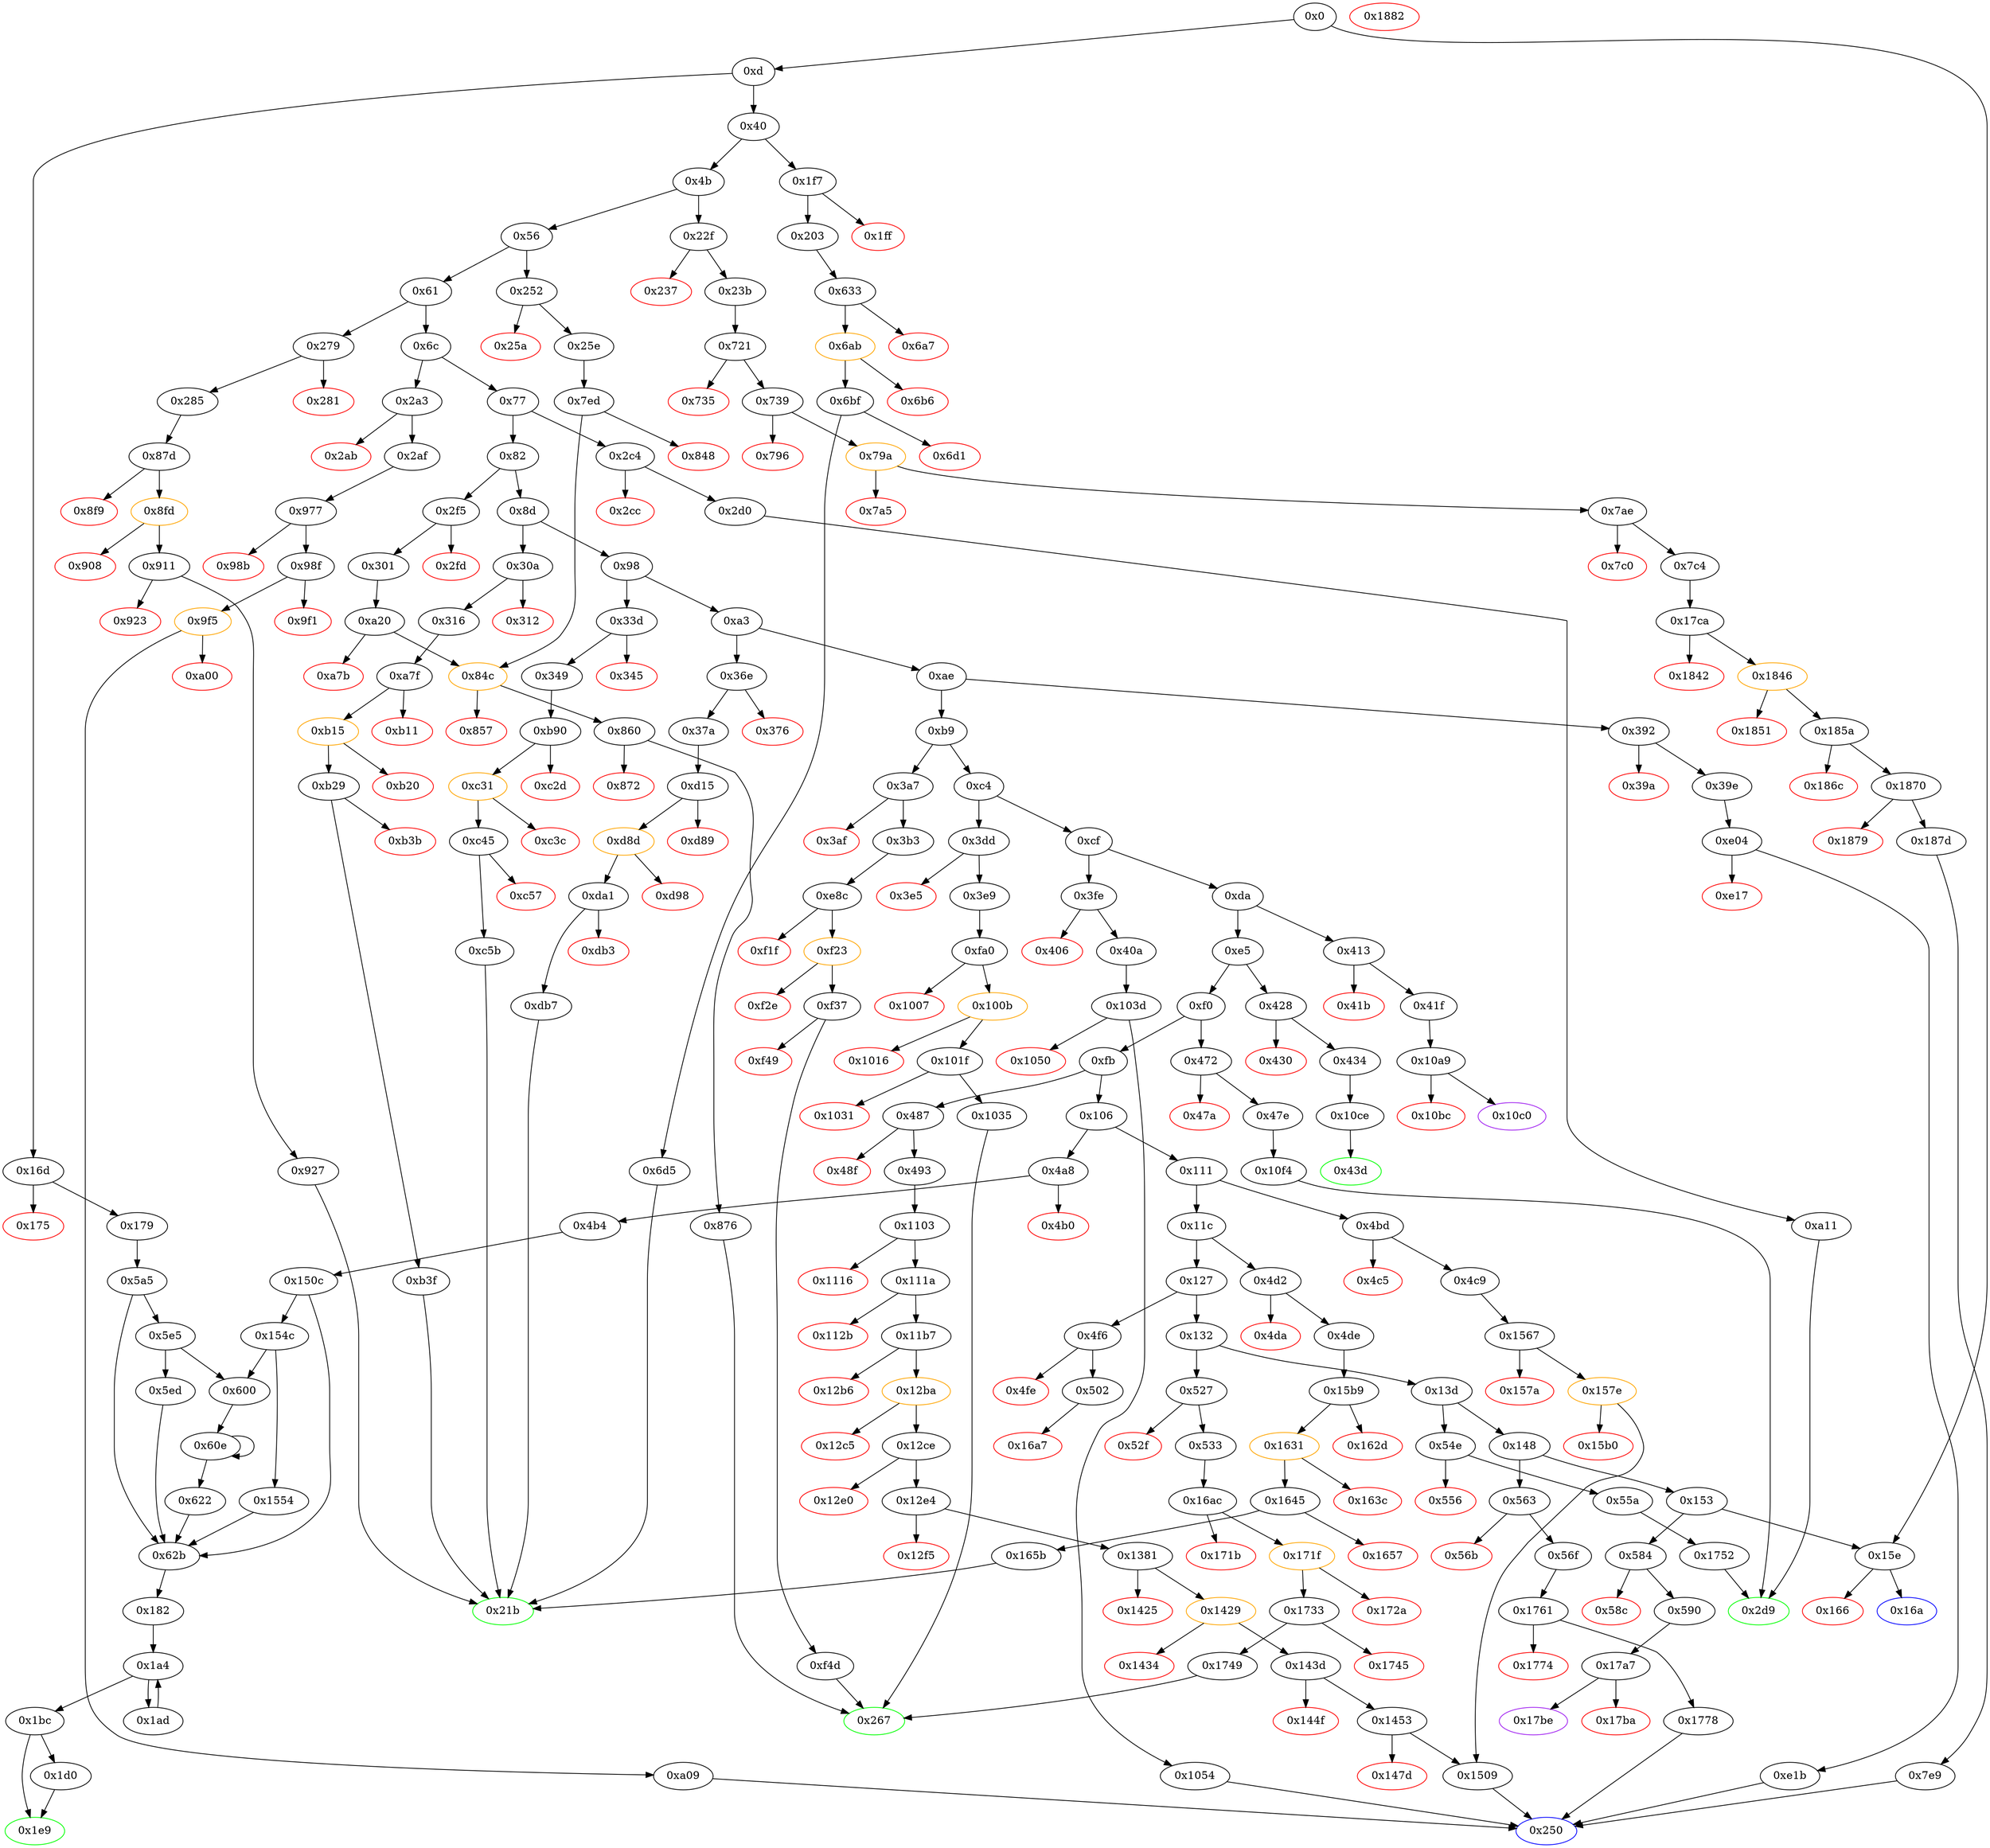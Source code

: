 digraph "" {
"0x428" [fillcolor=white, id="0x428", style=filled, tooltip="Block 0x428\n[0x428:0x42f]\n---\nPredecessors: [0xe5]\nSuccessors: [0x430, 0x434]\n---\n0x428 JUMPDEST\n0x429 CALLVALUE\n0x42a DUP1\n0x42b ISZERO\n0x42c PUSH2 0x434\n0x42f JUMPI\n---\n0x428: JUMPDEST \n0x429: V370 = CALLVALUE\n0x42b: V371 = ISZERO V370\n0x42c: V372 = 0x434\n0x42f: JUMPI 0x434 V371\n---\nEntry stack: [V11]\nStack pops: 0\nStack additions: [V370]\nExit stack: [V11, V370]\n\nDef sites:\nV11: {0xd.0x34}\n"];
"0x1778" [fillcolor=white, id="0x1778", style=filled, tooltip="Block 0x1778\n[0x1778:0x17a6]\n---\nPredecessors: [0x1761]\nSuccessors: [0x250]\n---\n0x1778 JUMPDEST\n0x1779 PUSH1 0x1\n0x177b DUP1\n0x177c SLOAD\n0x177d PUSH20 0xffffffffffffffffffffffffffffffffffffffff\n0x1792 NOT\n0x1793 AND\n0x1794 PUSH1 0x1\n0x1796 PUSH1 0xa0\n0x1798 PUSH1 0x2\n0x179a EXP\n0x179b SUB\n0x179c SWAP3\n0x179d SWAP1\n0x179e SWAP3\n0x179f AND\n0x17a0 SWAP2\n0x17a1 SWAP1\n0x17a2 SWAP2\n0x17a3 OR\n0x17a4 SWAP1\n0x17a5 SSTORE\n0x17a6 JUMP\n---\n0x1778: JUMPDEST \n0x1779: V1739 = 0x1\n0x177c: V1740 = S[0x1]\n0x177d: V1741 = 0xffffffffffffffffffffffffffffffffffffffff\n0x1792: V1742 = NOT 0xffffffffffffffffffffffffffffffffffffffff\n0x1793: V1743 = AND 0xffffffffffffffffffffffff0000000000000000000000000000000000000000 V1740\n0x1794: V1744 = 0x1\n0x1796: V1745 = 0xa0\n0x1798: V1746 = 0x2\n0x179a: V1747 = EXP 0x2 0xa0\n0x179b: V1748 = SUB 0x10000000000000000000000000000000000000000 0x1\n0x179f: V1749 = AND 0xffffffffffffffffffffffffffffffffffffffff V488\n0x17a3: V1750 = OR V1749 V1743\n0x17a5: S[0x1] = V1750\n0x17a6: JUMP 0x250\n---\nEntry stack: [V11, 0x250, V488]\nStack pops: 2\nStack additions: []\nExit stack: [V11]\n\nDef sites:\nV11: {0xd.0x34}\n0x250: {0x56f.0x571}\nV488: {0x56f.0x57f}\n"];
"0xf49" [color=red, fillcolor=white, id="0xf49", style=filled, tooltip="Block 0xf49\n[0xf49:0xf4c]\n---\nPredecessors: [0xf37]\nSuccessors: []\n---\n0xf49 PUSH1 0x0\n0xf4b DUP1\n0xf4c REVERT\n---\n0xf49: V1210 = 0x0\n0xf4c: REVERT 0x0 0x0\n---\nEntry stack: [V11, 0x267, V329, V332, V334, V338, V340, V342, 0x0, V1204, V1205]\nStack pops: 0\nStack additions: []\nExit stack: [V11, 0x267, V329, V332, V334, V338, V340, V342, 0x0, V1204, V1205]\n\nDef sites:\nV11: {0xd.0x34}\n0x267: {0x3b3.0x3b5}\nV329: {0x3b3.0x3c4}\nV332: {0x3b3.0x3c9}\nV334: {0x3b3.0x3cc}\nV338: {0x3b3.0x3d2}\nV340: {0x3b3.0x3d5}\nV342: {0x3b3.0x3d8}\n0x0: {0xe8c.0xef5}\nV1204: {0xf37.0xf3e}\nV1205: {0xf37.0xf3f}\n"];
"0xae" [fillcolor=white, id="0xae", style=filled, tooltip="Block 0xae\n[0xae:0xb8]\n---\nPredecessors: [0xa3]\nSuccessors: [0xb9, 0x392]\n---\n0xae DUP1\n0xaf PUSH4 0x4e71e0c8\n0xb4 EQ\n0xb5 PUSH2 0x392\n0xb8 JUMPI\n---\n0xaf: V45 = 0x4e71e0c8\n0xb4: V46 = EQ 0x4e71e0c8 V11\n0xb5: V47 = 0x392\n0xb8: JUMPI 0x392 V46\n---\nEntry stack: [V11]\nStack pops: 1\nStack additions: [S0]\nExit stack: [V11]\n\nDef sites:\nV11: {0xd.0x34}\n"];
"0x39e" [fillcolor=white, id="0x39e", style=filled, tooltip="Block 0x39e\n[0x39e:0x3a6]\n---\nPredecessors: [0x392]\nSuccessors: [0xe04]\n---\n0x39e JUMPDEST\n0x39f POP\n0x3a0 PUSH2 0x250\n0x3a3 PUSH2 0xe04\n0x3a6 JUMP\n---\n0x39e: JUMPDEST \n0x3a0: V315 = 0x250\n0x3a3: V316 = 0xe04\n0x3a6: JUMP 0xe04\n---\nEntry stack: [V11, V311]\nStack pops: 1\nStack additions: [0x250]\nExit stack: [V11, 0x250]\n\nDef sites:\nV11: {0xd.0x34}\nV311: {0x392.0x393}\n"];
"0xf1f" [color=red, fillcolor=white, id="0xf1f", style=filled, tooltip="Block 0xf1f\n[0xf1f:0xf22]\n---\nPredecessors: [0xe8c]\nSuccessors: []\n---\n0xf1f PUSH1 0x0\n0xf21 DUP1\n0xf22 REVERT\n---\n0xf1f: V1193 = 0x0\n0xf22: REVERT 0x0 0x0\n---\nEntry stack: [V11, 0x267, V329, V332, V334, V338, V340, V342, 0x0, V1182, 0x3cd1570f, V1185, 0x20, V1180, V1188, V1180, 0x0, V1182, V1190]\nStack pops: 0\nStack additions: []\nExit stack: [V11, 0x267, V329, V332, V334, V338, V340, V342, 0x0, V1182, 0x3cd1570f, V1185, 0x20, V1180, V1188, V1180, 0x0, V1182, V1190]\n\nDef sites:\nV11: {0xd.0x34}\n0x267: {0x3b3.0x3b5}\nV329: {0x3b3.0x3c4}\nV332: {0x3b3.0x3c9}\nV334: {0x3b3.0x3cc}\nV338: {0x3b3.0x3d2}\nV340: {0x3b3.0x3d5}\nV342: {0x3b3.0x3d8}\n0x0: {0xe8c.0xef5}\nV1182: {0xe8c.0xefb}\n0x3cd1570f: {0xe8c.0xefd}\nV1185: {0xe8c.0xf07}\n0x20: {0xe8c.0xf09}\nV1180: {0xe8c.0xef4}\nV1188: {0xe8c.0xf12}\nV1180: {0xe8c.0xef4}\n0x0: {0xe8c.0xef5}\nV1182: {0xe8c.0xefb}\nV1190: {0xe8c.0xf18}\n"];
"0x1054" [fillcolor=white, id="0x1054", style=filled, tooltip="Block 0x1054\n[0x1054:0x10a8]\n---\nPredecessors: [0x103d]\nSuccessors: [0x250]\n---\n0x1054 JUMPDEST\n0x1055 PUSH1 0x0\n0x1057 DUP1\n0x1058 SLOAD\n0x1059 PUSH1 0x40\n0x105b MLOAD\n0x105c PUSH1 0x1\n0x105e PUSH1 0xa0\n0x1060 PUSH1 0x2\n0x1062 EXP\n0x1063 SUB\n0x1064 SWAP1\n0x1065 SWAP2\n0x1066 AND\n0x1067 SWAP2\n0x1068 PUSH32 0xf8df31144d9c2f0f6b59d69b8b98abd5459d07f2742c4df920b25aae33c64820\n0x1089 SWAP2\n0x108a LOG2\n0x108b PUSH1 0x0\n0x108d DUP1\n0x108e SLOAD\n0x108f PUSH20 0xffffffffffffffffffffffffffffffffffffffff\n0x10a4 NOT\n0x10a5 AND\n0x10a6 SWAP1\n0x10a7 SSTORE\n0x10a8 JUMP\n---\n0x1054: JUMPDEST \n0x1055: V1283 = 0x0\n0x1058: V1284 = S[0x0]\n0x1059: V1285 = 0x40\n0x105b: V1286 = M[0x40]\n0x105c: V1287 = 0x1\n0x105e: V1288 = 0xa0\n0x1060: V1289 = 0x2\n0x1062: V1290 = EXP 0x2 0xa0\n0x1063: V1291 = SUB 0x10000000000000000000000000000000000000000 0x1\n0x1066: V1292 = AND V1284 0xffffffffffffffffffffffffffffffffffffffff\n0x1068: V1293 = 0xf8df31144d9c2f0f6b59d69b8b98abd5459d07f2742c4df920b25aae33c64820\n0x108a: LOG V1286 0x0 0xf8df31144d9c2f0f6b59d69b8b98abd5459d07f2742c4df920b25aae33c64820 V1292\n0x108b: V1294 = 0x0\n0x108e: V1295 = S[0x0]\n0x108f: V1296 = 0xffffffffffffffffffffffffffffffffffffffff\n0x10a4: V1297 = NOT 0xffffffffffffffffffffffffffffffffffffffff\n0x10a5: V1298 = AND 0xffffffffffffffffffffffff0000000000000000000000000000000000000000 V1295\n0x10a7: S[0x0] = V1298\n0x10a8: JUMP 0x250\n---\nEntry stack: [V11, 0x250]\nStack pops: 1\nStack additions: []\nExit stack: [V11]\n\nDef sites:\nV11: {0xd.0x34}\n0x250: {0x40a.0x40c}\n"];
"0x56b" [color=red, fillcolor=white, id="0x56b", style=filled, tooltip="Block 0x56b\n[0x56b:0x56e]\n---\nPredecessors: [0x563]\nSuccessors: []\n---\n0x56b PUSH1 0x0\n0x56d DUP1\n0x56e REVERT\n---\n0x56b: V479 = 0x0\n0x56e: REVERT 0x0 0x0\n---\nEntry stack: [V11, V476]\nStack pops: 0\nStack additions: []\nExit stack: [V11, V476]\n\nDef sites:\nV11: {0xd.0x34}\nV476: {0x563.0x564}\n"];
"0x5a5" [fillcolor=white, id="0x5a5", style=filled, tooltip="Block 0x5a5\n[0x5a5:0x5e4]\n---\nPredecessors: [0x179]\nSuccessors: [0x5e5, 0x62b]\n---\n0x5a5 JUMPDEST\n0x5a6 PUSH1 0x3\n0x5a8 DUP1\n0x5a9 SLOAD\n0x5aa PUSH1 0x40\n0x5ac DUP1\n0x5ad MLOAD\n0x5ae PUSH1 0x20\n0x5b0 PUSH1 0x2\n0x5b2 PUSH1 0x1\n0x5b4 DUP6\n0x5b5 AND\n0x5b6 ISZERO\n0x5b7 PUSH2 0x100\n0x5ba MUL\n0x5bb PUSH1 0x0\n0x5bd NOT\n0x5be ADD\n0x5bf SWAP1\n0x5c0 SWAP5\n0x5c1 AND\n0x5c2 SWAP4\n0x5c3 SWAP1\n0x5c4 SWAP4\n0x5c5 DIV\n0x5c6 PUSH1 0x1f\n0x5c8 DUP2\n0x5c9 ADD\n0x5ca DUP5\n0x5cb SWAP1\n0x5cc DIV\n0x5cd DUP5\n0x5ce MUL\n0x5cf DUP3\n0x5d0 ADD\n0x5d1 DUP5\n0x5d2 ADD\n0x5d3 SWAP1\n0x5d4 SWAP3\n0x5d5 MSTORE\n0x5d6 DUP2\n0x5d7 DUP2\n0x5d8 MSTORE\n0x5d9 SWAP3\n0x5da SWAP2\n0x5db DUP4\n0x5dc ADD\n0x5dd DUP3\n0x5de DUP3\n0x5df DUP1\n0x5e0 ISZERO\n0x5e1 PUSH2 0x62b\n0x5e4 JUMPI\n---\n0x5a5: JUMPDEST \n0x5a6: V504 = 0x3\n0x5a9: V505 = S[0x3]\n0x5aa: V506 = 0x40\n0x5ad: V507 = M[0x40]\n0x5ae: V508 = 0x20\n0x5b0: V509 = 0x2\n0x5b2: V510 = 0x1\n0x5b5: V511 = AND V505 0x1\n0x5b6: V512 = ISZERO V511\n0x5b7: V513 = 0x100\n0x5ba: V514 = MUL 0x100 V512\n0x5bb: V515 = 0x0\n0x5bd: V516 = NOT 0x0\n0x5be: V517 = ADD 0xffffffffffffffffffffffffffffffffffffffffffffffffffffffffffffffff V514\n0x5c1: V518 = AND V505 V517\n0x5c5: V519 = DIV V518 0x2\n0x5c6: V520 = 0x1f\n0x5c9: V521 = ADD V519 0x1f\n0x5cc: V522 = DIV V521 0x20\n0x5ce: V523 = MUL 0x20 V522\n0x5d0: V524 = ADD V507 V523\n0x5d2: V525 = ADD 0x20 V524\n0x5d5: M[0x40] = V525\n0x5d8: M[V507] = V519\n0x5dc: V526 = ADD V507 0x20\n0x5e0: V527 = ISZERO V519\n0x5e1: V528 = 0x62b\n0x5e4: JUMPI 0x62b V527\n---\nEntry stack: [V11, 0x182]\nStack pops: 0\nStack additions: [V507, 0x3, V519, V526, 0x3, V519]\nExit stack: [V11, 0x182, V507, 0x3, V519, V526, 0x3, V519]\n\nDef sites:\nV11: {0xd.0x34}\n0x182: {0x179.0x17b}\n"];
"0x1d0" [fillcolor=white, id="0x1d0", style=filled, tooltip="Block 0x1d0\n[0x1d0:0x1e8]\n---\nPredecessors: [0x1bc]\nSuccessors: [0x1e9]\n---\n0x1d0 DUP1\n0x1d1 DUP3\n0x1d2 SUB\n0x1d3 DUP1\n0x1d4 MLOAD\n0x1d5 PUSH1 0x1\n0x1d7 DUP4\n0x1d8 PUSH1 0x20\n0x1da SUB\n0x1db PUSH2 0x100\n0x1de EXP\n0x1df SUB\n0x1e0 NOT\n0x1e1 AND\n0x1e2 DUP2\n0x1e3 MSTORE\n0x1e4 PUSH1 0x20\n0x1e6 ADD\n0x1e7 SWAP2\n0x1e8 POP\n---\n0x1d2: V126 = SUB V121 V123\n0x1d4: V127 = M[V126]\n0x1d5: V128 = 0x1\n0x1d8: V129 = 0x20\n0x1da: V130 = SUB 0x20 V123\n0x1db: V131 = 0x100\n0x1de: V132 = EXP 0x100 V130\n0x1df: V133 = SUB V132 0x1\n0x1e0: V134 = NOT V133\n0x1e1: V135 = AND V134 V127\n0x1e3: M[V126] = V135\n0x1e4: V136 = 0x20\n0x1e6: V137 = ADD 0x20 V126\n---\nEntry stack: [V11, 0x182, S4, V104, V104, V121, V123]\nStack pops: 2\nStack additions: [V137, S0]\nExit stack: [V11, 0x182, S4, V104, V104, V137, V123]\n\nDef sites:\nV11: {0xd.0x34}\n0x182: {0x179.0x17b, 0x4b4.0x4b6}\nS4: {0x5a5.0x5ad, 0x150c.0x1514}\nV104: {0x182.0x186}\nV104: {0x182.0x186}\nV121: {0x1bc.0x1c5}\nV123: {0x1bc.0x1c9}\n"];
"0x1774" [color=red, fillcolor=white, id="0x1774", style=filled, tooltip="Block 0x1774\n[0x1774:0x1777]\n---\nPredecessors: [0x1761]\nSuccessors: []\n---\n0x1774 PUSH1 0x0\n0x1776 DUP1\n0x1777 REVERT\n---\n0x1774: V1738 = 0x0\n0x1777: REVERT 0x0 0x0\n---\nEntry stack: [V11, 0x250, V488]\nStack pops: 0\nStack additions: []\nExit stack: [V11, 0x250, V488]\n\nDef sites:\nV11: {0xd.0x34}\n0x250: {0x56f.0x571}\nV488: {0x56f.0x57f}\n"];
"0x4b0" [color=red, fillcolor=white, id="0x4b0", style=filled, tooltip="Block 0x4b0\n[0x4b0:0x4b3]\n---\nPredecessors: [0x4a8]\nSuccessors: []\n---\n0x4b0 PUSH1 0x0\n0x4b2 DUP1\n0x4b3 REVERT\n---\n0x4b0: V407 = 0x0\n0x4b3: REVERT 0x0 0x0\n---\nEntry stack: [V11, V404]\nStack pops: 0\nStack additions: []\nExit stack: [V11, V404]\n\nDef sites:\nV11: {0xd.0x34}\nV404: {0x4a8.0x4a9}\n"];
"0x7e9" [fillcolor=white, id="0x7e9", style=filled, tooltip="Block 0x7e9\n[0x7e9:0x7ec]\n---\nPredecessors: [0x187d]\nSuccessors: [0x250]\n---\n0x7e9 JUMPDEST\n0x7ea POP\n0x7eb POP\n0x7ec JUMP\n---\n0x7e9: JUMPDEST \n0x7ec: JUMP 0x250\n---\nEntry stack: [V11, 0x250, V177, V673]\nStack pops: 3\nStack additions: []\nExit stack: [V11]\n\nDef sites:\nV11: {0xd.0x34}\n0x250: {0x23b.0x23d}\nV177: {0x23b.0x24b}\nV673: {0x7c4.0x7c6}\n"];
"0x10f4" [fillcolor=white, id="0x10f4", style=filled, tooltip="Block 0x10f4\n[0x10f4:0x1102]\n---\nPredecessors: [0x47e]\nSuccessors: [0x2d9]\n---\n0x10f4 JUMPDEST\n0x10f5 PUSH1 0x0\n0x10f7 SLOAD\n0x10f8 PUSH1 0x1\n0x10fa PUSH1 0xa0\n0x10fc PUSH1 0x2\n0x10fe EXP\n0x10ff SUB\n0x1100 AND\n0x1101 DUP2\n0x1102 JUMP\n---\n0x10f4: JUMPDEST \n0x10f5: V1323 = 0x0\n0x10f7: V1324 = S[0x0]\n0x10f8: V1325 = 0x1\n0x10fa: V1326 = 0xa0\n0x10fc: V1327 = 0x2\n0x10fe: V1328 = EXP 0x2 0xa0\n0x10ff: V1329 = SUB 0x10000000000000000000000000000000000000000 0x1\n0x1100: V1330 = AND 0xffffffffffffffffffffffffffffffffffffffff V1324\n0x1102: JUMP 0x2d9\n---\nEntry stack: [V11, 0x2d9]\nStack pops: 1\nStack additions: [S0, V1330]\nExit stack: [V11, 0x2d9, V1330]\n\nDef sites:\nV11: {0xd.0x34}\n0x2d9: {0x47e.0x480}\n"];
"0x98b" [color=red, fillcolor=white, id="0x98b", style=filled, tooltip="Block 0x98b\n[0x98b:0x98e]\n---\nPredecessors: [0x977]\nSuccessors: []\n---\n0x98b PUSH1 0x0\n0x98d DUP1\n0x98e REVERT\n---\n0x98b: V807 = 0x0\n0x98e: REVERT 0x0 0x0\n---\nEntry stack: [V11, 0x250, V222, 0x0]\nStack pops: 0\nStack additions: []\nExit stack: [V11, 0x250, V222, 0x0]\n\nDef sites:\nV11: {0xd.0x34}\n0x250: {0x2af.0x2b1}\nV222: {0x2af.0x2bf}\n0x0: {0x977.0x978}\n"];
"0x55a" [fillcolor=white, id="0x55a", style=filled, tooltip="Block 0x55a\n[0x55a:0x562]\n---\nPredecessors: [0x54e]\nSuccessors: [0x1752]\n---\n0x55a JUMPDEST\n0x55b POP\n0x55c PUSH2 0x2d9\n0x55f PUSH2 0x1752\n0x562 JUMP\n---\n0x55a: JUMPDEST \n0x55c: V474 = 0x2d9\n0x55f: V475 = 0x1752\n0x562: JUMP 0x1752\n---\nEntry stack: [V11, V470]\nStack pops: 1\nStack additions: [0x2d9]\nExit stack: [V11, 0x2d9]\n\nDef sites:\nV11: {0xd.0x34}\nV470: {0x54e.0x54f}\n"];
"0x21b" [color=green, fillcolor=white, id="0x21b", style=filled, tooltip="Block 0x21b\n[0x21b:0x22e]\n---\nPredecessors: [0x6d5, 0x927, 0xb3f, 0xc5b, 0xdb7, 0x165b]\nSuccessors: []\n---\n0x21b JUMPDEST\n0x21c PUSH1 0x40\n0x21e DUP1\n0x21f MLOAD\n0x220 SWAP2\n0x221 ISZERO\n0x222 ISZERO\n0x223 DUP3\n0x224 MSTORE\n0x225 MLOAD\n0x226 SWAP1\n0x227 DUP2\n0x228 SWAP1\n0x229 SUB\n0x22a PUSH1 0x20\n0x22c ADD\n0x22d SWAP1\n0x22e RETURN\n---\n0x21b: JUMPDEST \n0x21c: V157 = 0x40\n0x21f: V158 = M[0x40]\n0x221: V159 = ISZERO S0\n0x222: V160 = ISZERO V159\n0x224: M[V158] = V160\n0x225: V161 = M[0x40]\n0x229: V162 = SUB V158 V161\n0x22a: V163 = 0x20\n0x22c: V164 = ADD 0x20 V162\n0x22e: RETURN V161 V164\n---\nEntry stack: [V11, S0]\nStack pops: 1\nStack additions: []\nExit stack: [V11]\n\nDef sites:\nV11: {0xd.0x34}\nS0: {0xc5b.0xc5d, 0x165b.0x165d, 0x927.0x929, 0xb3f.0xb41, 0x6d5.0x6d7, 0xdb7.0xdb9}\n"];
"0xda" [fillcolor=white, id="0xda", style=filled, tooltip="Block 0xda\n[0xda:0xe4]\n---\nPredecessors: [0xcf]\nSuccessors: [0xe5, 0x413]\n---\n0xda DUP1\n0xdb PUSH4 0x83197ef0\n0xe0 EQ\n0xe1 PUSH2 0x413\n0xe4 JUMPI\n---\n0xdb: V57 = 0x83197ef0\n0xe0: V58 = EQ 0x83197ef0 V11\n0xe1: V59 = 0x413\n0xe4: JUMPI 0x413 V58\n---\nEntry stack: [V11]\nStack pops: 1\nStack additions: [S0]\nExit stack: [V11]\n\nDef sites:\nV11: {0xd.0x34}\n"];
"0xb3f" [fillcolor=white, id="0xb3f", style=filled, tooltip="Block 0xb3f\n[0xb3f:0xb8f]\n---\nPredecessors: [0xb29]\nSuccessors: [0x21b]\n---\n0xb3f JUMPDEST\n0xb40 POP\n0xb41 MLOAD\n0xb42 PUSH1 0x40\n0xb44 DUP1\n0xb45 MLOAD\n0xb46 DUP9\n0xb47 DUP2\n0xb48 MSTORE\n0xb49 SWAP1\n0xb4a MLOAD\n0xb4b SWAP2\n0xb4c SWAP3\n0xb4d POP\n0xb4e PUSH1 0x0\n0xb50 SWAP2\n0xb51 PUSH1 0x1\n0xb53 PUSH1 0xa0\n0xb55 PUSH1 0x2\n0xb57 EXP\n0xb58 SUB\n0xb59 DUP11\n0xb5a AND\n0xb5b SWAP2\n0xb5c PUSH32 0xddf252ad1be2c89b69c2b068fc378daa952ba7f163c4a11628f55a4df523b3ef\n0xb7d SWAP2\n0xb7e SWAP1\n0xb7f DUP2\n0xb80 SWAP1\n0xb81 SUB\n0xb82 PUSH1 0x20\n0xb84 ADD\n0xb85 SWAP1\n0xb86 LOG3\n0xb87 SWAP7\n0xb88 SWAP6\n0xb89 POP\n0xb8a POP\n0xb8b POP\n0xb8c POP\n0xb8d POP\n0xb8e POP\n0xb8f JUMP\n---\n0xb3f: JUMPDEST \n0xb41: V933 = M[V926]\n0xb42: V934 = 0x40\n0xb45: V935 = M[0x40]\n0xb48: M[V935] = V262\n0xb4a: V936 = M[0x40]\n0xb4e: V937 = 0x0\n0xb51: V938 = 0x1\n0xb53: V939 = 0xa0\n0xb55: V940 = 0x2\n0xb57: V941 = EXP 0x2 0xa0\n0xb58: V942 = SUB 0x10000000000000000000000000000000000000000 0x1\n0xb5a: V943 = AND V260 0xffffffffffffffffffffffffffffffffffffffff\n0xb5c: V944 = 0xddf252ad1be2c89b69c2b068fc378daa952ba7f163c4a11628f55a4df523b3ef\n0xb81: V945 = SUB V935 V936\n0xb82: V946 = 0x20\n0xb84: V947 = ADD 0x20 V945\n0xb86: LOG V936 V947 0xddf252ad1be2c89b69c2b068fc378daa952ba7f163c4a11628f55a4df523b3ef V943 0x0\n0xb8f: JUMP 0x21b\n---\nEntry stack: [V11, 0x21b, V260, V262, V264, V268, V270, V272, 0x0, V926, V927]\nStack pops: 10\nStack additions: [V933]\nExit stack: [V11, V933]\n\nDef sites:\nV11: {0xd.0x34}\n0x21b: {0x316.0x318}\nV260: {0x316.0x326}\nV262: {0x316.0x329}\nV264: {0x316.0x32c}\nV268: {0x316.0x332}\nV270: {0x316.0x335}\nV272: {0x316.0x338}\n0x0: {0xa7f.0xae7}\nV926: {0xb29.0xb30}\nV927: {0xb29.0xb31}\n"];
"0x2d0" [fillcolor=white, id="0x2d0", style=filled, tooltip="Block 0x2d0\n[0x2d0:0x2d8]\n---\nPredecessors: [0x2c4]\nSuccessors: [0xa11]\n---\n0x2d0 JUMPDEST\n0x2d1 POP\n0x2d2 PUSH2 0x2d9\n0x2d5 PUSH2 0xa11\n0x2d8 JUMP\n---\n0x2d0: JUMPDEST \n0x2d2: V228 = 0x2d9\n0x2d5: V229 = 0xa11\n0x2d8: JUMP 0xa11\n---\nEntry stack: [V11, V224]\nStack pops: 1\nStack additions: [0x2d9]\nExit stack: [V11, 0x2d9]\n\nDef sites:\nV11: {0xd.0x34}\nV224: {0x2c4.0x2c5}\n"];
"0xb20" [color=red, fillcolor=white, id="0xb20", style=filled, tooltip="Block 0xb20\n[0xb20:0xb28]\n---\nPredecessors: [0xb15]\nSuccessors: []\n---\n0xb20 RETURNDATASIZE\n0xb21 PUSH1 0x0\n0xb23 DUP1\n0xb24 RETURNDATACOPY\n0xb25 RETURNDATASIZE\n0xb26 PUSH1 0x0\n0xb28 REVERT\n---\n0xb20: V921 = RETURNDATASIZE\n0xb21: V922 = 0x0\n0xb24: RETURNDATACOPY 0x0 0x0 V921\n0xb25: V923 = RETURNDATASIZE\n0xb26: V924 = 0x0\n0xb28: REVERT 0x0 V923\n---\nEntry stack: [V11, 0x21b, V260, V262, V264, V268, V270, V272, 0x0, V904, 0x4eb00754, V907, V918]\nStack pops: 0\nStack additions: []\nExit stack: [V11, 0x21b, V260, V262, V264, V268, V270, V272, 0x0, V904, 0x4eb00754, V907, V918]\n\nDef sites:\nV11: {0xd.0x34}\n0x21b: {0x316.0x318}\nV260: {0x316.0x326}\nV262: {0x316.0x329}\nV264: {0x316.0x32c}\nV268: {0x316.0x332}\nV270: {0x316.0x335}\nV272: {0x316.0x338}\n0x0: {0xa7f.0xae7}\nV904: {0xa7f.0xaed}\n0x4eb00754: {0xa7f.0xaef}\nV907: {0xa7f.0xaf9}\nV918: {0xb15.0xb19}\n"];
"0xe17" [color=red, fillcolor=white, id="0xe17", style=filled, tooltip="Block 0xe17\n[0xe17:0xe1a]\n---\nPredecessors: [0xe04]\nSuccessors: []\n---\n0xe17 PUSH1 0x0\n0xe19 DUP1\n0xe1a REVERT\n---\n0xe17: V1121 = 0x0\n0xe1a: REVERT 0x0 0x0\n---\nEntry stack: [V11, 0x250]\nStack pops: 0\nStack additions: []\nExit stack: [V11, 0x250]\n\nDef sites:\nV11: {0xd.0x34}\n0x250: {0x39e.0x3a0}\n"];
"0x23b" [fillcolor=white, id="0x23b", style=filled, tooltip="Block 0x23b\n[0x23b:0x24f]\n---\nPredecessors: [0x22f]\nSuccessors: [0x721]\n---\n0x23b JUMPDEST\n0x23c POP\n0x23d PUSH2 0x250\n0x240 PUSH1 0x1\n0x242 PUSH1 0xa0\n0x244 PUSH1 0x2\n0x246 EXP\n0x247 SUB\n0x248 PUSH1 0x4\n0x24a CALLDATALOAD\n0x24b AND\n0x24c PUSH2 0x721\n0x24f JUMP\n---\n0x23b: JUMPDEST \n0x23d: V169 = 0x250\n0x240: V170 = 0x1\n0x242: V171 = 0xa0\n0x244: V172 = 0x2\n0x246: V173 = EXP 0x2 0xa0\n0x247: V174 = SUB 0x10000000000000000000000000000000000000000 0x1\n0x248: V175 = 0x4\n0x24a: V176 = CALLDATALOAD 0x4\n0x24b: V177 = AND V176 0xffffffffffffffffffffffffffffffffffffffff\n0x24c: V178 = 0x721\n0x24f: JUMP 0x721\n---\nEntry stack: [V11, V165]\nStack pops: 1\nStack additions: [0x250, V177]\nExit stack: [V11, 0x250, V177]\n\nDef sites:\nV11: {0xd.0x34}\nV165: {0x22f.0x230}\n"];
"0x911" [fillcolor=white, id="0x911", style=filled, tooltip="Block 0x911\n[0x911:0x922]\n---\nPredecessors: [0x8fd]\nSuccessors: [0x923, 0x927]\n---\n0x911 JUMPDEST\n0x912 POP\n0x913 POP\n0x914 POP\n0x915 POP\n0x916 PUSH1 0x40\n0x918 MLOAD\n0x919 RETURNDATASIZE\n0x91a PUSH1 0x20\n0x91c DUP2\n0x91d LT\n0x91e ISZERO\n0x91f PUSH2 0x927\n0x922 JUMPI\n---\n0x911: JUMPDEST \n0x916: V773 = 0x40\n0x918: V774 = M[0x40]\n0x919: V775 = RETURNDATASIZE\n0x91a: V776 = 0x20\n0x91d: V777 = LT V775 0x20\n0x91e: V778 = ISZERO V777\n0x91f: V779 = 0x927\n0x922: JUMPI 0x927 V778\n---\nEntry stack: [V11, 0x21b, V203, V206, V208, 0x0, V752, 0xe974fee9, V755, V766]\nStack pops: 4\nStack additions: [V774, V775]\nExit stack: [V11, 0x21b, V203, V206, V208, 0x0, V774, V775]\n\nDef sites:\nV11: {0xd.0x34}\n0x21b: {0x285.0x287}\nV203: {0x285.0x296}\nV206: {0x285.0x29b}\nV208: {0x285.0x29e}\n0x0: {0x87d.0x8cf}\nV752: {0x87d.0x8d5}\n0xe974fee9: {0x87d.0x8d7}\nV755: {0x87d.0x8e1}\nV766: {0x8fd.0x901}\n"];
"0x2f5" [fillcolor=white, id="0x2f5", style=filled, tooltip="Block 0x2f5\n[0x2f5:0x2fc]\n---\nPredecessors: [0x82]\nSuccessors: [0x2fd, 0x301]\n---\n0x2f5 JUMPDEST\n0x2f6 CALLVALUE\n0x2f7 DUP1\n0x2f8 ISZERO\n0x2f9 PUSH2 0x301\n0x2fc JUMPI\n---\n0x2f5: JUMPDEST \n0x2f6: V242 = CALLVALUE\n0x2f8: V243 = ISZERO V242\n0x2f9: V244 = 0x301\n0x2fc: JUMPI 0x301 V243\n---\nEntry stack: [V11]\nStack pops: 0\nStack additions: [V242]\nExit stack: [V11, V242]\n\nDef sites:\nV11: {0xd.0x34}\n"];
"0x157a" [color=red, fillcolor=white, id="0x157a", style=filled, tooltip="Block 0x157a\n[0x157a:0x157d]\n---\nPredecessors: [0x1567]\nSuccessors: []\n---\n0x157a PUSH1 0x0\n0x157c DUP1\n0x157d REVERT\n---\n0x157a: V1582 = 0x0\n0x157d: REVERT 0x0 0x0\n---\nEntry stack: [V11, 0x250]\nStack pops: 0\nStack additions: []\nExit stack: [V11, 0x250]\n\nDef sites:\nV11: {0xd.0x34}\n0x250: {0x4c9.0x4cb}\n"];
"0x908" [color=red, fillcolor=white, id="0x908", style=filled, tooltip="Block 0x908\n[0x908:0x910]\n---\nPredecessors: [0x8fd]\nSuccessors: []\n---\n0x908 RETURNDATASIZE\n0x909 PUSH1 0x0\n0x90b DUP1\n0x90c RETURNDATACOPY\n0x90d RETURNDATASIZE\n0x90e PUSH1 0x0\n0x910 REVERT\n---\n0x908: V769 = RETURNDATASIZE\n0x909: V770 = 0x0\n0x90c: RETURNDATACOPY 0x0 0x0 V769\n0x90d: V771 = RETURNDATASIZE\n0x90e: V772 = 0x0\n0x910: REVERT 0x0 V771\n---\nEntry stack: [V11, 0x21b, V203, V206, V208, 0x0, V752, 0xe974fee9, V755, V766]\nStack pops: 0\nStack additions: []\nExit stack: [V11, 0x21b, V203, V206, V208, 0x0, V752, 0xe974fee9, V755, V766]\n\nDef sites:\nV11: {0xd.0x34}\n0x21b: {0x285.0x287}\nV203: {0x285.0x296}\nV206: {0x285.0x29b}\nV208: {0x285.0x29e}\n0x0: {0x87d.0x8cf}\nV752: {0x87d.0x8d5}\n0xe974fee9: {0x87d.0x8d7}\nV755: {0x87d.0x8e1}\nV766: {0x8fd.0x901}\n"];
"0x1a4" [fillcolor=white, id="0x1a4", style=filled, tooltip="Block 0x1a4\n[0x1a4:0x1ac]\n---\nPredecessors: [0x182, 0x1ad]\nSuccessors: [0x1ad, 0x1bc]\n---\n0x1a4 JUMPDEST\n0x1a5 DUP4\n0x1a6 DUP2\n0x1a7 LT\n0x1a8 ISZERO\n0x1a9 PUSH2 0x1bc\n0x1ac JUMPI\n---\n0x1a4: JUMPDEST \n0x1a7: V112 = LT S0 V108\n0x1a8: V113 = ISZERO V112\n0x1a9: V114 = 0x1bc\n0x1ac: JUMPI 0x1bc V113\n---\nEntry stack: [V11, 0x182, S9, V104, V104, V109, V110, V108, V108, V109, V110, S0]\nStack pops: 4\nStack additions: [S3, S2, S1, S0]\nExit stack: [V11, 0x182, S9, V104, V104, V109, V110, V108, V108, V109, V110, S0]\n\nDef sites:\nV11: {0xd.0x34}\n0x182: {0x179.0x17b, 0x4b4.0x4b6}\nS9: {0x5a5.0x5ad, 0x150c.0x1514}\nV104: {0x182.0x186}\nV104: {0x182.0x186}\nV109: {0x182.0x19a}\nV110: {0x182.0x19d}\nV108: {0x182.0x193}\nV108: {0x182.0x193}\nV109: {0x182.0x19a}\nV110: {0x182.0x19d}\nS0: {0x182.0x1a2, 0x1ad.0x1b7}\n"];
"0x8f9" [color=red, fillcolor=white, id="0x8f9", style=filled, tooltip="Block 0x8f9\n[0x8f9:0x8fc]\n---\nPredecessors: [0x87d]\nSuccessors: []\n---\n0x8f9 PUSH1 0x0\n0x8fb DUP1\n0x8fc REVERT\n---\n0x8f9: V763 = 0x0\n0x8fc: REVERT 0x0 0x0\n---\nEntry stack: [V11, 0x21b, V203, V206, V208, 0x0, V752, 0xe974fee9, V755, 0x20, V750, V758, V750, 0x0, V752, V760]\nStack pops: 0\nStack additions: []\nExit stack: [V11, 0x21b, V203, V206, V208, 0x0, V752, 0xe974fee9, V755, 0x20, V750, V758, V750, 0x0, V752, V760]\n\nDef sites:\nV11: {0xd.0x34}\n0x21b: {0x285.0x287}\nV203: {0x285.0x296}\nV206: {0x285.0x29b}\nV208: {0x285.0x29e}\n0x0: {0x87d.0x8cf}\nV752: {0x87d.0x8d5}\n0xe974fee9: {0x87d.0x8d7}\nV755: {0x87d.0x8e1}\n0x20: {0x87d.0x8e3}\nV750: {0x87d.0x8ce}\nV758: {0x87d.0x8ec}\nV750: {0x87d.0x8ce}\n0x0: {0x87d.0x8cf}\nV752: {0x87d.0x8d5}\nV760: {0x87d.0x8f2}\n"];
"0x186c" [color=red, fillcolor=white, id="0x186c", style=filled, tooltip="Block 0x186c\n[0x186c:0x186f]\n---\nPredecessors: [0x185a]\nSuccessors: []\n---\n0x186c PUSH1 0x0\n0x186e DUP1\n0x186f REVERT\n---\n0x186c: V1826 = 0x0\n0x186f: REVERT 0x0 0x0\n---\nEntry stack: [V11, 0x250, V177, V673, 0x7e9, V682, V683, V673, V1820, V1821]\nStack pops: 0\nStack additions: []\nExit stack: [V11, 0x250, V177, V673, 0x7e9, V682, V683, V673, V1820, V1821]\n\nDef sites:\nV11: {0xd.0x34}\n0x250: {0x23b.0x23d}\nV177: {0x23b.0x24b}\nV673: {0x7c4.0x7c6}\n0x7e9: {0x7c4.0x7cd}\nV682: {0x7c4.0x7db}\nV683: {0x7c4.0x7dd}\nV673: {0x7c4.0x7c6}\nV1820: {0x185a.0x1861}\nV1821: {0x185a.0x1862}\n"];
"0x923" [color=red, fillcolor=white, id="0x923", style=filled, tooltip="Block 0x923\n[0x923:0x926]\n---\nPredecessors: [0x911]\nSuccessors: []\n---\n0x923 PUSH1 0x0\n0x925 DUP1\n0x926 REVERT\n---\n0x923: V780 = 0x0\n0x926: REVERT 0x0 0x0\n---\nEntry stack: [V11, 0x21b, V203, V206, V208, 0x0, V774, V775]\nStack pops: 0\nStack additions: []\nExit stack: [V11, 0x21b, V203, V206, V208, 0x0, V774, V775]\n\nDef sites:\nV11: {0xd.0x34}\n0x21b: {0x285.0x287}\nV203: {0x285.0x296}\nV206: {0x285.0x29b}\nV208: {0x285.0x29e}\n0x0: {0x87d.0x8cf}\nV774: {0x911.0x918}\nV775: {0x911.0x919}\n"];
"0x143d" [fillcolor=white, id="0x143d", style=filled, tooltip="Block 0x143d\n[0x143d:0x144e]\n---\nPredecessors: [0x1429]\nSuccessors: [0x144f, 0x1453]\n---\n0x143d JUMPDEST\n0x143e POP\n0x143f POP\n0x1440 POP\n0x1441 POP\n0x1442 PUSH1 0x40\n0x1444 MLOAD\n0x1445 RETURNDATASIZE\n0x1446 PUSH1 0x20\n0x1448 DUP2\n0x1449 LT\n0x144a ISZERO\n0x144b PUSH2 0x1453\n0x144e JUMPI\n---\n0x143d: JUMPDEST \n0x1442: V1504 = 0x40\n0x1444: V1505 = M[0x40]\n0x1445: V1506 = RETURNDATASIZE\n0x1446: V1507 = 0x20\n0x1449: V1508 = LT V1506 0x20\n0x144a: V1509 = ISZERO V1508\n0x144b: V1510 = 0x1453\n0x144e: JUMPI 0x1453 V1509\n---\nEntry stack: [V11, 0x250, V402, V1476, V1482, 0x8ba47bdd, V1485, V1497]\nStack pops: 4\nStack additions: [V1505, V1506]\nExit stack: [V11, 0x250, V402, V1476, V1505, V1506]\n\nDef sites:\nV11: {0xd.0x34}\n0x250: {0x493.0x495}\nV402: {0x493.0x4a3}\nV1476: {0x1381.0x13f4}\nV1482: {0x1381.0x1400}\n0x8ba47bdd: {0x1381.0x1402}\nV1485: {0x1381.0x140c}\nV1497: {0x1429.0x142d}\n"];
"0x252" [fillcolor=white, id="0x252", style=filled, tooltip="Block 0x252\n[0x252:0x259]\n---\nPredecessors: [0x56]\nSuccessors: [0x25a, 0x25e]\n---\n0x252 JUMPDEST\n0x253 CALLVALUE\n0x254 DUP1\n0x255 ISZERO\n0x256 PUSH2 0x25e\n0x259 JUMPI\n---\n0x252: JUMPDEST \n0x253: V179 = CALLVALUE\n0x255: V180 = ISZERO V179\n0x256: V181 = 0x25e\n0x259: JUMPI 0x25e V180\n---\nEntry stack: [V11]\nStack pops: 0\nStack additions: [V179]\nExit stack: [V11, V179]\n\nDef sites:\nV11: {0xd.0x34}\n"];
"0x563" [fillcolor=white, id="0x563", style=filled, tooltip="Block 0x563\n[0x563:0x56a]\n---\nPredecessors: [0x148]\nSuccessors: [0x56b, 0x56f]\n---\n0x563 JUMPDEST\n0x564 CALLVALUE\n0x565 DUP1\n0x566 ISZERO\n0x567 PUSH2 0x56f\n0x56a JUMPI\n---\n0x563: JUMPDEST \n0x564: V476 = CALLVALUE\n0x566: V477 = ISZERO V476\n0x567: V478 = 0x56f\n0x56a: JUMPI 0x56f V477\n---\nEntry stack: [V11]\nStack pops: 0\nStack additions: [V476]\nExit stack: [V11, V476]\n\nDef sites:\nV11: {0xd.0x34}\n"];
"0x3fe" [fillcolor=white, id="0x3fe", style=filled, tooltip="Block 0x3fe\n[0x3fe:0x405]\n---\nPredecessors: [0xcf]\nSuccessors: [0x406, 0x40a]\n---\n0x3fe JUMPDEST\n0x3ff CALLVALUE\n0x400 DUP1\n0x401 ISZERO\n0x402 PUSH2 0x40a\n0x405 JUMPI\n---\n0x3fe: JUMPDEST \n0x3ff: V358 = CALLVALUE\n0x401: V359 = ISZERO V358\n0x402: V360 = 0x40a\n0x405: JUMPI 0x40a V359\n---\nEntry stack: [V11]\nStack pops: 0\nStack additions: [V358]\nExit stack: [V11, V358]\n\nDef sites:\nV11: {0xd.0x34}\n"];
"0x301" [fillcolor=white, id="0x301", style=filled, tooltip="Block 0x301\n[0x301:0x309]\n---\nPredecessors: [0x2f5]\nSuccessors: [0xa20]\n---\n0x301 JUMPDEST\n0x302 POP\n0x303 PUSH2 0x267\n0x306 PUSH2 0xa20\n0x309 JUMP\n---\n0x301: JUMPDEST \n0x303: V246 = 0x267\n0x306: V247 = 0xa20\n0x309: JUMP 0xa20\n---\nEntry stack: [V11, V242]\nStack pops: 1\nStack additions: [0x267]\nExit stack: [V11, 0x267]\n\nDef sites:\nV11: {0xd.0x34}\nV242: {0x2f5.0x2f6}\n"];
"0x1882" [color=red, fillcolor=white, id="0x1882", style=filled, tooltip="Block 0x1882\n[0x1882:0x18ad]\n---\nPredecessors: []\nSuccessors: []\n---\n0x1882 STOP\n0x1883 LOG1\n0x1884 PUSH6 0x627a7a723058\n0x188b SHA3\n0x188c PUSH23 0x5e12d38c92f02cf10981887c9c07e0c5dcbc669c7b320a\n0x18a4 MISSING 0xcc\n0x18a5 GAS\n0x18a6 STOP\n0x18a7 MISSING 0xab\n0x18a8 SWAP5\n0x18a9 MISSING 0xb3\n0x18aa CODECOPY\n0x18ab MISSING 0xf9\n0x18ac STOP\n0x18ad MISSING 0x29\n---\n0x1882: STOP \n0x1883: LOG S0 S1 S2\n0x1884: V1832 = 0x627a7a723058\n0x188b: V1833 = SHA3 0x627a7a723058 S3\n0x188c: V1834 = 0x5e12d38c92f02cf10981887c9c07e0c5dcbc669c7b320a\n0x18a4: MISSING 0xcc\n0x18a5: V1835 = GAS\n0x18a6: STOP \n0x18a7: MISSING 0xab\n0x18a9: MISSING 0xb3\n0x18aa: CODECOPY S0 S1 S2\n0x18ab: MISSING 0xf9\n0x18ac: STOP \n0x18ad: MISSING 0x29\n---\nEntry stack: []\nStack pops: 0\nStack additions: [0x5e12d38c92f02cf10981887c9c07e0c5dcbc669c7b320a, V1833, V1835, S5, S1, S2, S3, S4, S0]\nExit stack: []\n\nDef sites:\n"];
"0x41f" [fillcolor=white, id="0x41f", style=filled, tooltip="Block 0x41f\n[0x41f:0x427]\n---\nPredecessors: [0x413]\nSuccessors: [0x10a9]\n---\n0x41f JUMPDEST\n0x420 POP\n0x421 PUSH2 0x250\n0x424 PUSH2 0x10a9\n0x427 JUMP\n---\n0x41f: JUMPDEST \n0x421: V368 = 0x250\n0x424: V369 = 0x10a9\n0x427: JUMP 0x10a9\n---\nEntry stack: [V11, V364]\nStack pops: 1\nStack additions: [0x250]\nExit stack: [V11, 0x250]\n\nDef sites:\nV11: {0xd.0x34}\nV364: {0x413.0x414}\n"];
"0xa09" [fillcolor=white, id="0xa09", style=filled, tooltip="Block 0xa09\n[0xa09:0xa10]\n---\nPredecessors: [0x9f5]\nSuccessors: [0x250]\n---\n0xa09 JUMPDEST\n0xa0a POP\n0xa0b POP\n0xa0c POP\n0xa0d POP\n0xa0e POP\n0xa0f POP\n0xa10 JUMP\n---\n0xa09: JUMPDEST \n0xa10: JUMP 0x250\n---\nEntry stack: [V11, 0x250, V222, V222, V822, 0xf2fde38b, V825, V835]\nStack pops: 7\nStack additions: []\nExit stack: [V11]\n\nDef sites:\nV11: {0xd.0x34}\n0x250: {0x2af.0x2b1}\nV222: {0x2af.0x2bf}\nV222: {0x2af.0x2bf}\nV822: {0x98f.0x9d2}\n0xf2fde38b: {0x98f.0x9d4}\nV825: {0x98f.0x9de}\nV835: {0x9f5.0x9f9}\n"];
"0x1752" [fillcolor=white, id="0x1752", style=filled, tooltip="Block 0x1752\n[0x1752:0x1760]\n---\nPredecessors: [0x55a]\nSuccessors: [0x2d9]\n---\n0x1752 JUMPDEST\n0x1753 PUSH1 0x1\n0x1755 SLOAD\n0x1756 PUSH1 0x1\n0x1758 PUSH1 0xa0\n0x175a PUSH1 0x2\n0x175c EXP\n0x175d SUB\n0x175e AND\n0x175f DUP2\n0x1760 JUMP\n---\n0x1752: JUMPDEST \n0x1753: V1719 = 0x1\n0x1755: V1720 = S[0x1]\n0x1756: V1721 = 0x1\n0x1758: V1722 = 0xa0\n0x175a: V1723 = 0x2\n0x175c: V1724 = EXP 0x2 0xa0\n0x175d: V1725 = SUB 0x10000000000000000000000000000000000000000 0x1\n0x175e: V1726 = AND 0xffffffffffffffffffffffffffffffffffffffff V1720\n0x1760: JUMP 0x2d9\n---\nEntry stack: [V11, 0x2d9]\nStack pops: 1\nStack additions: [S0, V1726]\nExit stack: [V11, 0x2d9, V1726]\n\nDef sites:\nV11: {0xd.0x34}\n0x2d9: {0x55a.0x55c}\n"];
"0xd89" [color=red, fillcolor=white, id="0xd89", style=filled, tooltip="Block 0xd89\n[0xd89:0xd8c]\n---\nPredecessors: [0xd15]\nSuccessors: []\n---\n0xd89 PUSH1 0x0\n0xd8b DUP1\n0xd8c REVERT\n---\n0xd89: V1077 = 0x0\n0xd8c: REVERT 0x0 0x0\n---\nEntry stack: [V11, 0x21b, V307, V309, 0x0, V1066, 0x322ec0fb, V1069, 0x20, V1064, V1072, V1064, 0x0, V1066, V1074]\nStack pops: 0\nStack additions: []\nExit stack: [V11, 0x21b, V307, V309, 0x0, V1066, 0x322ec0fb, V1069, 0x20, V1064, V1072, V1064, 0x0, V1066, V1074]\n\nDef sites:\nV11: {0xd.0x34}\n0x21b: {0x37a.0x37c}\nV307: {0x37a.0x38a}\nV309: {0x37a.0x38d}\n0x0: {0xd15.0xd5f}\nV1066: {0xd15.0xd65}\n0x322ec0fb: {0xd15.0xd67}\nV1069: {0xd15.0xd71}\n0x20: {0xd15.0xd73}\nV1064: {0xd15.0xd5e}\nV1072: {0xd15.0xd7c}\nV1064: {0xd15.0xd5e}\n0x0: {0xd15.0xd5f}\nV1066: {0xd15.0xd65}\nV1074: {0xd15.0xd82}\n"];
"0x77" [fillcolor=white, id="0x77", style=filled, tooltip="Block 0x77\n[0x77:0x81]\n---\nPredecessors: [0x6c]\nSuccessors: [0x82, 0x2c4]\n---\n0x77 DUP1\n0x78 PUSH4 0x3018205f\n0x7d EQ\n0x7e PUSH2 0x2c4\n0x81 JUMPI\n---\n0x78: V30 = 0x3018205f\n0x7d: V31 = EQ 0x3018205f V11\n0x7e: V32 = 0x2c4\n0x81: JUMPI 0x2c4 V31\n---\nEntry stack: [V11]\nStack pops: 1\nStack additions: [S0]\nExit stack: [V11]\n\nDef sites:\nV11: {0xd.0x34}\n"];
"0x17ca" [fillcolor=white, id="0x17ca", style=filled, tooltip="Block 0x17ca\n[0x17ca:0x1841]\n---\nPredecessors: [0x7c4]\nSuccessors: [0x1842, 0x1846]\n---\n0x17ca JUMPDEST\n0x17cb DUP3\n0x17cc PUSH1 0x1\n0x17ce PUSH1 0xa0\n0x17d0 PUSH1 0x2\n0x17d2 EXP\n0x17d3 SUB\n0x17d4 AND\n0x17d5 PUSH4 0xa9059cbb\n0x17da DUP4\n0x17db DUP4\n0x17dc PUSH1 0x40\n0x17de MLOAD\n0x17df DUP4\n0x17e0 PUSH4 0xffffffff\n0x17e5 AND\n0x17e6 PUSH29 0x100000000000000000000000000000000000000000000000000000000\n0x1804 MUL\n0x1805 DUP2\n0x1806 MSTORE\n0x1807 PUSH1 0x4\n0x1809 ADD\n0x180a DUP1\n0x180b DUP4\n0x180c PUSH1 0x1\n0x180e PUSH1 0xa0\n0x1810 PUSH1 0x2\n0x1812 EXP\n0x1813 SUB\n0x1814 AND\n0x1815 PUSH1 0x1\n0x1817 PUSH1 0xa0\n0x1819 PUSH1 0x2\n0x181b EXP\n0x181c SUB\n0x181d AND\n0x181e DUP2\n0x181f MSTORE\n0x1820 PUSH1 0x20\n0x1822 ADD\n0x1823 DUP3\n0x1824 DUP2\n0x1825 MSTORE\n0x1826 PUSH1 0x20\n0x1828 ADD\n0x1829 SWAP3\n0x182a POP\n0x182b POP\n0x182c POP\n0x182d PUSH1 0x20\n0x182f PUSH1 0x40\n0x1831 MLOAD\n0x1832 DUP1\n0x1833 DUP4\n0x1834 SUB\n0x1835 DUP2\n0x1836 PUSH1 0x0\n0x1838 DUP8\n0x1839 DUP1\n0x183a EXTCODESIZE\n0x183b ISZERO\n0x183c DUP1\n0x183d ISZERO\n0x183e PUSH2 0x1846\n0x1841 JUMPI\n---\n0x17ca: JUMPDEST \n0x17cc: V1769 = 0x1\n0x17ce: V1770 = 0xa0\n0x17d0: V1771 = 0x2\n0x17d2: V1772 = EXP 0x2 0xa0\n0x17d3: V1773 = SUB 0x10000000000000000000000000000000000000000 0x1\n0x17d4: V1774 = AND 0xffffffffffffffffffffffffffffffffffffffff V682\n0x17d5: V1775 = 0xa9059cbb\n0x17dc: V1776 = 0x40\n0x17de: V1777 = M[0x40]\n0x17e0: V1778 = 0xffffffff\n0x17e5: V1779 = AND 0xffffffff 0xa9059cbb\n0x17e6: V1780 = 0x100000000000000000000000000000000000000000000000000000000\n0x1804: V1781 = MUL 0x100000000000000000000000000000000000000000000000000000000 0xa9059cbb\n0x1806: M[V1777] = 0xa9059cbb00000000000000000000000000000000000000000000000000000000\n0x1807: V1782 = 0x4\n0x1809: V1783 = ADD 0x4 V1777\n0x180c: V1784 = 0x1\n0x180e: V1785 = 0xa0\n0x1810: V1786 = 0x2\n0x1812: V1787 = EXP 0x2 0xa0\n0x1813: V1788 = SUB 0x10000000000000000000000000000000000000000 0x1\n0x1814: V1789 = AND 0xffffffffffffffffffffffffffffffffffffffff V683\n0x1815: V1790 = 0x1\n0x1817: V1791 = 0xa0\n0x1819: V1792 = 0x2\n0x181b: V1793 = EXP 0x2 0xa0\n0x181c: V1794 = SUB 0x10000000000000000000000000000000000000000 0x1\n0x181d: V1795 = AND 0xffffffffffffffffffffffffffffffffffffffff V1789\n0x181f: M[V1783] = V1795\n0x1820: V1796 = 0x20\n0x1822: V1797 = ADD 0x20 V1783\n0x1825: M[V1797] = V673\n0x1826: V1798 = 0x20\n0x1828: V1799 = ADD 0x20 V1797\n0x182d: V1800 = 0x20\n0x182f: V1801 = 0x40\n0x1831: V1802 = M[0x40]\n0x1834: V1803 = SUB V1799 V1802\n0x1836: V1804 = 0x0\n0x183a: V1805 = EXTCODESIZE V1774\n0x183b: V1806 = ISZERO V1805\n0x183d: V1807 = ISZERO V1806\n0x183e: V1808 = 0x1846\n0x1841: JUMPI 0x1846 V1807\n---\nEntry stack: [V11, 0x250, V177, V673, 0x7e9, V682, V683, V673]\nStack pops: 3\nStack additions: [S2, S1, S0, V1774, 0xa9059cbb, V1799, 0x20, V1802, V1803, V1802, 0x0, V1774, V1806]\nExit stack: [V11, 0x250, V177, V673, 0x7e9, V682, V683, V673, V1774, 0xa9059cbb, V1799, 0x20, V1802, V1803, V1802, 0x0, V1774, V1806]\n\nDef sites:\nV11: {0xd.0x34}\n0x250: {0x23b.0x23d}\nV177: {0x23b.0x24b}\nV673: {0x7c4.0x7c6}\n0x7e9: {0x7c4.0x7cd}\nV682: {0x7c4.0x7db}\nV683: {0x7c4.0x7dd}\nV673: {0x7c4.0x7c6}\n"];
"0x82" [fillcolor=white, id="0x82", style=filled, tooltip="Block 0x82\n[0x82:0x8c]\n---\nPredecessors: [0x77]\nSuccessors: [0x8d, 0x2f5]\n---\n0x82 DUP1\n0x83 PUSH4 0x313ce567\n0x88 EQ\n0x89 PUSH2 0x2f5\n0x8c JUMPI\n---\n0x83: V33 = 0x313ce567\n0x88: V34 = EQ 0x313ce567 V11\n0x89: V35 = 0x2f5\n0x8c: JUMPI 0x2f5 V34\n---\nEntry stack: [V11]\nStack pops: 1\nStack additions: [S0]\nExit stack: [V11]\n\nDef sites:\nV11: {0xd.0x34}\n"];
"0x376" [color=red, fillcolor=white, id="0x376", style=filled, tooltip="Block 0x376\n[0x376:0x379]\n---\nPredecessors: [0x36e]\nSuccessors: []\n---\n0x376 PUSH1 0x0\n0x378 DUP1\n0x379 REVERT\n---\n0x376: V298 = 0x0\n0x379: REVERT 0x0 0x0\n---\nEntry stack: [V11, V295]\nStack pops: 0\nStack additions: []\nExit stack: [V11, V295]\n\nDef sites:\nV11: {0xd.0x34}\nV295: {0x36e.0x36f}\n"];
"0x4bd" [fillcolor=white, id="0x4bd", style=filled, tooltip="Block 0x4bd\n[0x4bd:0x4c4]\n---\nPredecessors: [0x111]\nSuccessors: [0x4c5, 0x4c9]\n---\n0x4bd JUMPDEST\n0x4be CALLVALUE\n0x4bf DUP1\n0x4c0 ISZERO\n0x4c1 PUSH2 0x4c9\n0x4c4 JUMPI\n---\n0x4bd: JUMPDEST \n0x4be: V410 = CALLVALUE\n0x4c0: V411 = ISZERO V410\n0x4c1: V412 = 0x4c9\n0x4c4: JUMPI 0x4c9 V411\n---\nEntry stack: [V11]\nStack pops: 0\nStack additions: [V410]\nExit stack: [V11, V410]\n\nDef sites:\nV11: {0xd.0x34}\n"];
"0x33d" [fillcolor=white, id="0x33d", style=filled, tooltip="Block 0x33d\n[0x33d:0x344]\n---\nPredecessors: [0x98]\nSuccessors: [0x345, 0x349]\n---\n0x33d JUMPDEST\n0x33e CALLVALUE\n0x33f DUP1\n0x340 ISZERO\n0x341 PUSH2 0x349\n0x344 JUMPI\n---\n0x33d: JUMPDEST \n0x33e: V274 = CALLVALUE\n0x340: V275 = ISZERO V274\n0x341: V276 = 0x349\n0x344: JUMPI 0x349 V275\n---\nEntry stack: [V11]\nStack pops: 0\nStack additions: [V274]\nExit stack: [V11, V274]\n\nDef sites:\nV11: {0xd.0x34}\n"];
"0xf37" [fillcolor=white, id="0xf37", style=filled, tooltip="Block 0xf37\n[0xf37:0xf48]\n---\nPredecessors: [0xf23]\nSuccessors: [0xf49, 0xf4d]\n---\n0xf37 JUMPDEST\n0xf38 POP\n0xf39 POP\n0xf3a POP\n0xf3b POP\n0xf3c PUSH1 0x40\n0xf3e MLOAD\n0xf3f RETURNDATASIZE\n0xf40 PUSH1 0x20\n0xf42 DUP2\n0xf43 LT\n0xf44 ISZERO\n0xf45 PUSH2 0xf4d\n0xf48 JUMPI\n---\n0xf37: JUMPDEST \n0xf3c: V1203 = 0x40\n0xf3e: V1204 = M[0x40]\n0xf3f: V1205 = RETURNDATASIZE\n0xf40: V1206 = 0x20\n0xf43: V1207 = LT V1205 0x20\n0xf44: V1208 = ISZERO V1207\n0xf45: V1209 = 0xf4d\n0xf48: JUMPI 0xf4d V1208\n---\nEntry stack: [V11, 0x267, V329, V332, V334, V338, V340, V342, 0x0, V1182, 0x3cd1570f, V1185, V1196]\nStack pops: 4\nStack additions: [V1204, V1205]\nExit stack: [V11, 0x267, V329, V332, V334, V338, V340, V342, 0x0, V1204, V1205]\n\nDef sites:\nV11: {0xd.0x34}\n0x267: {0x3b3.0x3b5}\nV329: {0x3b3.0x3c4}\nV332: {0x3b3.0x3c9}\nV334: {0x3b3.0x3cc}\nV338: {0x3b3.0x3d2}\nV340: {0x3b3.0x3d5}\nV342: {0x3b3.0x3d8}\n0x0: {0xe8c.0xef5}\nV1182: {0xe8c.0xefb}\n0x3cd1570f: {0xe8c.0xefd}\nV1185: {0xe8c.0xf07}\nV1196: {0xf23.0xf27}\n"];
"0x3e5" [color=red, fillcolor=white, id="0x3e5", style=filled, tooltip="Block 0x3e5\n[0x3e5:0x3e8]\n---\nPredecessors: [0x3dd]\nSuccessors: []\n---\n0x3e5 PUSH1 0x0\n0x3e7 DUP1\n0x3e8 REVERT\n---\n0x3e5: V347 = 0x0\n0x3e8: REVERT 0x0 0x0\n---\nEntry stack: [V11, V344]\nStack pops: 0\nStack additions: []\nExit stack: [V11, V344]\n\nDef sites:\nV11: {0xd.0x34}\nV344: {0x3dd.0x3de}\n"];
"0x487" [fillcolor=white, id="0x487", style=filled, tooltip="Block 0x487\n[0x487:0x48e]\n---\nPredecessors: [0xfb]\nSuccessors: [0x48f, 0x493]\n---\n0x487 JUMPDEST\n0x488 CALLVALUE\n0x489 DUP1\n0x48a ISZERO\n0x48b PUSH2 0x493\n0x48e JUMPI\n---\n0x487: JUMPDEST \n0x488: V390 = CALLVALUE\n0x48a: V391 = ISZERO V390\n0x48b: V392 = 0x493\n0x48e: JUMPI 0x493 V391\n---\nEntry stack: [V11]\nStack pops: 0\nStack additions: [V390]\nExit stack: [V11, V390]\n\nDef sites:\nV11: {0xd.0x34}\n"];
"0x502" [fillcolor=white, id="0x502", style=filled, tooltip="Block 0x502\n[0x502:0x526]\n---\nPredecessors: [0x4f6]\nSuccessors: [0x16a7]\n---\n0x502 JUMPDEST\n0x503 POP\n0x504 PUSH2 0x250\n0x507 PUSH1 0x4\n0x509 DUP1\n0x50a CALLDATALOAD\n0x50b PUSH1 0x1\n0x50d PUSH1 0xa0\n0x50f PUSH1 0x2\n0x511 EXP\n0x512 SUB\n0x513 AND\n0x514 SWAP1\n0x515 PUSH1 0x24\n0x517 DUP1\n0x518 CALLDATALOAD\n0x519 SWAP2\n0x51a PUSH1 0x44\n0x51c CALLDATALOAD\n0x51d SWAP2\n0x51e DUP3\n0x51f ADD\n0x520 SWAP2\n0x521 ADD\n0x522 CALLDATALOAD\n0x523 PUSH2 0x16a7\n0x526 JUMP\n---\n0x502: JUMPDEST \n0x504: V436 = 0x250\n0x507: V437 = 0x4\n0x50a: V438 = CALLDATALOAD 0x4\n0x50b: V439 = 0x1\n0x50d: V440 = 0xa0\n0x50f: V441 = 0x2\n0x511: V442 = EXP 0x2 0xa0\n0x512: V443 = SUB 0x10000000000000000000000000000000000000000 0x1\n0x513: V444 = AND 0xffffffffffffffffffffffffffffffffffffffff V438\n0x515: V445 = 0x24\n0x518: V446 = CALLDATALOAD 0x24\n0x51a: V447 = 0x44\n0x51c: V448 = CALLDATALOAD 0x44\n0x51f: V449 = ADD V448 0x24\n0x521: V450 = ADD V448 0x4\n0x522: V451 = CALLDATALOAD V450\n0x523: V452 = 0x16a7\n0x526: JUMP 0x16a7\n---\nEntry stack: [V11, V432]\nStack pops: 1\nStack additions: [0x250, V444, V446, V449, V451]\nExit stack: [V11, 0x250, V444, V446, V449, V451]\n\nDef sites:\nV11: {0xd.0x34}\nV432: {0x4f6.0x4f7}\n"];
"0x13d" [fillcolor=white, id="0x13d", style=filled, tooltip="Block 0x13d\n[0x13d:0x147]\n---\nPredecessors: [0x132]\nSuccessors: [0x148, 0x54e]\n---\n0x13d DUP1\n0x13e PUSH4 0xe30c3978\n0x143 EQ\n0x144 PUSH2 0x54e\n0x147 JUMPI\n---\n0x13e: V84 = 0xe30c3978\n0x143: V85 = EQ 0xe30c3978 V11\n0x144: V86 = 0x54e\n0x147: JUMPI 0x54e V85\n---\nEntry stack: [V11]\nStack pops: 1\nStack additions: [S0]\nExit stack: [V11]\n\nDef sites:\nV11: {0xd.0x34}\n"];
"0x1035" [fillcolor=white, id="0x1035", style=filled, tooltip="Block 0x1035\n[0x1035:0x103c]\n---\nPredecessors: [0x101f]\nSuccessors: [0x267]\n---\n0x1035 JUMPDEST\n0x1036 POP\n0x1037 MLOAD\n0x1038 SWAP3\n0x1039 SWAP2\n0x103a POP\n0x103b POP\n0x103c JUMP\n---\n0x1035: JUMPDEST \n0x1037: V1270 = M[V1263]\n0x103c: JUMP 0x267\n---\nEntry stack: [V11, 0x267, V356, 0x0, V1263, V1264]\nStack pops: 5\nStack additions: [V1270]\nExit stack: [V11, V1270]\n\nDef sites:\nV11: {0xd.0x34}\n0x267: {0x3e9.0x3eb}\nV356: {0x3e9.0x3f9}\n0x0: {0xfa0.0xfdd}\nV1263: {0x101f.0x1026}\nV1264: {0x101f.0x1027}\n"];
"0x285" [fillcolor=white, id="0x285", style=filled, tooltip="Block 0x285\n[0x285:0x2a2]\n---\nPredecessors: [0x279]\nSuccessors: [0x87d]\n---\n0x285 JUMPDEST\n0x286 POP\n0x287 PUSH2 0x21b\n0x28a PUSH1 0x1\n0x28c PUSH1 0xa0\n0x28e PUSH1 0x2\n0x290 EXP\n0x291 SUB\n0x292 PUSH1 0x4\n0x294 CALLDATALOAD\n0x295 DUP2\n0x296 AND\n0x297 SWAP1\n0x298 PUSH1 0x24\n0x29a CALLDATALOAD\n0x29b AND\n0x29c PUSH1 0x44\n0x29e CALLDATALOAD\n0x29f PUSH2 0x87d\n0x2a2 JUMP\n---\n0x285: JUMPDEST \n0x287: V195 = 0x21b\n0x28a: V196 = 0x1\n0x28c: V197 = 0xa0\n0x28e: V198 = 0x2\n0x290: V199 = EXP 0x2 0xa0\n0x291: V200 = SUB 0x10000000000000000000000000000000000000000 0x1\n0x292: V201 = 0x4\n0x294: V202 = CALLDATALOAD 0x4\n0x296: V203 = AND 0xffffffffffffffffffffffffffffffffffffffff V202\n0x298: V204 = 0x24\n0x29a: V205 = CALLDATALOAD 0x24\n0x29b: V206 = AND V205 0xffffffffffffffffffffffffffffffffffffffff\n0x29c: V207 = 0x44\n0x29e: V208 = CALLDATALOAD 0x44\n0x29f: V209 = 0x87d\n0x2a2: JUMP 0x87d\n---\nEntry stack: [V11, V191]\nStack pops: 1\nStack additions: [0x21b, V203, V206, V208]\nExit stack: [V11, 0x21b, V203, V206, V208]\n\nDef sites:\nV11: {0xd.0x34}\nV191: {0x279.0x27a}\n"];
"0x472" [fillcolor=white, id="0x472", style=filled, tooltip="Block 0x472\n[0x472:0x479]\n---\nPredecessors: [0xf0]\nSuccessors: [0x47a, 0x47e]\n---\n0x472 JUMPDEST\n0x473 CALLVALUE\n0x474 DUP1\n0x475 ISZERO\n0x476 PUSH2 0x47e\n0x479 JUMPI\n---\n0x472: JUMPDEST \n0x473: V384 = CALLVALUE\n0x475: V385 = ISZERO V384\n0x476: V386 = 0x47e\n0x479: JUMPI 0x47e V385\n---\nEntry stack: [V11]\nStack pops: 0\nStack additions: [V384]\nExit stack: [V11, V384]\n\nDef sites:\nV11: {0xd.0x34}\n"];
"0x1733" [fillcolor=white, id="0x1733", style=filled, tooltip="Block 0x1733\n[0x1733:0x1744]\n---\nPredecessors: [0x171f]\nSuccessors: [0x1745, 0x1749]\n---\n0x1733 JUMPDEST\n0x1734 POP\n0x1735 POP\n0x1736 POP\n0x1737 POP\n0x1738 PUSH1 0x40\n0x173a MLOAD\n0x173b RETURNDATASIZE\n0x173c PUSH1 0x20\n0x173e DUP2\n0x173f LT\n0x1740 ISZERO\n0x1741 PUSH2 0x1749\n0x1744 JUMPI\n---\n0x1733: JUMPDEST \n0x1738: V1710 = 0x40\n0x173a: V1711 = M[0x40]\n0x173b: V1712 = RETURNDATASIZE\n0x173c: V1713 = 0x20\n0x173f: V1714 = LT V1712 0x20\n0x1740: V1715 = ISZERO V1714\n0x1741: V1716 = 0x1749\n0x1744: JUMPI 0x1749 V1715\n---\nEntry stack: [V11, 0x267, V465, V468, 0x0, V1689, 0xdd62ed3e, V1692, V1703]\nStack pops: 4\nStack additions: [V1711, V1712]\nExit stack: [V11, 0x267, V465, V468, 0x0, V1711, V1712]\n\nDef sites:\nV11: {0xd.0x34}\n0x267: {0x533.0x535}\nV465: {0x533.0x544}\nV468: {0x533.0x549}\n0x0: {0x16ac.0x16f1}\nV1689: {0x16ac.0x16f7}\n0xdd62ed3e: {0x16ac.0x16f9}\nV1692: {0x16ac.0x1703}\nV1703: {0x171f.0x1723}\n"];
"0x10bc" [color=red, fillcolor=white, id="0x10bc", style=filled, tooltip="Block 0x10bc\n[0x10bc:0x10bf]\n---\nPredecessors: [0x10a9]\nSuccessors: []\n---\n0x10bc PUSH1 0x0\n0x10be DUP1\n0x10bf REVERT\n---\n0x10bc: V1310 = 0x0\n0x10bf: REVERT 0x0 0x0\n---\nEntry stack: [V11, 0x250]\nStack pops: 0\nStack additions: []\nExit stack: [V11, 0x250]\n\nDef sites:\nV11: {0xd.0x34}\n0x250: {0x41f.0x421}\n"];
"0x47a" [color=red, fillcolor=white, id="0x47a", style=filled, tooltip="Block 0x47a\n[0x47a:0x47d]\n---\nPredecessors: [0x472]\nSuccessors: []\n---\n0x47a PUSH1 0x0\n0x47c DUP1\n0x47d REVERT\n---\n0x47a: V387 = 0x0\n0x47d: REVERT 0x0 0x0\n---\nEntry stack: [V11, V384]\nStack pops: 0\nStack additions: []\nExit stack: [V11, V384]\n\nDef sites:\nV11: {0xd.0x34}\nV384: {0x472.0x473}\n"];
"0x4a8" [fillcolor=white, id="0x4a8", style=filled, tooltip="Block 0x4a8\n[0x4a8:0x4af]\n---\nPredecessors: [0x106]\nSuccessors: [0x4b0, 0x4b4]\n---\n0x4a8 JUMPDEST\n0x4a9 CALLVALUE\n0x4aa DUP1\n0x4ab ISZERO\n0x4ac PUSH2 0x4b4\n0x4af JUMPI\n---\n0x4a8: JUMPDEST \n0x4a9: V404 = CALLVALUE\n0x4ab: V405 = ISZERO V404\n0x4ac: V406 = 0x4b4\n0x4af: JUMPI 0x4b4 V405\n---\nEntry stack: [V11]\nStack pops: 0\nStack additions: [V404]\nExit stack: [V11, V404]\n\nDef sites:\nV11: {0xd.0x34}\n"];
"0x250" [color=blue, fillcolor=white, id="0x250", style=filled, tooltip="Block 0x250\n[0x250:0x251]\n---\nPredecessors: [0x7e9, 0xa09, 0xe1b, 0x1054, 0x1509, 0x1778]\nSuccessors: []\n---\n0x250 JUMPDEST\n0x251 STOP\n---\n0x250: JUMPDEST \n0x251: STOP \n---\nEntry stack: [V11]\nStack pops: 0\nStack additions: []\nExit stack: [V11]\n\nDef sites:\nV11: {0xd.0x34}\n"];
"0x37a" [fillcolor=white, id="0x37a", style=filled, tooltip="Block 0x37a\n[0x37a:0x391]\n---\nPredecessors: [0x36e]\nSuccessors: [0xd15]\n---\n0x37a JUMPDEST\n0x37b POP\n0x37c PUSH2 0x21b\n0x37f PUSH1 0x1\n0x381 PUSH1 0xa0\n0x383 PUSH1 0x2\n0x385 EXP\n0x386 SUB\n0x387 PUSH1 0x4\n0x389 CALLDATALOAD\n0x38a AND\n0x38b PUSH1 0x24\n0x38d CALLDATALOAD\n0x38e PUSH2 0xd15\n0x391 JUMP\n---\n0x37a: JUMPDEST \n0x37c: V299 = 0x21b\n0x37f: V300 = 0x1\n0x381: V301 = 0xa0\n0x383: V302 = 0x2\n0x385: V303 = EXP 0x2 0xa0\n0x386: V304 = SUB 0x10000000000000000000000000000000000000000 0x1\n0x387: V305 = 0x4\n0x389: V306 = CALLDATALOAD 0x4\n0x38a: V307 = AND V306 0xffffffffffffffffffffffffffffffffffffffff\n0x38b: V308 = 0x24\n0x38d: V309 = CALLDATALOAD 0x24\n0x38e: V310 = 0xd15\n0x391: JUMP 0xd15\n---\nEntry stack: [V11, V295]\nStack pops: 1\nStack additions: [0x21b, V307, V309]\nExit stack: [V11, 0x21b, V307, V309]\n\nDef sites:\nV11: {0xd.0x34}\nV295: {0x36e.0x36f}\n"];
"0x267" [color=green, fillcolor=white, id="0x267", style=filled, tooltip="Block 0x267\n[0x267:0x278]\n---\nPredecessors: [0x876, 0xf4d, 0x1035, 0x1749]\nSuccessors: []\n---\n0x267 JUMPDEST\n0x268 PUSH1 0x40\n0x26a DUP1\n0x26b MLOAD\n0x26c SWAP2\n0x26d DUP3\n0x26e MSTORE\n0x26f MLOAD\n0x270 SWAP1\n0x271 DUP2\n0x272 SWAP1\n0x273 SUB\n0x274 PUSH1 0x20\n0x276 ADD\n0x277 SWAP1\n0x278 RETURN\n---\n0x267: JUMPDEST \n0x268: V185 = 0x40\n0x26b: V186 = M[0x40]\n0x26e: M[V186] = S0\n0x26f: V187 = M[0x40]\n0x273: V188 = SUB V186 V187\n0x274: V189 = 0x20\n0x276: V190 = ADD 0x20 V188\n0x278: RETURN V187 V190\n---\nEntry stack: [V11, S0]\nStack pops: 1\nStack additions: []\nExit stack: [V11]\n\nDef sites:\nV11: {0xd.0x34}\nS0: {0x1749.0x174b, 0x1035.0x1037, 0xf4d.0xf4f, 0x876.0x878}\n"];
"0x1761" [fillcolor=white, id="0x1761", style=filled, tooltip="Block 0x1761\n[0x1761:0x1773]\n---\nPredecessors: [0x56f]\nSuccessors: [0x1774, 0x1778]\n---\n0x1761 JUMPDEST\n0x1762 PUSH1 0x0\n0x1764 SLOAD\n0x1765 PUSH1 0x1\n0x1767 PUSH1 0xa0\n0x1769 PUSH1 0x2\n0x176b EXP\n0x176c SUB\n0x176d AND\n0x176e CALLER\n0x176f EQ\n0x1770 PUSH2 0x1778\n0x1773 JUMPI\n---\n0x1761: JUMPDEST \n0x1762: V1727 = 0x0\n0x1764: V1728 = S[0x0]\n0x1765: V1729 = 0x1\n0x1767: V1730 = 0xa0\n0x1769: V1731 = 0x2\n0x176b: V1732 = EXP 0x2 0xa0\n0x176c: V1733 = SUB 0x10000000000000000000000000000000000000000 0x1\n0x176d: V1734 = AND 0xffffffffffffffffffffffffffffffffffffffff V1728\n0x176e: V1735 = CALLER\n0x176f: V1736 = EQ V1735 V1734\n0x1770: V1737 = 0x1778\n0x1773: JUMPI 0x1778 V1736\n---\nEntry stack: [V11, 0x250, V488]\nStack pops: 0\nStack additions: []\nExit stack: [V11, 0x250, V488]\n\nDef sites:\nV11: {0xd.0x34}\n0x250: {0x56f.0x571}\nV488: {0x56f.0x57f}\n"];
"0x3a7" [fillcolor=white, id="0x3a7", style=filled, tooltip="Block 0x3a7\n[0x3a7:0x3ae]\n---\nPredecessors: [0xb9]\nSuccessors: [0x3af, 0x3b3]\n---\n0x3a7 JUMPDEST\n0x3a8 CALLVALUE\n0x3a9 DUP1\n0x3aa ISZERO\n0x3ab PUSH2 0x3b3\n0x3ae JUMPI\n---\n0x3a7: JUMPDEST \n0x3a8: V317 = CALLVALUE\n0x3aa: V318 = ISZERO V317\n0x3ab: V319 = 0x3b3\n0x3ae: JUMPI 0x3b3 V318\n---\nEntry stack: [V11]\nStack pops: 0\nStack additions: [V317]\nExit stack: [V11, V317]\n\nDef sites:\nV11: {0xd.0x34}\n"];
"0x10ce" [fillcolor=white, id="0x10ce", style=filled, tooltip="Block 0x10ce\n[0x10ce:0x10f3]\n---\nPredecessors: [0x434]\nSuccessors: [0x43d]\n---\n0x10ce JUMPDEST\n0x10cf PUSH1 0x5\n0x10d1 SLOAD\n0x10d2 PUSH30 0x10000000000000000000000000000000000000000000000000000000000\n0x10f1 MUL\n0x10f2 DUP2\n0x10f3 JUMP\n---\n0x10ce: JUMPDEST \n0x10cf: V1319 = 0x5\n0x10d1: V1320 = S[0x5]\n0x10d2: V1321 = 0x10000000000000000000000000000000000000000000000000000000000\n0x10f1: V1322 = MUL 0x10000000000000000000000000000000000000000000000000000000000 V1320\n0x10f3: JUMP 0x43d\n---\nEntry stack: [V11, 0x43d]\nStack pops: 1\nStack additions: [S0, V1322]\nExit stack: [V11, 0x43d, V1322]\n\nDef sites:\nV11: {0xd.0x34}\n0x43d: {0x434.0x436}\n"];
"0x16d" [fillcolor=white, id="0x16d", style=filled, tooltip="Block 0x16d\n[0x16d:0x174]\n---\nPredecessors: [0xd]\nSuccessors: [0x175, 0x179]\n---\n0x16d JUMPDEST\n0x16e CALLVALUE\n0x16f DUP1\n0x170 ISZERO\n0x171 PUSH2 0x179\n0x174 JUMPI\n---\n0x16d: JUMPDEST \n0x16e: V97 = CALLVALUE\n0x170: V98 = ISZERO V97\n0x171: V99 = 0x179\n0x174: JUMPI 0x179 V98\n---\nEntry stack: [V11]\nStack pops: 0\nStack additions: [V97]\nExit stack: [V11, V97]\n\nDef sites:\nV11: {0xd.0x34}\n"];
"0x84c" [color=orange, fillcolor=white, id="0x84c", style=filled, tooltip="Block 0x84c\n[0x84c:0x856]\n---\nPredecessors: [0x7ed, 0xa20]\nSuccessors: [0x857, 0x860]\n---\n0x84c JUMPDEST\n0x84d POP\n0x84e GAS\n0x84f CALL\n0x850 ISZERO\n0x851 DUP1\n0x852 ISZERO\n0x853 PUSH2 0x860\n0x856 JUMPI\n---\n0x84c: JUMPDEST \n0x84e: V711 = GAS\n0x84f: V712 = CALL V711 S1 0x0 S3 S4 S5 0x20\n0x850: V713 = ISZERO V712\n0x852: V714 = ISZERO V713\n0x853: V715 = 0x860\n0x856: JUMPI 0x860 V714\n---\nEntry stack: [V11, 0x267, 0x0, S9, {0x18160ddd, 0x313ce567}, S7, 0x20, S5, S4, S3, 0x0, S1, S0]\nStack pops: 7\nStack additions: [V713]\nExit stack: [V11, 0x267, 0x0, S9, {0x18160ddd, 0x313ce567}, S7, V713]\n\nDef sites:\nV11: {0xd.0x34}\n0x267: {0x301.0x303, 0x25e.0x260}\n0x0: {0xa20.0xa4d, 0x7ed.0x81a}\nS9: {0xa20.0xa58, 0x7ed.0x825}\n{0x18160ddd, 0x313ce567}: {0xa20.0xa5a, 0x7ed.0x827}\nS7: {0xa20.0xa64, 0x7ed.0x831}\n0x20: {0xa20.0xa66, 0x7ed.0x833}\nS5: {0xa20.0xa4c, 0x7ed.0x819}\nS4: {0xa20.0xa6e, 0x7ed.0x83b}\nS3: {0xa20.0xa4c, 0x7ed.0x819}\n0x0: {0xa20.0xa4d, 0x7ed.0x81a}\nS1: {0xa20.0xa58, 0x7ed.0x825}\nS0: {0xa20.0xa74, 0x7ed.0x841}\n"];
"0x739" [fillcolor=white, id="0x739", style=filled, tooltip="Block 0x739\n[0x739:0x795]\n---\nPredecessors: [0x721]\nSuccessors: [0x796, 0x79a]\n---\n0x739 JUMPDEST\n0x73a PUSH1 0x40\n0x73c DUP1\n0x73d MLOAD\n0x73e PUSH32 0x70a0823100000000000000000000000000000000000000000000000000000000\n0x75f DUP2\n0x760 MSTORE\n0x761 ADDRESS\n0x762 PUSH1 0x4\n0x764 DUP3\n0x765 ADD\n0x766 MSTORE\n0x767 SWAP1\n0x768 MLOAD\n0x769 PUSH1 0x1\n0x76b PUSH1 0xa0\n0x76d PUSH1 0x2\n0x76f EXP\n0x770 SUB\n0x771 DUP5\n0x772 AND\n0x773 SWAP2\n0x774 PUSH4 0x70a08231\n0x779 SWAP2\n0x77a PUSH1 0x24\n0x77c DUP1\n0x77d DUP4\n0x77e ADD\n0x77f SWAP3\n0x780 PUSH1 0x20\n0x782 SWAP3\n0x783 SWAP2\n0x784 SWAP1\n0x785 DUP3\n0x786 SWAP1\n0x787 SUB\n0x788 ADD\n0x789 DUP2\n0x78a PUSH1 0x0\n0x78c DUP8\n0x78d DUP1\n0x78e EXTCODESIZE\n0x78f ISZERO\n0x790 DUP1\n0x791 ISZERO\n0x792 PUSH2 0x79a\n0x795 JUMPI\n---\n0x739: JUMPDEST \n0x73a: V631 = 0x40\n0x73d: V632 = M[0x40]\n0x73e: V633 = 0x70a0823100000000000000000000000000000000000000000000000000000000\n0x760: M[V632] = 0x70a0823100000000000000000000000000000000000000000000000000000000\n0x761: V634 = ADDRESS\n0x762: V635 = 0x4\n0x765: V636 = ADD V632 0x4\n0x766: M[V636] = V634\n0x768: V637 = M[0x40]\n0x769: V638 = 0x1\n0x76b: V639 = 0xa0\n0x76d: V640 = 0x2\n0x76f: V641 = EXP 0x2 0xa0\n0x770: V642 = SUB 0x10000000000000000000000000000000000000000 0x1\n0x772: V643 = AND V177 0xffffffffffffffffffffffffffffffffffffffff\n0x774: V644 = 0x70a08231\n0x77a: V645 = 0x24\n0x77e: V646 = ADD V632 0x24\n0x780: V647 = 0x20\n0x787: V648 = SUB V632 V637\n0x788: V649 = ADD V648 0x24\n0x78a: V650 = 0x0\n0x78e: V651 = EXTCODESIZE V643\n0x78f: V652 = ISZERO V651\n0x791: V653 = ISZERO V652\n0x792: V654 = 0x79a\n0x795: JUMPI 0x79a V653\n---\nEntry stack: [V11, 0x250, V177, 0x0]\nStack pops: 2\nStack additions: [S1, S0, V643, 0x70a08231, V646, 0x20, V637, V649, V637, 0x0, V643, V652]\nExit stack: [V11, 0x250, V177, 0x0, V643, 0x70a08231, V646, 0x20, V637, V649, V637, 0x0, V643, V652]\n\nDef sites:\nV11: {0xd.0x34}\n0x250: {0x23b.0x23d}\nV177: {0x23b.0x24b}\n0x0: {0x721.0x722}\n"];
"0x16a7" [color=red, fillcolor=white, id="0x16a7", style=filled, tooltip="Block 0x16a7\n[0x16a7:0x16ab]\n---\nPredecessors: [0x502]\nSuccessors: []\n---\n0x16a7 JUMPDEST\n0x16a8 PUSH1 0x0\n0x16aa DUP1\n0x16ab REVERT\n---\n0x16a7: JUMPDEST \n0x16a8: V1670 = 0x0\n0x16ab: REVERT 0x0 0x0\n---\nEntry stack: [V11, 0x250, V444, V446, V449, V451]\nStack pops: 0\nStack additions: []\nExit stack: [V11, 0x250, V444, V446, V449, V451]\n\nDef sites:\nV11: {0xd.0x34}\n0x250: {0x502.0x504}\nV444: {0x502.0x513}\nV446: {0x502.0x518}\nV449: {0x502.0x51f}\nV451: {0x502.0x522}\n"];
"0x2ab" [color=red, fillcolor=white, id="0x2ab", style=filled, tooltip="Block 0x2ab\n[0x2ab:0x2ae]\n---\nPredecessors: [0x2a3]\nSuccessors: []\n---\n0x2ab PUSH1 0x0\n0x2ad DUP1\n0x2ae REVERT\n---\n0x2ab: V213 = 0x0\n0x2ae: REVERT 0x0 0x0\n---\nEntry stack: [V11, V210]\nStack pops: 0\nStack additions: []\nExit stack: [V11, V210]\n\nDef sites:\nV11: {0xd.0x34}\nV210: {0x2a3.0x2a4}\n"];
"0x392" [fillcolor=white, id="0x392", style=filled, tooltip="Block 0x392\n[0x392:0x399]\n---\nPredecessors: [0xae]\nSuccessors: [0x39a, 0x39e]\n---\n0x392 JUMPDEST\n0x393 CALLVALUE\n0x394 DUP1\n0x395 ISZERO\n0x396 PUSH2 0x39e\n0x399 JUMPI\n---\n0x392: JUMPDEST \n0x393: V311 = CALLVALUE\n0x395: V312 = ISZERO V311\n0x396: V313 = 0x39e\n0x399: JUMPI 0x39e V312\n---\nEntry stack: [V11]\nStack pops: 0\nStack additions: [V311]\nExit stack: [V11, V311]\n\nDef sites:\nV11: {0xd.0x34}\n"];
"0x148" [fillcolor=white, id="0x148", style=filled, tooltip="Block 0x148\n[0x148:0x152]\n---\nPredecessors: [0x13d]\nSuccessors: [0x153, 0x563]\n---\n0x148 DUP1\n0x149 PUSH4 0xf2fde38b\n0x14e EQ\n0x14f PUSH2 0x563\n0x152 JUMPI\n---\n0x149: V87 = 0xf2fde38b\n0x14e: V88 = EQ 0xf2fde38b V11\n0x14f: V89 = 0x563\n0x152: JUMPI 0x563 V88\n---\nEntry stack: [V11]\nStack pops: 1\nStack additions: [S0]\nExit stack: [V11]\n\nDef sites:\nV11: {0xd.0x34}\n"];
"0x7ed" [fillcolor=white, id="0x7ed", style=filled, tooltip="Block 0x7ed\n[0x7ed:0x847]\n---\nPredecessors: [0x25e]\nSuccessors: [0x848, 0x84c]\n---\n0x7ed JUMPDEST\n0x7ee PUSH1 0x2\n0x7f0 SLOAD\n0x7f1 PUSH1 0x40\n0x7f3 DUP1\n0x7f4 MLOAD\n0x7f5 PUSH32 0x18160ddd00000000000000000000000000000000000000000000000000000000\n0x816 DUP2\n0x817 MSTORE\n0x818 SWAP1\n0x819 MLOAD\n0x81a PUSH1 0x0\n0x81c SWAP3\n0x81d PUSH1 0x1\n0x81f PUSH1 0xa0\n0x821 PUSH1 0x2\n0x823 EXP\n0x824 SUB\n0x825 AND\n0x826 SWAP2\n0x827 PUSH4 0x18160ddd\n0x82c SWAP2\n0x82d PUSH1 0x4\n0x82f DUP1\n0x830 DUP4\n0x831 ADD\n0x832 SWAP3\n0x833 PUSH1 0x20\n0x835 SWAP3\n0x836 SWAP2\n0x837 SWAP1\n0x838 DUP3\n0x839 SWAP1\n0x83a SUB\n0x83b ADD\n0x83c DUP2\n0x83d DUP8\n0x83e DUP8\n0x83f DUP1\n0x840 EXTCODESIZE\n0x841 ISZERO\n0x842 DUP1\n0x843 ISZERO\n0x844 PUSH2 0x84c\n0x847 JUMPI\n---\n0x7ed: JUMPDEST \n0x7ee: V687 = 0x2\n0x7f0: V688 = S[0x2]\n0x7f1: V689 = 0x40\n0x7f4: V690 = M[0x40]\n0x7f5: V691 = 0x18160ddd00000000000000000000000000000000000000000000000000000000\n0x817: M[V690] = 0x18160ddd00000000000000000000000000000000000000000000000000000000\n0x819: V692 = M[0x40]\n0x81a: V693 = 0x0\n0x81d: V694 = 0x1\n0x81f: V695 = 0xa0\n0x821: V696 = 0x2\n0x823: V697 = EXP 0x2 0xa0\n0x824: V698 = SUB 0x10000000000000000000000000000000000000000 0x1\n0x825: V699 = AND 0xffffffffffffffffffffffffffffffffffffffff V688\n0x827: V700 = 0x18160ddd\n0x82d: V701 = 0x4\n0x831: V702 = ADD V690 0x4\n0x833: V703 = 0x20\n0x83a: V704 = SUB V690 V692\n0x83b: V705 = ADD V704 0x4\n0x840: V706 = EXTCODESIZE V699\n0x841: V707 = ISZERO V706\n0x843: V708 = ISZERO V707\n0x844: V709 = 0x84c\n0x847: JUMPI 0x84c V708\n---\nEntry stack: [V11, 0x267]\nStack pops: 0\nStack additions: [0x0, V699, 0x18160ddd, V702, 0x20, V692, V705, V692, 0x0, V699, V707]\nExit stack: [V11, 0x267, 0x0, V699, 0x18160ddd, V702, 0x20, V692, V705, V692, 0x0, V699, V707]\n\nDef sites:\nV11: {0xd.0x34}\n0x267: {0x25e.0x260}\n"];
"0x1116" [color=red, fillcolor=white, id="0x1116", style=filled, tooltip="Block 0x1116\n[0x1116:0x1119]\n---\nPredecessors: [0x1103]\nSuccessors: []\n---\n0x1116 PUSH1 0x0\n0x1118 DUP1\n0x1119 REVERT\n---\n0x1116: V1342 = 0x0\n0x1119: REVERT 0x0 0x0\n---\nEntry stack: [V11, 0x250, V402]\nStack pops: 0\nStack additions: []\nExit stack: [V11, 0x250, V402]\n\nDef sites:\nV11: {0xd.0x34}\n0x250: {0x493.0x495}\nV402: {0x493.0x4a3}\n"];
"0xfb" [fillcolor=white, id="0xfb", style=filled, tooltip="Block 0xfb\n[0xfb:0x105]\n---\nPredecessors: [0xf0]\nSuccessors: [0x106, 0x487]\n---\n0xfb DUP1\n0xfc PUSH4 0x92eefe9b\n0x101 EQ\n0x102 PUSH2 0x487\n0x105 JUMPI\n---\n0xfc: V66 = 0x92eefe9b\n0x101: V67 = EQ 0x92eefe9b V11\n0x102: V68 = 0x487\n0x105: JUMPI 0x487 V67\n---\nEntry stack: [V11]\nStack pops: 1\nStack additions: [S0]\nExit stack: [V11]\n\nDef sites:\nV11: {0xd.0x34}\n"];
"0x8d" [fillcolor=white, id="0x8d", style=filled, tooltip="Block 0x8d\n[0x8d:0x97]\n---\nPredecessors: [0x82]\nSuccessors: [0x98, 0x30a]\n---\n0x8d DUP1\n0x8e PUSH4 0x3823caec\n0x93 EQ\n0x94 PUSH2 0x30a\n0x97 JUMPI\n---\n0x8e: V36 = 0x3823caec\n0x93: V37 = EQ 0x3823caec V11\n0x94: V38 = 0x30a\n0x97: JUMPI 0x30a V37\n---\nEntry stack: [V11]\nStack pops: 1\nStack additions: [S0]\nExit stack: [V11]\n\nDef sites:\nV11: {0xd.0x34}\n"];
"0x1016" [color=red, fillcolor=white, id="0x1016", style=filled, tooltip="Block 0x1016\n[0x1016:0x101e]\n---\nPredecessors: [0x100b]\nSuccessors: []\n---\n0x1016 RETURNDATASIZE\n0x1017 PUSH1 0x0\n0x1019 DUP1\n0x101a RETURNDATACOPY\n0x101b RETURNDATASIZE\n0x101c PUSH1 0x0\n0x101e REVERT\n---\n0x1016: V1258 = RETURNDATASIZE\n0x1017: V1259 = 0x0\n0x101a: RETURNDATACOPY 0x0 0x0 V1258\n0x101b: V1260 = RETURNDATASIZE\n0x101c: V1261 = 0x0\n0x101e: REVERT 0x0 V1260\n---\nEntry stack: [V11, 0x267, V356, 0x0, V1241, 0x70a08231, V1244, V1255]\nStack pops: 0\nStack additions: []\nExit stack: [V11, 0x267, V356, 0x0, V1241, 0x70a08231, V1244, V1255]\n\nDef sites:\nV11: {0xd.0x34}\n0x267: {0x3e9.0x3eb}\nV356: {0x3e9.0x3f9}\n0x0: {0xfa0.0xfdd}\nV1241: {0xfa0.0xfe3}\n0x70a08231: {0xfa0.0xfe5}\nV1244: {0xfa0.0xfef}\nV1255: {0x100b.0x100f}\n"];
"0x101f" [fillcolor=white, id="0x101f", style=filled, tooltip="Block 0x101f\n[0x101f:0x1030]\n---\nPredecessors: [0x100b]\nSuccessors: [0x1031, 0x1035]\n---\n0x101f JUMPDEST\n0x1020 POP\n0x1021 POP\n0x1022 POP\n0x1023 POP\n0x1024 PUSH1 0x40\n0x1026 MLOAD\n0x1027 RETURNDATASIZE\n0x1028 PUSH1 0x20\n0x102a DUP2\n0x102b LT\n0x102c ISZERO\n0x102d PUSH2 0x1035\n0x1030 JUMPI\n---\n0x101f: JUMPDEST \n0x1024: V1262 = 0x40\n0x1026: V1263 = M[0x40]\n0x1027: V1264 = RETURNDATASIZE\n0x1028: V1265 = 0x20\n0x102b: V1266 = LT V1264 0x20\n0x102c: V1267 = ISZERO V1266\n0x102d: V1268 = 0x1035\n0x1030: JUMPI 0x1035 V1267\n---\nEntry stack: [V11, 0x267, V356, 0x0, V1241, 0x70a08231, V1244, V1255]\nStack pops: 4\nStack additions: [V1263, V1264]\nExit stack: [V11, 0x267, V356, 0x0, V1263, V1264]\n\nDef sites:\nV11: {0xd.0x34}\n0x267: {0x3e9.0x3eb}\nV356: {0x3e9.0x3f9}\n0x0: {0xfa0.0xfdd}\nV1241: {0xfa0.0xfe3}\n0x70a08231: {0xfa0.0xfe5}\nV1244: {0xfa0.0xfef}\nV1255: {0x100b.0x100f}\n"];
"0x15b9" [fillcolor=white, id="0x15b9", style=filled, tooltip="Block 0x15b9\n[0x15b9:0x162c]\n---\nPredecessors: [0x4de]\nSuccessors: [0x162d, 0x1631]\n---\n0x15b9 JUMPDEST\n0x15ba PUSH1 0x2\n0x15bc SLOAD\n0x15bd PUSH1 0x40\n0x15bf DUP1\n0x15c0 MLOAD\n0x15c1 PUSH32 0xe174fd9400000000000000000000000000000000000000000000000000000000\n0x15e2 DUP2\n0x15e3 MSTORE\n0x15e4 CALLER\n0x15e5 PUSH1 0x4\n0x15e7 DUP3\n0x15e8 ADD\n0x15e9 MSTORE\n0x15ea PUSH1 0x1\n0x15ec PUSH1 0xa0\n0x15ee PUSH1 0x2\n0x15f0 EXP\n0x15f1 SUB\n0x15f2 DUP6\n0x15f3 DUP2\n0x15f4 AND\n0x15f5 PUSH1 0x24\n0x15f7 DUP4\n0x15f8 ADD\n0x15f9 MSTORE\n0x15fa PUSH1 0x44\n0x15fc DUP3\n0x15fd ADD\n0x15fe DUP6\n0x15ff SWAP1\n0x1600 MSTORE\n0x1601 SWAP2\n0x1602 MLOAD\n0x1603 PUSH1 0x0\n0x1605 SWAP4\n0x1606 SWAP3\n0x1607 SWAP1\n0x1608 SWAP3\n0x1609 AND\n0x160a SWAP2\n0x160b PUSH4 0xe174fd94\n0x1610 SWAP2\n0x1611 PUSH1 0x64\n0x1613 DUP1\n0x1614 DUP3\n0x1615 ADD\n0x1616 SWAP3\n0x1617 PUSH1 0x20\n0x1619 SWAP3\n0x161a SWAP1\n0x161b SWAP2\n0x161c SWAP1\n0x161d DUP3\n0x161e SWAP1\n0x161f SUB\n0x1620 ADD\n0x1621 DUP2\n0x1622 DUP8\n0x1623 DUP8\n0x1624 DUP1\n0x1625 EXTCODESIZE\n0x1626 ISZERO\n0x1627 DUP1\n0x1628 ISZERO\n0x1629 PUSH2 0x1631\n0x162c JUMPI\n---\n0x15b9: JUMPDEST \n0x15ba: V1606 = 0x2\n0x15bc: V1607 = S[0x2]\n0x15bd: V1608 = 0x40\n0x15c0: V1609 = M[0x40]\n0x15c1: V1610 = 0xe174fd9400000000000000000000000000000000000000000000000000000000\n0x15e3: M[V1609] = 0xe174fd9400000000000000000000000000000000000000000000000000000000\n0x15e4: V1611 = CALLER\n0x15e5: V1612 = 0x4\n0x15e8: V1613 = ADD V1609 0x4\n0x15e9: M[V1613] = V1611\n0x15ea: V1614 = 0x1\n0x15ec: V1615 = 0xa0\n0x15ee: V1616 = 0x2\n0x15f0: V1617 = EXP 0x2 0xa0\n0x15f1: V1618 = SUB 0x10000000000000000000000000000000000000000 0x1\n0x15f4: V1619 = AND 0xffffffffffffffffffffffffffffffffffffffff V428\n0x15f5: V1620 = 0x24\n0x15f8: V1621 = ADD V1609 0x24\n0x15f9: M[V1621] = V1619\n0x15fa: V1622 = 0x44\n0x15fd: V1623 = ADD V1609 0x44\n0x1600: M[V1623] = V430\n0x1602: V1624 = M[0x40]\n0x1603: V1625 = 0x0\n0x1609: V1626 = AND V1607 0xffffffffffffffffffffffffffffffffffffffff\n0x160b: V1627 = 0xe174fd94\n0x1611: V1628 = 0x64\n0x1615: V1629 = ADD V1609 0x64\n0x1617: V1630 = 0x20\n0x161f: V1631 = SUB V1609 V1624\n0x1620: V1632 = ADD V1631 0x64\n0x1625: V1633 = EXTCODESIZE V1626\n0x1626: V1634 = ISZERO V1633\n0x1628: V1635 = ISZERO V1634\n0x1629: V1636 = 0x1631\n0x162c: JUMPI 0x1631 V1635\n---\nEntry stack: [V11, 0x21b, V428, V430]\nStack pops: 2\nStack additions: [S1, S0, 0x0, V1626, 0xe174fd94, V1629, 0x20, V1624, V1632, V1624, 0x0, V1626, V1634]\nExit stack: [V11, 0x21b, V428, V430, 0x0, V1626, 0xe174fd94, V1629, 0x20, V1624, V1632, V1624, 0x0, V1626, V1634]\n\nDef sites:\nV11: {0xd.0x34}\n0x21b: {0x4de.0x4e0}\nV428: {0x4de.0x4ee}\nV430: {0x4de.0x4f1}\n"];
"0x111" [fillcolor=white, id="0x111", style=filled, tooltip="Block 0x111\n[0x111:0x11b]\n---\nPredecessors: [0x106]\nSuccessors: [0x11c, 0x4bd]\n---\n0x111 DUP1\n0x112 PUSH4 0x9f727c27\n0x117 EQ\n0x118 PUSH2 0x4bd\n0x11b JUMPI\n---\n0x112: V72 = 0x9f727c27\n0x117: V73 = EQ 0x9f727c27 V11\n0x118: V74 = 0x4bd\n0x11b: JUMPI 0x4bd V73\n---\nEntry stack: [V11]\nStack pops: 1\nStack additions: [S0]\nExit stack: [V11]\n\nDef sites:\nV11: {0xd.0x34}\n"];
"0xd8d" [color=orange, fillcolor=white, id="0xd8d", style=filled, tooltip="Block 0xd8d\n[0xd8d:0xd97]\n---\nPredecessors: [0xd15]\nSuccessors: [0xd98, 0xda1]\n---\n0xd8d JUMPDEST\n0xd8e POP\n0xd8f GAS\n0xd90 CALL\n0xd91 ISZERO\n0xd92 DUP1\n0xd93 ISZERO\n0xd94 PUSH2 0xda1\n0xd97 JUMPI\n---\n0xd8d: JUMPDEST \n0xd8f: V1078 = GAS\n0xd90: V1079 = CALL V1078 V1066 0x0 V1064 V1072 V1064 0x20\n0xd91: V1080 = ISZERO V1079\n0xd93: V1081 = ISZERO V1080\n0xd94: V1082 = 0xda1\n0xd97: JUMPI 0xda1 V1081\n---\nEntry stack: [V11, 0x21b, V307, V309, 0x0, V1066, 0x322ec0fb, V1069, 0x20, V1064, V1072, V1064, 0x0, V1066, V1074]\nStack pops: 7\nStack additions: [V1080]\nExit stack: [V11, 0x21b, V307, V309, 0x0, V1066, 0x322ec0fb, V1069, V1080]\n\nDef sites:\nV11: {0xd.0x34}\n0x21b: {0x37a.0x37c}\nV307: {0x37a.0x38a}\nV309: {0x37a.0x38d}\n0x0: {0xd15.0xd5f}\nV1066: {0xd15.0xd65}\n0x322ec0fb: {0xd15.0xd67}\nV1069: {0xd15.0xd71}\n0x20: {0xd15.0xd73}\nV1064: {0xd15.0xd5e}\nV1072: {0xd15.0xd7c}\nV1064: {0xd15.0xd5e}\n0x0: {0xd15.0xd5f}\nV1066: {0xd15.0xd65}\nV1074: {0xd15.0xd82}\n"];
"0x203" [fillcolor=white, id="0x203", style=filled, tooltip="Block 0x203\n[0x203:0x21a]\n---\nPredecessors: [0x1f7]\nSuccessors: [0x633]\n---\n0x203 JUMPDEST\n0x204 POP\n0x205 PUSH2 0x21b\n0x208 PUSH1 0x1\n0x20a PUSH1 0xa0\n0x20c PUSH1 0x2\n0x20e EXP\n0x20f SUB\n0x210 PUSH1 0x4\n0x212 CALLDATALOAD\n0x213 AND\n0x214 PUSH1 0x24\n0x216 CALLDATALOAD\n0x217 PUSH2 0x633\n0x21a JUMP\n---\n0x203: JUMPDEST \n0x205: V145 = 0x21b\n0x208: V146 = 0x1\n0x20a: V147 = 0xa0\n0x20c: V148 = 0x2\n0x20e: V149 = EXP 0x2 0xa0\n0x20f: V150 = SUB 0x10000000000000000000000000000000000000000 0x1\n0x210: V151 = 0x4\n0x212: V152 = CALLDATALOAD 0x4\n0x213: V153 = AND V152 0xffffffffffffffffffffffffffffffffffffffff\n0x214: V154 = 0x24\n0x216: V155 = CALLDATALOAD 0x24\n0x217: V156 = 0x633\n0x21a: JUMP 0x633\n---\nEntry stack: [V11, V141]\nStack pops: 1\nStack additions: [0x21b, V153, V155]\nExit stack: [V11, 0x21b, V153, V155]\n\nDef sites:\nV11: {0xd.0x34}\nV141: {0x1f7.0x1f8}\n"];
"0x3e9" [fillcolor=white, id="0x3e9", style=filled, tooltip="Block 0x3e9\n[0x3e9:0x3fd]\n---\nPredecessors: [0x3dd]\nSuccessors: [0xfa0]\n---\n0x3e9 JUMPDEST\n0x3ea POP\n0x3eb PUSH2 0x267\n0x3ee PUSH1 0x1\n0x3f0 PUSH1 0xa0\n0x3f2 PUSH1 0x2\n0x3f4 EXP\n0x3f5 SUB\n0x3f6 PUSH1 0x4\n0x3f8 CALLDATALOAD\n0x3f9 AND\n0x3fa PUSH2 0xfa0\n0x3fd JUMP\n---\n0x3e9: JUMPDEST \n0x3eb: V348 = 0x267\n0x3ee: V349 = 0x1\n0x3f0: V350 = 0xa0\n0x3f2: V351 = 0x2\n0x3f4: V352 = EXP 0x2 0xa0\n0x3f5: V353 = SUB 0x10000000000000000000000000000000000000000 0x1\n0x3f6: V354 = 0x4\n0x3f8: V355 = CALLDATALOAD 0x4\n0x3f9: V356 = AND V355 0xffffffffffffffffffffffffffffffffffffffff\n0x3fa: V357 = 0xfa0\n0x3fd: JUMP 0xfa0\n---\nEntry stack: [V11, V344]\nStack pops: 1\nStack additions: [0x267, V356]\nExit stack: [V11, 0x267, V356]\n\nDef sites:\nV11: {0xd.0x34}\nV344: {0x3dd.0x3de}\n"];
"0x39a" [color=red, fillcolor=white, id="0x39a", style=filled, tooltip="Block 0x39a\n[0x39a:0x39d]\n---\nPredecessors: [0x392]\nSuccessors: []\n---\n0x39a PUSH1 0x0\n0x39c DUP1\n0x39d REVERT\n---\n0x39a: V314 = 0x0\n0x39d: REVERT 0x0 0x0\n---\nEntry stack: [V11, V311]\nStack pops: 0\nStack additions: []\nExit stack: [V11, V311]\n\nDef sites:\nV11: {0xd.0x34}\nV311: {0x392.0x393}\n"];
"0x1870" [fillcolor=white, id="0x1870", style=filled, tooltip="Block 0x1870\n[0x1870:0x1878]\n---\nPredecessors: [0x185a]\nSuccessors: [0x1879, 0x187d]\n---\n0x1870 JUMPDEST\n0x1871 POP\n0x1872 MLOAD\n0x1873 ISZERO\n0x1874 ISZERO\n0x1875 PUSH2 0x187d\n0x1878 JUMPI\n---\n0x1870: JUMPDEST \n0x1872: V1827 = M[V1820]\n0x1873: V1828 = ISZERO V1827\n0x1874: V1829 = ISZERO V1828\n0x1875: V1830 = 0x187d\n0x1878: JUMPI 0x187d V1829\n---\nEntry stack: [V11, 0x250, V177, V673, 0x7e9, V682, V683, V673, V1820, V1821]\nStack pops: 2\nStack additions: []\nExit stack: [V11, 0x250, V177, V673, 0x7e9, V682, V683, V673]\n\nDef sites:\nV11: {0xd.0x34}\n0x250: {0x23b.0x23d}\nV177: {0x23b.0x24b}\nV673: {0x7c4.0x7c6}\n0x7e9: {0x7c4.0x7cd}\nV682: {0x7c4.0x7db}\nV683: {0x7c4.0x7dd}\nV673: {0x7c4.0x7c6}\nV1820: {0x185a.0x1861}\nV1821: {0x185a.0x1862}\n"];
"0x4c5" [color=red, fillcolor=white, id="0x4c5", style=filled, tooltip="Block 0x4c5\n[0x4c5:0x4c8]\n---\nPredecessors: [0x4bd]\nSuccessors: []\n---\n0x4c5 PUSH1 0x0\n0x4c7 DUP1\n0x4c8 REVERT\n---\n0x4c5: V413 = 0x0\n0x4c8: REVERT 0x0 0x0\n---\nEntry stack: [V11, V410]\nStack pops: 0\nStack additions: []\nExit stack: [V11, V410]\n\nDef sites:\nV11: {0xd.0x34}\nV410: {0x4bd.0x4be}\n"];
"0x927" [fillcolor=white, id="0x927", style=filled, tooltip="Block 0x927\n[0x927:0x976]\n---\nPredecessors: [0x911]\nSuccessors: [0x21b]\n---\n0x927 JUMPDEST\n0x928 POP\n0x929 MLOAD\n0x92a PUSH1 0x40\n0x92c DUP1\n0x92d MLOAD\n0x92e DUP5\n0x92f DUP2\n0x930 MSTORE\n0x931 SWAP1\n0x932 MLOAD\n0x933 SWAP2\n0x934 SWAP3\n0x935 POP\n0x936 PUSH1 0x1\n0x938 PUSH1 0xa0\n0x93a PUSH1 0x2\n0x93c EXP\n0x93d SUB\n0x93e DUP1\n0x93f DUP7\n0x940 AND\n0x941 SWAP3\n0x942 SWAP1\n0x943 DUP8\n0x944 AND\n0x945 SWAP2\n0x946 PUSH32 0xddf252ad1be2c89b69c2b068fc378daa952ba7f163c4a11628f55a4df523b3ef\n0x967 SWAP2\n0x968 SWAP1\n0x969 DUP2\n0x96a SWAP1\n0x96b SUB\n0x96c PUSH1 0x20\n0x96e ADD\n0x96f SWAP1\n0x970 LOG3\n0x971 SWAP4\n0x972 SWAP3\n0x973 POP\n0x974 POP\n0x975 POP\n0x976 JUMP\n---\n0x927: JUMPDEST \n0x929: V781 = M[V774]\n0x92a: V782 = 0x40\n0x92d: V783 = M[0x40]\n0x930: M[V783] = V208\n0x932: V784 = M[0x40]\n0x936: V785 = 0x1\n0x938: V786 = 0xa0\n0x93a: V787 = 0x2\n0x93c: V788 = EXP 0x2 0xa0\n0x93d: V789 = SUB 0x10000000000000000000000000000000000000000 0x1\n0x940: V790 = AND V206 0xffffffffffffffffffffffffffffffffffffffff\n0x944: V791 = AND V203 0xffffffffffffffffffffffffffffffffffffffff\n0x946: V792 = 0xddf252ad1be2c89b69c2b068fc378daa952ba7f163c4a11628f55a4df523b3ef\n0x96b: V793 = SUB V783 V784\n0x96c: V794 = 0x20\n0x96e: V795 = ADD 0x20 V793\n0x970: LOG V784 V795 0xddf252ad1be2c89b69c2b068fc378daa952ba7f163c4a11628f55a4df523b3ef V791 V790\n0x976: JUMP 0x21b\n---\nEntry stack: [V11, 0x21b, V203, V206, V208, 0x0, V774, V775]\nStack pops: 7\nStack additions: [V781]\nExit stack: [V11, V781]\n\nDef sites:\nV11: {0xd.0x34}\n0x21b: {0x285.0x287}\nV203: {0x285.0x296}\nV206: {0x285.0x29b}\nV208: {0x285.0x29e}\n0x0: {0x87d.0x8cf}\nV774: {0x911.0x918}\nV775: {0x911.0x919}\n"];
"0x16a" [color=blue, fillcolor=white, id="0x16a", style=filled, tooltip="Block 0x16a\n[0x16a:0x16c]\n---\nPredecessors: [0x15e]\nSuccessors: []\n---\n0x16a JUMPDEST\n0x16b POP\n0x16c STOP\n---\n0x16a: JUMPDEST \n0x16c: STOP \n---\nEntry stack: [V11, V93]\nStack pops: 1\nStack additions: []\nExit stack: [V11]\n\nDef sites:\nV11: {0xd.0x34}\nV93: {0x15e.0x15f}\n"];
"0x166" [color=red, fillcolor=white, id="0x166", style=filled, tooltip="Block 0x166\n[0x166:0x169]\n---\nPredecessors: [0x15e]\nSuccessors: []\n---\n0x166 PUSH1 0x0\n0x168 DUP1\n0x169 REVERT\n---\n0x166: V96 = 0x0\n0x169: REVERT 0x0 0x0\n---\nEntry stack: [V11, V93]\nStack pops: 0\nStack additions: []\nExit stack: [V11, V93]\n\nDef sites:\nV11: {0xd.0x34}\nV93: {0x15e.0x15f}\n"];
"0xe04" [fillcolor=white, id="0xe04", style=filled, tooltip="Block 0xe04\n[0xe04:0xe16]\n---\nPredecessors: [0x39e]\nSuccessors: [0xe17, 0xe1b]\n---\n0xe04 JUMPDEST\n0xe05 PUSH1 0x1\n0xe07 SLOAD\n0xe08 PUSH1 0x1\n0xe0a PUSH1 0xa0\n0xe0c PUSH1 0x2\n0xe0e EXP\n0xe0f SUB\n0xe10 AND\n0xe11 CALLER\n0xe12 EQ\n0xe13 PUSH2 0xe1b\n0xe16 JUMPI\n---\n0xe04: JUMPDEST \n0xe05: V1110 = 0x1\n0xe07: V1111 = S[0x1]\n0xe08: V1112 = 0x1\n0xe0a: V1113 = 0xa0\n0xe0c: V1114 = 0x2\n0xe0e: V1115 = EXP 0x2 0xa0\n0xe0f: V1116 = SUB 0x10000000000000000000000000000000000000000 0x1\n0xe10: V1117 = AND 0xffffffffffffffffffffffffffffffffffffffff V1111\n0xe11: V1118 = CALLER\n0xe12: V1119 = EQ V1118 V1117\n0xe13: V1120 = 0xe1b\n0xe16: JUMPI 0xe1b V1119\n---\nEntry stack: [V11, 0x250]\nStack pops: 0\nStack additions: []\nExit stack: [V11, 0x250]\n\nDef sites:\nV11: {0xd.0x34}\n0x250: {0x39e.0x3a0}\n"];
"0x147d" [color=red, fillcolor=white, id="0x147d", style=filled, tooltip="Block 0x147d\n[0x147d:0x1508]\n---\nPredecessors: [0x1453]\nSuccessors: []\n---\n0x147d PUSH1 0x40\n0x147f DUP1\n0x1480 MLOAD\n0x1481 PUSH32 0x8c379a000000000000000000000000000000000000000000000000000000000\n0x14a2 DUP2\n0x14a3 MSTORE\n0x14a4 PUSH1 0x20\n0x14a6 PUSH1 0x4\n0x14a8 DUP3\n0x14a9 ADD\n0x14aa MSTORE\n0x14ab PUSH1 0x27\n0x14ad PUSH1 0x24\n0x14af DUP3\n0x14b0 ADD\n0x14b1 MSTORE\n0x14b2 PUSH32 0x7469636b657220646f6573206e6f74206d6174636820636f6e74726f6c6c6572\n0x14d3 PUSH1 0x44\n0x14d5 DUP3\n0x14d6 ADD\n0x14d7 MSTORE\n0x14d8 PUSH32 0x207469636b657400000000000000000000000000000000000000000000000000\n0x14f9 PUSH1 0x64\n0x14fb DUP3\n0x14fc ADD\n0x14fd MSTORE\n0x14fe SWAP1\n0x14ff MLOAD\n0x1500 SWAP1\n0x1501 DUP2\n0x1502 SWAP1\n0x1503 SUB\n0x1504 PUSH1 0x84\n0x1506 ADD\n0x1507 SWAP1\n0x1508 REVERT\n---\n0x147d: V1517 = 0x40\n0x1480: V1518 = M[0x40]\n0x1481: V1519 = 0x8c379a000000000000000000000000000000000000000000000000000000000\n0x14a3: M[V1518] = 0x8c379a000000000000000000000000000000000000000000000000000000000\n0x14a4: V1520 = 0x20\n0x14a6: V1521 = 0x4\n0x14a9: V1522 = ADD V1518 0x4\n0x14aa: M[V1522] = 0x20\n0x14ab: V1523 = 0x27\n0x14ad: V1524 = 0x24\n0x14b0: V1525 = ADD V1518 0x24\n0x14b1: M[V1525] = 0x27\n0x14b2: V1526 = 0x7469636b657220646f6573206e6f74206d6174636820636f6e74726f6c6c6572\n0x14d3: V1527 = 0x44\n0x14d6: V1528 = ADD V1518 0x44\n0x14d7: M[V1528] = 0x7469636b657220646f6573206e6f74206d6174636820636f6e74726f6c6c6572\n0x14d8: V1529 = 0x207469636b657400000000000000000000000000000000000000000000000000\n0x14f9: V1530 = 0x64\n0x14fc: V1531 = ADD V1518 0x64\n0x14fd: M[V1531] = 0x207469636b657400000000000000000000000000000000000000000000000000\n0x14ff: V1532 = M[0x40]\n0x1503: V1533 = SUB V1518 V1532\n0x1504: V1534 = 0x84\n0x1506: V1535 = ADD 0x84 V1533\n0x1508: REVERT V1532 V1535\n---\nEntry stack: [V11, 0x250, V402]\nStack pops: 0\nStack additions: []\nExit stack: [V11, 0x250, V402]\n\nDef sites:\nV11: {0xd.0x34}\n0x250: {0x493.0x495}\nV402: {0x493.0x4a3}\n"];
"0x58c" [color=red, fillcolor=white, id="0x58c", style=filled, tooltip="Block 0x58c\n[0x58c:0x58f]\n---\nPredecessors: [0x584]\nSuccessors: []\n---\n0x58c PUSH1 0x0\n0x58e DUP1\n0x58f REVERT\n---\n0x58c: V493 = 0x0\n0x58f: REVERT 0x0 0x0\n---\nEntry stack: [V11, V490]\nStack pops: 0\nStack additions: []\nExit stack: [V11, V490]\n\nDef sites:\nV11: {0xd.0x34}\nV490: {0x584.0x585}\n"];
"0x54e" [fillcolor=white, id="0x54e", style=filled, tooltip="Block 0x54e\n[0x54e:0x555]\n---\nPredecessors: [0x13d]\nSuccessors: [0x556, 0x55a]\n---\n0x54e JUMPDEST\n0x54f CALLVALUE\n0x550 DUP1\n0x551 ISZERO\n0x552 PUSH2 0x55a\n0x555 JUMPI\n---\n0x54e: JUMPDEST \n0x54f: V470 = CALLVALUE\n0x551: V471 = ISZERO V470\n0x552: V472 = 0x55a\n0x555: JUMPI 0x55a V471\n---\nEntry stack: [V11]\nStack pops: 0\nStack additions: [V470]\nExit stack: [V11, V470]\n\nDef sites:\nV11: {0xd.0x34}\n"];
"0x162d" [color=red, fillcolor=white, id="0x162d", style=filled, tooltip="Block 0x162d\n[0x162d:0x1630]\n---\nPredecessors: [0x15b9]\nSuccessors: []\n---\n0x162d PUSH1 0x0\n0x162f DUP1\n0x1630 REVERT\n---\n0x162d: V1637 = 0x0\n0x1630: REVERT 0x0 0x0\n---\nEntry stack: [V11, 0x21b, V428, V430, 0x0, V1626, 0xe174fd94, V1629, 0x20, V1624, V1632, V1624, 0x0, V1626, V1634]\nStack pops: 0\nStack additions: []\nExit stack: [V11, 0x21b, V428, V430, 0x0, V1626, 0xe174fd94, V1629, 0x20, V1624, V1632, V1624, 0x0, V1626, V1634]\n\nDef sites:\nV11: {0xd.0x34}\n0x21b: {0x4de.0x4e0}\nV428: {0x4de.0x4ee}\nV430: {0x4de.0x4f1}\n0x0: {0x15b9.0x1603}\nV1626: {0x15b9.0x1609}\n0xe174fd94: {0x15b9.0x160b}\nV1629: {0x15b9.0x1615}\n0x20: {0x15b9.0x1617}\nV1624: {0x15b9.0x1602}\nV1632: {0x15b9.0x1620}\nV1624: {0x15b9.0x1602}\n0x0: {0x15b9.0x1603}\nV1626: {0x15b9.0x1609}\nV1634: {0x15b9.0x1626}\n"];
"0x171f" [color=orange, fillcolor=white, id="0x171f", style=filled, tooltip="Block 0x171f\n[0x171f:0x1729]\n---\nPredecessors: [0x16ac]\nSuccessors: [0x172a, 0x1733]\n---\n0x171f JUMPDEST\n0x1720 POP\n0x1721 GAS\n0x1722 CALL\n0x1723 ISZERO\n0x1724 DUP1\n0x1725 ISZERO\n0x1726 PUSH2 0x1733\n0x1729 JUMPI\n---\n0x171f: JUMPDEST \n0x1721: V1701 = GAS\n0x1722: V1702 = CALL V1701 V1689 0x0 V1687 V1695 V1687 0x20\n0x1723: V1703 = ISZERO V1702\n0x1725: V1704 = ISZERO V1703\n0x1726: V1705 = 0x1733\n0x1729: JUMPI 0x1733 V1704\n---\nEntry stack: [V11, 0x267, V465, V468, 0x0, V1689, 0xdd62ed3e, V1692, 0x20, V1687, V1695, V1687, 0x0, V1689, V1697]\nStack pops: 7\nStack additions: [V1703]\nExit stack: [V11, 0x267, V465, V468, 0x0, V1689, 0xdd62ed3e, V1692, V1703]\n\nDef sites:\nV11: {0xd.0x34}\n0x267: {0x533.0x535}\nV465: {0x533.0x544}\nV468: {0x533.0x549}\n0x0: {0x16ac.0x16f1}\nV1689: {0x16ac.0x16f7}\n0xdd62ed3e: {0x16ac.0x16f9}\nV1692: {0x16ac.0x1703}\n0x20: {0x16ac.0x1705}\nV1687: {0x16ac.0x16f0}\nV1695: {0x16ac.0x170e}\nV1687: {0x16ac.0x16f0}\n0x0: {0x16ac.0x16f1}\nV1689: {0x16ac.0x16f7}\nV1697: {0x16ac.0x1714}\n"];
"0x61" [fillcolor=white, id="0x61", style=filled, tooltip="Block 0x61\n[0x61:0x6b]\n---\nPredecessors: [0x56]\nSuccessors: [0x6c, 0x279]\n---\n0x61 DUP1\n0x62 PUSH4 0x23b872dd\n0x67 EQ\n0x68 PUSH2 0x279\n0x6b JUMPI\n---\n0x62: V24 = 0x23b872dd\n0x67: V25 = EQ 0x23b872dd V11\n0x68: V26 = 0x279\n0x6b: JUMPI 0x279 V25\n---\nEntry stack: [V11]\nStack pops: 1\nStack additions: [S0]\nExit stack: [V11]\n\nDef sites:\nV11: {0xd.0x34}\n"];
"0x1453" [fillcolor=white, id="0x1453", style=filled, tooltip="Block 0x1453\n[0x1453:0x147c]\n---\nPredecessors: [0x143d]\nSuccessors: [0x147d, 0x1509]\n---\n0x1453 JUMPDEST\n0x1454 POP\n0x1455 MLOAD\n0x1456 PUSH32 0xffffff0000000000000000000000000000000000000000000000000000000000\n0x1477 AND\n0x1478 EQ\n0x1479 PUSH2 0x1509\n0x147c JUMPI\n---\n0x1453: JUMPDEST \n0x1455: V1512 = M[V1505]\n0x1456: V1513 = 0xffffff0000000000000000000000000000000000000000000000000000000000\n0x1477: V1514 = AND 0xffffff0000000000000000000000000000000000000000000000000000000000 V1512\n0x1478: V1515 = EQ V1514 V1476\n0x1479: V1516 = 0x1509\n0x147c: JUMPI 0x1509 V1515\n---\nEntry stack: [V11, 0x250, V402, V1476, V1505, V1506]\nStack pops: 3\nStack additions: []\nExit stack: [V11, 0x250, V402]\n\nDef sites:\nV11: {0xd.0x34}\n0x250: {0x493.0x495}\nV402: {0x493.0x4a3}\nV1476: {0x1381.0x13f4}\nV1505: {0x143d.0x1444}\nV1506: {0x143d.0x1445}\n"];
"0x12ba" [color=orange, fillcolor=white, id="0x12ba", style=filled, tooltip="Block 0x12ba\n[0x12ba:0x12c4]\n---\nPredecessors: [0x11b7]\nSuccessors: [0x12c5, 0x12ce]\n---\n0x12ba JUMPDEST\n0x12bb POP\n0x12bc GAS\n0x12bd CALL\n0x12be ISZERO\n0x12bf DUP1\n0x12c0 ISZERO\n0x12c1 PUSH2 0x12ce\n0x12c4 JUMPI\n---\n0x12ba: JUMPDEST \n0x12bc: V1420 = GAS\n0x12bd: V1421 = CALL V1420 V1407 0x0 V1405 V1413 V1405 0x20\n0x12be: V1422 = ISZERO V1421\n0x12c0: V1423 = ISZERO V1422\n0x12c1: V1424 = 0x12ce\n0x12c4: JUMPI 0x12ce V1423\n---\nEntry stack: [V11, 0x250, V402, V1406, V1407, 0x3074ff, V1410, 0x20, V1405, V1413, V1405, 0x0, V1407, V1416]\nStack pops: 7\nStack additions: [V1422]\nExit stack: [V11, 0x250, V402, V1406, V1407, 0x3074ff, V1410, V1422]\n\nDef sites:\nV11: {0xd.0x34}\n0x250: {0x493.0x495}\nV402: {0x493.0x4a3}\nV1406: {0x11b7.0x128e}\nV1407: {0x11b7.0x1292}\n0x3074ff: {0x11b7.0x1294}\nV1410: {0x11b7.0x129d}\n0x20: {0x11b7.0x129f}\nV1405: {0x11b7.0x128d}\nV1413: {0x11b7.0x12a8}\nV1405: {0x11b7.0x128d}\n0x0: {0x11b7.0x12aa}\nV1407: {0x11b7.0x1292}\nV1416: {0x11b7.0x12af}\n"];
"0x857" [color=red, fillcolor=white, id="0x857", style=filled, tooltip="Block 0x857\n[0x857:0x85f]\n---\nPredecessors: [0x84c]\nSuccessors: []\n---\n0x857 RETURNDATASIZE\n0x858 PUSH1 0x0\n0x85a DUP1\n0x85b RETURNDATACOPY\n0x85c RETURNDATASIZE\n0x85d PUSH1 0x0\n0x85f REVERT\n---\n0x857: V716 = RETURNDATASIZE\n0x858: V717 = 0x0\n0x85b: RETURNDATACOPY 0x0 0x0 V716\n0x85c: V718 = RETURNDATASIZE\n0x85d: V719 = 0x0\n0x85f: REVERT 0x0 V718\n---\nEntry stack: [V11, 0x267, 0x0, S3, {0x18160ddd, 0x313ce567}, S1, V713]\nStack pops: 0\nStack additions: []\nExit stack: [V11, 0x267, 0x0, S3, {0x18160ddd, 0x313ce567}, S1, V713]\n\nDef sites:\nV11: {0xd.0x34}\n0x267: {0x301.0x303, 0x25e.0x260}\n0x0: {0xa20.0xa4d, 0x7ed.0x81a}\nS3: {0xa20.0xa58, 0x7ed.0x825}\n{0x18160ddd, 0x313ce567}: {0xa20.0xa5a, 0x7ed.0x827}\nS1: {0xa20.0xa64, 0x7ed.0x831}\nV713: {0x84c.0x850}\n"];
"0x132" [fillcolor=white, id="0x132", style=filled, tooltip="Block 0x132\n[0x132:0x13c]\n---\nPredecessors: [0x127]\nSuccessors: [0x13d, 0x527]\n---\n0x132 DUP1\n0x133 PUSH4 0xdd62ed3e\n0x138 EQ\n0x139 PUSH2 0x527\n0x13c JUMPI\n---\n0x133: V81 = 0xdd62ed3e\n0x138: V82 = EQ 0xdd62ed3e V11\n0x139: V83 = 0x527\n0x13c: JUMPI 0x527 V82\n---\nEntry stack: [V11]\nStack pops: 1\nStack additions: [S0]\nExit stack: [V11]\n\nDef sites:\nV11: {0xd.0x34}\n"];
"0x40a" [fillcolor=white, id="0x40a", style=filled, tooltip="Block 0x40a\n[0x40a:0x412]\n---\nPredecessors: [0x3fe]\nSuccessors: [0x103d]\n---\n0x40a JUMPDEST\n0x40b POP\n0x40c PUSH2 0x250\n0x40f PUSH2 0x103d\n0x412 JUMP\n---\n0x40a: JUMPDEST \n0x40c: V362 = 0x250\n0x40f: V363 = 0x103d\n0x412: JUMP 0x103d\n---\nEntry stack: [V11, V358]\nStack pops: 1\nStack additions: [0x250]\nExit stack: [V11, 0x250]\n\nDef sites:\nV11: {0xd.0x34}\nV358: {0x3fe.0x3ff}\n"];
"0x1851" [color=red, fillcolor=white, id="0x1851", style=filled, tooltip="Block 0x1851\n[0x1851:0x1859]\n---\nPredecessors: [0x1846]\nSuccessors: []\n---\n0x1851 RETURNDATASIZE\n0x1852 PUSH1 0x0\n0x1854 DUP1\n0x1855 RETURNDATACOPY\n0x1856 RETURNDATASIZE\n0x1857 PUSH1 0x0\n0x1859 REVERT\n---\n0x1851: V1815 = RETURNDATASIZE\n0x1852: V1816 = 0x0\n0x1855: RETURNDATACOPY 0x0 0x0 V1815\n0x1856: V1817 = RETURNDATASIZE\n0x1857: V1818 = 0x0\n0x1859: REVERT 0x0 V1817\n---\nEntry stack: [V11, 0x250, V177, V673, 0x7e9, V682, V683, V673, V1774, 0xa9059cbb, V1799, V1812]\nStack pops: 0\nStack additions: []\nExit stack: [V11, 0x250, V177, V673, 0x7e9, V682, V683, V673, V1774, 0xa9059cbb, V1799, V1812]\n\nDef sites:\nV11: {0xd.0x34}\n0x250: {0x23b.0x23d}\nV177: {0x23b.0x24b}\nV673: {0x7c4.0x7c6}\n0x7e9: {0x7c4.0x7cd}\nV682: {0x7c4.0x7db}\nV683: {0x7c4.0x7dd}\nV673: {0x7c4.0x7c6}\nV1774: {0x17ca.0x17d4}\n0xa9059cbb: {0x17ca.0x17d5}\nV1799: {0x17ca.0x1828}\nV1812: {0x1846.0x184a}\n"];
"0x12c5" [color=red, fillcolor=white, id="0x12c5", style=filled, tooltip="Block 0x12c5\n[0x12c5:0x12cd]\n---\nPredecessors: [0x12ba]\nSuccessors: []\n---\n0x12c5 RETURNDATASIZE\n0x12c6 PUSH1 0x0\n0x12c8 DUP1\n0x12c9 RETURNDATACOPY\n0x12ca RETURNDATASIZE\n0x12cb PUSH1 0x0\n0x12cd REVERT\n---\n0x12c5: V1425 = RETURNDATASIZE\n0x12c6: V1426 = 0x0\n0x12c9: RETURNDATACOPY 0x0 0x0 V1425\n0x12ca: V1427 = RETURNDATASIZE\n0x12cb: V1428 = 0x0\n0x12cd: REVERT 0x0 V1427\n---\nEntry stack: [V11, 0x250, V402, V1406, V1407, 0x3074ff, V1410, V1422]\nStack pops: 0\nStack additions: []\nExit stack: [V11, 0x250, V402, V1406, V1407, 0x3074ff, V1410, V1422]\n\nDef sites:\nV11: {0xd.0x34}\n0x250: {0x493.0x495}\nV402: {0x493.0x4a3}\nV1406: {0x11b7.0x128e}\nV1407: {0x11b7.0x1292}\n0x3074ff: {0x11b7.0x1294}\nV1410: {0x11b7.0x129d}\nV1422: {0x12ba.0x12be}\n"];
"0xc4" [fillcolor=white, id="0xc4", style=filled, tooltip="Block 0xc4\n[0xc4:0xce]\n---\nPredecessors: [0xb9]\nSuccessors: [0xcf, 0x3dd]\n---\n0xc4 DUP1\n0xc5 PUSH4 0x70a08231\n0xca EQ\n0xcb PUSH2 0x3dd\n0xce JUMPI\n---\n0xc5: V51 = 0x70a08231\n0xca: V52 = EQ 0x70a08231 V11\n0xcb: V53 = 0x3dd\n0xce: JUMPI 0x3dd V52\n---\nEntry stack: [V11]\nStack pops: 1\nStack additions: [S0]\nExit stack: [V11]\n\nDef sites:\nV11: {0xd.0x34}\n"];
"0x60e" [fillcolor=white, id="0x60e", style=filled, tooltip="Block 0x60e\n[0x60e:0x621]\n---\nPredecessors: [0x600, 0x60e]\nSuccessors: [0x60e, 0x622]\n---\n0x60e JUMPDEST\n0x60f DUP2\n0x610 SLOAD\n0x611 DUP2\n0x612 MSTORE\n0x613 SWAP1\n0x614 PUSH1 0x1\n0x616 ADD\n0x617 SWAP1\n0x618 PUSH1 0x20\n0x61a ADD\n0x61b DUP1\n0x61c DUP4\n0x61d GT\n0x61e PUSH2 0x60e\n0x621 JUMPI\n---\n0x60e: JUMPDEST \n0x610: V544 = S[S1]\n0x612: M[S0] = V544\n0x614: V545 = 0x1\n0x616: V546 = ADD 0x1 S1\n0x618: V547 = 0x20\n0x61a: V548 = ADD 0x20 S0\n0x61d: V549 = GT V539 V548\n0x61e: V550 = 0x60e\n0x621: JUMPI 0x60e V549\n---\nEntry stack: [V11, 0x182, S5, {0x3, 0x4}, S3, V539, S1, S0]\nStack pops: 3\nStack additions: [S2, V546, V548]\nExit stack: [V11, 0x182, S5, {0x3, 0x4}, S3, V539, V546, V548]\n\nDef sites:\nV11: {0xd.0x34}\n0x182: {0x179.0x17b, 0x4b4.0x4b6}\nS5: {0x5a5.0x5ad, 0x150c.0x1514}\n{0x3, 0x4}: {0x5a5.0x5a6, 0x150c.0x150d}\nS3: {0x5a5.0x5c5, 0x150c.0x152c}\nV539: {0x600.0x602}\nS1: {0x600.0x60c, 0x60e.0x616}\nS0: {0x5a5.0x5dc, 0x150c.0x1543, 0x60e.0x61a}\n"];
"0x7c0" [color=red, fillcolor=white, id="0x7c0", style=filled, tooltip="Block 0x7c0\n[0x7c0:0x7c3]\n---\nPredecessors: [0x7ae]\nSuccessors: []\n---\n0x7c0 PUSH1 0x0\n0x7c2 DUP1\n0x7c3 REVERT\n---\n0x7c0: V672 = 0x0\n0x7c3: REVERT 0x0 0x0\n---\nEntry stack: [V11, 0x250, V177, 0x0, V666, V667]\nStack pops: 0\nStack additions: []\nExit stack: [V11, 0x250, V177, 0x0, V666, V667]\n\nDef sites:\nV11: {0xd.0x34}\n0x250: {0x23b.0x23d}\nV177: {0x23b.0x24b}\n0x0: {0x721.0x722}\nV666: {0x7ae.0x7b5}\nV667: {0x7ae.0x7b6}\n"];
"0x41b" [color=red, fillcolor=white, id="0x41b", style=filled, tooltip="Block 0x41b\n[0x41b:0x41e]\n---\nPredecessors: [0x413]\nSuccessors: []\n---\n0x41b PUSH1 0x0\n0x41d DUP1\n0x41e REVERT\n---\n0x41b: V367 = 0x0\n0x41e: REVERT 0x0 0x0\n---\nEntry stack: [V11, V364]\nStack pops: 0\nStack additions: []\nExit stack: [V11, V364]\n\nDef sites:\nV11: {0xd.0x34}\nV364: {0x413.0x414}\n"];
"0xe1b" [fillcolor=white, id="0xe1b", style=filled, tooltip="Block 0xe1b\n[0xe1b:0xe8b]\n---\nPredecessors: [0xe04]\nSuccessors: [0x250]\n---\n0xe1b JUMPDEST\n0xe1c PUSH1 0x1\n0xe1e SLOAD\n0xe1f PUSH1 0x0\n0xe21 DUP1\n0xe22 SLOAD\n0xe23 PUSH1 0x40\n0xe25 MLOAD\n0xe26 PUSH1 0x1\n0xe28 PUSH1 0xa0\n0xe2a PUSH1 0x2\n0xe2c EXP\n0xe2d SUB\n0xe2e SWAP4\n0xe2f DUP5\n0xe30 AND\n0xe31 SWAP4\n0xe32 SWAP1\n0xe33 SWAP2\n0xe34 AND\n0xe35 SWAP2\n0xe36 PUSH32 0x8be0079c531659141344cd1fd0a4f28419497f9722a3daafe3b4186f6b6457e0\n0xe57 SWAP2\n0xe58 LOG3\n0xe59 PUSH1 0x1\n0xe5b DUP1\n0xe5c SLOAD\n0xe5d PUSH1 0x0\n0xe5f DUP1\n0xe60 SLOAD\n0xe61 PUSH20 0xffffffffffffffffffffffffffffffffffffffff\n0xe76 NOT\n0xe77 SWAP1\n0xe78 DUP2\n0xe79 AND\n0xe7a PUSH1 0x1\n0xe7c PUSH1 0xa0\n0xe7e PUSH1 0x2\n0xe80 EXP\n0xe81 SUB\n0xe82 DUP5\n0xe83 AND\n0xe84 OR\n0xe85 SWAP1\n0xe86 SWAP2\n0xe87 SSTORE\n0xe88 AND\n0xe89 SWAP1\n0xe8a SSTORE\n0xe8b JUMP\n---\n0xe1b: JUMPDEST \n0xe1c: V1122 = 0x1\n0xe1e: V1123 = S[0x1]\n0xe1f: V1124 = 0x0\n0xe22: V1125 = S[0x0]\n0xe23: V1126 = 0x40\n0xe25: V1127 = M[0x40]\n0xe26: V1128 = 0x1\n0xe28: V1129 = 0xa0\n0xe2a: V1130 = 0x2\n0xe2c: V1131 = EXP 0x2 0xa0\n0xe2d: V1132 = SUB 0x10000000000000000000000000000000000000000 0x1\n0xe30: V1133 = AND 0xffffffffffffffffffffffffffffffffffffffff V1123\n0xe34: V1134 = AND V1125 0xffffffffffffffffffffffffffffffffffffffff\n0xe36: V1135 = 0x8be0079c531659141344cd1fd0a4f28419497f9722a3daafe3b4186f6b6457e0\n0xe58: LOG V1127 0x0 0x8be0079c531659141344cd1fd0a4f28419497f9722a3daafe3b4186f6b6457e0 V1134 V1133\n0xe59: V1136 = 0x1\n0xe5c: V1137 = S[0x1]\n0xe5d: V1138 = 0x0\n0xe60: V1139 = S[0x0]\n0xe61: V1140 = 0xffffffffffffffffffffffffffffffffffffffff\n0xe76: V1141 = NOT 0xffffffffffffffffffffffffffffffffffffffff\n0xe79: V1142 = AND 0xffffffffffffffffffffffff0000000000000000000000000000000000000000 V1139\n0xe7a: V1143 = 0x1\n0xe7c: V1144 = 0xa0\n0xe7e: V1145 = 0x2\n0xe80: V1146 = EXP 0x2 0xa0\n0xe81: V1147 = SUB 0x10000000000000000000000000000000000000000 0x1\n0xe83: V1148 = AND V1137 0xffffffffffffffffffffffffffffffffffffffff\n0xe84: V1149 = OR V1148 V1142\n0xe87: S[0x0] = V1149\n0xe88: V1150 = AND 0xffffffffffffffffffffffff0000000000000000000000000000000000000000 V1137\n0xe8a: S[0x1] = V1150\n0xe8b: JUMP 0x250\n---\nEntry stack: [V11, 0x250]\nStack pops: 1\nStack additions: []\nExit stack: [V11]\n\nDef sites:\nV11: {0xd.0x34}\n0x250: {0x39e.0x3a0}\n"];
"0xb15" [color=orange, fillcolor=white, id="0xb15", style=filled, tooltip="Block 0xb15\n[0xb15:0xb1f]\n---\nPredecessors: [0xa7f]\nSuccessors: [0xb20, 0xb29]\n---\n0xb15 JUMPDEST\n0xb16 POP\n0xb17 GAS\n0xb18 CALL\n0xb19 ISZERO\n0xb1a DUP1\n0xb1b ISZERO\n0xb1c PUSH2 0xb29\n0xb1f JUMPI\n---\n0xb15: JUMPDEST \n0xb17: V916 = GAS\n0xb18: V917 = CALL V916 V904 0x0 V902 V910 V902 0x20\n0xb19: V918 = ISZERO V917\n0xb1b: V919 = ISZERO V918\n0xb1c: V920 = 0xb29\n0xb1f: JUMPI 0xb29 V919\n---\nEntry stack: [V11, 0x21b, V260, V262, V264, V268, V270, V272, 0x0, V904, 0x4eb00754, V907, 0x20, V902, V910, V902, 0x0, V904, V912]\nStack pops: 7\nStack additions: [V918]\nExit stack: [V11, 0x21b, V260, V262, V264, V268, V270, V272, 0x0, V904, 0x4eb00754, V907, V918]\n\nDef sites:\nV11: {0xd.0x34}\n0x21b: {0x316.0x318}\nV260: {0x316.0x326}\nV262: {0x316.0x329}\nV264: {0x316.0x32c}\nV268: {0x316.0x332}\nV270: {0x316.0x335}\nV272: {0x316.0x338}\n0x0: {0xa7f.0xae7}\nV904: {0xa7f.0xaed}\n0x4eb00754: {0xa7f.0xaef}\nV907: {0xa7f.0xaf9}\n0x20: {0xa7f.0xafb}\nV902: {0xa7f.0xae6}\nV910: {0xa7f.0xb04}\nV902: {0xa7f.0xae6}\n0x0: {0xa7f.0xae7}\nV904: {0xa7f.0xaed}\nV912: {0xa7f.0xb0a}\n"];
"0x144f" [color=red, fillcolor=white, id="0x144f", style=filled, tooltip="Block 0x144f\n[0x144f:0x1452]\n---\nPredecessors: [0x143d]\nSuccessors: []\n---\n0x144f PUSH1 0x0\n0x1451 DUP1\n0x1452 REVERT\n---\n0x144f: V1511 = 0x0\n0x1452: REVERT 0x0 0x0\n---\nEntry stack: [V11, 0x250, V402, V1476, V1505, V1506]\nStack pops: 0\nStack additions: []\nExit stack: [V11, 0x250, V402, V1476, V1505, V1506]\n\nDef sites:\nV11: {0xd.0x34}\n0x250: {0x493.0x495}\nV402: {0x493.0x4a3}\nV1476: {0x1381.0x13f4}\nV1505: {0x143d.0x1444}\nV1506: {0x143d.0x1445}\n"];
"0x112b" [color=red, fillcolor=white, id="0x112b", style=filled, tooltip="Block 0x112b\n[0x112b:0x11b6]\n---\nPredecessors: [0x111a]\nSuccessors: []\n---\n0x112b PUSH1 0x40\n0x112d DUP1\n0x112e MLOAD\n0x112f PUSH32 0x8c379a000000000000000000000000000000000000000000000000000000000\n0x1150 DUP2\n0x1151 MSTORE\n0x1152 PUSH1 0x20\n0x1154 PUSH1 0x4\n0x1156 DUP3\n0x1157 ADD\n0x1158 MSTORE\n0x1159 PUSH1 0x2d\n0x115b PUSH1 0x24\n0x115d DUP3\n0x115e ADD\n0x115f MSTORE\n0x1160 PUSH32 0x636f6e74726f6c6c657220616464726573732063616e6e6f7420626520746865\n0x1181 PUSH1 0x44\n0x1183 DUP3\n0x1184 ADD\n0x1185 MSTORE\n0x1186 PUSH32 0x206e756c6c206164647265737300000000000000000000000000000000000000\n0x11a7 PUSH1 0x64\n0x11a9 DUP3\n0x11aa ADD\n0x11ab MSTORE\n0x11ac SWAP1\n0x11ad MLOAD\n0x11ae SWAP1\n0x11af DUP2\n0x11b0 SWAP1\n0x11b1 SUB\n0x11b2 PUSH1 0x84\n0x11b4 ADD\n0x11b5 SWAP1\n0x11b6 REVERT\n---\n0x112b: V1352 = 0x40\n0x112e: V1353 = M[0x40]\n0x112f: V1354 = 0x8c379a000000000000000000000000000000000000000000000000000000000\n0x1151: M[V1353] = 0x8c379a000000000000000000000000000000000000000000000000000000000\n0x1152: V1355 = 0x20\n0x1154: V1356 = 0x4\n0x1157: V1357 = ADD V1353 0x4\n0x1158: M[V1357] = 0x20\n0x1159: V1358 = 0x2d\n0x115b: V1359 = 0x24\n0x115e: V1360 = ADD V1353 0x24\n0x115f: M[V1360] = 0x2d\n0x1160: V1361 = 0x636f6e74726f6c6c657220616464726573732063616e6e6f7420626520746865\n0x1181: V1362 = 0x44\n0x1184: V1363 = ADD V1353 0x44\n0x1185: M[V1363] = 0x636f6e74726f6c6c657220616464726573732063616e6e6f7420626520746865\n0x1186: V1364 = 0x206e756c6c206164647265737300000000000000000000000000000000000000\n0x11a7: V1365 = 0x64\n0x11aa: V1366 = ADD V1353 0x64\n0x11ab: M[V1366] = 0x206e756c6c206164647265737300000000000000000000000000000000000000\n0x11ad: V1367 = M[0x40]\n0x11b1: V1368 = SUB V1353 V1367\n0x11b2: V1369 = 0x84\n0x11b4: V1370 = ADD 0x84 V1368\n0x11b6: REVERT V1367 V1370\n---\nEntry stack: [V11, 0x250, V402]\nStack pops: 0\nStack additions: []\nExit stack: [V11, 0x250, V402]\n\nDef sites:\nV11: {0xd.0x34}\n0x250: {0x493.0x495}\nV402: {0x493.0x4a3}\n"];
"0xdb7" [fillcolor=white, id="0xdb7", style=filled, tooltip="Block 0xdb7\n[0xdb7:0xe03]\n---\nPredecessors: [0xda1]\nSuccessors: [0x21b]\n---\n0xdb7 JUMPDEST\n0xdb8 POP\n0xdb9 MLOAD\n0xdba PUSH1 0x40\n0xdbc DUP1\n0xdbd MLOAD\n0xdbe DUP5\n0xdbf DUP2\n0xdc0 MSTORE\n0xdc1 SWAP1\n0xdc2 MLOAD\n0xdc3 SWAP2\n0xdc4 SWAP3\n0xdc5 POP\n0xdc6 PUSH1 0x1\n0xdc8 PUSH1 0xa0\n0xdca PUSH1 0x2\n0xdcc EXP\n0xdcd SUB\n0xdce DUP6\n0xdcf AND\n0xdd0 SWAP2\n0xdd1 PUSH1 0x0\n0xdd3 SWAP2\n0xdd4 PUSH32 0xddf252ad1be2c89b69c2b068fc378daa952ba7f163c4a11628f55a4df523b3ef\n0xdf5 SWAP2\n0xdf6 SWAP1\n0xdf7 DUP2\n0xdf8 SWAP1\n0xdf9 SUB\n0xdfa PUSH1 0x20\n0xdfc ADD\n0xdfd SWAP1\n0xdfe LOG3\n0xdff SWAP3\n0xe00 SWAP2\n0xe01 POP\n0xe02 POP\n0xe03 JUMP\n---\n0xdb7: JUMPDEST \n0xdb9: V1095 = M[V1088]\n0xdba: V1096 = 0x40\n0xdbd: V1097 = M[0x40]\n0xdc0: M[V1097] = V309\n0xdc2: V1098 = M[0x40]\n0xdc6: V1099 = 0x1\n0xdc8: V1100 = 0xa0\n0xdca: V1101 = 0x2\n0xdcc: V1102 = EXP 0x2 0xa0\n0xdcd: V1103 = SUB 0x10000000000000000000000000000000000000000 0x1\n0xdcf: V1104 = AND V307 0xffffffffffffffffffffffffffffffffffffffff\n0xdd1: V1105 = 0x0\n0xdd4: V1106 = 0xddf252ad1be2c89b69c2b068fc378daa952ba7f163c4a11628f55a4df523b3ef\n0xdf9: V1107 = SUB V1097 V1098\n0xdfa: V1108 = 0x20\n0xdfc: V1109 = ADD 0x20 V1107\n0xdfe: LOG V1098 V1109 0xddf252ad1be2c89b69c2b068fc378daa952ba7f163c4a11628f55a4df523b3ef 0x0 V1104\n0xe03: JUMP 0x21b\n---\nEntry stack: [V11, 0x21b, V307, V309, 0x0, V1088, V1089]\nStack pops: 6\nStack additions: [V1095]\nExit stack: [V11, V1095]\n\nDef sites:\nV11: {0xd.0x34}\n0x21b: {0x37a.0x37c}\nV307: {0x37a.0x38a}\nV309: {0x37a.0x38d}\n0x0: {0xd15.0xd5f}\nV1088: {0xda1.0xda8}\nV1089: {0xda1.0xda9}\n"];
"0xda1" [fillcolor=white, id="0xda1", style=filled, tooltip="Block 0xda1\n[0xda1:0xdb2]\n---\nPredecessors: [0xd8d]\nSuccessors: [0xdb3, 0xdb7]\n---\n0xda1 JUMPDEST\n0xda2 POP\n0xda3 POP\n0xda4 POP\n0xda5 POP\n0xda6 PUSH1 0x40\n0xda8 MLOAD\n0xda9 RETURNDATASIZE\n0xdaa PUSH1 0x20\n0xdac DUP2\n0xdad LT\n0xdae ISZERO\n0xdaf PUSH2 0xdb7\n0xdb2 JUMPI\n---\n0xda1: JUMPDEST \n0xda6: V1087 = 0x40\n0xda8: V1088 = M[0x40]\n0xda9: V1089 = RETURNDATASIZE\n0xdaa: V1090 = 0x20\n0xdad: V1091 = LT V1089 0x20\n0xdae: V1092 = ISZERO V1091\n0xdaf: V1093 = 0xdb7\n0xdb2: JUMPI 0xdb7 V1092\n---\nEntry stack: [V11, 0x21b, V307, V309, 0x0, V1066, 0x322ec0fb, V1069, V1080]\nStack pops: 4\nStack additions: [V1088, V1089]\nExit stack: [V11, 0x21b, V307, V309, 0x0, V1088, V1089]\n\nDef sites:\nV11: {0xd.0x34}\n0x21b: {0x37a.0x37c}\nV307: {0x37a.0x38a}\nV309: {0x37a.0x38d}\n0x0: {0xd15.0xd5f}\nV1066: {0xd15.0xd65}\n0x322ec0fb: {0xd15.0xd67}\nV1069: {0xd15.0xd71}\nV1080: {0xd8d.0xd91}\n"];
"0x25e" [fillcolor=white, id="0x25e", style=filled, tooltip="Block 0x25e\n[0x25e:0x266]\n---\nPredecessors: [0x252]\nSuccessors: [0x7ed]\n---\n0x25e JUMPDEST\n0x25f POP\n0x260 PUSH2 0x267\n0x263 PUSH2 0x7ed\n0x266 JUMP\n---\n0x25e: JUMPDEST \n0x260: V183 = 0x267\n0x263: V184 = 0x7ed\n0x266: JUMP 0x7ed\n---\nEntry stack: [V11, V179]\nStack pops: 1\nStack additions: [0x267]\nExit stack: [V11, 0x267]\n\nDef sites:\nV11: {0xd.0x34}\nV179: {0x252.0x253}\n"];
"0xb11" [color=red, fillcolor=white, id="0xb11", style=filled, tooltip="Block 0xb11\n[0xb11:0xb14]\n---\nPredecessors: [0xa7f]\nSuccessors: []\n---\n0xb11 PUSH1 0x0\n0xb13 DUP1\n0xb14 REVERT\n---\n0xb11: V915 = 0x0\n0xb14: REVERT 0x0 0x0\n---\nEntry stack: [V11, 0x21b, V260, V262, V264, V268, V270, V272, 0x0, V904, 0x4eb00754, V907, 0x20, V902, V910, V902, 0x0, V904, V912]\nStack pops: 0\nStack additions: []\nExit stack: [V11, 0x21b, V260, V262, V264, V268, V270, V272, 0x0, V904, 0x4eb00754, V907, 0x20, V902, V910, V902, 0x0, V904, V912]\n\nDef sites:\nV11: {0xd.0x34}\n0x21b: {0x316.0x318}\nV260: {0x316.0x326}\nV262: {0x316.0x329}\nV264: {0x316.0x32c}\nV268: {0x316.0x332}\nV270: {0x316.0x335}\nV272: {0x316.0x338}\n0x0: {0xa7f.0xae7}\nV904: {0xa7f.0xaed}\n0x4eb00754: {0xa7f.0xaef}\nV907: {0xa7f.0xaf9}\n0x20: {0xa7f.0xafb}\nV902: {0xa7f.0xae6}\nV910: {0xa7f.0xb04}\nV902: {0xa7f.0xae6}\n0x0: {0xa7f.0xae7}\nV904: {0xa7f.0xaed}\nV912: {0xa7f.0xb0a}\n"];
"0x179" [fillcolor=white, id="0x179", style=filled, tooltip="Block 0x179\n[0x179:0x181]\n---\nPredecessors: [0x16d]\nSuccessors: [0x5a5]\n---\n0x179 JUMPDEST\n0x17a POP\n0x17b PUSH2 0x182\n0x17e PUSH2 0x5a5\n0x181 JUMP\n---\n0x179: JUMPDEST \n0x17b: V101 = 0x182\n0x17e: V102 = 0x5a5\n0x181: JUMP 0x5a5\n---\nEntry stack: [V11, V97]\nStack pops: 1\nStack additions: [0x182]\nExit stack: [V11, 0x182]\n\nDef sites:\nV11: {0xd.0x34}\nV97: {0x16d.0x16e}\n"];
"0x2fd" [color=red, fillcolor=white, id="0x2fd", style=filled, tooltip="Block 0x2fd\n[0x2fd:0x300]\n---\nPredecessors: [0x2f5]\nSuccessors: []\n---\n0x2fd PUSH1 0x0\n0x2ff DUP1\n0x300 REVERT\n---\n0x2fd: V245 = 0x0\n0x300: REVERT 0x0 0x0\n---\nEntry stack: [V11, V242]\nStack pops: 0\nStack additions: []\nExit stack: [V11, V242]\n\nDef sites:\nV11: {0xd.0x34}\nV242: {0x2f5.0x2f6}\n"];
"0xa20" [fillcolor=white, id="0xa20", style=filled, tooltip="Block 0xa20\n[0xa20:0xa7a]\n---\nPredecessors: [0x301]\nSuccessors: [0x84c, 0xa7b]\n---\n0xa20 JUMPDEST\n0xa21 PUSH1 0x2\n0xa23 SLOAD\n0xa24 PUSH1 0x40\n0xa26 DUP1\n0xa27 MLOAD\n0xa28 PUSH32 0x313ce56700000000000000000000000000000000000000000000000000000000\n0xa49 DUP2\n0xa4a MSTORE\n0xa4b SWAP1\n0xa4c MLOAD\n0xa4d PUSH1 0x0\n0xa4f SWAP3\n0xa50 PUSH1 0x1\n0xa52 PUSH1 0xa0\n0xa54 PUSH1 0x2\n0xa56 EXP\n0xa57 SUB\n0xa58 AND\n0xa59 SWAP2\n0xa5a PUSH4 0x313ce567\n0xa5f SWAP2\n0xa60 PUSH1 0x4\n0xa62 DUP1\n0xa63 DUP4\n0xa64 ADD\n0xa65 SWAP3\n0xa66 PUSH1 0x20\n0xa68 SWAP3\n0xa69 SWAP2\n0xa6a SWAP1\n0xa6b DUP3\n0xa6c SWAP1\n0xa6d SUB\n0xa6e ADD\n0xa6f DUP2\n0xa70 DUP8\n0xa71 DUP8\n0xa72 DUP1\n0xa73 EXTCODESIZE\n0xa74 ISZERO\n0xa75 DUP1\n0xa76 ISZERO\n0xa77 PUSH2 0x84c\n0xa7a JUMPI\n---\n0xa20: JUMPDEST \n0xa21: V850 = 0x2\n0xa23: V851 = S[0x2]\n0xa24: V852 = 0x40\n0xa27: V853 = M[0x40]\n0xa28: V854 = 0x313ce56700000000000000000000000000000000000000000000000000000000\n0xa4a: M[V853] = 0x313ce56700000000000000000000000000000000000000000000000000000000\n0xa4c: V855 = M[0x40]\n0xa4d: V856 = 0x0\n0xa50: V857 = 0x1\n0xa52: V858 = 0xa0\n0xa54: V859 = 0x2\n0xa56: V860 = EXP 0x2 0xa0\n0xa57: V861 = SUB 0x10000000000000000000000000000000000000000 0x1\n0xa58: V862 = AND 0xffffffffffffffffffffffffffffffffffffffff V851\n0xa5a: V863 = 0x313ce567\n0xa60: V864 = 0x4\n0xa64: V865 = ADD V853 0x4\n0xa66: V866 = 0x20\n0xa6d: V867 = SUB V853 V855\n0xa6e: V868 = ADD V867 0x4\n0xa73: V869 = EXTCODESIZE V862\n0xa74: V870 = ISZERO V869\n0xa76: V871 = ISZERO V870\n0xa77: V872 = 0x84c\n0xa7a: JUMPI 0x84c V871\n---\nEntry stack: [V11, 0x267]\nStack pops: 0\nStack additions: [0x0, V862, 0x313ce567, V865, 0x20, V855, V868, V855, 0x0, V862, V870]\nExit stack: [V11, 0x267, 0x0, V862, 0x313ce567, V865, 0x20, V855, V868, V855, 0x0, V862, V870]\n\nDef sites:\nV11: {0xd.0x34}\n0x267: {0x301.0x303}\n"];
"0x2cc" [color=red, fillcolor=white, id="0x2cc", style=filled, tooltip="Block 0x2cc\n[0x2cc:0x2cf]\n---\nPredecessors: [0x2c4]\nSuccessors: []\n---\n0x2cc PUSH1 0x0\n0x2ce DUP1\n0x2cf REVERT\n---\n0x2cc: V227 = 0x0\n0x2cf: REVERT 0x0 0x0\n---\nEntry stack: [V11, V224]\nStack pops: 0\nStack additions: []\nExit stack: [V11, V224]\n\nDef sites:\nV11: {0xd.0x34}\nV224: {0x2c4.0x2c5}\n"];
"0x98f" [fillcolor=white, id="0x98f", style=filled, tooltip="Block 0x98f\n[0x98f:0x9f0]\n---\nPredecessors: [0x977]\nSuccessors: [0x9f1, 0x9f5]\n---\n0x98f JUMPDEST\n0x990 POP\n0x991 PUSH1 0x0\n0x993 DUP1\n0x994 SLOAD\n0x995 PUSH1 0x40\n0x997 DUP1\n0x998 MLOAD\n0x999 PUSH32 0xf2fde38b00000000000000000000000000000000000000000000000000000000\n0x9ba DUP2\n0x9bb MSTORE\n0x9bc PUSH1 0x1\n0x9be PUSH1 0xa0\n0x9c0 PUSH1 0x2\n0x9c2 EXP\n0x9c3 SUB\n0x9c4 SWAP3\n0x9c5 DUP4\n0x9c6 AND\n0x9c7 PUSH1 0x4\n0x9c9 DUP3\n0x9ca ADD\n0x9cb MSTORE\n0x9cc SWAP1\n0x9cd MLOAD\n0x9ce DUP5\n0x9cf SWAP4\n0x9d0 SWAP3\n0x9d1 DUP5\n0x9d2 AND\n0x9d3 SWAP3\n0x9d4 PUSH4 0xf2fde38b\n0x9d9 SWAP3\n0x9da PUSH1 0x24\n0x9dc DUP1\n0x9dd DUP3\n0x9de ADD\n0x9df SWAP4\n0x9e0 SWAP2\n0x9e1 DUP3\n0x9e2 SWAP1\n0x9e3 SUB\n0x9e4 ADD\n0x9e5 DUP2\n0x9e6 DUP4\n0x9e7 DUP8\n0x9e8 DUP1\n0x9e9 EXTCODESIZE\n0x9ea ISZERO\n0x9eb DUP1\n0x9ec ISZERO\n0x9ed PUSH2 0x9f5\n0x9f0 JUMPI\n---\n0x98f: JUMPDEST \n0x991: V808 = 0x0\n0x994: V809 = S[0x0]\n0x995: V810 = 0x40\n0x998: V811 = M[0x40]\n0x999: V812 = 0xf2fde38b00000000000000000000000000000000000000000000000000000000\n0x9bb: M[V811] = 0xf2fde38b00000000000000000000000000000000000000000000000000000000\n0x9bc: V813 = 0x1\n0x9be: V814 = 0xa0\n0x9c0: V815 = 0x2\n0x9c2: V816 = EXP 0x2 0xa0\n0x9c3: V817 = SUB 0x10000000000000000000000000000000000000000 0x1\n0x9c6: V818 = AND 0xffffffffffffffffffffffffffffffffffffffff V809\n0x9c7: V819 = 0x4\n0x9ca: V820 = ADD V811 0x4\n0x9cb: M[V820] = V818\n0x9cd: V821 = M[0x40]\n0x9d2: V822 = AND V222 0xffffffffffffffffffffffffffffffffffffffff\n0x9d4: V823 = 0xf2fde38b\n0x9da: V824 = 0x24\n0x9de: V825 = ADD V811 0x24\n0x9e3: V826 = SUB V811 V821\n0x9e4: V827 = ADD V826 0x24\n0x9e9: V828 = EXTCODESIZE V822\n0x9ea: V829 = ISZERO V828\n0x9ec: V830 = ISZERO V829\n0x9ed: V831 = 0x9f5\n0x9f0: JUMPI 0x9f5 V830\n---\nEntry stack: [V11, 0x250, V222, 0x0]\nStack pops: 2\nStack additions: [S1, S1, V822, 0xf2fde38b, V825, 0x0, V821, V827, V821, 0x0, V822, V829]\nExit stack: [V11, 0x250, V222, V222, V822, 0xf2fde38b, V825, 0x0, V821, V827, V821, 0x0, V822, V829]\n\nDef sites:\nV11: {0xd.0x34}\n0x250: {0x2af.0x2b1}\nV222: {0x2af.0x2bf}\n0x0: {0x977.0x978}\n"];
"0x735" [color=red, fillcolor=white, id="0x735", style=filled, tooltip="Block 0x735\n[0x735:0x738]\n---\nPredecessors: [0x721]\nSuccessors: []\n---\n0x735 PUSH1 0x0\n0x737 DUP1\n0x738 REVERT\n---\n0x735: V630 = 0x0\n0x738: REVERT 0x0 0x0\n---\nEntry stack: [V11, 0x250, V177, 0x0]\nStack pops: 0\nStack additions: []\nExit stack: [V11, 0x250, V177, 0x0]\n\nDef sites:\nV11: {0xd.0x34}\n0x250: {0x23b.0x23d}\nV177: {0x23b.0x24b}\n0x0: {0x721.0x722}\n"];
"0xd98" [color=red, fillcolor=white, id="0xd98", style=filled, tooltip="Block 0xd98\n[0xd98:0xda0]\n---\nPredecessors: [0xd8d]\nSuccessors: []\n---\n0xd98 RETURNDATASIZE\n0xd99 PUSH1 0x0\n0xd9b DUP1\n0xd9c RETURNDATACOPY\n0xd9d RETURNDATASIZE\n0xd9e PUSH1 0x0\n0xda0 REVERT\n---\n0xd98: V1083 = RETURNDATASIZE\n0xd99: V1084 = 0x0\n0xd9c: RETURNDATACOPY 0x0 0x0 V1083\n0xd9d: V1085 = RETURNDATASIZE\n0xd9e: V1086 = 0x0\n0xda0: REVERT 0x0 V1085\n---\nEntry stack: [V11, 0x21b, V307, V309, 0x0, V1066, 0x322ec0fb, V1069, V1080]\nStack pops: 0\nStack additions: []\nExit stack: [V11, 0x21b, V307, V309, 0x0, V1066, 0x322ec0fb, V1069, V1080]\n\nDef sites:\nV11: {0xd.0x34}\n0x21b: {0x37a.0x37c}\nV307: {0x37a.0x38a}\nV309: {0x37a.0x38d}\n0x0: {0xd15.0xd5f}\nV1066: {0xd15.0xd65}\n0x322ec0fb: {0xd15.0xd67}\nV1069: {0xd15.0xd71}\nV1080: {0xd8d.0xd91}\n"];
"0x600" [fillcolor=white, id="0x600", style=filled, tooltip="Block 0x600\n[0x600:0x60d]\n---\nPredecessors: [0x5e5, 0x154c]\nSuccessors: [0x60e]\n---\n0x600 JUMPDEST\n0x601 DUP3\n0x602 ADD\n0x603 SWAP2\n0x604 SWAP1\n0x605 PUSH1 0x0\n0x607 MSTORE\n0x608 PUSH1 0x20\n0x60a PUSH1 0x0\n0x60c SHA3\n0x60d SWAP1\n---\n0x600: JUMPDEST \n0x602: V539 = ADD S2 S0\n0x605: V540 = 0x0\n0x607: M[0x0] = {0x3, 0x4}\n0x608: V541 = 0x20\n0x60a: V542 = 0x0\n0x60c: V543 = SHA3 0x0 0x20\n---\nEntry stack: [V11, 0x182, S5, {0x3, 0x4}, S3, S2, {0x3, 0x4}, S0]\nStack pops: 3\nStack additions: [V539, V543, S2]\nExit stack: [V11, 0x182, S5, {0x3, 0x4}, S3, V539, V543, S2]\n\nDef sites:\nV11: {0xd.0x34}\n0x182: {0x179.0x17b, 0x4b4.0x4b6}\nS5: {0x5a5.0x5ad, 0x150c.0x1514}\n{0x3, 0x4}: {0x5a5.0x5a6, 0x150c.0x150d}\nS3: {0x5a5.0x5c5, 0x150c.0x152c}\nS2: {0x5a5.0x5dc, 0x150c.0x1543}\n{0x3, 0x4}: {0x5a5.0x5a6, 0x150c.0x150d}\nS0: {0x5a5.0x5c5, 0x150c.0x152c}\n"];
"0x4de" [fillcolor=white, id="0x4de", style=filled, tooltip="Block 0x4de\n[0x4de:0x4f5]\n---\nPredecessors: [0x4d2]\nSuccessors: [0x15b9]\n---\n0x4de JUMPDEST\n0x4df POP\n0x4e0 PUSH2 0x21b\n0x4e3 PUSH1 0x1\n0x4e5 PUSH1 0xa0\n0x4e7 PUSH1 0x2\n0x4e9 EXP\n0x4ea SUB\n0x4eb PUSH1 0x4\n0x4ed CALLDATALOAD\n0x4ee AND\n0x4ef PUSH1 0x24\n0x4f1 CALLDATALOAD\n0x4f2 PUSH2 0x15b9\n0x4f5 JUMP\n---\n0x4de: JUMPDEST \n0x4e0: V420 = 0x21b\n0x4e3: V421 = 0x1\n0x4e5: V422 = 0xa0\n0x4e7: V423 = 0x2\n0x4e9: V424 = EXP 0x2 0xa0\n0x4ea: V425 = SUB 0x10000000000000000000000000000000000000000 0x1\n0x4eb: V426 = 0x4\n0x4ed: V427 = CALLDATALOAD 0x4\n0x4ee: V428 = AND V427 0xffffffffffffffffffffffffffffffffffffffff\n0x4ef: V429 = 0x24\n0x4f1: V430 = CALLDATALOAD 0x24\n0x4f2: V431 = 0x15b9\n0x4f5: JUMP 0x15b9\n---\nEntry stack: [V11, V416]\nStack pops: 1\nStack additions: [0x21b, V428, V430]\nExit stack: [V11, 0x21b, V428, V430]\n\nDef sites:\nV11: {0xd.0x34}\nV416: {0x4d2.0x4d3}\n"];
"0x1745" [color=red, fillcolor=white, id="0x1745", style=filled, tooltip="Block 0x1745\n[0x1745:0x1748]\n---\nPredecessors: [0x1733]\nSuccessors: []\n---\n0x1745 PUSH1 0x0\n0x1747 DUP1\n0x1748 REVERT\n---\n0x1745: V1717 = 0x0\n0x1748: REVERT 0x0 0x0\n---\nEntry stack: [V11, 0x267, V465, V468, 0x0, V1711, V1712]\nStack pops: 0\nStack additions: []\nExit stack: [V11, 0x267, V465, V468, 0x0, V1711, V1712]\n\nDef sites:\nV11: {0xd.0x34}\n0x267: {0x533.0x535}\nV465: {0x533.0x544}\nV468: {0x533.0x549}\n0x0: {0x16ac.0x16f1}\nV1711: {0x1733.0x173a}\nV1712: {0x1733.0x173b}\n"];
"0xc31" [color=orange, fillcolor=white, id="0xc31", style=filled, tooltip="Block 0xc31\n[0xc31:0xc3b]\n---\nPredecessors: [0xb90]\nSuccessors: [0xc3c, 0xc45]\n---\n0xc31 JUMPDEST\n0xc32 POP\n0xc33 GAS\n0xc34 CALL\n0xc35 ISZERO\n0xc36 DUP1\n0xc37 ISZERO\n0xc38 PUSH2 0xc45\n0xc3b JUMPI\n---\n0xc31: JUMPDEST \n0xc33: V987 = GAS\n0xc34: V988 = CALL V987 V972 0x0 V979 V980 V979 0x20\n0xc35: V989 = ISZERO V988\n0xc37: V990 = ISZERO V989\n0xc38: V991 = 0xc45\n0xc3b: JUMPI 0xc45 V990\n---\nEntry stack: [V11, 0x21b, V286, V288, V291, V293, 0x0, V972, 0x9e7f43ca, V976, 0x20, V979, V980, V979, 0x0, V972, V983]\nStack pops: 7\nStack additions: [V989]\nExit stack: [V11, 0x21b, V286, V288, V291, V293, 0x0, V972, 0x9e7f43ca, V976, V989]\n\nDef sites:\nV11: {0xd.0x34}\n0x21b: {0x349.0x34b}\nV286: {0x349.0x35a}\nV288: {0x349.0x35f}\nV291: {0x349.0x366}\nV293: {0x349.0x369}\n0x0: {0xb90.0xbe9}\nV972: {0xb90.0xbef}\n0x9e7f43ca: {0xb90.0xbf1}\nV976: {0xb90.0xc0c}\n0x20: {0xb90.0xc18}\nV979: {0xb90.0xc1c}\nV980: {0xb90.0xc1f}\nV979: {0xb90.0xc1c}\n0x0: {0xb90.0xc21}\nV972: {0xb90.0xbef}\nV983: {0xb90.0xc26}\n"];
"0xcf" [fillcolor=white, id="0xcf", style=filled, tooltip="Block 0xcf\n[0xcf:0xd9]\n---\nPredecessors: [0xc4]\nSuccessors: [0xda, 0x3fe]\n---\n0xcf DUP1\n0xd0 PUSH4 0x715018a6\n0xd5 EQ\n0xd6 PUSH2 0x3fe\n0xd9 JUMPI\n---\n0xd0: V54 = 0x715018a6\n0xd5: V55 = EQ 0x715018a6 V11\n0xd6: V56 = 0x3fe\n0xd9: JUMPI 0x3fe V55\n---\nEntry stack: [V11]\nStack pops: 1\nStack additions: [S0]\nExit stack: [V11]\n\nDef sites:\nV11: {0xd.0x34}\n"];
"0x9f1" [color=red, fillcolor=white, id="0x9f1", style=filled, tooltip="Block 0x9f1\n[0x9f1:0x9f4]\n---\nPredecessors: [0x98f]\nSuccessors: []\n---\n0x9f1 PUSH1 0x0\n0x9f3 DUP1\n0x9f4 REVERT\n---\n0x9f1: V832 = 0x0\n0x9f4: REVERT 0x0 0x0\n---\nEntry stack: [V11, 0x250, V222, V222, V822, 0xf2fde38b, V825, 0x0, V821, V827, V821, 0x0, V822, V829]\nStack pops: 0\nStack additions: []\nExit stack: [V11, 0x250, V222, V222, V822, 0xf2fde38b, V825, 0x0, V821, V827, V821, 0x0, V822, V829]\n\nDef sites:\nV11: {0xd.0x34}\n0x250: {0x2af.0x2b1}\nV222: {0x2af.0x2bf}\nV222: {0x2af.0x2bf}\nV822: {0x98f.0x9d2}\n0xf2fde38b: {0x98f.0x9d4}\nV825: {0x98f.0x9de}\n0x0: {0x98f.0x991}\nV821: {0x98f.0x9cd}\nV827: {0x98f.0x9e4}\nV821: {0x98f.0x9cd}\n0x0: {0x98f.0x991}\nV822: {0x98f.0x9d2}\nV829: {0x98f.0x9ea}\n"];
"0x10c0" [color=purple, fillcolor=white, id="0x10c0", style=filled, tooltip="Block 0x10c0\n[0x10c0:0x10cd]\n---\nPredecessors: [0x10a9]\nSuccessors: []\n---\n0x10c0 JUMPDEST\n0x10c1 PUSH1 0x0\n0x10c3 SLOAD\n0x10c4 PUSH1 0x1\n0x10c6 PUSH1 0xa0\n0x10c8 PUSH1 0x2\n0x10ca EXP\n0x10cb SUB\n0x10cc AND\n0x10cd SELFDESTRUCT\n---\n0x10c0: JUMPDEST \n0x10c1: V1311 = 0x0\n0x10c3: V1312 = S[0x0]\n0x10c4: V1313 = 0x1\n0x10c6: V1314 = 0xa0\n0x10c8: V1315 = 0x2\n0x10ca: V1316 = EXP 0x2 0xa0\n0x10cb: V1317 = SUB 0x10000000000000000000000000000000000000000 0x1\n0x10cc: V1318 = AND 0xffffffffffffffffffffffffffffffffffffffff V1312\n0x10cd: SELFDESTRUCT V1318\n---\nEntry stack: [V11, 0x250]\nStack pops: 0\nStack additions: []\nExit stack: [V11, 0x250]\n\nDef sites:\nV11: {0xd.0x34}\n0x250: {0x41f.0x421}\n"];
"0x4d2" [fillcolor=white, id="0x4d2", style=filled, tooltip="Block 0x4d2\n[0x4d2:0x4d9]\n---\nPredecessors: [0x11c]\nSuccessors: [0x4da, 0x4de]\n---\n0x4d2 JUMPDEST\n0x4d3 CALLVALUE\n0x4d4 DUP1\n0x4d5 ISZERO\n0x4d6 PUSH2 0x4de\n0x4d9 JUMPI\n---\n0x4d2: JUMPDEST \n0x4d3: V416 = CALLVALUE\n0x4d5: V417 = ISZERO V416\n0x4d6: V418 = 0x4de\n0x4d9: JUMPI 0x4de V417\n---\nEntry stack: [V11]\nStack pops: 0\nStack additions: [V416]\nExit stack: [V11, V416]\n\nDef sites:\nV11: {0xd.0x34}\n"];
"0xe5" [fillcolor=white, id="0xe5", style=filled, tooltip="Block 0xe5\n[0xe5:0xef]\n---\nPredecessors: [0xda]\nSuccessors: [0xf0, 0x428]\n---\n0xe5 DUP1\n0xe6 PUSH4 0x8ba47bdd\n0xeb EQ\n0xec PUSH2 0x428\n0xef JUMPI\n---\n0xe6: V60 = 0x8ba47bdd\n0xeb: V61 = EQ 0x8ba47bdd V11\n0xec: V62 = 0x428\n0xef: JUMPI 0x428 V61\n---\nEntry stack: [V11]\nStack pops: 1\nStack additions: [S0]\nExit stack: [V11]\n\nDef sites:\nV11: {0xd.0x34}\n"];
"0x48f" [color=red, fillcolor=white, id="0x48f", style=filled, tooltip="Block 0x48f\n[0x48f:0x492]\n---\nPredecessors: [0x487]\nSuccessors: []\n---\n0x48f PUSH1 0x0\n0x491 DUP1\n0x492 REVERT\n---\n0x48f: V393 = 0x0\n0x492: REVERT 0x0 0x0\n---\nEntry stack: [V11, V390]\nStack pops: 0\nStack additions: []\nExit stack: [V11, V390]\n\nDef sites:\nV11: {0xd.0x34}\nV390: {0x487.0x488}\n"];
"0x22f" [fillcolor=white, id="0x22f", style=filled, tooltip="Block 0x22f\n[0x22f:0x236]\n---\nPredecessors: [0x4b]\nSuccessors: [0x237, 0x23b]\n---\n0x22f JUMPDEST\n0x230 CALLVALUE\n0x231 DUP1\n0x232 ISZERO\n0x233 PUSH2 0x23b\n0x236 JUMPI\n---\n0x22f: JUMPDEST \n0x230: V165 = CALLVALUE\n0x232: V166 = ISZERO V165\n0x233: V167 = 0x23b\n0x236: JUMPI 0x23b V166\n---\nEntry stack: [V11]\nStack pops: 0\nStack additions: [V165]\nExit stack: [V11, V165]\n\nDef sites:\nV11: {0xd.0x34}\n"];
"0x6bf" [fillcolor=white, id="0x6bf", style=filled, tooltip="Block 0x6bf\n[0x6bf:0x6d0]\n---\nPredecessors: [0x6ab]\nSuccessors: [0x6d1, 0x6d5]\n---\n0x6bf JUMPDEST\n0x6c0 POP\n0x6c1 POP\n0x6c2 POP\n0x6c3 POP\n0x6c4 PUSH1 0x40\n0x6c6 MLOAD\n0x6c7 RETURNDATASIZE\n0x6c8 PUSH1 0x20\n0x6ca DUP2\n0x6cb LT\n0x6cc ISZERO\n0x6cd PUSH2 0x6d5\n0x6d0 JUMPI\n---\n0x6bf: JUMPDEST \n0x6c4: V596 = 0x40\n0x6c6: V597 = M[0x40]\n0x6c7: V598 = RETURNDATASIZE\n0x6c8: V599 = 0x20\n0x6cb: V600 = LT V598 0x20\n0x6cc: V601 = ISZERO V600\n0x6cd: V602 = 0x6d5\n0x6d0: JUMPI 0x6d5 V601\n---\nEntry stack: [V11, 0x21b, V153, V155, 0x0, V575, 0x774d5409, V578, V589]\nStack pops: 4\nStack additions: [V597, V598]\nExit stack: [V11, 0x21b, V153, V155, 0x0, V597, V598]\n\nDef sites:\nV11: {0xd.0x34}\n0x21b: {0x203.0x205}\nV153: {0x203.0x213}\nV155: {0x203.0x216}\n0x0: {0x633.0x67d}\nV575: {0x633.0x683}\n0x774d5409: {0x633.0x685}\nV578: {0x633.0x68f}\nV589: {0x6ab.0x6af}\n"];
"0x2d9" [color=green, fillcolor=white, id="0x2d9", style=filled, tooltip="Block 0x2d9\n[0x2d9:0x2f4]\n---\nPredecessors: [0xa11, 0x10f4, 0x1752]\nSuccessors: []\n---\n0x2d9 JUMPDEST\n0x2da PUSH1 0x40\n0x2dc DUP1\n0x2dd MLOAD\n0x2de PUSH1 0x1\n0x2e0 PUSH1 0xa0\n0x2e2 PUSH1 0x2\n0x2e4 EXP\n0x2e5 SUB\n0x2e6 SWAP1\n0x2e7 SWAP3\n0x2e8 AND\n0x2e9 DUP3\n0x2ea MSTORE\n0x2eb MLOAD\n0x2ec SWAP1\n0x2ed DUP2\n0x2ee SWAP1\n0x2ef SUB\n0x2f0 PUSH1 0x20\n0x2f2 ADD\n0x2f3 SWAP1\n0x2f4 RETURN\n---\n0x2d9: JUMPDEST \n0x2da: V230 = 0x40\n0x2dd: V231 = M[0x40]\n0x2de: V232 = 0x1\n0x2e0: V233 = 0xa0\n0x2e2: V234 = 0x2\n0x2e4: V235 = EXP 0x2 0xa0\n0x2e5: V236 = SUB 0x10000000000000000000000000000000000000000 0x1\n0x2e8: V237 = AND S0 0xffffffffffffffffffffffffffffffffffffffff\n0x2ea: M[V231] = V237\n0x2eb: V238 = M[0x40]\n0x2ef: V239 = SUB V231 V238\n0x2f0: V240 = 0x20\n0x2f2: V241 = ADD 0x20 V239\n0x2f4: RETURN V238 V241\n---\nEntry stack: [V11, S1, S0]\nStack pops: 1\nStack additions: []\nExit stack: [V11, S1]\n\nDef sites:\nV11: {0xd.0x34}\nS1: {0x55a.0x55c, 0xd.0x34, 0x47e.0x480}\nS0: {0xa11.0xa1d, 0x1752.0x175e, 0x10f4.0x1100}\n"];
"0x171b" [color=red, fillcolor=white, id="0x171b", style=filled, tooltip="Block 0x171b\n[0x171b:0x171e]\n---\nPredecessors: [0x16ac]\nSuccessors: []\n---\n0x171b PUSH1 0x0\n0x171d DUP1\n0x171e REVERT\n---\n0x171b: V1700 = 0x0\n0x171e: REVERT 0x0 0x0\n---\nEntry stack: [V11, 0x267, V465, V468, 0x0, V1689, 0xdd62ed3e, V1692, 0x20, V1687, V1695, V1687, 0x0, V1689, V1697]\nStack pops: 0\nStack additions: []\nExit stack: [V11, 0x267, V465, V468, 0x0, V1689, 0xdd62ed3e, V1692, 0x20, V1687, V1695, V1687, 0x0, V1689, V1697]\n\nDef sites:\nV11: {0xd.0x34}\n0x267: {0x533.0x535}\nV465: {0x533.0x544}\nV468: {0x533.0x549}\n0x0: {0x16ac.0x16f1}\nV1689: {0x16ac.0x16f7}\n0xdd62ed3e: {0x16ac.0x16f9}\nV1692: {0x16ac.0x1703}\n0x20: {0x16ac.0x1705}\nV1687: {0x16ac.0x16f0}\nV1695: {0x16ac.0x170e}\nV1687: {0x16ac.0x16f0}\n0x0: {0x16ac.0x16f1}\nV1689: {0x16ac.0x16f7}\nV1697: {0x16ac.0x1714}\n"];
"0x15e" [fillcolor=white, id="0x15e", style=filled, tooltip="Block 0x15e\n[0x15e:0x165]\n---\nPredecessors: [0x0, 0x153]\nSuccessors: [0x166, 0x16a]\n---\n0x15e JUMPDEST\n0x15f CALLVALUE\n0x160 DUP1\n0x161 ISZERO\n0x162 PUSH2 0x16a\n0x165 JUMPI\n---\n0x15e: JUMPDEST \n0x15f: V93 = CALLVALUE\n0x161: V94 = ISZERO V93\n0x162: V95 = 0x16a\n0x165: JUMPI 0x16a V94\n---\nEntry stack: [V11]\nStack pops: 0\nStack additions: [V93]\nExit stack: [V11, V93]\n\nDef sites:\nV11: {0xd.0x34}\n"];
"0xe8c" [fillcolor=white, id="0xe8c", style=filled, tooltip="Block 0xe8c\n[0xe8c:0xf1e]\n---\nPredecessors: [0x3b3]\nSuccessors: [0xf1f, 0xf23]\n---\n0xe8c JUMPDEST\n0xe8d PUSH1 0x2\n0xe8f SLOAD\n0xe90 PUSH1 0x40\n0xe92 DUP1\n0xe93 MLOAD\n0xe94 PUSH32 0x3cd1570f00000000000000000000000000000000000000000000000000000000\n0xeb5 DUP2\n0xeb6 MSTORE\n0xeb7 CALLER\n0xeb8 PUSH1 0x4\n0xeba DUP3\n0xebb ADD\n0xebc MSTORE\n0xebd PUSH1 0x1\n0xebf PUSH1 0xa0\n0xec1 PUSH1 0x2\n0xec3 EXP\n0xec4 SUB\n0xec5 DUP10\n0xec6 DUP2\n0xec7 AND\n0xec8 PUSH1 0x24\n0xeca DUP4\n0xecb ADD\n0xecc MSTORE\n0xecd DUP9\n0xece DUP2\n0xecf AND\n0xed0 PUSH1 0x44\n0xed2 DUP4\n0xed3 ADD\n0xed4 MSTORE\n0xed5 PUSH1 0x64\n0xed7 DUP3\n0xed8 ADD\n0xed9 DUP9\n0xeda SWAP1\n0xedb MSTORE\n0xedc PUSH1 0xff\n0xede DUP8\n0xedf AND\n0xee0 PUSH1 0x84\n0xee2 DUP4\n0xee3 ADD\n0xee4 MSTORE\n0xee5 PUSH1 0xa4\n0xee7 DUP3\n0xee8 ADD\n0xee9 DUP7\n0xeea SWAP1\n0xeeb MSTORE\n0xeec PUSH1 0xc4\n0xeee DUP3\n0xeef ADD\n0xef0 DUP6\n0xef1 SWAP1\n0xef2 MSTORE\n0xef3 SWAP2\n0xef4 MLOAD\n0xef5 PUSH1 0x0\n0xef7 SWAP4\n0xef8 SWAP3\n0xef9 SWAP1\n0xefa SWAP3\n0xefb AND\n0xefc SWAP2\n0xefd PUSH4 0x3cd1570f\n0xf02 SWAP2\n0xf03 PUSH1 0xe4\n0xf05 DUP1\n0xf06 DUP3\n0xf07 ADD\n0xf08 SWAP3\n0xf09 PUSH1 0x20\n0xf0b SWAP3\n0xf0c SWAP1\n0xf0d SWAP2\n0xf0e SWAP1\n0xf0f DUP3\n0xf10 SWAP1\n0xf11 SUB\n0xf12 ADD\n0xf13 DUP2\n0xf14 DUP8\n0xf15 DUP8\n0xf16 DUP1\n0xf17 EXTCODESIZE\n0xf18 ISZERO\n0xf19 DUP1\n0xf1a ISZERO\n0xf1b PUSH2 0xf23\n0xf1e JUMPI\n---\n0xe8c: JUMPDEST \n0xe8d: V1151 = 0x2\n0xe8f: V1152 = S[0x2]\n0xe90: V1153 = 0x40\n0xe93: V1154 = M[0x40]\n0xe94: V1155 = 0x3cd1570f00000000000000000000000000000000000000000000000000000000\n0xeb6: M[V1154] = 0x3cd1570f00000000000000000000000000000000000000000000000000000000\n0xeb7: V1156 = CALLER\n0xeb8: V1157 = 0x4\n0xebb: V1158 = ADD V1154 0x4\n0xebc: M[V1158] = V1156\n0xebd: V1159 = 0x1\n0xebf: V1160 = 0xa0\n0xec1: V1161 = 0x2\n0xec3: V1162 = EXP 0x2 0xa0\n0xec4: V1163 = SUB 0x10000000000000000000000000000000000000000 0x1\n0xec7: V1164 = AND 0xffffffffffffffffffffffffffffffffffffffff V329\n0xec8: V1165 = 0x24\n0xecb: V1166 = ADD V1154 0x24\n0xecc: M[V1166] = V1164\n0xecf: V1167 = AND 0xffffffffffffffffffffffffffffffffffffffff V332\n0xed0: V1168 = 0x44\n0xed3: V1169 = ADD V1154 0x44\n0xed4: M[V1169] = V1167\n0xed5: V1170 = 0x64\n0xed8: V1171 = ADD V1154 0x64\n0xedb: M[V1171] = V334\n0xedc: V1172 = 0xff\n0xedf: V1173 = AND V338 0xff\n0xee0: V1174 = 0x84\n0xee3: V1175 = ADD V1154 0x84\n0xee4: M[V1175] = V1173\n0xee5: V1176 = 0xa4\n0xee8: V1177 = ADD V1154 0xa4\n0xeeb: M[V1177] = V340\n0xeec: V1178 = 0xc4\n0xeef: V1179 = ADD V1154 0xc4\n0xef2: M[V1179] = V342\n0xef4: V1180 = M[0x40]\n0xef5: V1181 = 0x0\n0xefb: V1182 = AND V1152 0xffffffffffffffffffffffffffffffffffffffff\n0xefd: V1183 = 0x3cd1570f\n0xf03: V1184 = 0xe4\n0xf07: V1185 = ADD V1154 0xe4\n0xf09: V1186 = 0x20\n0xf11: V1187 = SUB V1154 V1180\n0xf12: V1188 = ADD V1187 0xe4\n0xf17: V1189 = EXTCODESIZE V1182\n0xf18: V1190 = ISZERO V1189\n0xf1a: V1191 = ISZERO V1190\n0xf1b: V1192 = 0xf23\n0xf1e: JUMPI 0xf23 V1191\n---\nEntry stack: [V11, 0x267, V329, V332, V334, V338, V340, V342]\nStack pops: 6\nStack additions: [S5, S4, S3, S2, S1, S0, 0x0, V1182, 0x3cd1570f, V1185, 0x20, V1180, V1188, V1180, 0x0, V1182, V1190]\nExit stack: [V11, 0x267, V329, V332, V334, V338, V340, V342, 0x0, V1182, 0x3cd1570f, V1185, 0x20, V1180, V1188, V1180, 0x0, V1182, V1190]\n\nDef sites:\nV11: {0xd.0x34}\n0x267: {0x3b3.0x3b5}\nV329: {0x3b3.0x3c4}\nV332: {0x3b3.0x3c9}\nV334: {0x3b3.0x3cc}\nV338: {0x3b3.0x3d2}\nV340: {0x3b3.0x3d5}\nV342: {0x3b3.0x3d8}\n"];
"0x4f6" [fillcolor=white, id="0x4f6", style=filled, tooltip="Block 0x4f6\n[0x4f6:0x4fd]\n---\nPredecessors: [0x127]\nSuccessors: [0x4fe, 0x502]\n---\n0x4f6 JUMPDEST\n0x4f7 CALLVALUE\n0x4f8 DUP1\n0x4f9 ISZERO\n0x4fa PUSH2 0x502\n0x4fd JUMPI\n---\n0x4f6: JUMPDEST \n0x4f7: V432 = CALLVALUE\n0x4f9: V433 = ISZERO V432\n0x4fa: V434 = 0x502\n0x4fd: JUMPI 0x502 V433\n---\nEntry stack: [V11]\nStack pops: 0\nStack additions: [V432]\nExit stack: [V11, V432]\n\nDef sites:\nV11: {0xd.0x34}\n"];
"0xfa0" [fillcolor=white, id="0xfa0", style=filled, tooltip="Block 0xfa0\n[0xfa0:0x1006]\n---\nPredecessors: [0x3e9]\nSuccessors: [0x1007, 0x100b]\n---\n0xfa0 JUMPDEST\n0xfa1 PUSH1 0x2\n0xfa3 SLOAD\n0xfa4 PUSH1 0x40\n0xfa6 DUP1\n0xfa7 MLOAD\n0xfa8 PUSH32 0x70a0823100000000000000000000000000000000000000000000000000000000\n0xfc9 DUP2\n0xfca MSTORE\n0xfcb PUSH1 0x1\n0xfcd PUSH1 0xa0\n0xfcf PUSH1 0x2\n0xfd1 EXP\n0xfd2 SUB\n0xfd3 DUP5\n0xfd4 DUP2\n0xfd5 AND\n0xfd6 PUSH1 0x4\n0xfd8 DUP4\n0xfd9 ADD\n0xfda MSTORE\n0xfdb SWAP2\n0xfdc MLOAD\n0xfdd PUSH1 0x0\n0xfdf SWAP4\n0xfe0 SWAP3\n0xfe1 SWAP1\n0xfe2 SWAP3\n0xfe3 AND\n0xfe4 SWAP2\n0xfe5 PUSH4 0x70a08231\n0xfea SWAP2\n0xfeb PUSH1 0x24\n0xfed DUP1\n0xfee DUP3\n0xfef ADD\n0xff0 SWAP3\n0xff1 PUSH1 0x20\n0xff3 SWAP3\n0xff4 SWAP1\n0xff5 SWAP2\n0xff6 SWAP1\n0xff7 DUP3\n0xff8 SWAP1\n0xff9 SUB\n0xffa ADD\n0xffb DUP2\n0xffc DUP8\n0xffd DUP8\n0xffe DUP1\n0xfff EXTCODESIZE\n0x1000 ISZERO\n0x1001 DUP1\n0x1002 ISZERO\n0x1003 PUSH2 0x100b\n0x1006 JUMPI\n---\n0xfa0: JUMPDEST \n0xfa1: V1226 = 0x2\n0xfa3: V1227 = S[0x2]\n0xfa4: V1228 = 0x40\n0xfa7: V1229 = M[0x40]\n0xfa8: V1230 = 0x70a0823100000000000000000000000000000000000000000000000000000000\n0xfca: M[V1229] = 0x70a0823100000000000000000000000000000000000000000000000000000000\n0xfcb: V1231 = 0x1\n0xfcd: V1232 = 0xa0\n0xfcf: V1233 = 0x2\n0xfd1: V1234 = EXP 0x2 0xa0\n0xfd2: V1235 = SUB 0x10000000000000000000000000000000000000000 0x1\n0xfd5: V1236 = AND 0xffffffffffffffffffffffffffffffffffffffff V356\n0xfd6: V1237 = 0x4\n0xfd9: V1238 = ADD V1229 0x4\n0xfda: M[V1238] = V1236\n0xfdc: V1239 = M[0x40]\n0xfdd: V1240 = 0x0\n0xfe3: V1241 = AND V1227 0xffffffffffffffffffffffffffffffffffffffff\n0xfe5: V1242 = 0x70a08231\n0xfeb: V1243 = 0x24\n0xfef: V1244 = ADD V1229 0x24\n0xff1: V1245 = 0x20\n0xff9: V1246 = SUB V1229 V1239\n0xffa: V1247 = ADD V1246 0x24\n0xfff: V1248 = EXTCODESIZE V1241\n0x1000: V1249 = ISZERO V1248\n0x1002: V1250 = ISZERO V1249\n0x1003: V1251 = 0x100b\n0x1006: JUMPI 0x100b V1250\n---\nEntry stack: [V11, 0x267, V356]\nStack pops: 1\nStack additions: [S0, 0x0, V1241, 0x70a08231, V1244, 0x20, V1239, V1247, V1239, 0x0, V1241, V1249]\nExit stack: [V11, 0x267, V356, 0x0, V1241, 0x70a08231, V1244, 0x20, V1239, V1247, V1239, 0x0, V1241, V1249]\n\nDef sites:\nV11: {0xd.0x34}\n0x267: {0x3e9.0x3eb}\nV356: {0x3e9.0x3f9}\n"];
"0x1bc" [fillcolor=white, id="0x1bc", style=filled, tooltip="Block 0x1bc\n[0x1bc:0x1cf]\n---\nPredecessors: [0x1a4]\nSuccessors: [0x1d0, 0x1e9]\n---\n0x1bc JUMPDEST\n0x1bd POP\n0x1be POP\n0x1bf POP\n0x1c0 POP\n0x1c1 SWAP1\n0x1c2 POP\n0x1c3 SWAP1\n0x1c4 DUP2\n0x1c5 ADD\n0x1c6 SWAP1\n0x1c7 PUSH1 0x1f\n0x1c9 AND\n0x1ca DUP1\n0x1cb ISZERO\n0x1cc PUSH2 0x1e9\n0x1cf JUMPI\n---\n0x1bc: JUMPDEST \n0x1c5: V121 = ADD V108 V109\n0x1c7: V122 = 0x1f\n0x1c9: V123 = AND 0x1f V108\n0x1cb: V124 = ISZERO V123\n0x1cc: V125 = 0x1e9\n0x1cf: JUMPI 0x1e9 V124\n---\nEntry stack: [V11, 0x182, S9, V104, V104, V109, V110, V108, V108, V109, V110, S0]\nStack pops: 7\nStack additions: [V121, V123]\nExit stack: [V11, 0x182, S9, V104, V104, V121, V123]\n\nDef sites:\nV11: {0xd.0x34}\n0x182: {0x179.0x17b, 0x4b4.0x4b6}\nS9: {0x5a5.0x5ad, 0x150c.0x1514}\nV104: {0x182.0x186}\nV104: {0x182.0x186}\nV109: {0x182.0x19a}\nV110: {0x182.0x19d}\nV108: {0x182.0x193}\nV108: {0x182.0x193}\nV109: {0x182.0x19a}\nV110: {0x182.0x19d}\nS0: {0x182.0x1a2, 0x1ad.0x1b7}\n"];
"0x47e" [fillcolor=white, id="0x47e", style=filled, tooltip="Block 0x47e\n[0x47e:0x486]\n---\nPredecessors: [0x472]\nSuccessors: [0x10f4]\n---\n0x47e JUMPDEST\n0x47f POP\n0x480 PUSH2 0x2d9\n0x483 PUSH2 0x10f4\n0x486 JUMP\n---\n0x47e: JUMPDEST \n0x480: V388 = 0x2d9\n0x483: V389 = 0x10f4\n0x486: JUMP 0x10f4\n---\nEntry stack: [V11, V384]\nStack pops: 1\nStack additions: [0x2d9]\nExit stack: [V11, 0x2d9]\n\nDef sites:\nV11: {0xd.0x34}\nV384: {0x472.0x473}\n"];
"0x413" [fillcolor=white, id="0x413", style=filled, tooltip="Block 0x413\n[0x413:0x41a]\n---\nPredecessors: [0xda]\nSuccessors: [0x41b, 0x41f]\n---\n0x413 JUMPDEST\n0x414 CALLVALUE\n0x415 DUP1\n0x416 ISZERO\n0x417 PUSH2 0x41f\n0x41a JUMPI\n---\n0x413: JUMPDEST \n0x414: V364 = CALLVALUE\n0x416: V365 = ISZERO V364\n0x417: V366 = 0x41f\n0x41a: JUMPI 0x41f V365\n---\nEntry stack: [V11]\nStack pops: 0\nStack additions: [V364]\nExit stack: [V11, V364]\n\nDef sites:\nV11: {0xd.0x34}\n"];
"0x316" [fillcolor=white, id="0x316", style=filled, tooltip="Block 0x316\n[0x316:0x33c]\n---\nPredecessors: [0x30a]\nSuccessors: [0xa7f]\n---\n0x316 JUMPDEST\n0x317 POP\n0x318 PUSH2 0x21b\n0x31b PUSH1 0x1\n0x31d PUSH1 0xa0\n0x31f PUSH1 0x2\n0x321 EXP\n0x322 SUB\n0x323 PUSH1 0x4\n0x325 CALLDATALOAD\n0x326 AND\n0x327 PUSH1 0x24\n0x329 CALLDATALOAD\n0x32a PUSH1 0x44\n0x32c CALLDATALOAD\n0x32d PUSH1 0xff\n0x32f PUSH1 0x64\n0x331 CALLDATALOAD\n0x332 AND\n0x333 PUSH1 0x84\n0x335 CALLDATALOAD\n0x336 PUSH1 0xa4\n0x338 CALLDATALOAD\n0x339 PUSH2 0xa7f\n0x33c JUMP\n---\n0x316: JUMPDEST \n0x318: V252 = 0x21b\n0x31b: V253 = 0x1\n0x31d: V254 = 0xa0\n0x31f: V255 = 0x2\n0x321: V256 = EXP 0x2 0xa0\n0x322: V257 = SUB 0x10000000000000000000000000000000000000000 0x1\n0x323: V258 = 0x4\n0x325: V259 = CALLDATALOAD 0x4\n0x326: V260 = AND V259 0xffffffffffffffffffffffffffffffffffffffff\n0x327: V261 = 0x24\n0x329: V262 = CALLDATALOAD 0x24\n0x32a: V263 = 0x44\n0x32c: V264 = CALLDATALOAD 0x44\n0x32d: V265 = 0xff\n0x32f: V266 = 0x64\n0x331: V267 = CALLDATALOAD 0x64\n0x332: V268 = AND V267 0xff\n0x333: V269 = 0x84\n0x335: V270 = CALLDATALOAD 0x84\n0x336: V271 = 0xa4\n0x338: V272 = CALLDATALOAD 0xa4\n0x339: V273 = 0xa7f\n0x33c: JUMP 0xa7f\n---\nEntry stack: [V11, V248]\nStack pops: 1\nStack additions: [0x21b, V260, V262, V264, V268, V270, V272]\nExit stack: [V11, 0x21b, V260, V262, V264, V268, V270, V272]\n\nDef sites:\nV11: {0xd.0x34}\nV248: {0x30a.0x30b}\n"];
"0x154c" [fillcolor=white, id="0x154c", style=filled, tooltip="Block 0x154c\n[0x154c:0x1553]\n---\nPredecessors: [0x150c]\nSuccessors: [0x600, 0x1554]\n---\n0x154c DUP1\n0x154d PUSH1 0x1f\n0x154f LT\n0x1550 PUSH2 0x600\n0x1553 JUMPI\n---\n0x154d: V1561 = 0x1f\n0x154f: V1562 = LT 0x1f V1551\n0x1550: V1563 = 0x600\n0x1553: JUMPI 0x600 V1562\n---\nEntry stack: [V11, 0x182, V1539, 0x4, V1551, V1558, 0x4, V1551]\nStack pops: 1\nStack additions: [S0]\nExit stack: [V11, 0x182, V1539, 0x4, V1551, V1558, 0x4, V1551]\n\nDef sites:\nV11: {0xd.0x34}\n0x182: {0x4b4.0x4b6}\nV1539: {0x150c.0x1514}\n0x4: {0x150c.0x150d}\nV1551: {0x150c.0x152c}\nV1558: {0x150c.0x1543}\n0x4: {0x150c.0x150d}\nV1551: {0x150c.0x152c}\n"];
"0x872" [color=red, fillcolor=white, id="0x872", style=filled, tooltip="Block 0x872\n[0x872:0x875]\n---\nPredecessors: [0x860]\nSuccessors: []\n---\n0x872 PUSH1 0x0\n0x874 DUP1\n0x875 REVERT\n---\n0x872: V727 = 0x0\n0x875: REVERT 0x0 0x0\n---\nEntry stack: [V11, 0x267, 0x0, V721, V722]\nStack pops: 0\nStack additions: []\nExit stack: [V11, 0x267, 0x0, V721, V722]\n\nDef sites:\nV11: {0xd.0x34}\n0x267: {0x301.0x303, 0x25e.0x260}\n0x0: {0xa20.0xa4d, 0x7ed.0x81a}\nV721: {0x860.0x867}\nV722: {0x860.0x868}\n"];
"0x36e" [fillcolor=white, id="0x36e", style=filled, tooltip="Block 0x36e\n[0x36e:0x375]\n---\nPredecessors: [0xa3]\nSuccessors: [0x376, 0x37a]\n---\n0x36e JUMPDEST\n0x36f CALLVALUE\n0x370 DUP1\n0x371 ISZERO\n0x372 PUSH2 0x37a\n0x375 JUMPI\n---\n0x36e: JUMPDEST \n0x36f: V295 = CALLVALUE\n0x371: V296 = ISZERO V295\n0x372: V297 = 0x37a\n0x375: JUMPI 0x37a V296\n---\nEntry stack: [V11]\nStack pops: 0\nStack additions: [V295]\nExit stack: [V11, V295]\n\nDef sites:\nV11: {0xd.0x34}\n"];
"0x345" [color=red, fillcolor=white, id="0x345", style=filled, tooltip="Block 0x345\n[0x345:0x348]\n---\nPredecessors: [0x33d]\nSuccessors: []\n---\n0x345 PUSH1 0x0\n0x347 DUP1\n0x348 REVERT\n---\n0x345: V277 = 0x0\n0x348: REVERT 0x0 0x0\n---\nEntry stack: [V11, V274]\nStack pops: 0\nStack additions: []\nExit stack: [V11, V274]\n\nDef sites:\nV11: {0xd.0x34}\nV274: {0x33d.0x33e}\n"];
"0x6d1" [color=red, fillcolor=white, id="0x6d1", style=filled, tooltip="Block 0x6d1\n[0x6d1:0x6d4]\n---\nPredecessors: [0x6bf]\nSuccessors: []\n---\n0x6d1 PUSH1 0x0\n0x6d3 DUP1\n0x6d4 REVERT\n---\n0x6d1: V603 = 0x0\n0x6d4: REVERT 0x0 0x0\n---\nEntry stack: [V11, 0x21b, V153, V155, 0x0, V597, V598]\nStack pops: 0\nStack additions: []\nExit stack: [V11, 0x21b, V153, V155, 0x0, V597, V598]\n\nDef sites:\nV11: {0xd.0x34}\n0x21b: {0x203.0x205}\nV153: {0x203.0x213}\nV155: {0x203.0x216}\n0x0: {0x633.0x67d}\nV597: {0x6bf.0x6c6}\nV598: {0x6bf.0x6c7}\n"];
"0x1749" [fillcolor=white, id="0x1749", style=filled, tooltip="Block 0x1749\n[0x1749:0x1751]\n---\nPredecessors: [0x1733]\nSuccessors: [0x267]\n---\n0x1749 JUMPDEST\n0x174a POP\n0x174b MLOAD\n0x174c SWAP4\n0x174d SWAP3\n0x174e POP\n0x174f POP\n0x1750 POP\n0x1751 JUMP\n---\n0x1749: JUMPDEST \n0x174b: V1718 = M[V1711]\n0x1751: JUMP 0x267\n---\nEntry stack: [V11, 0x267, V465, V468, 0x0, V1711, V1712]\nStack pops: 6\nStack additions: [V1718]\nExit stack: [V11, V1718]\n\nDef sites:\nV11: {0xd.0x34}\n0x267: {0x533.0x535}\nV465: {0x533.0x544}\nV468: {0x533.0x549}\n0x0: {0x16ac.0x16f1}\nV1711: {0x1733.0x173a}\nV1712: {0x1733.0x173b}\n"];
"0x11b7" [fillcolor=white, id="0x11b7", style=filled, tooltip="Block 0x11b7\n[0x11b7:0x12b5]\n---\nPredecessors: [0x111a]\nSuccessors: [0x12b6, 0x12ba]\n---\n0x11b7 JUMPDEST\n0x11b8 PUSH1 0x2\n0x11ba SLOAD\n0x11bb PUSH1 0x5\n0x11bd SLOAD\n0x11be PUSH1 0x40\n0x11c0 MLOAD\n0x11c1 PUSH1 0x1\n0x11c3 PUSH1 0xa0\n0x11c5 PUSH1 0x2\n0x11c7 EXP\n0x11c8 SUB\n0x11c9 DUP5\n0x11ca DUP2\n0x11cb AND\n0x11cc SWAP4\n0x11cd AND\n0x11ce SWAP2\n0x11cf PUSH30 0x10000000000000000000000000000000000000000000000000000000000\n0x11ee MUL\n0x11ef PUSH32 0xffffff0000000000000000000000000000000000000000000000000000000000\n0x1210 AND\n0x1211 SWAP1\n0x1212 PUSH32 0x2ce3a3a1c097de2b147145a1e6f236b569e75e7310e3b0b436d5dea8f60e35dc\n0x1233 SWAP1\n0x1234 PUSH1 0x0\n0x1236 SWAP1\n0x1237 LOG4\n0x1238 PUSH1 0x2\n0x123a DUP1\n0x123b SLOAD\n0x123c PUSH20 0xffffffffffffffffffffffffffffffffffffffff\n0x1251 NOT\n0x1252 AND\n0x1253 PUSH1 0x1\n0x1255 PUSH1 0xa0\n0x1257 PUSH1 0x2\n0x1259 EXP\n0x125a SUB\n0x125b DUP4\n0x125c DUP2\n0x125d AND\n0x125e SWAP2\n0x125f SWAP1\n0x1260 SWAP2\n0x1261 OR\n0x1262 SWAP2\n0x1263 DUP3\n0x1264 SWAP1\n0x1265 SSTORE\n0x1266 PUSH1 0x40\n0x1268 DUP1\n0x1269 MLOAD\n0x126a PUSH31 0x3074ff00000000000000000000000000000000000000000000000000000000\n0x128a DUP2\n0x128b MSTORE\n0x128c SWAP1\n0x128d MLOAD\n0x128e ADDRESS\n0x128f SWAP4\n0x1290 SWAP1\n0x1291 SWAP3\n0x1292 AND\n0x1293 SWAP2\n0x1294 PUSH3 0x3074ff\n0x1298 SWAP2\n0x1299 PUSH1 0x4\n0x129b DUP1\n0x129c DUP3\n0x129d ADD\n0x129e SWAP3\n0x129f PUSH1 0x20\n0x12a1 SWAP3\n0x12a2 SWAP1\n0x12a3 SWAP2\n0x12a4 SWAP1\n0x12a5 DUP3\n0x12a6 SWAP1\n0x12a7 SUB\n0x12a8 ADD\n0x12a9 DUP2\n0x12aa PUSH1 0x0\n0x12ac DUP8\n0x12ad DUP1\n0x12ae EXTCODESIZE\n0x12af ISZERO\n0x12b0 DUP1\n0x12b1 ISZERO\n0x12b2 PUSH2 0x12ba\n0x12b5 JUMPI\n---\n0x11b7: JUMPDEST \n0x11b8: V1371 = 0x2\n0x11ba: V1372 = S[0x2]\n0x11bb: V1373 = 0x5\n0x11bd: V1374 = S[0x5]\n0x11be: V1375 = 0x40\n0x11c0: V1376 = M[0x40]\n0x11c1: V1377 = 0x1\n0x11c3: V1378 = 0xa0\n0x11c5: V1379 = 0x2\n0x11c7: V1380 = EXP 0x2 0xa0\n0x11c8: V1381 = SUB 0x10000000000000000000000000000000000000000 0x1\n0x11cb: V1382 = AND 0xffffffffffffffffffffffffffffffffffffffff V402\n0x11cd: V1383 = AND V1372 0xffffffffffffffffffffffffffffffffffffffff\n0x11cf: V1384 = 0x10000000000000000000000000000000000000000000000000000000000\n0x11ee: V1385 = MUL 0x10000000000000000000000000000000000000000000000000000000000 V1374\n0x11ef: V1386 = 0xffffff0000000000000000000000000000000000000000000000000000000000\n0x1210: V1387 = AND 0xffffff0000000000000000000000000000000000000000000000000000000000 V1385\n0x1212: V1388 = 0x2ce3a3a1c097de2b147145a1e6f236b569e75e7310e3b0b436d5dea8f60e35dc\n0x1234: V1389 = 0x0\n0x1237: LOG V1376 0x0 0x2ce3a3a1c097de2b147145a1e6f236b569e75e7310e3b0b436d5dea8f60e35dc V1387 V1383 V1382\n0x1238: V1390 = 0x2\n0x123b: V1391 = S[0x2]\n0x123c: V1392 = 0xffffffffffffffffffffffffffffffffffffffff\n0x1251: V1393 = NOT 0xffffffffffffffffffffffffffffffffffffffff\n0x1252: V1394 = AND 0xffffffffffffffffffffffff0000000000000000000000000000000000000000 V1391\n0x1253: V1395 = 0x1\n0x1255: V1396 = 0xa0\n0x1257: V1397 = 0x2\n0x1259: V1398 = EXP 0x2 0xa0\n0x125a: V1399 = SUB 0x10000000000000000000000000000000000000000 0x1\n0x125d: V1400 = AND 0xffffffffffffffffffffffffffffffffffffffff V402\n0x1261: V1401 = OR V1400 V1394\n0x1265: S[0x2] = V1401\n0x1266: V1402 = 0x40\n0x1269: V1403 = M[0x40]\n0x126a: V1404 = 0x3074ff00000000000000000000000000000000000000000000000000000000\n0x128b: M[V1403] = 0x3074ff00000000000000000000000000000000000000000000000000000000\n0x128d: V1405 = M[0x40]\n0x128e: V1406 = ADDRESS\n0x1292: V1407 = AND 0xffffffffffffffffffffffffffffffffffffffff V1401\n0x1294: V1408 = 0x3074ff\n0x1299: V1409 = 0x4\n0x129d: V1410 = ADD V1403 0x4\n0x129f: V1411 = 0x20\n0x12a7: V1412 = SUB V1403 V1405\n0x12a8: V1413 = ADD V1412 0x4\n0x12aa: V1414 = 0x0\n0x12ae: V1415 = EXTCODESIZE V1407\n0x12af: V1416 = ISZERO V1415\n0x12b1: V1417 = ISZERO V1416\n0x12b2: V1418 = 0x12ba\n0x12b5: JUMPI 0x12ba V1417\n---\nEntry stack: [V11, 0x250, V402]\nStack pops: 1\nStack additions: [S0, V1406, V1407, 0x3074ff, V1410, 0x20, V1405, V1413, V1405, 0x0, V1407, V1416]\nExit stack: [V11, 0x250, V402, V1406, V1407, 0x3074ff, V1410, 0x20, V1405, V1413, V1405, 0x0, V1407, V1416]\n\nDef sites:\nV11: {0xd.0x34}\n0x250: {0x493.0x495}\nV402: {0x493.0x4a3}\n"];
"0x172a" [color=red, fillcolor=white, id="0x172a", style=filled, tooltip="Block 0x172a\n[0x172a:0x1732]\n---\nPredecessors: [0x171f]\nSuccessors: []\n---\n0x172a RETURNDATASIZE\n0x172b PUSH1 0x0\n0x172d DUP1\n0x172e RETURNDATACOPY\n0x172f RETURNDATASIZE\n0x1730 PUSH1 0x0\n0x1732 REVERT\n---\n0x172a: V1706 = RETURNDATASIZE\n0x172b: V1707 = 0x0\n0x172e: RETURNDATACOPY 0x0 0x0 V1706\n0x172f: V1708 = RETURNDATASIZE\n0x1730: V1709 = 0x0\n0x1732: REVERT 0x0 V1708\n---\nEntry stack: [V11, 0x267, V465, V468, 0x0, V1689, 0xdd62ed3e, V1692, V1703]\nStack pops: 0\nStack additions: []\nExit stack: [V11, 0x267, V465, V468, 0x0, V1689, 0xdd62ed3e, V1692, V1703]\n\nDef sites:\nV11: {0xd.0x34}\n0x267: {0x533.0x535}\nV465: {0x533.0x544}\nV468: {0x533.0x549}\n0x0: {0x16ac.0x16f1}\nV1689: {0x16ac.0x16f7}\n0xdd62ed3e: {0x16ac.0x16f9}\nV1692: {0x16ac.0x1703}\nV1703: {0x171f.0x1723}\n"];
"0x3b3" [fillcolor=white, id="0x3b3", style=filled, tooltip="Block 0x3b3\n[0x3b3:0x3dc]\n---\nPredecessors: [0x3a7]\nSuccessors: [0xe8c]\n---\n0x3b3 JUMPDEST\n0x3b4 POP\n0x3b5 PUSH2 0x267\n0x3b8 PUSH1 0x1\n0x3ba PUSH1 0xa0\n0x3bc PUSH1 0x2\n0x3be EXP\n0x3bf SUB\n0x3c0 PUSH1 0x4\n0x3c2 CALLDATALOAD\n0x3c3 DUP2\n0x3c4 AND\n0x3c5 SWAP1\n0x3c6 PUSH1 0x24\n0x3c8 CALLDATALOAD\n0x3c9 AND\n0x3ca PUSH1 0x44\n0x3cc CALLDATALOAD\n0x3cd PUSH1 0xff\n0x3cf PUSH1 0x64\n0x3d1 CALLDATALOAD\n0x3d2 AND\n0x3d3 PUSH1 0x84\n0x3d5 CALLDATALOAD\n0x3d6 PUSH1 0xa4\n0x3d8 CALLDATALOAD\n0x3d9 PUSH2 0xe8c\n0x3dc JUMP\n---\n0x3b3: JUMPDEST \n0x3b5: V321 = 0x267\n0x3b8: V322 = 0x1\n0x3ba: V323 = 0xa0\n0x3bc: V324 = 0x2\n0x3be: V325 = EXP 0x2 0xa0\n0x3bf: V326 = SUB 0x10000000000000000000000000000000000000000 0x1\n0x3c0: V327 = 0x4\n0x3c2: V328 = CALLDATALOAD 0x4\n0x3c4: V329 = AND 0xffffffffffffffffffffffffffffffffffffffff V328\n0x3c6: V330 = 0x24\n0x3c8: V331 = CALLDATALOAD 0x24\n0x3c9: V332 = AND V331 0xffffffffffffffffffffffffffffffffffffffff\n0x3ca: V333 = 0x44\n0x3cc: V334 = CALLDATALOAD 0x44\n0x3cd: V335 = 0xff\n0x3cf: V336 = 0x64\n0x3d1: V337 = CALLDATALOAD 0x64\n0x3d2: V338 = AND V337 0xff\n0x3d3: V339 = 0x84\n0x3d5: V340 = CALLDATALOAD 0x84\n0x3d6: V341 = 0xa4\n0x3d8: V342 = CALLDATALOAD 0xa4\n0x3d9: V343 = 0xe8c\n0x3dc: JUMP 0xe8c\n---\nEntry stack: [V11, V317]\nStack pops: 1\nStack additions: [0x267, V329, V332, V334, V338, V340, V342]\nExit stack: [V11, 0x267, V329, V332, V334, V338, V340, V342]\n\nDef sites:\nV11: {0xd.0x34}\nV317: {0x3a7.0x3a8}\n"];
"0x12e4" [fillcolor=white, id="0x12e4", style=filled, tooltip="Block 0x12e4\n[0x12e4:0x12f4]\n---\nPredecessors: [0x12ce]\nSuccessors: [0x12f5, 0x1381]\n---\n0x12e4 JUMPDEST\n0x12e5 POP\n0x12e6 MLOAD\n0x12e7 PUSH1 0x1\n0x12e9 PUSH1 0xa0\n0x12eb PUSH1 0x2\n0x12ed EXP\n0x12ee SUB\n0x12ef AND\n0x12f0 EQ\n0x12f1 PUSH2 0x1381\n0x12f4 JUMPI\n---\n0x12e4: JUMPDEST \n0x12e6: V1437 = M[V1430]\n0x12e7: V1438 = 0x1\n0x12e9: V1439 = 0xa0\n0x12eb: V1440 = 0x2\n0x12ed: V1441 = EXP 0x2 0xa0\n0x12ee: V1442 = SUB 0x10000000000000000000000000000000000000000 0x1\n0x12ef: V1443 = AND 0xffffffffffffffffffffffffffffffffffffffff V1437\n0x12f0: V1444 = EQ V1443 V1406\n0x12f1: V1445 = 0x1381\n0x12f4: JUMPI 0x1381 V1444\n---\nEntry stack: [V11, 0x250, V402, V1406, V1430, V1431]\nStack pops: 3\nStack additions: []\nExit stack: [V11, 0x250, V402]\n\nDef sites:\nV11: {0xd.0x34}\n0x250: {0x493.0x495}\nV402: {0x493.0x4a3}\nV1406: {0x11b7.0x128e}\nV1430: {0x12ce.0x12d5}\nV1431: {0x12ce.0x12d6}\n"];
"0x11c" [fillcolor=white, id="0x11c", style=filled, tooltip="Block 0x11c\n[0x11c:0x126]\n---\nPredecessors: [0x111]\nSuccessors: [0x127, 0x4d2]\n---\n0x11c DUP1\n0x11d PUSH4 0xa9059cbb\n0x122 EQ\n0x123 PUSH2 0x4d2\n0x126 JUMPI\n---\n0x11d: V75 = 0xa9059cbb\n0x122: V76 = EQ 0xa9059cbb V11\n0x123: V77 = 0x4d2\n0x126: JUMPI 0x4d2 V76\n---\nEntry stack: [V11]\nStack pops: 1\nStack additions: [S0]\nExit stack: [V11]\n\nDef sites:\nV11: {0xd.0x34}\n"];
"0x127" [fillcolor=white, id="0x127", style=filled, tooltip="Block 0x127\n[0x127:0x131]\n---\nPredecessors: [0x11c]\nSuccessors: [0x132, 0x4f6]\n---\n0x127 DUP1\n0x128 PUSH4 0xc0ee0b8a\n0x12d EQ\n0x12e PUSH2 0x4f6\n0x131 JUMPI\n---\n0x128: V78 = 0xc0ee0b8a\n0x12d: V79 = EQ 0xc0ee0b8a V11\n0x12e: V80 = 0x4f6\n0x131: JUMPI 0x4f6 V79\n---\nEntry stack: [V11]\nStack pops: 1\nStack additions: [S0]\nExit stack: [V11]\n\nDef sites:\nV11: {0xd.0x34}\n"];
"0x165b" [fillcolor=white, id="0x165b", style=filled, tooltip="Block 0x165b\n[0x165b:0x16a6]\n---\nPredecessors: [0x1645]\nSuccessors: [0x21b]\n---\n0x165b JUMPDEST\n0x165c POP\n0x165d MLOAD\n0x165e PUSH1 0x40\n0x1660 DUP1\n0x1661 MLOAD\n0x1662 DUP5\n0x1663 DUP2\n0x1664 MSTORE\n0x1665 SWAP1\n0x1666 MLOAD\n0x1667 SWAP2\n0x1668 SWAP3\n0x1669 POP\n0x166a PUSH1 0x1\n0x166c PUSH1 0xa0\n0x166e PUSH1 0x2\n0x1670 EXP\n0x1671 SUB\n0x1672 DUP6\n0x1673 AND\n0x1674 SWAP2\n0x1675 CALLER\n0x1676 SWAP2\n0x1677 PUSH32 0xddf252ad1be2c89b69c2b068fc378daa952ba7f163c4a11628f55a4df523b3ef\n0x1698 SWAP2\n0x1699 SWAP1\n0x169a DUP2\n0x169b SWAP1\n0x169c SUB\n0x169d PUSH1 0x20\n0x169f ADD\n0x16a0 SWAP1\n0x16a1 LOG3\n0x16a2 SWAP3\n0x16a3 SWAP2\n0x16a4 POP\n0x16a5 POP\n0x16a6 JUMP\n---\n0x165b: JUMPDEST \n0x165d: V1655 = M[V1648]\n0x165e: V1656 = 0x40\n0x1661: V1657 = M[0x40]\n0x1664: M[V1657] = V430\n0x1666: V1658 = M[0x40]\n0x166a: V1659 = 0x1\n0x166c: V1660 = 0xa0\n0x166e: V1661 = 0x2\n0x1670: V1662 = EXP 0x2 0xa0\n0x1671: V1663 = SUB 0x10000000000000000000000000000000000000000 0x1\n0x1673: V1664 = AND V428 0xffffffffffffffffffffffffffffffffffffffff\n0x1675: V1665 = CALLER\n0x1677: V1666 = 0xddf252ad1be2c89b69c2b068fc378daa952ba7f163c4a11628f55a4df523b3ef\n0x169c: V1667 = SUB V1657 V1658\n0x169d: V1668 = 0x20\n0x169f: V1669 = ADD 0x20 V1667\n0x16a1: LOG V1658 V1669 0xddf252ad1be2c89b69c2b068fc378daa952ba7f163c4a11628f55a4df523b3ef V1665 V1664\n0x16a6: JUMP 0x21b\n---\nEntry stack: [V11, 0x21b, V428, V430, 0x0, V1648, V1649]\nStack pops: 6\nStack additions: [V1655]\nExit stack: [V11, V1655]\n\nDef sites:\nV11: {0xd.0x34}\n0x21b: {0x4de.0x4e0}\nV428: {0x4de.0x4ee}\nV430: {0x4de.0x4f1}\n0x0: {0x15b9.0x1603}\nV1648: {0x1645.0x164c}\nV1649: {0x1645.0x164d}\n"];
"0x1631" [color=orange, fillcolor=white, id="0x1631", style=filled, tooltip="Block 0x1631\n[0x1631:0x163b]\n---\nPredecessors: [0x15b9]\nSuccessors: [0x163c, 0x1645]\n---\n0x1631 JUMPDEST\n0x1632 POP\n0x1633 GAS\n0x1634 CALL\n0x1635 ISZERO\n0x1636 DUP1\n0x1637 ISZERO\n0x1638 PUSH2 0x1645\n0x163b JUMPI\n---\n0x1631: JUMPDEST \n0x1633: V1638 = GAS\n0x1634: V1639 = CALL V1638 V1626 0x0 V1624 V1632 V1624 0x20\n0x1635: V1640 = ISZERO V1639\n0x1637: V1641 = ISZERO V1640\n0x1638: V1642 = 0x1645\n0x163b: JUMPI 0x1645 V1641\n---\nEntry stack: [V11, 0x21b, V428, V430, 0x0, V1626, 0xe174fd94, V1629, 0x20, V1624, V1632, V1624, 0x0, V1626, V1634]\nStack pops: 7\nStack additions: [V1640]\nExit stack: [V11, 0x21b, V428, V430, 0x0, V1626, 0xe174fd94, V1629, V1640]\n\nDef sites:\nV11: {0xd.0x34}\n0x21b: {0x4de.0x4e0}\nV428: {0x4de.0x4ee}\nV430: {0x4de.0x4f1}\n0x0: {0x15b9.0x1603}\nV1626: {0x15b9.0x1609}\n0xe174fd94: {0x15b9.0x160b}\nV1629: {0x15b9.0x1615}\n0x20: {0x15b9.0x1617}\nV1624: {0x15b9.0x1602}\nV1632: {0x15b9.0x1620}\nV1624: {0x15b9.0x1602}\n0x0: {0x15b9.0x1603}\nV1626: {0x15b9.0x1609}\nV1634: {0x15b9.0x1626}\n"];
"0xc5b" [fillcolor=white, id="0xc5b", style=filled, tooltip="Block 0xc5b\n[0xc5b:0xd14]\n---\nPredecessors: [0xc45]\nSuccessors: [0x21b]\n---\n0xc5b JUMPDEST\n0xc5c POP\n0xc5d MLOAD\n0xc5e PUSH1 0x40\n0xc60 DUP1\n0xc61 MLOAD\n0xc62 DUP7\n0xc63 DUP2\n0xc64 MSTORE\n0xc65 SWAP1\n0xc66 MLOAD\n0xc67 SWAP2\n0xc68 SWAP3\n0xc69 POP\n0xc6a PUSH1 0x1\n0xc6c PUSH1 0xa0\n0xc6e PUSH1 0x2\n0xc70 EXP\n0xc71 SUB\n0xc72 DUP8\n0xc73 AND\n0xc74 SWAP2\n0xc75 CALLER\n0xc76 SWAP2\n0xc77 PUSH32 0xddf252ad1be2c89b69c2b068fc378daa952ba7f163c4a11628f55a4df523b3ef\n0xc98 SWAP2\n0xc99 SWAP1\n0xc9a DUP2\n0xc9b SWAP1\n0xc9c SUB\n0xc9d PUSH1 0x20\n0xc9f ADD\n0xca0 SWAP1\n0xca1 LOG3\n0xca2 DUP5\n0xca3 PUSH1 0x1\n0xca5 PUSH1 0xa0\n0xca7 PUSH1 0x2\n0xca9 EXP\n0xcaa SUB\n0xcab AND\n0xcac CALLER\n0xcad PUSH1 0x1\n0xcaf PUSH1 0xa0\n0xcb1 PUSH1 0x2\n0xcb3 EXP\n0xcb4 SUB\n0xcb5 AND\n0xcb6 PUSH32 0xe19260aff97b920c7df27010903aeb9c8d2be5d310a2c67824cf3f15396e4c16\n0xcd7 DUP7\n0xcd8 DUP7\n0xcd9 DUP7\n0xcda PUSH1 0x40\n0xcdc MLOAD\n0xcdd DUP1\n0xcde DUP5\n0xcdf DUP2\n0xce0 MSTORE\n0xce1 PUSH1 0x20\n0xce3 ADD\n0xce4 DUP1\n0xce5 PUSH1 0x20\n0xce7 ADD\n0xce8 DUP3\n0xce9 DUP2\n0xcea SUB\n0xceb DUP3\n0xcec MSTORE\n0xced DUP5\n0xcee DUP5\n0xcef DUP3\n0xcf0 DUP2\n0xcf1 DUP2\n0xcf2 MSTORE\n0xcf3 PUSH1 0x20\n0xcf5 ADD\n0xcf6 SWAP3\n0xcf7 POP\n0xcf8 DUP1\n0xcf9 DUP3\n0xcfa DUP5\n0xcfb CALLDATACOPY\n0xcfc PUSH1 0x40\n0xcfe MLOAD\n0xcff SWAP3\n0xd00 ADD\n0xd01 DUP3\n0xd02 SWAP1\n0xd03 SUB\n0xd04 SWAP7\n0xd05 POP\n0xd06 SWAP1\n0xd07 SWAP5\n0xd08 POP\n0xd09 POP\n0xd0a POP\n0xd0b POP\n0xd0c POP\n0xd0d LOG3\n0xd0e SWAP5\n0xd0f SWAP4\n0xd10 POP\n0xd11 POP\n0xd12 POP\n0xd13 POP\n0xd14 JUMP\n---\n0xc5b: JUMPDEST \n0xc5d: V1004 = M[V997]\n0xc5e: V1005 = 0x40\n0xc61: V1006 = M[0x40]\n0xc64: M[V1006] = V288\n0xc66: V1007 = M[0x40]\n0xc6a: V1008 = 0x1\n0xc6c: V1009 = 0xa0\n0xc6e: V1010 = 0x2\n0xc70: V1011 = EXP 0x2 0xa0\n0xc71: V1012 = SUB 0x10000000000000000000000000000000000000000 0x1\n0xc73: V1013 = AND V286 0xffffffffffffffffffffffffffffffffffffffff\n0xc75: V1014 = CALLER\n0xc77: V1015 = 0xddf252ad1be2c89b69c2b068fc378daa952ba7f163c4a11628f55a4df523b3ef\n0xc9c: V1016 = SUB V1006 V1007\n0xc9d: V1017 = 0x20\n0xc9f: V1018 = ADD 0x20 V1016\n0xca1: LOG V1007 V1018 0xddf252ad1be2c89b69c2b068fc378daa952ba7f163c4a11628f55a4df523b3ef V1014 V1013\n0xca3: V1019 = 0x1\n0xca5: V1020 = 0xa0\n0xca7: V1021 = 0x2\n0xca9: V1022 = EXP 0x2 0xa0\n0xcaa: V1023 = SUB 0x10000000000000000000000000000000000000000 0x1\n0xcab: V1024 = AND 0xffffffffffffffffffffffffffffffffffffffff V286\n0xcac: V1025 = CALLER\n0xcad: V1026 = 0x1\n0xcaf: V1027 = 0xa0\n0xcb1: V1028 = 0x2\n0xcb3: V1029 = EXP 0x2 0xa0\n0xcb4: V1030 = SUB 0x10000000000000000000000000000000000000000 0x1\n0xcb5: V1031 = AND 0xffffffffffffffffffffffffffffffffffffffff V1025\n0xcb6: V1032 = 0xe19260aff97b920c7df27010903aeb9c8d2be5d310a2c67824cf3f15396e4c16\n0xcda: V1033 = 0x40\n0xcdc: V1034 = M[0x40]\n0xce0: M[V1034] = V288\n0xce1: V1035 = 0x20\n0xce3: V1036 = ADD 0x20 V1034\n0xce5: V1037 = 0x20\n0xce7: V1038 = ADD 0x20 V1036\n0xcea: V1039 = SUB V1038 V1034\n0xcec: M[V1036] = V1039\n0xcf2: M[V1038] = V293\n0xcf3: V1040 = 0x20\n0xcf5: V1041 = ADD 0x20 V1038\n0xcfb: CALLDATACOPY V1041 V291 V293\n0xcfc: V1042 = 0x40\n0xcfe: V1043 = M[0x40]\n0xd00: V1044 = ADD V1041 V293\n0xd03: V1045 = SUB V1044 V1043\n0xd0d: LOG V1043 V1045 0xe19260aff97b920c7df27010903aeb9c8d2be5d310a2c67824cf3f15396e4c16 V1031 V1024\n0xd14: JUMP 0x21b\n---\nEntry stack: [V11, 0x21b, V286, V288, V291, V293, 0x0, V997, V998]\nStack pops: 8\nStack additions: [V1004]\nExit stack: [V11, V1004]\n\nDef sites:\nV11: {0xd.0x34}\n0x21b: {0x349.0x34b}\nV286: {0x349.0x35a}\nV288: {0x349.0x35f}\nV291: {0x349.0x366}\nV293: {0x349.0x369}\n0x0: {0xb90.0xbe9}\nV997: {0xc45.0xc4c}\nV998: {0xc45.0xc4d}\n"];
"0x876" [fillcolor=white, id="0x876", style=filled, tooltip="Block 0x876\n[0x876:0x87c]\n---\nPredecessors: [0x860]\nSuccessors: [0x267]\n---\n0x876 JUMPDEST\n0x877 POP\n0x878 MLOAD\n0x879 SWAP1\n0x87a POP\n0x87b SWAP1\n0x87c JUMP\n---\n0x876: JUMPDEST \n0x878: V728 = M[V721]\n0x87c: JUMP 0x267\n---\nEntry stack: [V11, 0x267, 0x0, V721, V722]\nStack pops: 4\nStack additions: [V728]\nExit stack: [V11, V728]\n\nDef sites:\nV11: {0xd.0x34}\n0x267: {0x301.0x303, 0x25e.0x260}\n0x0: {0xa20.0xa4d, 0x7ed.0x81a}\nV721: {0x860.0x867}\nV722: {0x860.0x868}\n"];
"0xf2e" [color=red, fillcolor=white, id="0xf2e", style=filled, tooltip="Block 0xf2e\n[0xf2e:0xf36]\n---\nPredecessors: [0xf23]\nSuccessors: []\n---\n0xf2e RETURNDATASIZE\n0xf2f PUSH1 0x0\n0xf31 DUP1\n0xf32 RETURNDATACOPY\n0xf33 RETURNDATASIZE\n0xf34 PUSH1 0x0\n0xf36 REVERT\n---\n0xf2e: V1199 = RETURNDATASIZE\n0xf2f: V1200 = 0x0\n0xf32: RETURNDATACOPY 0x0 0x0 V1199\n0xf33: V1201 = RETURNDATASIZE\n0xf34: V1202 = 0x0\n0xf36: REVERT 0x0 V1201\n---\nEntry stack: [V11, 0x267, V329, V332, V334, V338, V340, V342, 0x0, V1182, 0x3cd1570f, V1185, V1196]\nStack pops: 0\nStack additions: []\nExit stack: [V11, 0x267, V329, V332, V334, V338, V340, V342, 0x0, V1182, 0x3cd1570f, V1185, V1196]\n\nDef sites:\nV11: {0xd.0x34}\n0x267: {0x3b3.0x3b5}\nV329: {0x3b3.0x3c4}\nV332: {0x3b3.0x3c9}\nV334: {0x3b3.0x3cc}\nV338: {0x3b3.0x3d2}\nV340: {0x3b3.0x3d5}\nV342: {0x3b3.0x3d8}\n0x0: {0xe8c.0xef5}\nV1182: {0xe8c.0xefb}\n0x3cd1570f: {0xe8c.0xefd}\nV1185: {0xe8c.0xf07}\nV1196: {0xf23.0xf27}\n"];
"0xa3" [fillcolor=white, id="0xa3", style=filled, tooltip="Block 0xa3\n[0xa3:0xad]\n---\nPredecessors: [0x98]\nSuccessors: [0xae, 0x36e]\n---\n0xa3 DUP1\n0xa4 PUSH4 0x449a52f8\n0xa9 EQ\n0xaa PUSH2 0x36e\n0xad JUMPI\n---\n0xa4: V42 = 0x449a52f8\n0xa9: V43 = EQ 0x449a52f8 V11\n0xaa: V44 = 0x36e\n0xad: JUMPI 0x36e V43\n---\nEntry stack: [V11]\nStack pops: 1\nStack additions: [S0]\nExit stack: [V11]\n\nDef sites:\nV11: {0xd.0x34}\n"];
"0x25a" [color=red, fillcolor=white, id="0x25a", style=filled, tooltip="Block 0x25a\n[0x25a:0x25d]\n---\nPredecessors: [0x252]\nSuccessors: []\n---\n0x25a PUSH1 0x0\n0x25c DUP1\n0x25d REVERT\n---\n0x25a: V182 = 0x0\n0x25d: REVERT 0x0 0x0\n---\nEntry stack: [V11, V179]\nStack pops: 0\nStack additions: []\nExit stack: [V11, V179]\n\nDef sites:\nV11: {0xd.0x34}\nV179: {0x252.0x253}\n"];
"0x1f7" [fillcolor=white, id="0x1f7", style=filled, tooltip="Block 0x1f7\n[0x1f7:0x1fe]\n---\nPredecessors: [0x40]\nSuccessors: [0x1ff, 0x203]\n---\n0x1f7 JUMPDEST\n0x1f8 CALLVALUE\n0x1f9 DUP1\n0x1fa ISZERO\n0x1fb PUSH2 0x203\n0x1fe JUMPI\n---\n0x1f7: JUMPDEST \n0x1f8: V141 = CALLVALUE\n0x1fa: V142 = ISZERO V141\n0x1fb: V143 = 0x203\n0x1fe: JUMPI 0x203 V142\n---\nEntry stack: [V11]\nStack pops: 0\nStack additions: [V141]\nExit stack: [V11, V141]\n\nDef sites:\nV11: {0xd.0x34}\n"];
"0x10a9" [fillcolor=white, id="0x10a9", style=filled, tooltip="Block 0x10a9\n[0x10a9:0x10bb]\n---\nPredecessors: [0x41f]\nSuccessors: [0x10bc, 0x10c0]\n---\n0x10a9 JUMPDEST\n0x10aa PUSH1 0x0\n0x10ac SLOAD\n0x10ad PUSH1 0x1\n0x10af PUSH1 0xa0\n0x10b1 PUSH1 0x2\n0x10b3 EXP\n0x10b4 SUB\n0x10b5 AND\n0x10b6 CALLER\n0x10b7 EQ\n0x10b8 PUSH2 0x10c0\n0x10bb JUMPI\n---\n0x10a9: JUMPDEST \n0x10aa: V1299 = 0x0\n0x10ac: V1300 = S[0x0]\n0x10ad: V1301 = 0x1\n0x10af: V1302 = 0xa0\n0x10b1: V1303 = 0x2\n0x10b3: V1304 = EXP 0x2 0xa0\n0x10b4: V1305 = SUB 0x10000000000000000000000000000000000000000 0x1\n0x10b5: V1306 = AND 0xffffffffffffffffffffffffffffffffffffffff V1300\n0x10b6: V1307 = CALLER\n0x10b7: V1308 = EQ V1307 V1306\n0x10b8: V1309 = 0x10c0\n0x10bb: JUMPI 0x10c0 V1308\n---\nEntry stack: [V11, 0x250]\nStack pops: 0\nStack additions: []\nExit stack: [V11, 0x250]\n\nDef sites:\nV11: {0xd.0x34}\n0x250: {0x41f.0x421}\n"];
"0x590" [fillcolor=white, id="0x590", style=filled, tooltip="Block 0x590\n[0x590:0x5a4]\n---\nPredecessors: [0x584]\nSuccessors: [0x17a7]\n---\n0x590 JUMPDEST\n0x591 POP\n0x592 PUSH2 0x250\n0x595 PUSH1 0x1\n0x597 PUSH1 0xa0\n0x599 PUSH1 0x2\n0x59b EXP\n0x59c SUB\n0x59d PUSH1 0x4\n0x59f CALLDATALOAD\n0x5a0 AND\n0x5a1 PUSH2 0x17a7\n0x5a4 JUMP\n---\n0x590: JUMPDEST \n0x592: V494 = 0x250\n0x595: V495 = 0x1\n0x597: V496 = 0xa0\n0x599: V497 = 0x2\n0x59b: V498 = EXP 0x2 0xa0\n0x59c: V499 = SUB 0x10000000000000000000000000000000000000000 0x1\n0x59d: V500 = 0x4\n0x59f: V501 = CALLDATALOAD 0x4\n0x5a0: V502 = AND V501 0xffffffffffffffffffffffffffffffffffffffff\n0x5a1: V503 = 0x17a7\n0x5a4: JUMP 0x17a7\n---\nEntry stack: [V11, V490]\nStack pops: 1\nStack additions: [0x250, V502]\nExit stack: [V11, 0x250, V502]\n\nDef sites:\nV11: {0xd.0x34}\nV490: {0x584.0x585}\n"];
"0x1e9" [color=green, fillcolor=white, id="0x1e9", style=filled, tooltip="Block 0x1e9\n[0x1e9:0x1f6]\n---\nPredecessors: [0x1bc, 0x1d0]\nSuccessors: []\n---\n0x1e9 JUMPDEST\n0x1ea POP\n0x1eb SWAP3\n0x1ec POP\n0x1ed POP\n0x1ee POP\n0x1ef PUSH1 0x40\n0x1f1 MLOAD\n0x1f2 DUP1\n0x1f3 SWAP2\n0x1f4 SUB\n0x1f5 SWAP1\n0x1f6 RETURN\n---\n0x1e9: JUMPDEST \n0x1ef: V138 = 0x40\n0x1f1: V139 = M[0x40]\n0x1f4: V140 = SUB S1 V139\n0x1f6: RETURN V139 V140\n---\nEntry stack: [V11, 0x182, S4, V104, V104, S1, V123]\nStack pops: 5\nStack additions: []\nExit stack: [V11, 0x182]\n\nDef sites:\nV11: {0xd.0x34}\n0x182: {0x179.0x17b, 0x4b4.0x4b6}\nS4: {0x5a5.0x5ad, 0x150c.0x1514}\nV104: {0x182.0x186}\nV104: {0x182.0x186}\nS1: {0x1d0.0x1e6, 0x1bc.0x1c5}\nV123: {0x1bc.0x1c9}\n"];
"0x1657" [color=red, fillcolor=white, id="0x1657", style=filled, tooltip="Block 0x1657\n[0x1657:0x165a]\n---\nPredecessors: [0x1645]\nSuccessors: []\n---\n0x1657 PUSH1 0x0\n0x1659 DUP1\n0x165a REVERT\n---\n0x1657: V1654 = 0x0\n0x165a: REVERT 0x0 0x0\n---\nEntry stack: [V11, 0x21b, V428, V430, 0x0, V1648, V1649]\nStack pops: 0\nStack additions: []\nExit stack: [V11, 0x21b, V428, V430, 0x0, V1648, V1649]\n\nDef sites:\nV11: {0xd.0x34}\n0x21b: {0x4de.0x4e0}\nV428: {0x4de.0x4ee}\nV430: {0x4de.0x4f1}\n0x0: {0x15b9.0x1603}\nV1648: {0x1645.0x164c}\nV1649: {0x1645.0x164d}\n"];
"0x4b" [fillcolor=white, id="0x4b", style=filled, tooltip="Block 0x4b\n[0x4b:0x55]\n---\nPredecessors: [0x40]\nSuccessors: [0x56, 0x22f]\n---\n0x4b DUP1\n0x4c PUSH4 0x17ffc320\n0x51 EQ\n0x52 PUSH2 0x22f\n0x55 JUMPI\n---\n0x4c: V18 = 0x17ffc320\n0x51: V19 = EQ 0x17ffc320 V11\n0x52: V20 = 0x22f\n0x55: JUMPI 0x22f V19\n---\nEntry stack: [V11]\nStack pops: 1\nStack additions: [S0]\nExit stack: [V11]\n\nDef sites:\nV11: {0xd.0x34}\n"];
"0x406" [color=red, fillcolor=white, id="0x406", style=filled, tooltip="Block 0x406\n[0x406:0x409]\n---\nPredecessors: [0x3fe]\nSuccessors: []\n---\n0x406 PUSH1 0x0\n0x408 DUP1\n0x409 REVERT\n---\n0x406: V361 = 0x0\n0x409: REVERT 0x0 0x0\n---\nEntry stack: [V11, V358]\nStack pops: 0\nStack additions: []\nExit stack: [V11, V358]\n\nDef sites:\nV11: {0xd.0x34}\nV358: {0x3fe.0x3ff}\n"];
"0x17ba" [color=red, fillcolor=white, id="0x17ba", style=filled, tooltip="Block 0x17ba\n[0x17ba:0x17bd]\n---\nPredecessors: [0x17a7]\nSuccessors: []\n---\n0x17ba PUSH1 0x0\n0x17bc DUP1\n0x17bd REVERT\n---\n0x17ba: V1762 = 0x0\n0x17bd: REVERT 0x0 0x0\n---\nEntry stack: [V11, 0x250, V502]\nStack pops: 0\nStack additions: []\nExit stack: [V11, 0x250, V502]\n\nDef sites:\nV11: {0xd.0x34}\n0x250: {0x590.0x592}\nV502: {0x590.0x5a0}\n"];
"0x157e" [color=orange, fillcolor=white, id="0x157e", style=filled, tooltip="Block 0x157e\n[0x157e:0x15af]\n---\nPredecessors: [0x1567]\nSuccessors: [0x1509, 0x15b0]\n---\n0x157e JUMPDEST\n0x157f PUSH1 0x0\n0x1581 DUP1\n0x1582 SLOAD\n0x1583 PUSH1 0x40\n0x1585 MLOAD\n0x1586 PUSH1 0x1\n0x1588 PUSH1 0xa0\n0x158a PUSH1 0x2\n0x158c EXP\n0x158d SUB\n0x158e SWAP1\n0x158f SWAP2\n0x1590 AND\n0x1591 SWAP2\n0x1592 ADDRESS\n0x1593 BALANCE\n0x1594 DUP1\n0x1595 ISZERO\n0x1596 PUSH2 0x8fc\n0x1599 MUL\n0x159a SWAP3\n0x159b SWAP1\n0x159c SWAP2\n0x159d DUP2\n0x159e DUP2\n0x159f DUP2\n0x15a0 DUP6\n0x15a1 DUP9\n0x15a2 DUP9\n0x15a3 CALL\n0x15a4 SWAP4\n0x15a5 POP\n0x15a6 POP\n0x15a7 POP\n0x15a8 POP\n0x15a9 ISZERO\n0x15aa DUP1\n0x15ab ISZERO\n0x15ac PUSH2 0x1509\n0x15af JUMPI\n---\n0x157e: JUMPDEST \n0x157f: V1583 = 0x0\n0x1582: V1584 = S[0x0]\n0x1583: V1585 = 0x40\n0x1585: V1586 = M[0x40]\n0x1586: V1587 = 0x1\n0x1588: V1588 = 0xa0\n0x158a: V1589 = 0x2\n0x158c: V1590 = EXP 0x2 0xa0\n0x158d: V1591 = SUB 0x10000000000000000000000000000000000000000 0x1\n0x1590: V1592 = AND V1584 0xffffffffffffffffffffffffffffffffffffffff\n0x1592: V1593 = ADDRESS\n0x1593: V1594 = BALANCE V1593\n0x1595: V1595 = ISZERO V1594\n0x1596: V1596 = 0x8fc\n0x1599: V1597 = MUL 0x8fc V1595\n0x15a3: V1598 = CALL V1597 V1592 V1594 V1586 0x0 V1586 0x0\n0x15a9: V1599 = ISZERO V1598\n0x15ab: V1600 = ISZERO V1599\n0x15ac: V1601 = 0x1509\n0x15af: JUMPI 0x1509 V1600\n---\nEntry stack: [V11, 0x250]\nStack pops: 0\nStack additions: [V1599]\nExit stack: [V11, 0x250, V1599]\n\nDef sites:\nV11: {0xd.0x34}\n0x250: {0x4c9.0x4cb}\n"];
"0x1645" [fillcolor=white, id="0x1645", style=filled, tooltip="Block 0x1645\n[0x1645:0x1656]\n---\nPredecessors: [0x1631]\nSuccessors: [0x1657, 0x165b]\n---\n0x1645 JUMPDEST\n0x1646 POP\n0x1647 POP\n0x1648 POP\n0x1649 POP\n0x164a PUSH1 0x40\n0x164c MLOAD\n0x164d RETURNDATASIZE\n0x164e PUSH1 0x20\n0x1650 DUP2\n0x1651 LT\n0x1652 ISZERO\n0x1653 PUSH2 0x165b\n0x1656 JUMPI\n---\n0x1645: JUMPDEST \n0x164a: V1647 = 0x40\n0x164c: V1648 = M[0x40]\n0x164d: V1649 = RETURNDATASIZE\n0x164e: V1650 = 0x20\n0x1651: V1651 = LT V1649 0x20\n0x1652: V1652 = ISZERO V1651\n0x1653: V1653 = 0x165b\n0x1656: JUMPI 0x165b V1652\n---\nEntry stack: [V11, 0x21b, V428, V430, 0x0, V1626, 0xe174fd94, V1629, V1640]\nStack pops: 4\nStack additions: [V1648, V1649]\nExit stack: [V11, 0x21b, V428, V430, 0x0, V1648, V1649]\n\nDef sites:\nV11: {0xd.0x34}\n0x21b: {0x4de.0x4e0}\nV428: {0x4de.0x4ee}\nV430: {0x4de.0x4f1}\n0x0: {0x15b9.0x1603}\nV1626: {0x15b9.0x1609}\n0xe174fd94: {0x15b9.0x160b}\nV1629: {0x15b9.0x1615}\nV1640: {0x1631.0x1635}\n"];
"0x1567" [fillcolor=white, id="0x1567", style=filled, tooltip="Block 0x1567\n[0x1567:0x1579]\n---\nPredecessors: [0x4c9]\nSuccessors: [0x157a, 0x157e]\n---\n0x1567 JUMPDEST\n0x1568 PUSH1 0x0\n0x156a SLOAD\n0x156b PUSH1 0x1\n0x156d PUSH1 0xa0\n0x156f PUSH1 0x2\n0x1571 EXP\n0x1572 SUB\n0x1573 AND\n0x1574 CALLER\n0x1575 EQ\n0x1576 PUSH2 0x157e\n0x1579 JUMPI\n---\n0x1567: JUMPDEST \n0x1568: V1571 = 0x0\n0x156a: V1572 = S[0x0]\n0x156b: V1573 = 0x1\n0x156d: V1574 = 0xa0\n0x156f: V1575 = 0x2\n0x1571: V1576 = EXP 0x2 0xa0\n0x1572: V1577 = SUB 0x10000000000000000000000000000000000000000 0x1\n0x1573: V1578 = AND 0xffffffffffffffffffffffffffffffffffffffff V1572\n0x1574: V1579 = CALLER\n0x1575: V1580 = EQ V1579 V1578\n0x1576: V1581 = 0x157e\n0x1579: JUMPI 0x157e V1580\n---\nEntry stack: [V11, 0x250]\nStack pops: 0\nStack additions: []\nExit stack: [V11, 0x250]\n\nDef sites:\nV11: {0xd.0x34}\n0x250: {0x4c9.0x4cb}\n"];
"0xd" [fillcolor=white, id="0xd", style=filled, tooltip="Block 0xd\n[0xd:0x3f]\n---\nPredecessors: [0x0]\nSuccessors: [0x40, 0x16d]\n---\n0xd PUSH4 0xffffffff\n0x12 PUSH29 0x100000000000000000000000000000000000000000000000000000000\n0x30 PUSH1 0x0\n0x32 CALLDATALOAD\n0x33 DIV\n0x34 AND\n0x35 PUSH4 0x6fdde03\n0x3a DUP2\n0x3b EQ\n0x3c PUSH2 0x16d\n0x3f JUMPI\n---\n0xd: V6 = 0xffffffff\n0x12: V7 = 0x100000000000000000000000000000000000000000000000000000000\n0x30: V8 = 0x0\n0x32: V9 = CALLDATALOAD 0x0\n0x33: V10 = DIV V9 0x100000000000000000000000000000000000000000000000000000000\n0x34: V11 = AND V10 0xffffffff\n0x35: V12 = 0x6fdde03\n0x3b: V13 = EQ V11 0x6fdde03\n0x3c: V14 = 0x16d\n0x3f: JUMPI 0x16d V13\n---\nEntry stack: []\nStack pops: 0\nStack additions: [V11]\nExit stack: [V11]\n\nDef sites:\n"];
"0x860" [fillcolor=white, id="0x860", style=filled, tooltip="Block 0x860\n[0x860:0x871]\n---\nPredecessors: [0x84c]\nSuccessors: [0x872, 0x876]\n---\n0x860 JUMPDEST\n0x861 POP\n0x862 POP\n0x863 POP\n0x864 POP\n0x865 PUSH1 0x40\n0x867 MLOAD\n0x868 RETURNDATASIZE\n0x869 PUSH1 0x20\n0x86b DUP2\n0x86c LT\n0x86d ISZERO\n0x86e PUSH2 0x876\n0x871 JUMPI\n---\n0x860: JUMPDEST \n0x865: V720 = 0x40\n0x867: V721 = M[0x40]\n0x868: V722 = RETURNDATASIZE\n0x869: V723 = 0x20\n0x86c: V724 = LT V722 0x20\n0x86d: V725 = ISZERO V724\n0x86e: V726 = 0x876\n0x871: JUMPI 0x876 V725\n---\nEntry stack: [V11, 0x267, 0x0, S3, {0x18160ddd, 0x313ce567}, S1, V713]\nStack pops: 4\nStack additions: [V721, V722]\nExit stack: [V11, 0x267, 0x0, V721, V722]\n\nDef sites:\nV11: {0xd.0x34}\n0x267: {0x301.0x303, 0x25e.0x260}\n0x0: {0xa20.0xa4d, 0x7ed.0x81a}\nS3: {0xa20.0xa58, 0x7ed.0x825}\n{0x18160ddd, 0x313ce567}: {0xa20.0xa5a, 0x7ed.0x827}\nS1: {0xa20.0xa64, 0x7ed.0x831}\nV713: {0x84c.0x850}\n"];
"0x3dd" [fillcolor=white, id="0x3dd", style=filled, tooltip="Block 0x3dd\n[0x3dd:0x3e4]\n---\nPredecessors: [0xc4]\nSuccessors: [0x3e5, 0x3e9]\n---\n0x3dd JUMPDEST\n0x3de CALLVALUE\n0x3df DUP1\n0x3e0 ISZERO\n0x3e1 PUSH2 0x3e9\n0x3e4 JUMPI\n---\n0x3dd: JUMPDEST \n0x3de: V344 = CALLVALUE\n0x3e0: V345 = ISZERO V344\n0x3e1: V346 = 0x3e9\n0x3e4: JUMPI 0x3e9 V345\n---\nEntry stack: [V11]\nStack pops: 0\nStack additions: [V344]\nExit stack: [V11, V344]\n\nDef sites:\nV11: {0xd.0x34}\n"];
"0xc3c" [color=red, fillcolor=white, id="0xc3c", style=filled, tooltip="Block 0xc3c\n[0xc3c:0xc44]\n---\nPredecessors: [0xc31]\nSuccessors: []\n---\n0xc3c RETURNDATASIZE\n0xc3d PUSH1 0x0\n0xc3f DUP1\n0xc40 RETURNDATACOPY\n0xc41 RETURNDATASIZE\n0xc42 PUSH1 0x0\n0xc44 REVERT\n---\n0xc3c: V992 = RETURNDATASIZE\n0xc3d: V993 = 0x0\n0xc40: RETURNDATACOPY 0x0 0x0 V992\n0xc41: V994 = RETURNDATASIZE\n0xc42: V995 = 0x0\n0xc44: REVERT 0x0 V994\n---\nEntry stack: [V11, 0x21b, V286, V288, V291, V293, 0x0, V972, 0x9e7f43ca, V976, V989]\nStack pops: 0\nStack additions: []\nExit stack: [V11, 0x21b, V286, V288, V291, V293, 0x0, V972, 0x9e7f43ca, V976, V989]\n\nDef sites:\nV11: {0xd.0x34}\n0x21b: {0x349.0x34b}\nV286: {0x349.0x35a}\nV288: {0x349.0x35f}\nV291: {0x349.0x366}\nV293: {0x349.0x369}\n0x0: {0xb90.0xbe9}\nV972: {0xb90.0xbef}\n0x9e7f43ca: {0xb90.0xbf1}\nV976: {0xb90.0xc0c}\nV989: {0xc31.0xc35}\n"];
"0x3af" [color=red, fillcolor=white, id="0x3af", style=filled, tooltip="Block 0x3af\n[0x3af:0x3b2]\n---\nPredecessors: [0x3a7]\nSuccessors: []\n---\n0x3af PUSH1 0x0\n0x3b1 DUP1\n0x3b2 REVERT\n---\n0x3af: V320 = 0x0\n0x3b2: REVERT 0x0 0x0\n---\nEntry stack: [V11, V317]\nStack pops: 0\nStack additions: []\nExit stack: [V11, V317]\n\nDef sites:\nV11: {0xd.0x34}\nV317: {0x3a7.0x3a8}\n"];
"0xd15" [fillcolor=white, id="0xd15", style=filled, tooltip="Block 0xd15\n[0xd15:0xd88]\n---\nPredecessors: [0x37a]\nSuccessors: [0xd89, 0xd8d]\n---\n0xd15 JUMPDEST\n0xd16 PUSH1 0x2\n0xd18 SLOAD\n0xd19 PUSH1 0x40\n0xd1b DUP1\n0xd1c MLOAD\n0xd1d PUSH32 0x322ec0fb00000000000000000000000000000000000000000000000000000000\n0xd3e DUP2\n0xd3f MSTORE\n0xd40 CALLER\n0xd41 PUSH1 0x4\n0xd43 DUP3\n0xd44 ADD\n0xd45 MSTORE\n0xd46 PUSH1 0x1\n0xd48 PUSH1 0xa0\n0xd4a PUSH1 0x2\n0xd4c EXP\n0xd4d SUB\n0xd4e DUP6\n0xd4f DUP2\n0xd50 AND\n0xd51 PUSH1 0x24\n0xd53 DUP4\n0xd54 ADD\n0xd55 MSTORE\n0xd56 PUSH1 0x44\n0xd58 DUP3\n0xd59 ADD\n0xd5a DUP6\n0xd5b SWAP1\n0xd5c MSTORE\n0xd5d SWAP2\n0xd5e MLOAD\n0xd5f PUSH1 0x0\n0xd61 SWAP4\n0xd62 SWAP3\n0xd63 SWAP1\n0xd64 SWAP3\n0xd65 AND\n0xd66 SWAP2\n0xd67 PUSH4 0x322ec0fb\n0xd6c SWAP2\n0xd6d PUSH1 0x64\n0xd6f DUP1\n0xd70 DUP3\n0xd71 ADD\n0xd72 SWAP3\n0xd73 PUSH1 0x20\n0xd75 SWAP3\n0xd76 SWAP1\n0xd77 SWAP2\n0xd78 SWAP1\n0xd79 DUP3\n0xd7a SWAP1\n0xd7b SUB\n0xd7c ADD\n0xd7d DUP2\n0xd7e DUP8\n0xd7f DUP8\n0xd80 DUP1\n0xd81 EXTCODESIZE\n0xd82 ISZERO\n0xd83 DUP1\n0xd84 ISZERO\n0xd85 PUSH2 0xd8d\n0xd88 JUMPI\n---\n0xd15: JUMPDEST \n0xd16: V1046 = 0x2\n0xd18: V1047 = S[0x2]\n0xd19: V1048 = 0x40\n0xd1c: V1049 = M[0x40]\n0xd1d: V1050 = 0x322ec0fb00000000000000000000000000000000000000000000000000000000\n0xd3f: M[V1049] = 0x322ec0fb00000000000000000000000000000000000000000000000000000000\n0xd40: V1051 = CALLER\n0xd41: V1052 = 0x4\n0xd44: V1053 = ADD V1049 0x4\n0xd45: M[V1053] = V1051\n0xd46: V1054 = 0x1\n0xd48: V1055 = 0xa0\n0xd4a: V1056 = 0x2\n0xd4c: V1057 = EXP 0x2 0xa0\n0xd4d: V1058 = SUB 0x10000000000000000000000000000000000000000 0x1\n0xd50: V1059 = AND 0xffffffffffffffffffffffffffffffffffffffff V307\n0xd51: V1060 = 0x24\n0xd54: V1061 = ADD V1049 0x24\n0xd55: M[V1061] = V1059\n0xd56: V1062 = 0x44\n0xd59: V1063 = ADD V1049 0x44\n0xd5c: M[V1063] = V309\n0xd5e: V1064 = M[0x40]\n0xd5f: V1065 = 0x0\n0xd65: V1066 = AND V1047 0xffffffffffffffffffffffffffffffffffffffff\n0xd67: V1067 = 0x322ec0fb\n0xd6d: V1068 = 0x64\n0xd71: V1069 = ADD V1049 0x64\n0xd73: V1070 = 0x20\n0xd7b: V1071 = SUB V1049 V1064\n0xd7c: V1072 = ADD V1071 0x64\n0xd81: V1073 = EXTCODESIZE V1066\n0xd82: V1074 = ISZERO V1073\n0xd84: V1075 = ISZERO V1074\n0xd85: V1076 = 0xd8d\n0xd88: JUMPI 0xd8d V1075\n---\nEntry stack: [V11, 0x21b, V307, V309]\nStack pops: 2\nStack additions: [S1, S0, 0x0, V1066, 0x322ec0fb, V1069, 0x20, V1064, V1072, V1064, 0x0, V1066, V1074]\nExit stack: [V11, 0x21b, V307, V309, 0x0, V1066, 0x322ec0fb, V1069, 0x20, V1064, V1072, V1064, 0x0, V1066, V1074]\n\nDef sites:\nV11: {0xd.0x34}\n0x21b: {0x37a.0x37c}\nV307: {0x37a.0x38a}\nV309: {0x37a.0x38d}\n"];
"0x12e0" [color=red, fillcolor=white, id="0x12e0", style=filled, tooltip="Block 0x12e0\n[0x12e0:0x12e3]\n---\nPredecessors: [0x12ce]\nSuccessors: []\n---\n0x12e0 PUSH1 0x0\n0x12e2 DUP1\n0x12e3 REVERT\n---\n0x12e0: V1436 = 0x0\n0x12e3: REVERT 0x0 0x0\n---\nEntry stack: [V11, 0x250, V402, V1406, V1430, V1431]\nStack pops: 0\nStack additions: []\nExit stack: [V11, 0x250, V402, V1406, V1430, V1431]\n\nDef sites:\nV11: {0xd.0x34}\n0x250: {0x493.0x495}\nV402: {0x493.0x4a3}\nV1406: {0x11b7.0x128e}\nV1430: {0x12ce.0x12d5}\nV1431: {0x12ce.0x12d6}\n"];
"0x312" [color=red, fillcolor=white, id="0x312", style=filled, tooltip="Block 0x312\n[0x312:0x315]\n---\nPredecessors: [0x30a]\nSuccessors: []\n---\n0x312 PUSH1 0x0\n0x314 DUP1\n0x315 REVERT\n---\n0x312: V251 = 0x0\n0x315: REVERT 0x0 0x0\n---\nEntry stack: [V11, V248]\nStack pops: 0\nStack additions: []\nExit stack: [V11, V248]\n\nDef sites:\nV11: {0xd.0x34}\nV248: {0x30a.0x30b}\n"];
"0x493" [fillcolor=white, id="0x493", style=filled, tooltip="Block 0x493\n[0x493:0x4a7]\n---\nPredecessors: [0x487]\nSuccessors: [0x1103]\n---\n0x493 JUMPDEST\n0x494 POP\n0x495 PUSH2 0x250\n0x498 PUSH1 0x1\n0x49a PUSH1 0xa0\n0x49c PUSH1 0x2\n0x49e EXP\n0x49f SUB\n0x4a0 PUSH1 0x4\n0x4a2 CALLDATALOAD\n0x4a3 AND\n0x4a4 PUSH2 0x1103\n0x4a7 JUMP\n---\n0x493: JUMPDEST \n0x495: V394 = 0x250\n0x498: V395 = 0x1\n0x49a: V396 = 0xa0\n0x49c: V397 = 0x2\n0x49e: V398 = EXP 0x2 0xa0\n0x49f: V399 = SUB 0x10000000000000000000000000000000000000000 0x1\n0x4a0: V400 = 0x4\n0x4a2: V401 = CALLDATALOAD 0x4\n0x4a3: V402 = AND V401 0xffffffffffffffffffffffffffffffffffffffff\n0x4a4: V403 = 0x1103\n0x4a7: JUMP 0x1103\n---\nEntry stack: [V11, V390]\nStack pops: 1\nStack additions: [0x250, V402]\nExit stack: [V11, 0x250, V402]\n\nDef sites:\nV11: {0xd.0x34}\nV390: {0x487.0x488}\n"];
"0x556" [color=red, fillcolor=white, id="0x556", style=filled, tooltip="Block 0x556\n[0x556:0x559]\n---\nPredecessors: [0x54e]\nSuccessors: []\n---\n0x556 PUSH1 0x0\n0x558 DUP1\n0x559 REVERT\n---\n0x556: V473 = 0x0\n0x559: REVERT 0x0 0x0\n---\nEntry stack: [V11, V470]\nStack pops: 0\nStack additions: []\nExit stack: [V11, V470]\n\nDef sites:\nV11: {0xd.0x34}\nV470: {0x54e.0x54f}\n"];
"0x12b6" [color=red, fillcolor=white, id="0x12b6", style=filled, tooltip="Block 0x12b6\n[0x12b6:0x12b9]\n---\nPredecessors: [0x11b7]\nSuccessors: []\n---\n0x12b6 PUSH1 0x0\n0x12b8 DUP1\n0x12b9 REVERT\n---\n0x12b6: V1419 = 0x0\n0x12b9: REVERT 0x0 0x0\n---\nEntry stack: [V11, 0x250, V402, V1406, V1407, 0x3074ff, V1410, 0x20, V1405, V1413, V1405, 0x0, V1407, V1416]\nStack pops: 0\nStack additions: []\nExit stack: [V11, 0x250, V402, V1406, V1407, 0x3074ff, V1410, 0x20, V1405, V1413, V1405, 0x0, V1407, V1416]\n\nDef sites:\nV11: {0xd.0x34}\n0x250: {0x493.0x495}\nV402: {0x493.0x4a3}\nV1406: {0x11b7.0x128e}\nV1407: {0x11b7.0x1292}\n0x3074ff: {0x11b7.0x1294}\nV1410: {0x11b7.0x129d}\n0x20: {0x11b7.0x129f}\nV1405: {0x11b7.0x128d}\nV1413: {0x11b7.0x12a8}\nV1405: {0x11b7.0x128d}\n0x0: {0x11b7.0x12aa}\nV1407: {0x11b7.0x1292}\nV1416: {0x11b7.0x12af}\n"];
"0x1429" [color=orange, fillcolor=white, id="0x1429", style=filled, tooltip="Block 0x1429\n[0x1429:0x1433]\n---\nPredecessors: [0x1381]\nSuccessors: [0x1434, 0x143d]\n---\n0x1429 JUMPDEST\n0x142a POP\n0x142b GAS\n0x142c CALL\n0x142d ISZERO\n0x142e DUP1\n0x142f ISZERO\n0x1430 PUSH2 0x143d\n0x1433 JUMPI\n---\n0x1429: JUMPDEST \n0x142b: V1495 = GAS\n0x142c: V1496 = CALL V1495 V1482 0x0 V1472 V1488 V1472 0x20\n0x142d: V1497 = ISZERO V1496\n0x142f: V1498 = ISZERO V1497\n0x1430: V1499 = 0x143d\n0x1433: JUMPI 0x143d V1498\n---\nEntry stack: [V11, 0x250, V402, V1476, V1482, 0x8ba47bdd, V1485, 0x20, V1472, V1488, V1472, 0x0, V1482, V1491]\nStack pops: 7\nStack additions: [V1497]\nExit stack: [V11, 0x250, V402, V1476, V1482, 0x8ba47bdd, V1485, V1497]\n\nDef sites:\nV11: {0xd.0x34}\n0x250: {0x493.0x495}\nV402: {0x493.0x4a3}\nV1476: {0x1381.0x13f4}\nV1482: {0x1381.0x1400}\n0x8ba47bdd: {0x1381.0x1402}\nV1485: {0x1381.0x140c}\n0x20: {0x1381.0x140e}\nV1472: {0x1381.0x13b0}\nV1488: {0x1381.0x1417}\nV1472: {0x1381.0x13b0}\n0x0: {0x1381.0x1419}\nV1482: {0x1381.0x1400}\nV1491: {0x1381.0x141e}\n"];
"0x848" [color=red, fillcolor=white, id="0x848", style=filled, tooltip="Block 0x848\n[0x848:0x84b]\n---\nPredecessors: [0x7ed]\nSuccessors: []\n---\n0x848 PUSH1 0x0\n0x84a DUP1\n0x84b REVERT\n---\n0x848: V710 = 0x0\n0x84b: REVERT 0x0 0x0\n---\nEntry stack: [V11, 0x267, 0x0, V699, 0x18160ddd, V702, 0x20, V692, V705, V692, 0x0, V699, V707]\nStack pops: 0\nStack additions: []\nExit stack: [V11, 0x267, 0x0, V699, 0x18160ddd, V702, 0x20, V692, V705, V692, 0x0, V699, V707]\n\nDef sites:\nV11: {0xd.0x34}\n0x267: {0x25e.0x260}\n0x0: {0x7ed.0x81a}\nV699: {0x7ed.0x825}\n0x18160ddd: {0x7ed.0x827}\nV702: {0x7ed.0x831}\n0x20: {0x7ed.0x833}\nV692: {0x7ed.0x819}\nV705: {0x7ed.0x83b}\nV692: {0x7ed.0x819}\n0x0: {0x7ed.0x81a}\nV699: {0x7ed.0x825}\nV707: {0x7ed.0x841}\n"];
"0x87d" [fillcolor=white, id="0x87d", style=filled, tooltip="Block 0x87d\n[0x87d:0x8f8]\n---\nPredecessors: [0x285]\nSuccessors: [0x8f9, 0x8fd]\n---\n0x87d JUMPDEST\n0x87e PUSH1 0x2\n0x880 SLOAD\n0x881 PUSH1 0x40\n0x883 DUP1\n0x884 MLOAD\n0x885 PUSH32 0xe974fee900000000000000000000000000000000000000000000000000000000\n0x8a6 DUP2\n0x8a7 MSTORE\n0x8a8 CALLER\n0x8a9 PUSH1 0x4\n0x8ab DUP3\n0x8ac ADD\n0x8ad MSTORE\n0x8ae PUSH1 0x1\n0x8b0 PUSH1 0xa0\n0x8b2 PUSH1 0x2\n0x8b4 EXP\n0x8b5 SUB\n0x8b6 DUP7\n0x8b7 DUP2\n0x8b8 AND\n0x8b9 PUSH1 0x24\n0x8bb DUP4\n0x8bc ADD\n0x8bd MSTORE\n0x8be DUP6\n0x8bf DUP2\n0x8c0 AND\n0x8c1 PUSH1 0x44\n0x8c3 DUP4\n0x8c4 ADD\n0x8c5 MSTORE\n0x8c6 PUSH1 0x64\n0x8c8 DUP3\n0x8c9 ADD\n0x8ca DUP6\n0x8cb SWAP1\n0x8cc MSTORE\n0x8cd SWAP2\n0x8ce MLOAD\n0x8cf PUSH1 0x0\n0x8d1 SWAP4\n0x8d2 SWAP3\n0x8d3 SWAP1\n0x8d4 SWAP3\n0x8d5 AND\n0x8d6 SWAP2\n0x8d7 PUSH4 0xe974fee9\n0x8dc SWAP2\n0x8dd PUSH1 0x84\n0x8df DUP1\n0x8e0 DUP3\n0x8e1 ADD\n0x8e2 SWAP3\n0x8e3 PUSH1 0x20\n0x8e5 SWAP3\n0x8e6 SWAP1\n0x8e7 SWAP2\n0x8e8 SWAP1\n0x8e9 DUP3\n0x8ea SWAP1\n0x8eb SUB\n0x8ec ADD\n0x8ed DUP2\n0x8ee DUP8\n0x8ef DUP8\n0x8f0 DUP1\n0x8f1 EXTCODESIZE\n0x8f2 ISZERO\n0x8f3 DUP1\n0x8f4 ISZERO\n0x8f5 PUSH2 0x8fd\n0x8f8 JUMPI\n---\n0x87d: JUMPDEST \n0x87e: V729 = 0x2\n0x880: V730 = S[0x2]\n0x881: V731 = 0x40\n0x884: V732 = M[0x40]\n0x885: V733 = 0xe974fee900000000000000000000000000000000000000000000000000000000\n0x8a7: M[V732] = 0xe974fee900000000000000000000000000000000000000000000000000000000\n0x8a8: V734 = CALLER\n0x8a9: V735 = 0x4\n0x8ac: V736 = ADD V732 0x4\n0x8ad: M[V736] = V734\n0x8ae: V737 = 0x1\n0x8b0: V738 = 0xa0\n0x8b2: V739 = 0x2\n0x8b4: V740 = EXP 0x2 0xa0\n0x8b5: V741 = SUB 0x10000000000000000000000000000000000000000 0x1\n0x8b8: V742 = AND 0xffffffffffffffffffffffffffffffffffffffff V203\n0x8b9: V743 = 0x24\n0x8bc: V744 = ADD V732 0x24\n0x8bd: M[V744] = V742\n0x8c0: V745 = AND 0xffffffffffffffffffffffffffffffffffffffff V206\n0x8c1: V746 = 0x44\n0x8c4: V747 = ADD V732 0x44\n0x8c5: M[V747] = V745\n0x8c6: V748 = 0x64\n0x8c9: V749 = ADD V732 0x64\n0x8cc: M[V749] = V208\n0x8ce: V750 = M[0x40]\n0x8cf: V751 = 0x0\n0x8d5: V752 = AND V730 0xffffffffffffffffffffffffffffffffffffffff\n0x8d7: V753 = 0xe974fee9\n0x8dd: V754 = 0x84\n0x8e1: V755 = ADD V732 0x84\n0x8e3: V756 = 0x20\n0x8eb: V757 = SUB V732 V750\n0x8ec: V758 = ADD V757 0x84\n0x8f1: V759 = EXTCODESIZE V752\n0x8f2: V760 = ISZERO V759\n0x8f4: V761 = ISZERO V760\n0x8f5: V762 = 0x8fd\n0x8f8: JUMPI 0x8fd V761\n---\nEntry stack: [V11, 0x21b, V203, V206, V208]\nStack pops: 3\nStack additions: [S2, S1, S0, 0x0, V752, 0xe974fee9, V755, 0x20, V750, V758, V750, 0x0, V752, V760]\nExit stack: [V11, 0x21b, V203, V206, V208, 0x0, V752, 0xe974fee9, V755, 0x20, V750, V758, V750, 0x0, V752, V760]\n\nDef sites:\nV11: {0xd.0x34}\n0x21b: {0x285.0x287}\nV203: {0x285.0x296}\nV206: {0x285.0x29b}\nV208: {0x285.0x29e}\n"];
"0x98" [fillcolor=white, id="0x98", style=filled, tooltip="Block 0x98\n[0x98:0xa2]\n---\nPredecessors: [0x8d]\nSuccessors: [0xa3, 0x33d]\n---\n0x98 DUP1\n0x99 PUSH4 0x4000aea0\n0x9e EQ\n0x9f PUSH2 0x33d\n0xa2 JUMPI\n---\n0x99: V39 = 0x4000aea0\n0x9e: V40 = EQ 0x4000aea0 V11\n0x9f: V41 = 0x33d\n0xa2: JUMPI 0x33d V40\n---\nEntry stack: [V11]\nStack pops: 1\nStack additions: [S0]\nExit stack: [V11]\n\nDef sites:\nV11: {0xd.0x34}\n"];
"0x633" [fillcolor=white, id="0x633", style=filled, tooltip="Block 0x633\n[0x633:0x6a6]\n---\nPredecessors: [0x203]\nSuccessors: [0x6a7, 0x6ab]\n---\n0x633 JUMPDEST\n0x634 PUSH1 0x2\n0x636 SLOAD\n0x637 PUSH1 0x40\n0x639 DUP1\n0x63a MLOAD\n0x63b PUSH32 0x774d540900000000000000000000000000000000000000000000000000000000\n0x65c DUP2\n0x65d MSTORE\n0x65e CALLER\n0x65f PUSH1 0x4\n0x661 DUP3\n0x662 ADD\n0x663 MSTORE\n0x664 PUSH1 0x1\n0x666 PUSH1 0xa0\n0x668 PUSH1 0x2\n0x66a EXP\n0x66b SUB\n0x66c DUP6\n0x66d DUP2\n0x66e AND\n0x66f PUSH1 0x24\n0x671 DUP4\n0x672 ADD\n0x673 MSTORE\n0x674 PUSH1 0x44\n0x676 DUP3\n0x677 ADD\n0x678 DUP6\n0x679 SWAP1\n0x67a MSTORE\n0x67b SWAP2\n0x67c MLOAD\n0x67d PUSH1 0x0\n0x67f SWAP4\n0x680 SWAP3\n0x681 SWAP1\n0x682 SWAP3\n0x683 AND\n0x684 SWAP2\n0x685 PUSH4 0x774d5409\n0x68a SWAP2\n0x68b PUSH1 0x64\n0x68d DUP1\n0x68e DUP3\n0x68f ADD\n0x690 SWAP3\n0x691 PUSH1 0x20\n0x693 SWAP3\n0x694 SWAP1\n0x695 SWAP2\n0x696 SWAP1\n0x697 DUP3\n0x698 SWAP1\n0x699 SUB\n0x69a ADD\n0x69b DUP2\n0x69c DUP8\n0x69d DUP8\n0x69e DUP1\n0x69f EXTCODESIZE\n0x6a0 ISZERO\n0x6a1 DUP1\n0x6a2 ISZERO\n0x6a3 PUSH2 0x6ab\n0x6a6 JUMPI\n---\n0x633: JUMPDEST \n0x634: V555 = 0x2\n0x636: V556 = S[0x2]\n0x637: V557 = 0x40\n0x63a: V558 = M[0x40]\n0x63b: V559 = 0x774d540900000000000000000000000000000000000000000000000000000000\n0x65d: M[V558] = 0x774d540900000000000000000000000000000000000000000000000000000000\n0x65e: V560 = CALLER\n0x65f: V561 = 0x4\n0x662: V562 = ADD V558 0x4\n0x663: M[V562] = V560\n0x664: V563 = 0x1\n0x666: V564 = 0xa0\n0x668: V565 = 0x2\n0x66a: V566 = EXP 0x2 0xa0\n0x66b: V567 = SUB 0x10000000000000000000000000000000000000000 0x1\n0x66e: V568 = AND 0xffffffffffffffffffffffffffffffffffffffff V153\n0x66f: V569 = 0x24\n0x672: V570 = ADD V558 0x24\n0x673: M[V570] = V568\n0x674: V571 = 0x44\n0x677: V572 = ADD V558 0x44\n0x67a: M[V572] = V155\n0x67c: V573 = M[0x40]\n0x67d: V574 = 0x0\n0x683: V575 = AND V556 0xffffffffffffffffffffffffffffffffffffffff\n0x685: V576 = 0x774d5409\n0x68b: V577 = 0x64\n0x68f: V578 = ADD V558 0x64\n0x691: V579 = 0x20\n0x699: V580 = SUB V558 V573\n0x69a: V581 = ADD V580 0x64\n0x69f: V582 = EXTCODESIZE V575\n0x6a0: V583 = ISZERO V582\n0x6a2: V584 = ISZERO V583\n0x6a3: V585 = 0x6ab\n0x6a6: JUMPI 0x6ab V584\n---\nEntry stack: [V11, 0x21b, V153, V155]\nStack pops: 2\nStack additions: [S1, S0, 0x0, V575, 0x774d5409, V578, 0x20, V573, V581, V573, 0x0, V575, V583]\nExit stack: [V11, 0x21b, V153, V155, 0x0, V575, 0x774d5409, V578, 0x20, V573, V581, V573, 0x0, V575, V583]\n\nDef sites:\nV11: {0xd.0x34}\n0x21b: {0x203.0x205}\nV153: {0x203.0x213}\nV155: {0x203.0x216}\n"];
"0x1846" [color=orange, fillcolor=white, id="0x1846", style=filled, tooltip="Block 0x1846\n[0x1846:0x1850]\n---\nPredecessors: [0x17ca]\nSuccessors: [0x1851, 0x185a]\n---\n0x1846 JUMPDEST\n0x1847 POP\n0x1848 GAS\n0x1849 CALL\n0x184a ISZERO\n0x184b DUP1\n0x184c ISZERO\n0x184d PUSH2 0x185a\n0x1850 JUMPI\n---\n0x1846: JUMPDEST \n0x1848: V1810 = GAS\n0x1849: V1811 = CALL V1810 V1774 0x0 V1802 V1803 V1802 0x20\n0x184a: V1812 = ISZERO V1811\n0x184c: V1813 = ISZERO V1812\n0x184d: V1814 = 0x185a\n0x1850: JUMPI 0x185a V1813\n---\nEntry stack: [V11, 0x250, V177, V673, 0x7e9, V682, V683, V673, V1774, 0xa9059cbb, V1799, 0x20, V1802, V1803, V1802, 0x0, V1774, V1806]\nStack pops: 7\nStack additions: [V1812]\nExit stack: [V11, 0x250, V177, V673, 0x7e9, V682, V683, V673, V1774, 0xa9059cbb, V1799, V1812]\n\nDef sites:\nV11: {0xd.0x34}\n0x250: {0x23b.0x23d}\nV177: {0x23b.0x24b}\nV673: {0x7c4.0x7c6}\n0x7e9: {0x7c4.0x7cd}\nV682: {0x7c4.0x7db}\nV683: {0x7c4.0x7dd}\nV673: {0x7c4.0x7c6}\nV1774: {0x17ca.0x17d4}\n0xa9059cbb: {0x17ca.0x17d5}\nV1799: {0x17ca.0x1828}\n0x20: {0x17ca.0x182d}\nV1802: {0x17ca.0x1831}\nV1803: {0x17ca.0x1834}\nV1802: {0x17ca.0x1831}\n0x0: {0x17ca.0x1836}\nV1774: {0x17ca.0x17d4}\nV1806: {0x17ca.0x183b}\n"];
"0x622" [fillcolor=white, id="0x622", style=filled, tooltip="Block 0x622\n[0x622:0x62a]\n---\nPredecessors: [0x60e]\nSuccessors: [0x62b]\n---\n0x622 DUP3\n0x623 SWAP1\n0x624 SUB\n0x625 PUSH1 0x1f\n0x627 AND\n0x628 DUP3\n0x629 ADD\n0x62a SWAP2\n---\n0x624: V551 = SUB V548 V539\n0x625: V552 = 0x1f\n0x627: V553 = AND 0x1f V551\n0x629: V554 = ADD V539 V553\n---\nEntry stack: [V11, 0x182, S5, {0x3, 0x4}, S3, V539, V546, V548]\nStack pops: 3\nStack additions: [V554, S1, S2]\nExit stack: [V11, 0x182, S5, {0x3, 0x4}, S3, V554, V546, V539]\n\nDef sites:\nV11: {0xd.0x34}\n0x182: {0x179.0x17b, 0x4b4.0x4b6}\nS5: {0x5a5.0x5ad, 0x150c.0x1514}\n{0x3, 0x4}: {0x5a5.0x5a6, 0x150c.0x150d}\nS3: {0x5a5.0x5c5, 0x150c.0x152c}\nV539: {0x600.0x602}\nV546: {0x60e.0x616}\nV548: {0x60e.0x61a}\n"];
"0x62b" [fillcolor=white, id="0x62b", style=filled, tooltip="Block 0x62b\n[0x62b:0x632]\n---\nPredecessors: [0x5a5, 0x5ed, 0x622, 0x150c, 0x1554]\nSuccessors: [0x182]\n---\n0x62b JUMPDEST\n0x62c POP\n0x62d POP\n0x62e POP\n0x62f POP\n0x630 POP\n0x631 DUP2\n0x632 JUMP\n---\n0x62b: JUMPDEST \n0x632: JUMP 0x182\n---\nEntry stack: [V11, 0x182, S5, {0x3, 0x4}, S3, S2, S1, S0]\nStack pops: 7\nStack additions: [S6, S5]\nExit stack: [V11, 0x182, S5]\n\nDef sites:\nV11: {0xd.0x34}\n0x182: {0x179.0x17b, 0x4b4.0x4b6}\nS5: {0x5a5.0x5ad, 0x150c.0x1514}\n{0x3, 0x4}: {0x5a5.0x5a6, 0x150c.0x150d}\nS3: {0x5a5.0x5c5, 0x150c.0x152c}\nS2: {0x1554.0x1561, 0x622.0x629, 0x5a5.0x5dc, 0x150c.0x1543, 0x5ed.0x5fa}\nS1: {0x5a5.0x5a6, 0x150c.0x150d, 0x60e.0x616}\nS0: {0x600.0x602, 0x5a5.0x5c5, 0x150c.0x152c}\n"];
"0x40" [fillcolor=white, id="0x40", style=filled, tooltip="Block 0x40\n[0x40:0x4a]\n---\nPredecessors: [0xd]\nSuccessors: [0x4b, 0x1f7]\n---\n0x40 DUP1\n0x41 PUSH4 0x95ea7b3\n0x46 EQ\n0x47 PUSH2 0x1f7\n0x4a JUMPI\n---\n0x41: V15 = 0x95ea7b3\n0x46: V16 = EQ 0x95ea7b3 V11\n0x47: V17 = 0x1f7\n0x4a: JUMPI 0x1f7 V16\n---\nEntry stack: [V11]\nStack pops: 1\nStack additions: [S0]\nExit stack: [V11]\n\nDef sites:\nV11: {0xd.0x34}\n"];
"0x6b6" [color=red, fillcolor=white, id="0x6b6", style=filled, tooltip="Block 0x6b6\n[0x6b6:0x6be]\n---\nPredecessors: [0x6ab]\nSuccessors: []\n---\n0x6b6 RETURNDATASIZE\n0x6b7 PUSH1 0x0\n0x6b9 DUP1\n0x6ba RETURNDATACOPY\n0x6bb RETURNDATASIZE\n0x6bc PUSH1 0x0\n0x6be REVERT\n---\n0x6b6: V592 = RETURNDATASIZE\n0x6b7: V593 = 0x0\n0x6ba: RETURNDATACOPY 0x0 0x0 V592\n0x6bb: V594 = RETURNDATASIZE\n0x6bc: V595 = 0x0\n0x6be: REVERT 0x0 V594\n---\nEntry stack: [V11, 0x21b, V153, V155, 0x0, V575, 0x774d5409, V578, V589]\nStack pops: 0\nStack additions: []\nExit stack: [V11, 0x21b, V153, V155, 0x0, V575, 0x774d5409, V578, V589]\n\nDef sites:\nV11: {0xd.0x34}\n0x21b: {0x203.0x205}\nV153: {0x203.0x213}\nV155: {0x203.0x216}\n0x0: {0x633.0x67d}\nV575: {0x633.0x683}\n0x774d5409: {0x633.0x685}\nV578: {0x633.0x68f}\nV589: {0x6ab.0x6af}\n"];
"0x1879" [color=red, fillcolor=white, id="0x1879", style=filled, tooltip="Block 0x1879\n[0x1879:0x187c]\n---\nPredecessors: [0x1870]\nSuccessors: []\n---\n0x1879 PUSH1 0x0\n0x187b DUP1\n0x187c REVERT\n---\n0x1879: V1831 = 0x0\n0x187c: REVERT 0x0 0x0\n---\nEntry stack: [V11, 0x250, V177, V673, 0x7e9, V682, V683, V673]\nStack pops: 0\nStack additions: []\nExit stack: [V11, 0x250, V177, V673, 0x7e9, V682, V683, V673]\n\nDef sites:\nV11: {0xd.0x34}\n0x250: {0x23b.0x23d}\nV177: {0x23b.0x24b}\nV673: {0x7c4.0x7c6}\n0x7e9: {0x7c4.0x7cd}\nV682: {0x7c4.0x7db}\nV683: {0x7c4.0x7dd}\nV673: {0x7c4.0x7c6}\n"];
"0xb3b" [color=red, fillcolor=white, id="0xb3b", style=filled, tooltip="Block 0xb3b\n[0xb3b:0xb3e]\n---\nPredecessors: [0xb29]\nSuccessors: []\n---\n0xb3b PUSH1 0x0\n0xb3d DUP1\n0xb3e REVERT\n---\n0xb3b: V932 = 0x0\n0xb3e: REVERT 0x0 0x0\n---\nEntry stack: [V11, 0x21b, V260, V262, V264, V268, V270, V272, 0x0, V926, V927]\nStack pops: 0\nStack additions: []\nExit stack: [V11, 0x21b, V260, V262, V264, V268, V270, V272, 0x0, V926, V927]\n\nDef sites:\nV11: {0xd.0x34}\n0x21b: {0x316.0x318}\nV260: {0x316.0x326}\nV262: {0x316.0x329}\nV264: {0x316.0x32c}\nV268: {0x316.0x332}\nV270: {0x316.0x335}\nV272: {0x316.0x338}\n0x0: {0xa7f.0xae7}\nV926: {0xb29.0xb30}\nV927: {0xb29.0xb31}\n"];
"0x721" [fillcolor=white, id="0x721", style=filled, tooltip="Block 0x721\n[0x721:0x734]\n---\nPredecessors: [0x23b]\nSuccessors: [0x735, 0x739]\n---\n0x721 JUMPDEST\n0x722 PUSH1 0x0\n0x724 DUP1\n0x725 SLOAD\n0x726 PUSH1 0x1\n0x728 PUSH1 0xa0\n0x72a PUSH1 0x2\n0x72c EXP\n0x72d SUB\n0x72e AND\n0x72f CALLER\n0x730 EQ\n0x731 PUSH2 0x739\n0x734 JUMPI\n---\n0x721: JUMPDEST \n0x722: V619 = 0x0\n0x725: V620 = S[0x0]\n0x726: V621 = 0x1\n0x728: V622 = 0xa0\n0x72a: V623 = 0x2\n0x72c: V624 = EXP 0x2 0xa0\n0x72d: V625 = SUB 0x10000000000000000000000000000000000000000 0x1\n0x72e: V626 = AND 0xffffffffffffffffffffffffffffffffffffffff V620\n0x72f: V627 = CALLER\n0x730: V628 = EQ V627 V626\n0x731: V629 = 0x739\n0x734: JUMPI 0x739 V628\n---\nEntry stack: [V11, 0x250, V177]\nStack pops: 0\nStack additions: [0x0]\nExit stack: [V11, 0x250, V177, 0x0]\n\nDef sites:\nV11: {0xd.0x34}\n0x250: {0x23b.0x23d}\nV177: {0x23b.0x24b}\n"];
"0x349" [fillcolor=white, id="0x349", style=filled, tooltip="Block 0x349\n[0x349:0x36d]\n---\nPredecessors: [0x33d]\nSuccessors: [0xb90]\n---\n0x349 JUMPDEST\n0x34a POP\n0x34b PUSH2 0x21b\n0x34e PUSH1 0x4\n0x350 DUP1\n0x351 CALLDATALOAD\n0x352 PUSH1 0x1\n0x354 PUSH1 0xa0\n0x356 PUSH1 0x2\n0x358 EXP\n0x359 SUB\n0x35a AND\n0x35b SWAP1\n0x35c PUSH1 0x24\n0x35e DUP1\n0x35f CALLDATALOAD\n0x360 SWAP2\n0x361 PUSH1 0x44\n0x363 CALLDATALOAD\n0x364 SWAP2\n0x365 DUP3\n0x366 ADD\n0x367 SWAP2\n0x368 ADD\n0x369 CALLDATALOAD\n0x36a PUSH2 0xb90\n0x36d JUMP\n---\n0x349: JUMPDEST \n0x34b: V278 = 0x21b\n0x34e: V279 = 0x4\n0x351: V280 = CALLDATALOAD 0x4\n0x352: V281 = 0x1\n0x354: V282 = 0xa0\n0x356: V283 = 0x2\n0x358: V284 = EXP 0x2 0xa0\n0x359: V285 = SUB 0x10000000000000000000000000000000000000000 0x1\n0x35a: V286 = AND 0xffffffffffffffffffffffffffffffffffffffff V280\n0x35c: V287 = 0x24\n0x35f: V288 = CALLDATALOAD 0x24\n0x361: V289 = 0x44\n0x363: V290 = CALLDATALOAD 0x44\n0x366: V291 = ADD V290 0x24\n0x368: V292 = ADD V290 0x4\n0x369: V293 = CALLDATALOAD V292\n0x36a: V294 = 0xb90\n0x36d: JUMP 0xb90\n---\nEntry stack: [V11, V274]\nStack pops: 1\nStack additions: [0x21b, V286, V288, V291, V293]\nExit stack: [V11, 0x21b, V286, V288, V291, V293]\n\nDef sites:\nV11: {0xd.0x34}\nV274: {0x33d.0x33e}\n"];
"0x1ff" [color=red, fillcolor=white, id="0x1ff", style=filled, tooltip="Block 0x1ff\n[0x1ff:0x202]\n---\nPredecessors: [0x1f7]\nSuccessors: []\n---\n0x1ff PUSH1 0x0\n0x201 DUP1\n0x202 REVERT\n---\n0x1ff: V144 = 0x0\n0x202: REVERT 0x0 0x0\n---\nEntry stack: [V11, V141]\nStack pops: 0\nStack additions: []\nExit stack: [V11, V141]\n\nDef sites:\nV11: {0xd.0x34}\nV141: {0x1f7.0x1f8}\n"];
"0x6ab" [color=orange, fillcolor=white, id="0x6ab", style=filled, tooltip="Block 0x6ab\n[0x6ab:0x6b5]\n---\nPredecessors: [0x633]\nSuccessors: [0x6b6, 0x6bf]\n---\n0x6ab JUMPDEST\n0x6ac POP\n0x6ad GAS\n0x6ae CALL\n0x6af ISZERO\n0x6b0 DUP1\n0x6b1 ISZERO\n0x6b2 PUSH2 0x6bf\n0x6b5 JUMPI\n---\n0x6ab: JUMPDEST \n0x6ad: V587 = GAS\n0x6ae: V588 = CALL V587 V575 0x0 V573 V581 V573 0x20\n0x6af: V589 = ISZERO V588\n0x6b1: V590 = ISZERO V589\n0x6b2: V591 = 0x6bf\n0x6b5: JUMPI 0x6bf V590\n---\nEntry stack: [V11, 0x21b, V153, V155, 0x0, V575, 0x774d5409, V578, 0x20, V573, V581, V573, 0x0, V575, V583]\nStack pops: 7\nStack additions: [V589]\nExit stack: [V11, 0x21b, V153, V155, 0x0, V575, 0x774d5409, V578, V589]\n\nDef sites:\nV11: {0xd.0x34}\n0x21b: {0x203.0x205}\nV153: {0x203.0x213}\nV155: {0x203.0x216}\n0x0: {0x633.0x67d}\nV575: {0x633.0x683}\n0x774d5409: {0x633.0x685}\nV578: {0x633.0x68f}\n0x20: {0x633.0x691}\nV573: {0x633.0x67c}\nV581: {0x633.0x69a}\nV573: {0x633.0x67c}\n0x0: {0x633.0x67d}\nV575: {0x633.0x683}\nV583: {0x633.0x6a0}\n"];
"0x279" [fillcolor=white, id="0x279", style=filled, tooltip="Block 0x279\n[0x279:0x280]\n---\nPredecessors: [0x61]\nSuccessors: [0x281, 0x285]\n---\n0x279 JUMPDEST\n0x27a CALLVALUE\n0x27b DUP1\n0x27c ISZERO\n0x27d PUSH2 0x285\n0x280 JUMPI\n---\n0x279: JUMPDEST \n0x27a: V191 = CALLVALUE\n0x27c: V192 = ISZERO V191\n0x27d: V193 = 0x285\n0x280: JUMPI 0x285 V192\n---\nEntry stack: [V11]\nStack pops: 0\nStack additions: [V191]\nExit stack: [V11, V191]\n\nDef sites:\nV11: {0xd.0x34}\n"];
"0x175" [color=red, fillcolor=white, id="0x175", style=filled, tooltip="Block 0x175\n[0x175:0x178]\n---\nPredecessors: [0x16d]\nSuccessors: []\n---\n0x175 PUSH1 0x0\n0x177 DUP1\n0x178 REVERT\n---\n0x175: V100 = 0x0\n0x178: REVERT 0x0 0x0\n---\nEntry stack: [V11, V97]\nStack pops: 0\nStack additions: []\nExit stack: [V11, V97]\n\nDef sites:\nV11: {0xd.0x34}\nV97: {0x16d.0x16e}\n"];
"0x79a" [color=orange, fillcolor=white, id="0x79a", style=filled, tooltip="Block 0x79a\n[0x79a:0x7a4]\n---\nPredecessors: [0x739]\nSuccessors: [0x7a5, 0x7ae]\n---\n0x79a JUMPDEST\n0x79b POP\n0x79c GAS\n0x79d CALL\n0x79e ISZERO\n0x79f DUP1\n0x7a0 ISZERO\n0x7a1 PUSH2 0x7ae\n0x7a4 JUMPI\n---\n0x79a: JUMPDEST \n0x79c: V656 = GAS\n0x79d: V657 = CALL V656 V643 0x0 V637 V649 V637 0x20\n0x79e: V658 = ISZERO V657\n0x7a0: V659 = ISZERO V658\n0x7a1: V660 = 0x7ae\n0x7a4: JUMPI 0x7ae V659\n---\nEntry stack: [V11, 0x250, V177, 0x0, V643, 0x70a08231, V646, 0x20, V637, V649, V637, 0x0, V643, V652]\nStack pops: 7\nStack additions: [V658]\nExit stack: [V11, 0x250, V177, 0x0, V643, 0x70a08231, V646, V658]\n\nDef sites:\nV11: {0xd.0x34}\n0x250: {0x23b.0x23d}\nV177: {0x23b.0x24b}\n0x0: {0x721.0x722}\nV643: {0x739.0x772}\n0x70a08231: {0x739.0x774}\nV646: {0x739.0x77e}\n0x20: {0x739.0x780}\nV637: {0x739.0x768}\nV649: {0x739.0x788}\nV637: {0x739.0x768}\n0x0: {0x739.0x78a}\nV643: {0x739.0x772}\nV652: {0x739.0x78f}\n"];
"0x1050" [color=red, fillcolor=white, id="0x1050", style=filled, tooltip="Block 0x1050\n[0x1050:0x1053]\n---\nPredecessors: [0x103d]\nSuccessors: []\n---\n0x1050 PUSH1 0x0\n0x1052 DUP1\n0x1053 REVERT\n---\n0x1050: V1282 = 0x0\n0x1053: REVERT 0x0 0x0\n---\nEntry stack: [V11, 0x250]\nStack pops: 0\nStack additions: []\nExit stack: [V11, 0x250]\n\nDef sites:\nV11: {0xd.0x34}\n0x250: {0x40a.0x40c}\n"];
"0xc57" [color=red, fillcolor=white, id="0xc57", style=filled, tooltip="Block 0xc57\n[0xc57:0xc5a]\n---\nPredecessors: [0xc45]\nSuccessors: []\n---\n0xc57 PUSH1 0x0\n0xc59 DUP1\n0xc5a REVERT\n---\n0xc57: V1003 = 0x0\n0xc5a: REVERT 0x0 0x0\n---\nEntry stack: [V11, 0x21b, V286, V288, V291, V293, 0x0, V997, V998]\nStack pops: 0\nStack additions: []\nExit stack: [V11, 0x21b, V286, V288, V291, V293, 0x0, V997, V998]\n\nDef sites:\nV11: {0xd.0x34}\n0x21b: {0x349.0x34b}\nV286: {0x349.0x35a}\nV288: {0x349.0x35f}\nV291: {0x349.0x366}\nV293: {0x349.0x369}\n0x0: {0xb90.0xbe9}\nV997: {0xc45.0xc4c}\nV998: {0xc45.0xc4d}\n"];
"0x56" [fillcolor=white, id="0x56", style=filled, tooltip="Block 0x56\n[0x56:0x60]\n---\nPredecessors: [0x4b]\nSuccessors: [0x61, 0x252]\n---\n0x56 DUP1\n0x57 PUSH4 0x18160ddd\n0x5c EQ\n0x5d PUSH2 0x252\n0x60 JUMPI\n---\n0x57: V21 = 0x18160ddd\n0x5c: V22 = EQ 0x18160ddd V11\n0x5d: V23 = 0x252\n0x60: JUMPI 0x252 V22\n---\nEntry stack: [V11]\nStack pops: 1\nStack additions: [S0]\nExit stack: [V11]\n\nDef sites:\nV11: {0xd.0x34}\n"];
"0x434" [fillcolor=white, id="0x434", style=filled, tooltip="Block 0x434\n[0x434:0x43c]\n---\nPredecessors: [0x428]\nSuccessors: [0x10ce]\n---\n0x434 JUMPDEST\n0x435 POP\n0x436 PUSH2 0x43d\n0x439 PUSH2 0x10ce\n0x43c JUMP\n---\n0x434: JUMPDEST \n0x436: V374 = 0x43d\n0x439: V375 = 0x10ce\n0x43c: JUMP 0x10ce\n---\nEntry stack: [V11, V370]\nStack pops: 1\nStack additions: [0x43d]\nExit stack: [V11, 0x43d]\n\nDef sites:\nV11: {0xd.0x34}\nV370: {0x428.0x429}\n"];
"0xc45" [fillcolor=white, id="0xc45", style=filled, tooltip="Block 0xc45\n[0xc45:0xc56]\n---\nPredecessors: [0xc31]\nSuccessors: [0xc57, 0xc5b]\n---\n0xc45 JUMPDEST\n0xc46 POP\n0xc47 POP\n0xc48 POP\n0xc49 POP\n0xc4a PUSH1 0x40\n0xc4c MLOAD\n0xc4d RETURNDATASIZE\n0xc4e PUSH1 0x20\n0xc50 DUP2\n0xc51 LT\n0xc52 ISZERO\n0xc53 PUSH2 0xc5b\n0xc56 JUMPI\n---\n0xc45: JUMPDEST \n0xc4a: V996 = 0x40\n0xc4c: V997 = M[0x40]\n0xc4d: V998 = RETURNDATASIZE\n0xc4e: V999 = 0x20\n0xc51: V1000 = LT V998 0x20\n0xc52: V1001 = ISZERO V1000\n0xc53: V1002 = 0xc5b\n0xc56: JUMPI 0xc5b V1001\n---\nEntry stack: [V11, 0x21b, V286, V288, V291, V293, 0x0, V972, 0x9e7f43ca, V976, V989]\nStack pops: 4\nStack additions: [V997, V998]\nExit stack: [V11, 0x21b, V286, V288, V291, V293, 0x0, V997, V998]\n\nDef sites:\nV11: {0xd.0x34}\n0x21b: {0x349.0x34b}\nV286: {0x349.0x35a}\nV288: {0x349.0x35f}\nV291: {0x349.0x366}\nV293: {0x349.0x369}\n0x0: {0xb90.0xbe9}\nV972: {0xb90.0xbef}\n0x9e7f43ca: {0xb90.0xbf1}\nV976: {0xb90.0xc0c}\nV989: {0xc31.0xc35}\n"];
"0x1554" [fillcolor=white, id="0x1554", style=filled, tooltip="Block 0x1554\n[0x1554:0x1566]\n---\nPredecessors: [0x154c]\nSuccessors: [0x62b]\n---\n0x1554 PUSH2 0x100\n0x1557 DUP1\n0x1558 DUP4\n0x1559 SLOAD\n0x155a DIV\n0x155b MUL\n0x155c DUP4\n0x155d MSTORE\n0x155e SWAP2\n0x155f PUSH1 0x20\n0x1561 ADD\n0x1562 SWAP2\n0x1563 PUSH2 0x62b\n0x1566 JUMP\n---\n0x1554: V1564 = 0x100\n0x1559: V1565 = S[0x4]\n0x155a: V1566 = DIV V1565 0x100\n0x155b: V1567 = MUL V1566 0x100\n0x155d: M[V1558] = V1567\n0x155f: V1568 = 0x20\n0x1561: V1569 = ADD 0x20 V1558\n0x1563: V1570 = 0x62b\n0x1566: JUMP 0x62b\n---\nEntry stack: [V11, 0x182, V1539, 0x4, V1551, V1558, 0x4, V1551]\nStack pops: 3\nStack additions: [V1569, S1, S0]\nExit stack: [V11, 0x182, V1539, 0x4, V1551, V1569, 0x4, V1551]\n\nDef sites:\nV11: {0xd.0x34}\n0x182: {0x4b4.0x4b6}\nV1539: {0x150c.0x1514}\n0x4: {0x150c.0x150d}\nV1551: {0x150c.0x152c}\nV1558: {0x150c.0x1543}\n0x4: {0x150c.0x150d}\nV1551: {0x150c.0x152c}\n"];
"0x584" [fillcolor=white, id="0x584", style=filled, tooltip="Block 0x584\n[0x584:0x58b]\n---\nPredecessors: [0x153]\nSuccessors: [0x58c, 0x590]\n---\n0x584 JUMPDEST\n0x585 CALLVALUE\n0x586 DUP1\n0x587 ISZERO\n0x588 PUSH2 0x590\n0x58b JUMPI\n---\n0x584: JUMPDEST \n0x585: V490 = CALLVALUE\n0x587: V491 = ISZERO V490\n0x588: V492 = 0x590\n0x58b: JUMPI 0x590 V491\n---\nEntry stack: [V11]\nStack pops: 0\nStack additions: [V490]\nExit stack: [V11, V490]\n\nDef sites:\nV11: {0xd.0x34}\n"];
"0x9f5" [color=orange, fillcolor=white, id="0x9f5", style=filled, tooltip="Block 0x9f5\n[0x9f5:0x9ff]\n---\nPredecessors: [0x98f]\nSuccessors: [0xa00, 0xa09]\n---\n0x9f5 JUMPDEST\n0x9f6 POP\n0x9f7 GAS\n0x9f8 CALL\n0x9f9 ISZERO\n0x9fa DUP1\n0x9fb ISZERO\n0x9fc PUSH2 0xa09\n0x9ff JUMPI\n---\n0x9f5: JUMPDEST \n0x9f7: V833 = GAS\n0x9f8: V834 = CALL V833 V822 0x0 V821 V827 V821 0x0\n0x9f9: V835 = ISZERO V834\n0x9fb: V836 = ISZERO V835\n0x9fc: V837 = 0xa09\n0x9ff: JUMPI 0xa09 V836\n---\nEntry stack: [V11, 0x250, V222, V222, V822, 0xf2fde38b, V825, 0x0, V821, V827, V821, 0x0, V822, V829]\nStack pops: 7\nStack additions: [V835]\nExit stack: [V11, 0x250, V222, V222, V822, 0xf2fde38b, V825, V835]\n\nDef sites:\nV11: {0xd.0x34}\n0x250: {0x2af.0x2b1}\nV222: {0x2af.0x2bf}\nV222: {0x2af.0x2bf}\nV822: {0x98f.0x9d2}\n0xf2fde38b: {0x98f.0x9d4}\nV825: {0x98f.0x9de}\n0x0: {0x98f.0x991}\nV821: {0x98f.0x9cd}\nV827: {0x98f.0x9e4}\nV821: {0x98f.0x9cd}\n0x0: {0x98f.0x991}\nV822: {0x98f.0x9d2}\nV829: {0x98f.0x9ea}\n"];
"0x163c" [color=red, fillcolor=white, id="0x163c", style=filled, tooltip="Block 0x163c\n[0x163c:0x1644]\n---\nPredecessors: [0x1631]\nSuccessors: []\n---\n0x163c RETURNDATASIZE\n0x163d PUSH1 0x0\n0x163f DUP1\n0x1640 RETURNDATACOPY\n0x1641 RETURNDATASIZE\n0x1642 PUSH1 0x0\n0x1644 REVERT\n---\n0x163c: V1643 = RETURNDATASIZE\n0x163d: V1644 = 0x0\n0x1640: RETURNDATACOPY 0x0 0x0 V1643\n0x1641: V1645 = RETURNDATASIZE\n0x1642: V1646 = 0x0\n0x1644: REVERT 0x0 V1645\n---\nEntry stack: [V11, 0x21b, V428, V430, 0x0, V1626, 0xe174fd94, V1629, V1640]\nStack pops: 0\nStack additions: []\nExit stack: [V11, 0x21b, V428, V430, 0x0, V1626, 0xe174fd94, V1629, V1640]\n\nDef sites:\nV11: {0xd.0x34}\n0x21b: {0x4de.0x4e0}\nV428: {0x4de.0x4ee}\nV430: {0x4de.0x4f1}\n0x0: {0x15b9.0x1603}\nV1626: {0x15b9.0x1609}\n0xe174fd94: {0x15b9.0x160b}\nV1629: {0x15b9.0x1615}\nV1640: {0x1631.0x1635}\n"];
"0x100b" [color=orange, fillcolor=white, id="0x100b", style=filled, tooltip="Block 0x100b\n[0x100b:0x1015]\n---\nPredecessors: [0xfa0]\nSuccessors: [0x1016, 0x101f]\n---\n0x100b JUMPDEST\n0x100c POP\n0x100d GAS\n0x100e CALL\n0x100f ISZERO\n0x1010 DUP1\n0x1011 ISZERO\n0x1012 PUSH2 0x101f\n0x1015 JUMPI\n---\n0x100b: JUMPDEST \n0x100d: V1253 = GAS\n0x100e: V1254 = CALL V1253 V1241 0x0 V1239 V1247 V1239 0x20\n0x100f: V1255 = ISZERO V1254\n0x1011: V1256 = ISZERO V1255\n0x1012: V1257 = 0x101f\n0x1015: JUMPI 0x101f V1256\n---\nEntry stack: [V11, 0x267, V356, 0x0, V1241, 0x70a08231, V1244, 0x20, V1239, V1247, V1239, 0x0, V1241, V1249]\nStack pops: 7\nStack additions: [V1255]\nExit stack: [V11, 0x267, V356, 0x0, V1241, 0x70a08231, V1244, V1255]\n\nDef sites:\nV11: {0xd.0x34}\n0x267: {0x3e9.0x3eb}\nV356: {0x3e9.0x3f9}\n0x0: {0xfa0.0xfdd}\nV1241: {0xfa0.0xfe3}\n0x70a08231: {0xfa0.0xfe5}\nV1244: {0xfa0.0xfef}\n0x20: {0xfa0.0xff1}\nV1239: {0xfa0.0xfdc}\nV1247: {0xfa0.0xffa}\nV1239: {0xfa0.0xfdc}\n0x0: {0xfa0.0xfdd}\nV1241: {0xfa0.0xfe3}\nV1249: {0xfa0.0x1000}\n"];
"0x8fd" [color=orange, fillcolor=white, id="0x8fd", style=filled, tooltip="Block 0x8fd\n[0x8fd:0x907]\n---\nPredecessors: [0x87d]\nSuccessors: [0x908, 0x911]\n---\n0x8fd JUMPDEST\n0x8fe POP\n0x8ff GAS\n0x900 CALL\n0x901 ISZERO\n0x902 DUP1\n0x903 ISZERO\n0x904 PUSH2 0x911\n0x907 JUMPI\n---\n0x8fd: JUMPDEST \n0x8ff: V764 = GAS\n0x900: V765 = CALL V764 V752 0x0 V750 V758 V750 0x20\n0x901: V766 = ISZERO V765\n0x903: V767 = ISZERO V766\n0x904: V768 = 0x911\n0x907: JUMPI 0x911 V767\n---\nEntry stack: [V11, 0x21b, V203, V206, V208, 0x0, V752, 0xe974fee9, V755, 0x20, V750, V758, V750, 0x0, V752, V760]\nStack pops: 7\nStack additions: [V766]\nExit stack: [V11, 0x21b, V203, V206, V208, 0x0, V752, 0xe974fee9, V755, V766]\n\nDef sites:\nV11: {0xd.0x34}\n0x21b: {0x285.0x287}\nV203: {0x285.0x296}\nV206: {0x285.0x29b}\nV208: {0x285.0x29e}\n0x0: {0x87d.0x8cf}\nV752: {0x87d.0x8d5}\n0xe974fee9: {0x87d.0x8d7}\nV755: {0x87d.0x8e1}\n0x20: {0x87d.0x8e3}\nV750: {0x87d.0x8ce}\nV758: {0x87d.0x8ec}\nV750: {0x87d.0x8ce}\n0x0: {0x87d.0x8cf}\nV752: {0x87d.0x8d5}\nV760: {0x87d.0x8f2}\n"];
"0xa7f" [fillcolor=white, id="0xa7f", style=filled, tooltip="Block 0xa7f\n[0xa7f:0xb10]\n---\nPredecessors: [0x316]\nSuccessors: [0xb11, 0xb15]\n---\n0xa7f JUMPDEST\n0xa80 PUSH1 0x2\n0xa82 SLOAD\n0xa83 PUSH1 0x40\n0xa85 DUP1\n0xa86 MLOAD\n0xa87 PUSH32 0x4eb0075400000000000000000000000000000000000000000000000000000000\n0xaa8 DUP2\n0xaa9 MSTORE\n0xaaa CALLER\n0xaab PUSH1 0x4\n0xaad DUP3\n0xaae ADD\n0xaaf MSTORE\n0xab0 PUSH1 0x1\n0xab2 PUSH1 0xa0\n0xab4 PUSH1 0x2\n0xab6 EXP\n0xab7 SUB\n0xab8 DUP10\n0xab9 DUP2\n0xaba AND\n0xabb PUSH1 0x24\n0xabd DUP4\n0xabe ADD\n0xabf MSTORE\n0xac0 PUSH1 0x44\n0xac2 DUP3\n0xac3 ADD\n0xac4 DUP10\n0xac5 SWAP1\n0xac6 MSTORE\n0xac7 PUSH1 0x64\n0xac9 DUP3\n0xaca ADD\n0xacb DUP9\n0xacc SWAP1\n0xacd MSTORE\n0xace PUSH1 0xff\n0xad0 DUP8\n0xad1 AND\n0xad2 PUSH1 0x84\n0xad4 DUP4\n0xad5 ADD\n0xad6 MSTORE\n0xad7 PUSH1 0xa4\n0xad9 DUP3\n0xada ADD\n0xadb DUP7\n0xadc SWAP1\n0xadd MSTORE\n0xade PUSH1 0xc4\n0xae0 DUP3\n0xae1 ADD\n0xae2 DUP6\n0xae3 SWAP1\n0xae4 MSTORE\n0xae5 SWAP2\n0xae6 MLOAD\n0xae7 PUSH1 0x0\n0xae9 SWAP4\n0xaea SWAP3\n0xaeb SWAP1\n0xaec SWAP3\n0xaed AND\n0xaee SWAP2\n0xaef PUSH4 0x4eb00754\n0xaf4 SWAP2\n0xaf5 PUSH1 0xe4\n0xaf7 DUP1\n0xaf8 DUP3\n0xaf9 ADD\n0xafa SWAP3\n0xafb PUSH1 0x20\n0xafd SWAP3\n0xafe SWAP1\n0xaff SWAP2\n0xb00 SWAP1\n0xb01 DUP3\n0xb02 SWAP1\n0xb03 SUB\n0xb04 ADD\n0xb05 DUP2\n0xb06 DUP8\n0xb07 DUP8\n0xb08 DUP1\n0xb09 EXTCODESIZE\n0xb0a ISZERO\n0xb0b DUP1\n0xb0c ISZERO\n0xb0d PUSH2 0xb15\n0xb10 JUMPI\n---\n0xa7f: JUMPDEST \n0xa80: V874 = 0x2\n0xa82: V875 = S[0x2]\n0xa83: V876 = 0x40\n0xa86: V877 = M[0x40]\n0xa87: V878 = 0x4eb0075400000000000000000000000000000000000000000000000000000000\n0xaa9: M[V877] = 0x4eb0075400000000000000000000000000000000000000000000000000000000\n0xaaa: V879 = CALLER\n0xaab: V880 = 0x4\n0xaae: V881 = ADD V877 0x4\n0xaaf: M[V881] = V879\n0xab0: V882 = 0x1\n0xab2: V883 = 0xa0\n0xab4: V884 = 0x2\n0xab6: V885 = EXP 0x2 0xa0\n0xab7: V886 = SUB 0x10000000000000000000000000000000000000000 0x1\n0xaba: V887 = AND 0xffffffffffffffffffffffffffffffffffffffff V260\n0xabb: V888 = 0x24\n0xabe: V889 = ADD V877 0x24\n0xabf: M[V889] = V887\n0xac0: V890 = 0x44\n0xac3: V891 = ADD V877 0x44\n0xac6: M[V891] = V262\n0xac7: V892 = 0x64\n0xaca: V893 = ADD V877 0x64\n0xacd: M[V893] = V264\n0xace: V894 = 0xff\n0xad1: V895 = AND V268 0xff\n0xad2: V896 = 0x84\n0xad5: V897 = ADD V877 0x84\n0xad6: M[V897] = V895\n0xad7: V898 = 0xa4\n0xada: V899 = ADD V877 0xa4\n0xadd: M[V899] = V270\n0xade: V900 = 0xc4\n0xae1: V901 = ADD V877 0xc4\n0xae4: M[V901] = V272\n0xae6: V902 = M[0x40]\n0xae7: V903 = 0x0\n0xaed: V904 = AND V875 0xffffffffffffffffffffffffffffffffffffffff\n0xaef: V905 = 0x4eb00754\n0xaf5: V906 = 0xe4\n0xaf9: V907 = ADD V877 0xe4\n0xafb: V908 = 0x20\n0xb03: V909 = SUB V877 V902\n0xb04: V910 = ADD V909 0xe4\n0xb09: V911 = EXTCODESIZE V904\n0xb0a: V912 = ISZERO V911\n0xb0c: V913 = ISZERO V912\n0xb0d: V914 = 0xb15\n0xb10: JUMPI 0xb15 V913\n---\nEntry stack: [V11, 0x21b, V260, V262, V264, V268, V270, V272]\nStack pops: 6\nStack additions: [S5, S4, S3, S2, S1, S0, 0x0, V904, 0x4eb00754, V907, 0x20, V902, V910, V902, 0x0, V904, V912]\nExit stack: [V11, 0x21b, V260, V262, V264, V268, V270, V272, 0x0, V904, 0x4eb00754, V907, 0x20, V902, V910, V902, 0x0, V904, V912]\n\nDef sites:\nV11: {0xd.0x34}\n0x21b: {0x316.0x318}\nV260: {0x316.0x326}\nV262: {0x316.0x329}\nV264: {0x316.0x32c}\nV268: {0x316.0x332}\nV270: {0x316.0x335}\nV272: {0x316.0x338}\n"];
"0xf0" [fillcolor=white, id="0xf0", style=filled, tooltip="Block 0xf0\n[0xf0:0xfa]\n---\nPredecessors: [0xe5]\nSuccessors: [0xfb, 0x472]\n---\n0xf0 DUP1\n0xf1 PUSH4 0x8da5cb5b\n0xf6 EQ\n0xf7 PUSH2 0x472\n0xfa JUMPI\n---\n0xf1: V63 = 0x8da5cb5b\n0xf6: V64 = EQ 0x8da5cb5b V11\n0xf7: V65 = 0x472\n0xfa: JUMPI 0x472 V64\n---\nEntry stack: [V11]\nStack pops: 1\nStack additions: [S0]\nExit stack: [V11]\n\nDef sites:\nV11: {0xd.0x34}\n"];
"0x153" [fillcolor=white, id="0x153", style=filled, tooltip="Block 0x153\n[0x153:0x15d]\n---\nPredecessors: [0x148]\nSuccessors: [0x15e, 0x584]\n---\n0x153 DUP1\n0x154 PUSH4 0xf5074f41\n0x159 EQ\n0x15a PUSH2 0x584\n0x15d JUMPI\n---\n0x154: V90 = 0xf5074f41\n0x159: V91 = EQ 0xf5074f41 V11\n0x15a: V92 = 0x584\n0x15d: JUMPI 0x584 V91\n---\nEntry stack: [V11]\nStack pops: 1\nStack additions: [S0]\nExit stack: [V11]\n\nDef sites:\nV11: {0xd.0x34}\n"];
"0x12ce" [fillcolor=white, id="0x12ce", style=filled, tooltip="Block 0x12ce\n[0x12ce:0x12df]\n---\nPredecessors: [0x12ba]\nSuccessors: [0x12e0, 0x12e4]\n---\n0x12ce JUMPDEST\n0x12cf POP\n0x12d0 POP\n0x12d1 POP\n0x12d2 POP\n0x12d3 PUSH1 0x40\n0x12d5 MLOAD\n0x12d6 RETURNDATASIZE\n0x12d7 PUSH1 0x20\n0x12d9 DUP2\n0x12da LT\n0x12db ISZERO\n0x12dc PUSH2 0x12e4\n0x12df JUMPI\n---\n0x12ce: JUMPDEST \n0x12d3: V1429 = 0x40\n0x12d5: V1430 = M[0x40]\n0x12d6: V1431 = RETURNDATASIZE\n0x12d7: V1432 = 0x20\n0x12da: V1433 = LT V1431 0x20\n0x12db: V1434 = ISZERO V1433\n0x12dc: V1435 = 0x12e4\n0x12df: JUMPI 0x12e4 V1434\n---\nEntry stack: [V11, 0x250, V402, V1406, V1407, 0x3074ff, V1410, V1422]\nStack pops: 4\nStack additions: [V1430, V1431]\nExit stack: [V11, 0x250, V402, V1406, V1430, V1431]\n\nDef sites:\nV11: {0xd.0x34}\n0x250: {0x493.0x495}\nV402: {0x493.0x4a3}\nV1406: {0x11b7.0x128e}\nV1407: {0x11b7.0x1292}\n0x3074ff: {0x11b7.0x1294}\nV1410: {0x11b7.0x129d}\nV1422: {0x12ba.0x12be}\n"];
"0x103d" [fillcolor=white, id="0x103d", style=filled, tooltip="Block 0x103d\n[0x103d:0x104f]\n---\nPredecessors: [0x40a]\nSuccessors: [0x1050, 0x1054]\n---\n0x103d JUMPDEST\n0x103e PUSH1 0x0\n0x1040 SLOAD\n0x1041 PUSH1 0x1\n0x1043 PUSH1 0xa0\n0x1045 PUSH1 0x2\n0x1047 EXP\n0x1048 SUB\n0x1049 AND\n0x104a CALLER\n0x104b EQ\n0x104c PUSH2 0x1054\n0x104f JUMPI\n---\n0x103d: JUMPDEST \n0x103e: V1271 = 0x0\n0x1040: V1272 = S[0x0]\n0x1041: V1273 = 0x1\n0x1043: V1274 = 0xa0\n0x1045: V1275 = 0x2\n0x1047: V1276 = EXP 0x2 0xa0\n0x1048: V1277 = SUB 0x10000000000000000000000000000000000000000 0x1\n0x1049: V1278 = AND 0xffffffffffffffffffffffffffffffffffffffff V1272\n0x104a: V1279 = CALLER\n0x104b: V1280 = EQ V1279 V1278\n0x104c: V1281 = 0x1054\n0x104f: JUMPI 0x1054 V1280\n---\nEntry stack: [V11, 0x250]\nStack pops: 0\nStack additions: []\nExit stack: [V11, 0x250]\n\nDef sites:\nV11: {0xd.0x34}\n0x250: {0x40a.0x40c}\n"];
"0x7a5" [color=red, fillcolor=white, id="0x7a5", style=filled, tooltip="Block 0x7a5\n[0x7a5:0x7ad]\n---\nPredecessors: [0x79a]\nSuccessors: []\n---\n0x7a5 RETURNDATASIZE\n0x7a6 PUSH1 0x0\n0x7a8 DUP1\n0x7a9 RETURNDATACOPY\n0x7aa RETURNDATASIZE\n0x7ab PUSH1 0x0\n0x7ad REVERT\n---\n0x7a5: V661 = RETURNDATASIZE\n0x7a6: V662 = 0x0\n0x7a9: RETURNDATACOPY 0x0 0x0 V661\n0x7aa: V663 = RETURNDATASIZE\n0x7ab: V664 = 0x0\n0x7ad: REVERT 0x0 V663\n---\nEntry stack: [V11, 0x250, V177, 0x0, V643, 0x70a08231, V646, V658]\nStack pops: 0\nStack additions: []\nExit stack: [V11, 0x250, V177, 0x0, V643, 0x70a08231, V646, V658]\n\nDef sites:\nV11: {0xd.0x34}\n0x250: {0x23b.0x23d}\nV177: {0x23b.0x24b}\n0x0: {0x721.0x722}\nV643: {0x739.0x772}\n0x70a08231: {0x739.0x774}\nV646: {0x739.0x77e}\nV658: {0x79a.0x79e}\n"];
"0x2c4" [fillcolor=white, id="0x2c4", style=filled, tooltip="Block 0x2c4\n[0x2c4:0x2cb]\n---\nPredecessors: [0x77]\nSuccessors: [0x2cc, 0x2d0]\n---\n0x2c4 JUMPDEST\n0x2c5 CALLVALUE\n0x2c6 DUP1\n0x2c7 ISZERO\n0x2c8 PUSH2 0x2d0\n0x2cb JUMPI\n---\n0x2c4: JUMPDEST \n0x2c5: V224 = CALLVALUE\n0x2c7: V225 = ISZERO V224\n0x2c8: V226 = 0x2d0\n0x2cb: JUMPI 0x2d0 V225\n---\nEntry stack: [V11]\nStack pops: 0\nStack additions: [V224]\nExit stack: [V11, V224]\n\nDef sites:\nV11: {0xd.0x34}\n"];
"0x185a" [fillcolor=white, id="0x185a", style=filled, tooltip="Block 0x185a\n[0x185a:0x186b]\n---\nPredecessors: [0x1846]\nSuccessors: [0x186c, 0x1870]\n---\n0x185a JUMPDEST\n0x185b POP\n0x185c POP\n0x185d POP\n0x185e POP\n0x185f PUSH1 0x40\n0x1861 MLOAD\n0x1862 RETURNDATASIZE\n0x1863 PUSH1 0x20\n0x1865 DUP2\n0x1866 LT\n0x1867 ISZERO\n0x1868 PUSH2 0x1870\n0x186b JUMPI\n---\n0x185a: JUMPDEST \n0x185f: V1819 = 0x40\n0x1861: V1820 = M[0x40]\n0x1862: V1821 = RETURNDATASIZE\n0x1863: V1822 = 0x20\n0x1866: V1823 = LT V1821 0x20\n0x1867: V1824 = ISZERO V1823\n0x1868: V1825 = 0x1870\n0x186b: JUMPI 0x1870 V1824\n---\nEntry stack: [V11, 0x250, V177, V673, 0x7e9, V682, V683, V673, V1774, 0xa9059cbb, V1799, V1812]\nStack pops: 4\nStack additions: [V1820, V1821]\nExit stack: [V11, 0x250, V177, V673, 0x7e9, V682, V683, V673, V1820, V1821]\n\nDef sites:\nV11: {0xd.0x34}\n0x250: {0x23b.0x23d}\nV177: {0x23b.0x24b}\nV673: {0x7c4.0x7c6}\n0x7e9: {0x7c4.0x7cd}\nV682: {0x7c4.0x7db}\nV683: {0x7c4.0x7dd}\nV673: {0x7c4.0x7c6}\nV1774: {0x17ca.0x17d4}\n0xa9059cbb: {0x17ca.0x17d5}\nV1799: {0x17ca.0x1828}\nV1812: {0x1846.0x184a}\n"];
"0x0" [fillcolor=white, id="0x0", style=filled, tooltip="Block 0x0\n[0x0:0xc]\n---\nPredecessors: []\nSuccessors: [0xd, 0x15e]\n---\n0x0 PUSH1 0x80\n0x2 PUSH1 0x40\n0x4 MSTORE\n0x5 PUSH1 0x4\n0x7 CALLDATASIZE\n0x8 LT\n0x9 PUSH2 0x15e\n0xc JUMPI\n---\n0x0: V0 = 0x80\n0x2: V1 = 0x40\n0x4: M[0x40] = 0x80\n0x5: V2 = 0x4\n0x7: V3 = CALLDATASIZE\n0x8: V4 = LT V3 0x4\n0x9: V5 = 0x15e\n0xc: JUMPI 0x15e V4\n---\nEntry stack: []\nStack pops: 0\nStack additions: []\nExit stack: []\n\nDef sites:\n"];
"0x1434" [color=red, fillcolor=white, id="0x1434", style=filled, tooltip="Block 0x1434\n[0x1434:0x143c]\n---\nPredecessors: [0x1429]\nSuccessors: []\n---\n0x1434 RETURNDATASIZE\n0x1435 PUSH1 0x0\n0x1437 DUP1\n0x1438 RETURNDATACOPY\n0x1439 RETURNDATASIZE\n0x143a PUSH1 0x0\n0x143c REVERT\n---\n0x1434: V1500 = RETURNDATASIZE\n0x1435: V1501 = 0x0\n0x1438: RETURNDATACOPY 0x0 0x0 V1500\n0x1439: V1502 = RETURNDATASIZE\n0x143a: V1503 = 0x0\n0x143c: REVERT 0x0 V1502\n---\nEntry stack: [V11, 0x250, V402, V1476, V1482, 0x8ba47bdd, V1485, V1497]\nStack pops: 0\nStack additions: []\nExit stack: [V11, 0x250, V402, V1476, V1482, 0x8ba47bdd, V1485, V1497]\n\nDef sites:\nV11: {0xd.0x34}\n0x250: {0x493.0x495}\nV402: {0x493.0x4a3}\nV1476: {0x1381.0x13f4}\nV1482: {0x1381.0x1400}\n0x8ba47bdd: {0x1381.0x1402}\nV1485: {0x1381.0x140c}\nV1497: {0x1429.0x142d}\n"];
"0x6c" [fillcolor=white, id="0x6c", style=filled, tooltip="Block 0x6c\n[0x6c:0x76]\n---\nPredecessors: [0x61]\nSuccessors: [0x77, 0x2a3]\n---\n0x6c DUP1\n0x6d PUSH4 0x2aed7f3f\n0x72 EQ\n0x73 PUSH2 0x2a3\n0x76 JUMPI\n---\n0x6d: V27 = 0x2aed7f3f\n0x72: V28 = EQ 0x2aed7f3f V11\n0x73: V29 = 0x2a3\n0x76: JUMPI 0x2a3 V28\n---\nEntry stack: [V11]\nStack pops: 1\nStack additions: [S0]\nExit stack: [V11]\n\nDef sites:\nV11: {0xd.0x34}\n"];
"0x4fe" [color=red, fillcolor=white, id="0x4fe", style=filled, tooltip="Block 0x4fe\n[0x4fe:0x501]\n---\nPredecessors: [0x4f6]\nSuccessors: []\n---\n0x4fe PUSH1 0x0\n0x500 DUP1\n0x501 REVERT\n---\n0x4fe: V435 = 0x0\n0x501: REVERT 0x0 0x0\n---\nEntry stack: [V11, V432]\nStack pops: 0\nStack additions: []\nExit stack: [V11, V432]\n\nDef sites:\nV11: {0xd.0x34}\nV432: {0x4f6.0x4f7}\n"];
"0x1103" [fillcolor=white, id="0x1103", style=filled, tooltip="Block 0x1103\n[0x1103:0x1115]\n---\nPredecessors: [0x493]\nSuccessors: [0x1116, 0x111a]\n---\n0x1103 JUMPDEST\n0x1104 PUSH1 0x0\n0x1106 SLOAD\n0x1107 PUSH1 0x1\n0x1109 PUSH1 0xa0\n0x110b PUSH1 0x2\n0x110d EXP\n0x110e SUB\n0x110f AND\n0x1110 CALLER\n0x1111 EQ\n0x1112 PUSH2 0x111a\n0x1115 JUMPI\n---\n0x1103: JUMPDEST \n0x1104: V1331 = 0x0\n0x1106: V1332 = S[0x0]\n0x1107: V1333 = 0x1\n0x1109: V1334 = 0xa0\n0x110b: V1335 = 0x2\n0x110d: V1336 = EXP 0x2 0xa0\n0x110e: V1337 = SUB 0x10000000000000000000000000000000000000000 0x1\n0x110f: V1338 = AND 0xffffffffffffffffffffffffffffffffffffffff V1332\n0x1110: V1339 = CALLER\n0x1111: V1340 = EQ V1339 V1338\n0x1112: V1341 = 0x111a\n0x1115: JUMPI 0x111a V1340\n---\nEntry stack: [V11, 0x250, V402]\nStack pops: 0\nStack additions: []\nExit stack: [V11, 0x250, V402]\n\nDef sites:\nV11: {0xd.0x34}\n0x250: {0x493.0x495}\nV402: {0x493.0x4a3}\n"];
"0x52f" [color=red, fillcolor=white, id="0x52f", style=filled, tooltip="Block 0x52f\n[0x52f:0x532]\n---\nPredecessors: [0x527]\nSuccessors: []\n---\n0x52f PUSH1 0x0\n0x531 DUP1\n0x532 REVERT\n---\n0x52f: V456 = 0x0\n0x532: REVERT 0x0 0x0\n---\nEntry stack: [V11, V453]\nStack pops: 0\nStack additions: []\nExit stack: [V11, V453]\n\nDef sites:\nV11: {0xd.0x34}\nV453: {0x527.0x528}\n"];
"0x17a7" [fillcolor=white, id="0x17a7", style=filled, tooltip="Block 0x17a7\n[0x17a7:0x17b9]\n---\nPredecessors: [0x590]\nSuccessors: [0x17ba, 0x17be]\n---\n0x17a7 JUMPDEST\n0x17a8 PUSH1 0x0\n0x17aa SLOAD\n0x17ab PUSH1 0x1\n0x17ad PUSH1 0xa0\n0x17af PUSH1 0x2\n0x17b1 EXP\n0x17b2 SUB\n0x17b3 AND\n0x17b4 CALLER\n0x17b5 EQ\n0x17b6 PUSH2 0x17be\n0x17b9 JUMPI\n---\n0x17a7: JUMPDEST \n0x17a8: V1751 = 0x0\n0x17aa: V1752 = S[0x0]\n0x17ab: V1753 = 0x1\n0x17ad: V1754 = 0xa0\n0x17af: V1755 = 0x2\n0x17b1: V1756 = EXP 0x2 0xa0\n0x17b2: V1757 = SUB 0x10000000000000000000000000000000000000000 0x1\n0x17b3: V1758 = AND 0xffffffffffffffffffffffffffffffffffffffff V1752\n0x17b4: V1759 = CALLER\n0x17b5: V1760 = EQ V1759 V1758\n0x17b6: V1761 = 0x17be\n0x17b9: JUMPI 0x17be V1760\n---\nEntry stack: [V11, 0x250, V502]\nStack pops: 0\nStack additions: []\nExit stack: [V11, 0x250, V502]\n\nDef sites:\nV11: {0xd.0x34}\n0x250: {0x590.0x592}\nV502: {0x590.0x5a0}\n"];
"0xa00" [color=red, fillcolor=white, id="0xa00", style=filled, tooltip="Block 0xa00\n[0xa00:0xa08]\n---\nPredecessors: [0x9f5]\nSuccessors: []\n---\n0xa00 RETURNDATASIZE\n0xa01 PUSH1 0x0\n0xa03 DUP1\n0xa04 RETURNDATACOPY\n0xa05 RETURNDATASIZE\n0xa06 PUSH1 0x0\n0xa08 REVERT\n---\n0xa00: V838 = RETURNDATASIZE\n0xa01: V839 = 0x0\n0xa04: RETURNDATACOPY 0x0 0x0 V838\n0xa05: V840 = RETURNDATASIZE\n0xa06: V841 = 0x0\n0xa08: REVERT 0x0 V840\n---\nEntry stack: [V11, 0x250, V222, V222, V822, 0xf2fde38b, V825, V835]\nStack pops: 0\nStack additions: []\nExit stack: [V11, 0x250, V222, V222, V822, 0xf2fde38b, V825, V835]\n\nDef sites:\nV11: {0xd.0x34}\n0x250: {0x2af.0x2b1}\nV222: {0x2af.0x2bf}\nV222: {0x2af.0x2bf}\nV822: {0x98f.0x9d2}\n0xf2fde38b: {0x98f.0x9d4}\nV825: {0x98f.0x9de}\nV835: {0x9f5.0x9f9}\n"];
"0x533" [fillcolor=white, id="0x533", style=filled, tooltip="Block 0x533\n[0x533:0x54d]\n---\nPredecessors: [0x527]\nSuccessors: [0x16ac]\n---\n0x533 JUMPDEST\n0x534 POP\n0x535 PUSH2 0x267\n0x538 PUSH1 0x1\n0x53a PUSH1 0xa0\n0x53c PUSH1 0x2\n0x53e EXP\n0x53f SUB\n0x540 PUSH1 0x4\n0x542 CALLDATALOAD\n0x543 DUP2\n0x544 AND\n0x545 SWAP1\n0x546 PUSH1 0x24\n0x548 CALLDATALOAD\n0x549 AND\n0x54a PUSH2 0x16ac\n0x54d JUMP\n---\n0x533: JUMPDEST \n0x535: V457 = 0x267\n0x538: V458 = 0x1\n0x53a: V459 = 0xa0\n0x53c: V460 = 0x2\n0x53e: V461 = EXP 0x2 0xa0\n0x53f: V462 = SUB 0x10000000000000000000000000000000000000000 0x1\n0x540: V463 = 0x4\n0x542: V464 = CALLDATALOAD 0x4\n0x544: V465 = AND 0xffffffffffffffffffffffffffffffffffffffff V464\n0x546: V466 = 0x24\n0x548: V467 = CALLDATALOAD 0x24\n0x549: V468 = AND V467 0xffffffffffffffffffffffffffffffffffffffff\n0x54a: V469 = 0x16ac\n0x54d: JUMP 0x16ac\n---\nEntry stack: [V11, V453]\nStack pops: 1\nStack additions: [0x267, V465, V468]\nExit stack: [V11, 0x267, V465, V468]\n\nDef sites:\nV11: {0xd.0x34}\nV453: {0x527.0x528}\n"];
"0x43d" [color=green, fillcolor=white, id="0x43d", style=filled, tooltip="Block 0x43d\n[0x43d:0x471]\n---\nPredecessors: [0x10ce]\nSuccessors: []\n---\n0x43d JUMPDEST\n0x43e PUSH1 0x40\n0x440 DUP1\n0x441 MLOAD\n0x442 PUSH32 0xffffff0000000000000000000000000000000000000000000000000000000000\n0x463 SWAP1\n0x464 SWAP3\n0x465 AND\n0x466 DUP3\n0x467 MSTORE\n0x468 MLOAD\n0x469 SWAP1\n0x46a DUP2\n0x46b SWAP1\n0x46c SUB\n0x46d PUSH1 0x20\n0x46f ADD\n0x470 SWAP1\n0x471 RETURN\n---\n0x43d: JUMPDEST \n0x43e: V376 = 0x40\n0x441: V377 = M[0x40]\n0x442: V378 = 0xffffff0000000000000000000000000000000000000000000000000000000000\n0x465: V379 = AND V1322 0xffffff0000000000000000000000000000000000000000000000000000000000\n0x467: M[V377] = V379\n0x468: V380 = M[0x40]\n0x46c: V381 = SUB V377 V380\n0x46d: V382 = 0x20\n0x46f: V383 = ADD 0x20 V381\n0x471: RETURN V380 V383\n---\nEntry stack: [V11, 0x43d, V1322]\nStack pops: 1\nStack additions: []\nExit stack: [V11, 0x43d]\n\nDef sites:\nV11: {0xd.0x34}\n0x43d: {0x434.0x436}\nV1322: {0x10ce.0x10f1}\n"];
"0x7ae" [fillcolor=white, id="0x7ae", style=filled, tooltip="Block 0x7ae\n[0x7ae:0x7bf]\n---\nPredecessors: [0x79a]\nSuccessors: [0x7c0, 0x7c4]\n---\n0x7ae JUMPDEST\n0x7af POP\n0x7b0 POP\n0x7b1 POP\n0x7b2 POP\n0x7b3 PUSH1 0x40\n0x7b5 MLOAD\n0x7b6 RETURNDATASIZE\n0x7b7 PUSH1 0x20\n0x7b9 DUP2\n0x7ba LT\n0x7bb ISZERO\n0x7bc PUSH2 0x7c4\n0x7bf JUMPI\n---\n0x7ae: JUMPDEST \n0x7b3: V665 = 0x40\n0x7b5: V666 = M[0x40]\n0x7b6: V667 = RETURNDATASIZE\n0x7b7: V668 = 0x20\n0x7ba: V669 = LT V667 0x20\n0x7bb: V670 = ISZERO V669\n0x7bc: V671 = 0x7c4\n0x7bf: JUMPI 0x7c4 V670\n---\nEntry stack: [V11, 0x250, V177, 0x0, V643, 0x70a08231, V646, V658]\nStack pops: 4\nStack additions: [V666, V667]\nExit stack: [V11, 0x250, V177, 0x0, V666, V667]\n\nDef sites:\nV11: {0xd.0x34}\n0x250: {0x23b.0x23d}\nV177: {0x23b.0x24b}\n0x0: {0x721.0x722}\nV643: {0x739.0x772}\n0x70a08231: {0x739.0x774}\nV646: {0x739.0x77e}\nV658: {0x79a.0x79e}\n"];
"0x30a" [fillcolor=white, id="0x30a", style=filled, tooltip="Block 0x30a\n[0x30a:0x311]\n---\nPredecessors: [0x8d]\nSuccessors: [0x312, 0x316]\n---\n0x30a JUMPDEST\n0x30b CALLVALUE\n0x30c DUP1\n0x30d ISZERO\n0x30e PUSH2 0x316\n0x311 JUMPI\n---\n0x30a: JUMPDEST \n0x30b: V248 = CALLVALUE\n0x30d: V249 = ISZERO V248\n0x30e: V250 = 0x316\n0x311: JUMPI 0x316 V249\n---\nEntry stack: [V11]\nStack pops: 0\nStack additions: [V248]\nExit stack: [V11, V248]\n\nDef sites:\nV11: {0xd.0x34}\n"];
"0x237" [color=red, fillcolor=white, id="0x237", style=filled, tooltip="Block 0x237\n[0x237:0x23a]\n---\nPredecessors: [0x22f]\nSuccessors: []\n---\n0x237 PUSH1 0x0\n0x239 DUP1\n0x23a REVERT\n---\n0x237: V168 = 0x0\n0x23a: REVERT 0x0 0x0\n---\nEntry stack: [V11, V165]\nStack pops: 0\nStack additions: []\nExit stack: [V11, V165]\n\nDef sites:\nV11: {0xd.0x34}\nV165: {0x22f.0x230}\n"];
"0x977" [fillcolor=white, id="0x977", style=filled, tooltip="Block 0x977\n[0x977:0x98a]\n---\nPredecessors: [0x2af]\nSuccessors: [0x98b, 0x98f]\n---\n0x977 JUMPDEST\n0x978 PUSH1 0x0\n0x97a DUP1\n0x97b SLOAD\n0x97c PUSH1 0x1\n0x97e PUSH1 0xa0\n0x980 PUSH1 0x2\n0x982 EXP\n0x983 SUB\n0x984 AND\n0x985 CALLER\n0x986 EQ\n0x987 PUSH2 0x98f\n0x98a JUMPI\n---\n0x977: JUMPDEST \n0x978: V796 = 0x0\n0x97b: V797 = S[0x0]\n0x97c: V798 = 0x1\n0x97e: V799 = 0xa0\n0x980: V800 = 0x2\n0x982: V801 = EXP 0x2 0xa0\n0x983: V802 = SUB 0x10000000000000000000000000000000000000000 0x1\n0x984: V803 = AND 0xffffffffffffffffffffffffffffffffffffffff V797\n0x985: V804 = CALLER\n0x986: V805 = EQ V804 V803\n0x987: V806 = 0x98f\n0x98a: JUMPI 0x98f V805\n---\nEntry stack: [V11, 0x250, V222]\nStack pops: 0\nStack additions: [0x0]\nExit stack: [V11, 0x250, V222, 0x0]\n\nDef sites:\nV11: {0xd.0x34}\n0x250: {0x2af.0x2b1}\nV222: {0x2af.0x2bf}\n"];
"0x281" [color=red, fillcolor=white, id="0x281", style=filled, tooltip="Block 0x281\n[0x281:0x284]\n---\nPredecessors: [0x279]\nSuccessors: []\n---\n0x281 PUSH1 0x0\n0x283 DUP1\n0x284 REVERT\n---\n0x281: V194 = 0x0\n0x284: REVERT 0x0 0x0\n---\nEntry stack: [V11, V191]\nStack pops: 0\nStack additions: []\nExit stack: [V11, V191]\n\nDef sites:\nV11: {0xd.0x34}\nV191: {0x279.0x27a}\n"];
"0xf23" [color=orange, fillcolor=white, id="0xf23", style=filled, tooltip="Block 0xf23\n[0xf23:0xf2d]\n---\nPredecessors: [0xe8c]\nSuccessors: [0xf2e, 0xf37]\n---\n0xf23 JUMPDEST\n0xf24 POP\n0xf25 GAS\n0xf26 CALL\n0xf27 ISZERO\n0xf28 DUP1\n0xf29 ISZERO\n0xf2a PUSH2 0xf37\n0xf2d JUMPI\n---\n0xf23: JUMPDEST \n0xf25: V1194 = GAS\n0xf26: V1195 = CALL V1194 V1182 0x0 V1180 V1188 V1180 0x20\n0xf27: V1196 = ISZERO V1195\n0xf29: V1197 = ISZERO V1196\n0xf2a: V1198 = 0xf37\n0xf2d: JUMPI 0xf37 V1197\n---\nEntry stack: [V11, 0x267, V329, V332, V334, V338, V340, V342, 0x0, V1182, 0x3cd1570f, V1185, 0x20, V1180, V1188, V1180, 0x0, V1182, V1190]\nStack pops: 7\nStack additions: [V1196]\nExit stack: [V11, 0x267, V329, V332, V334, V338, V340, V342, 0x0, V1182, 0x3cd1570f, V1185, V1196]\n\nDef sites:\nV11: {0xd.0x34}\n0x267: {0x3b3.0x3b5}\nV329: {0x3b3.0x3c4}\nV332: {0x3b3.0x3c9}\nV334: {0x3b3.0x3cc}\nV338: {0x3b3.0x3d2}\nV340: {0x3b3.0x3d5}\nV342: {0x3b3.0x3d8}\n0x0: {0xe8c.0xef5}\nV1182: {0xe8c.0xefb}\n0x3cd1570f: {0xe8c.0xefd}\nV1185: {0xe8c.0xf07}\n0x20: {0xe8c.0xf09}\nV1180: {0xe8c.0xef4}\nV1188: {0xe8c.0xf12}\nV1180: {0xe8c.0xef4}\n0x0: {0xe8c.0xef5}\nV1182: {0xe8c.0xefb}\nV1190: {0xe8c.0xf18}\n"];
"0x150c" [fillcolor=white, id="0x150c", style=filled, tooltip="Block 0x150c\n[0x150c:0x154b]\n---\nPredecessors: [0x4b4]\nSuccessors: [0x62b, 0x154c]\n---\n0x150c JUMPDEST\n0x150d PUSH1 0x4\n0x150f DUP1\n0x1510 SLOAD\n0x1511 PUSH1 0x40\n0x1513 DUP1\n0x1514 MLOAD\n0x1515 PUSH1 0x20\n0x1517 PUSH1 0x2\n0x1519 PUSH1 0x1\n0x151b DUP6\n0x151c AND\n0x151d ISZERO\n0x151e PUSH2 0x100\n0x1521 MUL\n0x1522 PUSH1 0x0\n0x1524 NOT\n0x1525 ADD\n0x1526 SWAP1\n0x1527 SWAP5\n0x1528 AND\n0x1529 SWAP4\n0x152a SWAP1\n0x152b SWAP4\n0x152c DIV\n0x152d PUSH1 0x1f\n0x152f DUP2\n0x1530 ADD\n0x1531 DUP5\n0x1532 SWAP1\n0x1533 DIV\n0x1534 DUP5\n0x1535 MUL\n0x1536 DUP3\n0x1537 ADD\n0x1538 DUP5\n0x1539 ADD\n0x153a SWAP1\n0x153b SWAP3\n0x153c MSTORE\n0x153d DUP2\n0x153e DUP2\n0x153f MSTORE\n0x1540 SWAP3\n0x1541 SWAP2\n0x1542 DUP4\n0x1543 ADD\n0x1544 DUP3\n0x1545 DUP3\n0x1546 DUP1\n0x1547 ISZERO\n0x1548 PUSH2 0x62b\n0x154b JUMPI\n---\n0x150c: JUMPDEST \n0x150d: V1536 = 0x4\n0x1510: V1537 = S[0x4]\n0x1511: V1538 = 0x40\n0x1514: V1539 = M[0x40]\n0x1515: V1540 = 0x20\n0x1517: V1541 = 0x2\n0x1519: V1542 = 0x1\n0x151c: V1543 = AND V1537 0x1\n0x151d: V1544 = ISZERO V1543\n0x151e: V1545 = 0x100\n0x1521: V1546 = MUL 0x100 V1544\n0x1522: V1547 = 0x0\n0x1524: V1548 = NOT 0x0\n0x1525: V1549 = ADD 0xffffffffffffffffffffffffffffffffffffffffffffffffffffffffffffffff V1546\n0x1528: V1550 = AND V1537 V1549\n0x152c: V1551 = DIV V1550 0x2\n0x152d: V1552 = 0x1f\n0x1530: V1553 = ADD V1551 0x1f\n0x1533: V1554 = DIV V1553 0x20\n0x1535: V1555 = MUL 0x20 V1554\n0x1537: V1556 = ADD V1539 V1555\n0x1539: V1557 = ADD 0x20 V1556\n0x153c: M[0x40] = V1557\n0x153f: M[V1539] = V1551\n0x1543: V1558 = ADD V1539 0x20\n0x1547: V1559 = ISZERO V1551\n0x1548: V1560 = 0x62b\n0x154b: JUMPI 0x62b V1559\n---\nEntry stack: [V11, 0x182]\nStack pops: 0\nStack additions: [V1539, 0x4, V1551, V1558, 0x4, V1551]\nExit stack: [V11, 0x182, V1539, 0x4, V1551, V1558, 0x4, V1551]\n\nDef sites:\nV11: {0xd.0x34}\n0x182: {0x4b4.0x4b6}\n"];
"0x7c4" [fillcolor=white, id="0x7c4", style=filled, tooltip="Block 0x7c4\n[0x7c4:0x7e8]\n---\nPredecessors: [0x7ae]\nSuccessors: [0x17ca]\n---\n0x7c4 JUMPDEST\n0x7c5 POP\n0x7c6 MLOAD\n0x7c7 PUSH1 0x0\n0x7c9 SLOAD\n0x7ca SWAP1\n0x7cb SWAP2\n0x7cc POP\n0x7cd PUSH2 0x7e9\n0x7d0 SWAP1\n0x7d1 PUSH1 0x1\n0x7d3 PUSH1 0xa0\n0x7d5 PUSH1 0x2\n0x7d7 EXP\n0x7d8 SUB\n0x7d9 DUP5\n0x7da DUP2\n0x7db AND\n0x7dc SWAP2\n0x7dd AND\n0x7de DUP4\n0x7df PUSH4 0xffffffff\n0x7e4 PUSH2 0x17ca\n0x7e7 AND\n0x7e8 JUMP\n---\n0x7c4: JUMPDEST \n0x7c6: V673 = M[V666]\n0x7c7: V674 = 0x0\n0x7c9: V675 = S[0x0]\n0x7cd: V676 = 0x7e9\n0x7d1: V677 = 0x1\n0x7d3: V678 = 0xa0\n0x7d5: V679 = 0x2\n0x7d7: V680 = EXP 0x2 0xa0\n0x7d8: V681 = SUB 0x10000000000000000000000000000000000000000 0x1\n0x7db: V682 = AND 0xffffffffffffffffffffffffffffffffffffffff V177\n0x7dd: V683 = AND V675 0xffffffffffffffffffffffffffffffffffffffff\n0x7df: V684 = 0xffffffff\n0x7e4: V685 = 0x17ca\n0x7e7: V686 = AND 0x17ca 0xffffffff\n0x7e8: JUMP 0x17ca\n---\nEntry stack: [V11, 0x250, V177, 0x0, V666, V667]\nStack pops: 4\nStack additions: [S3, V673, 0x7e9, V682, V683, V673]\nExit stack: [V11, 0x250, V177, V673, 0x7e9, V682, V683, V673]\n\nDef sites:\nV11: {0xd.0x34}\n0x250: {0x23b.0x23d}\nV177: {0x23b.0x24b}\n0x0: {0x721.0x722}\nV666: {0x7ae.0x7b5}\nV667: {0x7ae.0x7b6}\n"];
"0x1381" [fillcolor=white, id="0x1381", style=filled, tooltip="Block 0x1381\n[0x1381:0x1424]\n---\nPredecessors: [0x12e4]\nSuccessors: [0x1425, 0x1429]\n---\n0x1381 JUMPDEST\n0x1382 PUSH1 0x5\n0x1384 SLOAD\n0x1385 PUSH1 0x2\n0x1387 SLOAD\n0x1388 PUSH1 0x40\n0x138a DUP1\n0x138b MLOAD\n0x138c PUSH32 0x8ba47bdd00000000000000000000000000000000000000000000000000000000\n0x13ad DUP2\n0x13ae MSTORE\n0x13af SWAP1\n0x13b0 MLOAD\n0x13b1 PUSH30 0x10000000000000000000000000000000000000000000000000000000000\n0x13d0 SWAP1\n0x13d1 SWAP4\n0x13d2 MUL\n0x13d3 PUSH32 0xffffff0000000000000000000000000000000000000000000000000000000000\n0x13f4 AND\n0x13f5 SWAP3\n0x13f6 PUSH1 0x1\n0x13f8 PUSH1 0xa0\n0x13fa PUSH1 0x2\n0x13fc EXP\n0x13fd SUB\n0x13fe SWAP1\n0x13ff SWAP3\n0x1400 AND\n0x1401 SWAP2\n0x1402 PUSH4 0x8ba47bdd\n0x1407 SWAP2\n0x1408 PUSH1 0x4\n0x140a DUP1\n0x140b DUP3\n0x140c ADD\n0x140d SWAP3\n0x140e PUSH1 0x20\n0x1410 SWAP3\n0x1411 SWAP1\n0x1412 SWAP2\n0x1413 SWAP1\n0x1414 DUP3\n0x1415 SWAP1\n0x1416 SUB\n0x1417 ADD\n0x1418 DUP2\n0x1419 PUSH1 0x0\n0x141b DUP8\n0x141c DUP1\n0x141d EXTCODESIZE\n0x141e ISZERO\n0x141f DUP1\n0x1420 ISZERO\n0x1421 PUSH2 0x1429\n0x1424 JUMPI\n---\n0x1381: JUMPDEST \n0x1382: V1465 = 0x5\n0x1384: V1466 = S[0x5]\n0x1385: V1467 = 0x2\n0x1387: V1468 = S[0x2]\n0x1388: V1469 = 0x40\n0x138b: V1470 = M[0x40]\n0x138c: V1471 = 0x8ba47bdd00000000000000000000000000000000000000000000000000000000\n0x13ae: M[V1470] = 0x8ba47bdd00000000000000000000000000000000000000000000000000000000\n0x13b0: V1472 = M[0x40]\n0x13b1: V1473 = 0x10000000000000000000000000000000000000000000000000000000000\n0x13d2: V1474 = MUL V1466 0x10000000000000000000000000000000000000000000000000000000000\n0x13d3: V1475 = 0xffffff0000000000000000000000000000000000000000000000000000000000\n0x13f4: V1476 = AND 0xffffff0000000000000000000000000000000000000000000000000000000000 V1474\n0x13f6: V1477 = 0x1\n0x13f8: V1478 = 0xa0\n0x13fa: V1479 = 0x2\n0x13fc: V1480 = EXP 0x2 0xa0\n0x13fd: V1481 = SUB 0x10000000000000000000000000000000000000000 0x1\n0x1400: V1482 = AND V1468 0xffffffffffffffffffffffffffffffffffffffff\n0x1402: V1483 = 0x8ba47bdd\n0x1408: V1484 = 0x4\n0x140c: V1485 = ADD V1470 0x4\n0x140e: V1486 = 0x20\n0x1416: V1487 = SUB V1470 V1472\n0x1417: V1488 = ADD V1487 0x4\n0x1419: V1489 = 0x0\n0x141d: V1490 = EXTCODESIZE V1482\n0x141e: V1491 = ISZERO V1490\n0x1420: V1492 = ISZERO V1491\n0x1421: V1493 = 0x1429\n0x1424: JUMPI 0x1429 V1492\n---\nEntry stack: [V11, 0x250, V402]\nStack pops: 0\nStack additions: [V1476, V1482, 0x8ba47bdd, V1485, 0x20, V1472, V1488, V1472, 0x0, V1482, V1491]\nExit stack: [V11, 0x250, V402, V1476, V1482, 0x8ba47bdd, V1485, 0x20, V1472, V1488, V1472, 0x0, V1482, V1491]\n\nDef sites:\nV11: {0xd.0x34}\n0x250: {0x493.0x495}\nV402: {0x493.0x4a3}\n"];
"0x17be" [color=purple, fillcolor=white, id="0x17be", style=filled, tooltip="Block 0x17be\n[0x17be:0x17c9]\n---\nPredecessors: [0x17a7]\nSuccessors: []\n---\n0x17be JUMPDEST\n0x17bf DUP1\n0x17c0 PUSH1 0x1\n0x17c2 PUSH1 0xa0\n0x17c4 PUSH1 0x2\n0x17c6 EXP\n0x17c7 SUB\n0x17c8 AND\n0x17c9 SELFDESTRUCT\n---\n0x17be: JUMPDEST \n0x17c0: V1763 = 0x1\n0x17c2: V1764 = 0xa0\n0x17c4: V1765 = 0x2\n0x17c6: V1766 = EXP 0x2 0xa0\n0x17c7: V1767 = SUB 0x10000000000000000000000000000000000000000 0x1\n0x17c8: V1768 = AND 0xffffffffffffffffffffffffffffffffffffffff V502\n0x17c9: SELFDESTRUCT V1768\n---\nEntry stack: [V11, 0x250, V502]\nStack pops: 1\nStack additions: [S0]\nExit stack: [V11, 0x250, V502]\n\nDef sites:\nV11: {0xd.0x34}\n0x250: {0x590.0x592}\nV502: {0x590.0x5a0}\n"];
"0x1007" [color=red, fillcolor=white, id="0x1007", style=filled, tooltip="Block 0x1007\n[0x1007:0x100a]\n---\nPredecessors: [0xfa0]\nSuccessors: []\n---\n0x1007 PUSH1 0x0\n0x1009 DUP1\n0x100a REVERT\n---\n0x1007: V1252 = 0x0\n0x100a: REVERT 0x0 0x0\n---\nEntry stack: [V11, 0x267, V356, 0x0, V1241, 0x70a08231, V1244, 0x20, V1239, V1247, V1239, 0x0, V1241, V1249]\nStack pops: 0\nStack additions: []\nExit stack: [V11, 0x267, V356, 0x0, V1241, 0x70a08231, V1244, 0x20, V1239, V1247, V1239, 0x0, V1241, V1249]\n\nDef sites:\nV11: {0xd.0x34}\n0x267: {0x3e9.0x3eb}\nV356: {0x3e9.0x3f9}\n0x0: {0xfa0.0xfdd}\nV1241: {0xfa0.0xfe3}\n0x70a08231: {0xfa0.0xfe5}\nV1244: {0xfa0.0xfef}\n0x20: {0xfa0.0xff1}\nV1239: {0xfa0.0xfdc}\nV1247: {0xfa0.0xffa}\nV1239: {0xfa0.0xfdc}\n0x0: {0xfa0.0xfdd}\nV1241: {0xfa0.0xfe3}\nV1249: {0xfa0.0x1000}\n"];
"0x16ac" [fillcolor=white, id="0x16ac", style=filled, tooltip="Block 0x16ac\n[0x16ac:0x171a]\n---\nPredecessors: [0x533]\nSuccessors: [0x171b, 0x171f]\n---\n0x16ac JUMPDEST\n0x16ad PUSH1 0x2\n0x16af SLOAD\n0x16b0 PUSH1 0x40\n0x16b2 DUP1\n0x16b3 MLOAD\n0x16b4 PUSH32 0xdd62ed3e00000000000000000000000000000000000000000000000000000000\n0x16d5 DUP2\n0x16d6 MSTORE\n0x16d7 PUSH1 0x1\n0x16d9 PUSH1 0xa0\n0x16db PUSH1 0x2\n0x16dd EXP\n0x16de SUB\n0x16df DUP6\n0x16e0 DUP2\n0x16e1 AND\n0x16e2 PUSH1 0x4\n0x16e4 DUP4\n0x16e5 ADD\n0x16e6 MSTORE\n0x16e7 DUP5\n0x16e8 DUP2\n0x16e9 AND\n0x16ea PUSH1 0x24\n0x16ec DUP4\n0x16ed ADD\n0x16ee MSTORE\n0x16ef SWAP2\n0x16f0 MLOAD\n0x16f1 PUSH1 0x0\n0x16f3 SWAP4\n0x16f4 SWAP3\n0x16f5 SWAP1\n0x16f6 SWAP3\n0x16f7 AND\n0x16f8 SWAP2\n0x16f9 PUSH4 0xdd62ed3e\n0x16fe SWAP2\n0x16ff PUSH1 0x44\n0x1701 DUP1\n0x1702 DUP3\n0x1703 ADD\n0x1704 SWAP3\n0x1705 PUSH1 0x20\n0x1707 SWAP3\n0x1708 SWAP1\n0x1709 SWAP2\n0x170a SWAP1\n0x170b DUP3\n0x170c SWAP1\n0x170d SUB\n0x170e ADD\n0x170f DUP2\n0x1710 DUP8\n0x1711 DUP8\n0x1712 DUP1\n0x1713 EXTCODESIZE\n0x1714 ISZERO\n0x1715 DUP1\n0x1716 ISZERO\n0x1717 PUSH2 0x171f\n0x171a JUMPI\n---\n0x16ac: JUMPDEST \n0x16ad: V1671 = 0x2\n0x16af: V1672 = S[0x2]\n0x16b0: V1673 = 0x40\n0x16b3: V1674 = M[0x40]\n0x16b4: V1675 = 0xdd62ed3e00000000000000000000000000000000000000000000000000000000\n0x16d6: M[V1674] = 0xdd62ed3e00000000000000000000000000000000000000000000000000000000\n0x16d7: V1676 = 0x1\n0x16d9: V1677 = 0xa0\n0x16db: V1678 = 0x2\n0x16dd: V1679 = EXP 0x2 0xa0\n0x16de: V1680 = SUB 0x10000000000000000000000000000000000000000 0x1\n0x16e1: V1681 = AND 0xffffffffffffffffffffffffffffffffffffffff V465\n0x16e2: V1682 = 0x4\n0x16e5: V1683 = ADD V1674 0x4\n0x16e6: M[V1683] = V1681\n0x16e9: V1684 = AND 0xffffffffffffffffffffffffffffffffffffffff V468\n0x16ea: V1685 = 0x24\n0x16ed: V1686 = ADD V1674 0x24\n0x16ee: M[V1686] = V1684\n0x16f0: V1687 = M[0x40]\n0x16f1: V1688 = 0x0\n0x16f7: V1689 = AND V1672 0xffffffffffffffffffffffffffffffffffffffff\n0x16f9: V1690 = 0xdd62ed3e\n0x16ff: V1691 = 0x44\n0x1703: V1692 = ADD V1674 0x44\n0x1705: V1693 = 0x20\n0x170d: V1694 = SUB V1674 V1687\n0x170e: V1695 = ADD V1694 0x44\n0x1713: V1696 = EXTCODESIZE V1689\n0x1714: V1697 = ISZERO V1696\n0x1716: V1698 = ISZERO V1697\n0x1717: V1699 = 0x171f\n0x171a: JUMPI 0x171f V1698\n---\nEntry stack: [V11, 0x267, V465, V468]\nStack pops: 2\nStack additions: [S1, S0, 0x0, V1689, 0xdd62ed3e, V1692, 0x20, V1687, V1695, V1687, 0x0, V1689, V1697]\nExit stack: [V11, 0x267, V465, V468, 0x0, V1689, 0xdd62ed3e, V1692, 0x20, V1687, V1695, V1687, 0x0, V1689, V1697]\n\nDef sites:\nV11: {0xd.0x34}\n0x267: {0x533.0x535}\nV465: {0x533.0x544}\nV468: {0x533.0x549}\n"];
"0x56f" [fillcolor=white, id="0x56f", style=filled, tooltip="Block 0x56f\n[0x56f:0x583]\n---\nPredecessors: [0x563]\nSuccessors: [0x1761]\n---\n0x56f JUMPDEST\n0x570 POP\n0x571 PUSH2 0x250\n0x574 PUSH1 0x1\n0x576 PUSH1 0xa0\n0x578 PUSH1 0x2\n0x57a EXP\n0x57b SUB\n0x57c PUSH1 0x4\n0x57e CALLDATALOAD\n0x57f AND\n0x580 PUSH2 0x1761\n0x583 JUMP\n---\n0x56f: JUMPDEST \n0x571: V480 = 0x250\n0x574: V481 = 0x1\n0x576: V482 = 0xa0\n0x578: V483 = 0x2\n0x57a: V484 = EXP 0x2 0xa0\n0x57b: V485 = SUB 0x10000000000000000000000000000000000000000 0x1\n0x57c: V486 = 0x4\n0x57e: V487 = CALLDATALOAD 0x4\n0x57f: V488 = AND V487 0xffffffffffffffffffffffffffffffffffffffff\n0x580: V489 = 0x1761\n0x583: JUMP 0x1761\n---\nEntry stack: [V11, V476]\nStack pops: 1\nStack additions: [0x250, V488]\nExit stack: [V11, 0x250, V488]\n\nDef sites:\nV11: {0xd.0x34}\nV476: {0x563.0x564}\n"];
"0xa7b" [color=red, fillcolor=white, id="0xa7b", style=filled, tooltip="Block 0xa7b\n[0xa7b:0xa7e]\n---\nPredecessors: [0xa20]\nSuccessors: []\n---\n0xa7b PUSH1 0x0\n0xa7d DUP1\n0xa7e REVERT\n---\n0xa7b: V873 = 0x0\n0xa7e: REVERT 0x0 0x0\n---\nEntry stack: [V11, 0x267, 0x0, V862, 0x313ce567, V865, 0x20, V855, V868, V855, 0x0, V862, V870]\nStack pops: 0\nStack additions: []\nExit stack: [V11, 0x267, 0x0, V862, 0x313ce567, V865, 0x20, V855, V868, V855, 0x0, V862, V870]\n\nDef sites:\nV11: {0xd.0x34}\n0x267: {0x301.0x303}\n0x0: {0xa20.0xa4d}\nV862: {0xa20.0xa58}\n0x313ce567: {0xa20.0xa5a}\nV865: {0xa20.0xa64}\n0x20: {0xa20.0xa66}\nV855: {0xa20.0xa4c}\nV868: {0xa20.0xa6e}\nV855: {0xa20.0xa4c}\n0x0: {0xa20.0xa4d}\nV862: {0xa20.0xa58}\nV870: {0xa20.0xa74}\n"];
"0xb90" [fillcolor=white, id="0xb90", style=filled, tooltip="Block 0xb90\n[0xb90:0xc2c]\n---\nPredecessors: [0x349]\nSuccessors: [0xc2d, 0xc31]\n---\n0xb90 JUMPDEST\n0xb91 PUSH1 0x2\n0xb93 SLOAD\n0xb94 PUSH1 0x40\n0xb96 MLOAD\n0xb97 PUSH32 0x9e7f43ca00000000000000000000000000000000000000000000000000000000\n0xbb8 DUP2\n0xbb9 MSTORE\n0xbba CALLER\n0xbbb PUSH1 0x4\n0xbbd DUP3\n0xbbe ADD\n0xbbf DUP2\n0xbc0 DUP2\n0xbc1 MSTORE\n0xbc2 PUSH1 0x1\n0xbc4 PUSH1 0xa0\n0xbc6 PUSH1 0x2\n0xbc8 EXP\n0xbc9 SUB\n0xbca DUP9\n0xbcb DUP2\n0xbcc AND\n0xbcd PUSH1 0x24\n0xbcf DUP6\n0xbd0 ADD\n0xbd1 MSTORE\n0xbd2 PUSH1 0x44\n0xbd4 DUP5\n0xbd5 ADD\n0xbd6 DUP9\n0xbd7 SWAP1\n0xbd8 MSTORE\n0xbd9 PUSH1 0x80\n0xbdb PUSH1 0x64\n0xbdd DUP6\n0xbde ADD\n0xbdf SWAP1\n0xbe0 DUP2\n0xbe1 MSTORE\n0xbe2 PUSH1 0x84\n0xbe4 DUP6\n0xbe5 ADD\n0xbe6 DUP8\n0xbe7 SWAP1\n0xbe8 MSTORE\n0xbe9 PUSH1 0x0\n0xbeb SWAP6\n0xbec SWAP2\n0xbed SWAP1\n0xbee SWAP2\n0xbef AND\n0xbf0 SWAP4\n0xbf1 PUSH4 0x9e7f43ca\n0xbf6 SWAP4\n0xbf7 SWAP3\n0xbf8 DUP11\n0xbf9 SWAP3\n0xbfa DUP11\n0xbfb SWAP3\n0xbfc DUP11\n0xbfd SWAP3\n0xbfe DUP11\n0xbff SWAP3\n0xc00 SWAP1\n0xc01 SWAP2\n0xc02 PUSH1 0xa4\n0xc04 ADD\n0xc05 DUP5\n0xc06 DUP5\n0xc07 DUP1\n0xc08 DUP3\n0xc09 DUP5\n0xc0a CALLDATACOPY\n0xc0b DUP3\n0xc0c ADD\n0xc0d SWAP2\n0xc0e POP\n0xc0f POP\n0xc10 SWAP7\n0xc11 POP\n0xc12 POP\n0xc13 POP\n0xc14 POP\n0xc15 POP\n0xc16 POP\n0xc17 POP\n0xc18 PUSH1 0x20\n0xc1a PUSH1 0x40\n0xc1c MLOAD\n0xc1d DUP1\n0xc1e DUP4\n0xc1f SUB\n0xc20 DUP2\n0xc21 PUSH1 0x0\n0xc23 DUP8\n0xc24 DUP1\n0xc25 EXTCODESIZE\n0xc26 ISZERO\n0xc27 DUP1\n0xc28 ISZERO\n0xc29 PUSH2 0xc31\n0xc2c JUMPI\n---\n0xb90: JUMPDEST \n0xb91: V948 = 0x2\n0xb93: V949 = S[0x2]\n0xb94: V950 = 0x40\n0xb96: V951 = M[0x40]\n0xb97: V952 = 0x9e7f43ca00000000000000000000000000000000000000000000000000000000\n0xbb9: M[V951] = 0x9e7f43ca00000000000000000000000000000000000000000000000000000000\n0xbba: V953 = CALLER\n0xbbb: V954 = 0x4\n0xbbe: V955 = ADD V951 0x4\n0xbc1: M[V955] = V953\n0xbc2: V956 = 0x1\n0xbc4: V957 = 0xa0\n0xbc6: V958 = 0x2\n0xbc8: V959 = EXP 0x2 0xa0\n0xbc9: V960 = SUB 0x10000000000000000000000000000000000000000 0x1\n0xbcc: V961 = AND 0xffffffffffffffffffffffffffffffffffffffff V286\n0xbcd: V962 = 0x24\n0xbd0: V963 = ADD V951 0x24\n0xbd1: M[V963] = V961\n0xbd2: V964 = 0x44\n0xbd5: V965 = ADD V951 0x44\n0xbd8: M[V965] = V288\n0xbd9: V966 = 0x80\n0xbdb: V967 = 0x64\n0xbde: V968 = ADD V951 0x64\n0xbe1: M[V968] = 0x80\n0xbe2: V969 = 0x84\n0xbe5: V970 = ADD V951 0x84\n0xbe8: M[V970] = V293\n0xbe9: V971 = 0x0\n0xbef: V972 = AND V949 0xffffffffffffffffffffffffffffffffffffffff\n0xbf1: V973 = 0x9e7f43ca\n0xc02: V974 = 0xa4\n0xc04: V975 = ADD 0xa4 V951\n0xc0a: CALLDATACOPY V975 V291 V293\n0xc0c: V976 = ADD V975 V293\n0xc18: V977 = 0x20\n0xc1a: V978 = 0x40\n0xc1c: V979 = M[0x40]\n0xc1f: V980 = SUB V976 V979\n0xc21: V981 = 0x0\n0xc25: V982 = EXTCODESIZE V972\n0xc26: V983 = ISZERO V982\n0xc28: V984 = ISZERO V983\n0xc29: V985 = 0xc31\n0xc2c: JUMPI 0xc31 V984\n---\nEntry stack: [V11, 0x21b, V286, V288, V291, V293]\nStack pops: 4\nStack additions: [S3, S2, S1, S0, 0x0, V972, 0x9e7f43ca, V976, 0x20, V979, V980, V979, 0x0, V972, V983]\nExit stack: [V11, 0x21b, V286, V288, V291, V293, 0x0, V972, 0x9e7f43ca, V976, 0x20, V979, V980, V979, 0x0, V972, V983]\n\nDef sites:\nV11: {0xd.0x34}\n0x21b: {0x349.0x34b}\nV286: {0x349.0x35a}\nV288: {0x349.0x35f}\nV291: {0x349.0x366}\nV293: {0x349.0x369}\n"];
"0xa11" [fillcolor=white, id="0xa11", style=filled, tooltip="Block 0xa11\n[0xa11:0xa1f]\n---\nPredecessors: [0x2d0]\nSuccessors: [0x2d9]\n---\n0xa11 JUMPDEST\n0xa12 PUSH1 0x2\n0xa14 SLOAD\n0xa15 PUSH1 0x1\n0xa17 PUSH1 0xa0\n0xa19 PUSH1 0x2\n0xa1b EXP\n0xa1c SUB\n0xa1d AND\n0xa1e SWAP1\n0xa1f JUMP\n---\n0xa11: JUMPDEST \n0xa12: V842 = 0x2\n0xa14: V843 = S[0x2]\n0xa15: V844 = 0x1\n0xa17: V845 = 0xa0\n0xa19: V846 = 0x2\n0xa1b: V847 = EXP 0x2 0xa0\n0xa1c: V848 = SUB 0x10000000000000000000000000000000000000000 0x1\n0xa1d: V849 = AND 0xffffffffffffffffffffffffffffffffffffffff V843\n0xa1f: JUMP 0x2d9\n---\nEntry stack: [V11, 0x2d9]\nStack pops: 1\nStack additions: [V849]\nExit stack: [V11, V849]\n\nDef sites:\nV11: {0xd.0x34}\n0x2d9: {0x2d0.0x2d2}\n"];
"0x430" [color=red, fillcolor=white, id="0x430", style=filled, tooltip="Block 0x430\n[0x430:0x433]\n---\nPredecessors: [0x428]\nSuccessors: []\n---\n0x430 PUSH1 0x0\n0x432 DUP1\n0x433 REVERT\n---\n0x430: V373 = 0x0\n0x433: REVERT 0x0 0x0\n---\nEntry stack: [V11, V370]\nStack pops: 0\nStack additions: []\nExit stack: [V11, V370]\n\nDef sites:\nV11: {0xd.0x34}\nV370: {0x428.0x429}\n"];
"0x182" [fillcolor=white, id="0x182", style=filled, tooltip="Block 0x182\n[0x182:0x1a3]\n---\nPredecessors: [0x62b]\nSuccessors: [0x1a4]\n---\n0x182 JUMPDEST\n0x183 PUSH1 0x40\n0x185 DUP1\n0x186 MLOAD\n0x187 PUSH1 0x20\n0x189 DUP1\n0x18a DUP3\n0x18b MSTORE\n0x18c DUP4\n0x18d MLOAD\n0x18e DUP2\n0x18f DUP4\n0x190 ADD\n0x191 MSTORE\n0x192 DUP4\n0x193 MLOAD\n0x194 SWAP2\n0x195 SWAP3\n0x196 DUP4\n0x197 SWAP3\n0x198 SWAP1\n0x199 DUP4\n0x19a ADD\n0x19b SWAP2\n0x19c DUP6\n0x19d ADD\n0x19e SWAP1\n0x19f DUP1\n0x1a0 DUP4\n0x1a1 DUP4\n0x1a2 PUSH1 0x0\n---\n0x182: JUMPDEST \n0x183: V103 = 0x40\n0x186: V104 = M[0x40]\n0x187: V105 = 0x20\n0x18b: M[V104] = 0x20\n0x18d: V106 = M[S0]\n0x190: V107 = ADD V104 0x20\n0x191: M[V107] = V106\n0x193: V108 = M[S0]\n0x19a: V109 = ADD V104 0x40\n0x19d: V110 = ADD S0 0x20\n0x1a2: V111 = 0x0\n---\nEntry stack: [V11, 0x182, S0]\nStack pops: 1\nStack additions: [S0, V104, V104, V109, V110, V108, V108, V109, V110, 0x0]\nExit stack: [V11, 0x182, S0, V104, V104, V109, V110, V108, V108, V109, V110, 0x0]\n\nDef sites:\nV11: {0xd.0x34}\n0x182: {0x179.0x17b, 0x4b4.0x4b6}\nS0: {0x5a5.0x5ad, 0x150c.0x1514}\n"];
"0xf4d" [fillcolor=white, id="0xf4d", style=filled, tooltip="Block 0xf4d\n[0xf4d:0xf9f]\n---\nPredecessors: [0xf37]\nSuccessors: [0x267]\n---\n0xf4d JUMPDEST\n0xf4e POP\n0xf4f MLOAD\n0xf50 PUSH1 0x40\n0xf52 DUP1\n0xf53 MLOAD\n0xf54 DUP3\n0xf55 DUP2\n0xf56 MSTORE\n0xf57 SWAP1\n0xf58 MLOAD\n0xf59 SWAP2\n0xf5a SWAP3\n0xf5b POP\n0xf5c PUSH1 0x1\n0xf5e PUSH1 0xa0\n0xf60 PUSH1 0x2\n0xf62 EXP\n0xf63 SUB\n0xf64 DUP1\n0xf65 DUP10\n0xf66 AND\n0xf67 SWAP3\n0xf68 SWAP1\n0xf69 DUP11\n0xf6a AND\n0xf6b SWAP2\n0xf6c PUSH32 0xddf252ad1be2c89b69c2b068fc378daa952ba7f163c4a11628f55a4df523b3ef\n0xf8d SWAP2\n0xf8e SWAP1\n0xf8f DUP2\n0xf90 SWAP1\n0xf91 SUB\n0xf92 PUSH1 0x20\n0xf94 ADD\n0xf95 SWAP1\n0xf96 LOG3\n0xf97 SWAP7\n0xf98 SWAP6\n0xf99 POP\n0xf9a POP\n0xf9b POP\n0xf9c POP\n0xf9d POP\n0xf9e POP\n0xf9f JUMP\n---\n0xf4d: JUMPDEST \n0xf4f: V1211 = M[V1204]\n0xf50: V1212 = 0x40\n0xf53: V1213 = M[0x40]\n0xf56: M[V1213] = V1211\n0xf58: V1214 = M[0x40]\n0xf5c: V1215 = 0x1\n0xf5e: V1216 = 0xa0\n0xf60: V1217 = 0x2\n0xf62: V1218 = EXP 0x2 0xa0\n0xf63: V1219 = SUB 0x10000000000000000000000000000000000000000 0x1\n0xf66: V1220 = AND V332 0xffffffffffffffffffffffffffffffffffffffff\n0xf6a: V1221 = AND V329 0xffffffffffffffffffffffffffffffffffffffff\n0xf6c: V1222 = 0xddf252ad1be2c89b69c2b068fc378daa952ba7f163c4a11628f55a4df523b3ef\n0xf91: V1223 = SUB V1213 V1214\n0xf92: V1224 = 0x20\n0xf94: V1225 = ADD 0x20 V1223\n0xf96: LOG V1214 V1225 0xddf252ad1be2c89b69c2b068fc378daa952ba7f163c4a11628f55a4df523b3ef V1221 V1220\n0xf9f: JUMP 0x267\n---\nEntry stack: [V11, 0x267, V329, V332, V334, V338, V340, V342, 0x0, V1204, V1205]\nStack pops: 10\nStack additions: [V1211]\nExit stack: [V11, V1211]\n\nDef sites:\nV11: {0xd.0x34}\n0x267: {0x3b3.0x3b5}\nV329: {0x3b3.0x3c4}\nV332: {0x3b3.0x3c9}\nV334: {0x3b3.0x3cc}\nV338: {0x3b3.0x3d2}\nV340: {0x3b3.0x3d5}\nV342: {0x3b3.0x3d8}\n0x0: {0xe8c.0xef5}\nV1204: {0xf37.0xf3e}\nV1205: {0xf37.0xf3f}\n"];
"0x4da" [color=red, fillcolor=white, id="0x4da", style=filled, tooltip="Block 0x4da\n[0x4da:0x4dd]\n---\nPredecessors: [0x4d2]\nSuccessors: []\n---\n0x4da PUSH1 0x0\n0x4dc DUP1\n0x4dd REVERT\n---\n0x4da: V419 = 0x0\n0x4dd: REVERT 0x0 0x0\n---\nEntry stack: [V11, V416]\nStack pops: 0\nStack additions: []\nExit stack: [V11, V416]\n\nDef sites:\nV11: {0xd.0x34}\nV416: {0x4d2.0x4d3}\n"];
"0x2af" [fillcolor=white, id="0x2af", style=filled, tooltip="Block 0x2af\n[0x2af:0x2c3]\n---\nPredecessors: [0x2a3]\nSuccessors: [0x977]\n---\n0x2af JUMPDEST\n0x2b0 POP\n0x2b1 PUSH2 0x250\n0x2b4 PUSH1 0x1\n0x2b6 PUSH1 0xa0\n0x2b8 PUSH1 0x2\n0x2ba EXP\n0x2bb SUB\n0x2bc PUSH1 0x4\n0x2be CALLDATALOAD\n0x2bf AND\n0x2c0 PUSH2 0x977\n0x2c3 JUMP\n---\n0x2af: JUMPDEST \n0x2b1: V214 = 0x250\n0x2b4: V215 = 0x1\n0x2b6: V216 = 0xa0\n0x2b8: V217 = 0x2\n0x2ba: V218 = EXP 0x2 0xa0\n0x2bb: V219 = SUB 0x10000000000000000000000000000000000000000 0x1\n0x2bc: V220 = 0x4\n0x2be: V221 = CALLDATALOAD 0x4\n0x2bf: V222 = AND V221 0xffffffffffffffffffffffffffffffffffffffff\n0x2c0: V223 = 0x977\n0x2c3: JUMP 0x977\n---\nEntry stack: [V11, V210]\nStack pops: 1\nStack additions: [0x250, V222]\nExit stack: [V11, 0x250, V222]\n\nDef sites:\nV11: {0xd.0x34}\nV210: {0x2a3.0x2a4}\n"];
"0x527" [fillcolor=white, id="0x527", style=filled, tooltip="Block 0x527\n[0x527:0x52e]\n---\nPredecessors: [0x132]\nSuccessors: [0x52f, 0x533]\n---\n0x527 JUMPDEST\n0x528 CALLVALUE\n0x529 DUP1\n0x52a ISZERO\n0x52b PUSH2 0x533\n0x52e JUMPI\n---\n0x527: JUMPDEST \n0x528: V453 = CALLVALUE\n0x52a: V454 = ISZERO V453\n0x52b: V455 = 0x533\n0x52e: JUMPI 0x533 V454\n---\nEntry stack: [V11]\nStack pops: 0\nStack additions: [V453]\nExit stack: [V11, V453]\n\nDef sites:\nV11: {0xd.0x34}\n"];
"0x4c9" [fillcolor=white, id="0x4c9", style=filled, tooltip="Block 0x4c9\n[0x4c9:0x4d1]\n---\nPredecessors: [0x4bd]\nSuccessors: [0x1567]\n---\n0x4c9 JUMPDEST\n0x4ca POP\n0x4cb PUSH2 0x250\n0x4ce PUSH2 0x1567\n0x4d1 JUMP\n---\n0x4c9: JUMPDEST \n0x4cb: V414 = 0x250\n0x4ce: V415 = 0x1567\n0x4d1: JUMP 0x1567\n---\nEntry stack: [V11, V410]\nStack pops: 1\nStack additions: [0x250]\nExit stack: [V11, 0x250]\n\nDef sites:\nV11: {0xd.0x34}\nV410: {0x4bd.0x4be}\n"];
"0x1425" [color=red, fillcolor=white, id="0x1425", style=filled, tooltip="Block 0x1425\n[0x1425:0x1428]\n---\nPredecessors: [0x1381]\nSuccessors: []\n---\n0x1425 PUSH1 0x0\n0x1427 DUP1\n0x1428 REVERT\n---\n0x1425: V1494 = 0x0\n0x1428: REVERT 0x0 0x0\n---\nEntry stack: [V11, 0x250, V402, V1476, V1482, 0x8ba47bdd, V1485, 0x20, V1472, V1488, V1472, 0x0, V1482, V1491]\nStack pops: 0\nStack additions: []\nExit stack: [V11, 0x250, V402, V1476, V1482, 0x8ba47bdd, V1485, 0x20, V1472, V1488, V1472, 0x0, V1482, V1491]\n\nDef sites:\nV11: {0xd.0x34}\n0x250: {0x493.0x495}\nV402: {0x493.0x4a3}\nV1476: {0x1381.0x13f4}\nV1482: {0x1381.0x1400}\n0x8ba47bdd: {0x1381.0x1402}\nV1485: {0x1381.0x140c}\n0x20: {0x1381.0x140e}\nV1472: {0x1381.0x13b0}\nV1488: {0x1381.0x1417}\nV1472: {0x1381.0x13b0}\n0x0: {0x1381.0x1419}\nV1482: {0x1381.0x1400}\nV1491: {0x1381.0x141e}\n"];
"0x5e5" [fillcolor=white, id="0x5e5", style=filled, tooltip="Block 0x5e5\n[0x5e5:0x5ec]\n---\nPredecessors: [0x5a5]\nSuccessors: [0x5ed, 0x600]\n---\n0x5e5 DUP1\n0x5e6 PUSH1 0x1f\n0x5e8 LT\n0x5e9 PUSH2 0x600\n0x5ec JUMPI\n---\n0x5e6: V529 = 0x1f\n0x5e8: V530 = LT 0x1f V519\n0x5e9: V531 = 0x600\n0x5ec: JUMPI 0x600 V530\n---\nEntry stack: [V11, 0x182, V507, 0x3, V519, V526, 0x3, V519]\nStack pops: 1\nStack additions: [S0]\nExit stack: [V11, 0x182, V507, 0x3, V519, V526, 0x3, V519]\n\nDef sites:\nV11: {0xd.0x34}\n0x182: {0x179.0x17b}\nV507: {0x5a5.0x5ad}\n0x3: {0x5a5.0x5a6}\nV519: {0x5a5.0x5c5}\nV526: {0x5a5.0x5dc}\n0x3: {0x5a5.0x5a6}\nV519: {0x5a5.0x5c5}\n"];
"0x1842" [color=red, fillcolor=white, id="0x1842", style=filled, tooltip="Block 0x1842\n[0x1842:0x1845]\n---\nPredecessors: [0x17ca]\nSuccessors: []\n---\n0x1842 PUSH1 0x0\n0x1844 DUP1\n0x1845 REVERT\n---\n0x1842: V1809 = 0x0\n0x1845: REVERT 0x0 0x0\n---\nEntry stack: [V11, 0x250, V177, V673, 0x7e9, V682, V683, V673, V1774, 0xa9059cbb, V1799, 0x20, V1802, V1803, V1802, 0x0, V1774, V1806]\nStack pops: 0\nStack additions: []\nExit stack: [V11, 0x250, V177, V673, 0x7e9, V682, V683, V673, V1774, 0xa9059cbb, V1799, 0x20, V1802, V1803, V1802, 0x0, V1774, V1806]\n\nDef sites:\nV11: {0xd.0x34}\n0x250: {0x23b.0x23d}\nV177: {0x23b.0x24b}\nV673: {0x7c4.0x7c6}\n0x7e9: {0x7c4.0x7cd}\nV682: {0x7c4.0x7db}\nV683: {0x7c4.0x7dd}\nV673: {0x7c4.0x7c6}\nV1774: {0x17ca.0x17d4}\n0xa9059cbb: {0x17ca.0x17d5}\nV1799: {0x17ca.0x1828}\n0x20: {0x17ca.0x182d}\nV1802: {0x17ca.0x1831}\nV1803: {0x17ca.0x1834}\nV1802: {0x17ca.0x1831}\n0x0: {0x17ca.0x1836}\nV1774: {0x17ca.0x17d4}\nV1806: {0x17ca.0x183b}\n"];
"0x796" [color=red, fillcolor=white, id="0x796", style=filled, tooltip="Block 0x796\n[0x796:0x799]\n---\nPredecessors: [0x739]\nSuccessors: []\n---\n0x796 PUSH1 0x0\n0x798 DUP1\n0x799 REVERT\n---\n0x796: V655 = 0x0\n0x799: REVERT 0x0 0x0\n---\nEntry stack: [V11, 0x250, V177, 0x0, V643, 0x70a08231, V646, 0x20, V637, V649, V637, 0x0, V643, V652]\nStack pops: 0\nStack additions: []\nExit stack: [V11, 0x250, V177, 0x0, V643, 0x70a08231, V646, 0x20, V637, V649, V637, 0x0, V643, V652]\n\nDef sites:\nV11: {0xd.0x34}\n0x250: {0x23b.0x23d}\nV177: {0x23b.0x24b}\n0x0: {0x721.0x722}\nV643: {0x739.0x772}\n0x70a08231: {0x739.0x774}\nV646: {0x739.0x77e}\n0x20: {0x739.0x780}\nV637: {0x739.0x768}\nV649: {0x739.0x788}\nV637: {0x739.0x768}\n0x0: {0x739.0x78a}\nV643: {0x739.0x772}\nV652: {0x739.0x78f}\n"];
"0x2a3" [fillcolor=white, id="0x2a3", style=filled, tooltip="Block 0x2a3\n[0x2a3:0x2aa]\n---\nPredecessors: [0x6c]\nSuccessors: [0x2ab, 0x2af]\n---\n0x2a3 JUMPDEST\n0x2a4 CALLVALUE\n0x2a5 DUP1\n0x2a6 ISZERO\n0x2a7 PUSH2 0x2af\n0x2aa JUMPI\n---\n0x2a3: JUMPDEST \n0x2a4: V210 = CALLVALUE\n0x2a6: V211 = ISZERO V210\n0x2a7: V212 = 0x2af\n0x2aa: JUMPI 0x2af V211\n---\nEntry stack: [V11]\nStack pops: 0\nStack additions: [V210]\nExit stack: [V11, V210]\n\nDef sites:\nV11: {0xd.0x34}\n"];
"0xb9" [fillcolor=white, id="0xb9", style=filled, tooltip="Block 0xb9\n[0xb9:0xc3]\n---\nPredecessors: [0xae]\nSuccessors: [0xc4, 0x3a7]\n---\n0xb9 DUP1\n0xba PUSH4 0x6eb4c609\n0xbf EQ\n0xc0 PUSH2 0x3a7\n0xc3 JUMPI\n---\n0xba: V48 = 0x6eb4c609\n0xbf: V49 = EQ 0x6eb4c609 V11\n0xc0: V50 = 0x3a7\n0xc3: JUMPI 0x3a7 V49\n---\nEntry stack: [V11]\nStack pops: 1\nStack additions: [S0]\nExit stack: [V11]\n\nDef sites:\nV11: {0xd.0x34}\n"];
"0xdb3" [color=red, fillcolor=white, id="0xdb3", style=filled, tooltip="Block 0xdb3\n[0xdb3:0xdb6]\n---\nPredecessors: [0xda1]\nSuccessors: []\n---\n0xdb3 PUSH1 0x0\n0xdb5 DUP1\n0xdb6 REVERT\n---\n0xdb3: V1094 = 0x0\n0xdb6: REVERT 0x0 0x0\n---\nEntry stack: [V11, 0x21b, V307, V309, 0x0, V1088, V1089]\nStack pops: 0\nStack additions: []\nExit stack: [V11, 0x21b, V307, V309, 0x0, V1088, V1089]\n\nDef sites:\nV11: {0xd.0x34}\n0x21b: {0x37a.0x37c}\nV307: {0x37a.0x38a}\nV309: {0x37a.0x38d}\n0x0: {0xd15.0xd5f}\nV1088: {0xda1.0xda8}\nV1089: {0xda1.0xda9}\n"];
"0xb29" [fillcolor=white, id="0xb29", style=filled, tooltip="Block 0xb29\n[0xb29:0xb3a]\n---\nPredecessors: [0xb15]\nSuccessors: [0xb3b, 0xb3f]\n---\n0xb29 JUMPDEST\n0xb2a POP\n0xb2b POP\n0xb2c POP\n0xb2d POP\n0xb2e PUSH1 0x40\n0xb30 MLOAD\n0xb31 RETURNDATASIZE\n0xb32 PUSH1 0x20\n0xb34 DUP2\n0xb35 LT\n0xb36 ISZERO\n0xb37 PUSH2 0xb3f\n0xb3a JUMPI\n---\n0xb29: JUMPDEST \n0xb2e: V925 = 0x40\n0xb30: V926 = M[0x40]\n0xb31: V927 = RETURNDATASIZE\n0xb32: V928 = 0x20\n0xb35: V929 = LT V927 0x20\n0xb36: V930 = ISZERO V929\n0xb37: V931 = 0xb3f\n0xb3a: JUMPI 0xb3f V930\n---\nEntry stack: [V11, 0x21b, V260, V262, V264, V268, V270, V272, 0x0, V904, 0x4eb00754, V907, V918]\nStack pops: 4\nStack additions: [V926, V927]\nExit stack: [V11, 0x21b, V260, V262, V264, V268, V270, V272, 0x0, V926, V927]\n\nDef sites:\nV11: {0xd.0x34}\n0x21b: {0x316.0x318}\nV260: {0x316.0x326}\nV262: {0x316.0x329}\nV264: {0x316.0x32c}\nV268: {0x316.0x332}\nV270: {0x316.0x335}\nV272: {0x316.0x338}\n0x0: {0xa7f.0xae7}\nV904: {0xa7f.0xaed}\n0x4eb00754: {0xa7f.0xaef}\nV907: {0xa7f.0xaf9}\nV918: {0xb15.0xb19}\n"];
"0x1031" [color=red, fillcolor=white, id="0x1031", style=filled, tooltip="Block 0x1031\n[0x1031:0x1034]\n---\nPredecessors: [0x101f]\nSuccessors: []\n---\n0x1031 PUSH1 0x0\n0x1033 DUP1\n0x1034 REVERT\n---\n0x1031: V1269 = 0x0\n0x1034: REVERT 0x0 0x0\n---\nEntry stack: [V11, 0x267, V356, 0x0, V1263, V1264]\nStack pops: 0\nStack additions: []\nExit stack: [V11, 0x267, V356, 0x0, V1263, V1264]\n\nDef sites:\nV11: {0xd.0x34}\n0x267: {0x3e9.0x3eb}\nV356: {0x3e9.0x3f9}\n0x0: {0xfa0.0xfdd}\nV1263: {0x101f.0x1026}\nV1264: {0x101f.0x1027}\n"];
"0x4b4" [fillcolor=white, id="0x4b4", style=filled, tooltip="Block 0x4b4\n[0x4b4:0x4bc]\n---\nPredecessors: [0x4a8]\nSuccessors: [0x150c]\n---\n0x4b4 JUMPDEST\n0x4b5 POP\n0x4b6 PUSH2 0x182\n0x4b9 PUSH2 0x150c\n0x4bc JUMP\n---\n0x4b4: JUMPDEST \n0x4b6: V408 = 0x182\n0x4b9: V409 = 0x150c\n0x4bc: JUMP 0x150c\n---\nEntry stack: [V11, V404]\nStack pops: 1\nStack additions: [0x182]\nExit stack: [V11, 0x182]\n\nDef sites:\nV11: {0xd.0x34}\nV404: {0x4a8.0x4a9}\n"];
"0x187d" [fillcolor=white, id="0x187d", style=filled, tooltip="Block 0x187d\n[0x187d:0x1881]\n---\nPredecessors: [0x1870]\nSuccessors: [0x7e9]\n---\n0x187d JUMPDEST\n0x187e POP\n0x187f POP\n0x1880 POP\n0x1881 JUMP\n---\n0x187d: JUMPDEST \n0x1881: JUMP 0x7e9\n---\nEntry stack: [V11, 0x250, V177, V673, 0x7e9, V682, V683, V673]\nStack pops: 4\nStack additions: []\nExit stack: [V11, 0x250, V177, V673]\n\nDef sites:\nV11: {0xd.0x34}\n0x250: {0x23b.0x23d}\nV177: {0x23b.0x24b}\nV673: {0x7c4.0x7c6}\n0x7e9: {0x7c4.0x7cd}\nV682: {0x7c4.0x7db}\nV683: {0x7c4.0x7dd}\nV673: {0x7c4.0x7c6}\n"];
"0x6a7" [color=red, fillcolor=white, id="0x6a7", style=filled, tooltip="Block 0x6a7\n[0x6a7:0x6aa]\n---\nPredecessors: [0x633]\nSuccessors: []\n---\n0x6a7 PUSH1 0x0\n0x6a9 DUP1\n0x6aa REVERT\n---\n0x6a7: V586 = 0x0\n0x6aa: REVERT 0x0 0x0\n---\nEntry stack: [V11, 0x21b, V153, V155, 0x0, V575, 0x774d5409, V578, 0x20, V573, V581, V573, 0x0, V575, V583]\nStack pops: 0\nStack additions: []\nExit stack: [V11, 0x21b, V153, V155, 0x0, V575, 0x774d5409, V578, 0x20, V573, V581, V573, 0x0, V575, V583]\n\nDef sites:\nV11: {0xd.0x34}\n0x21b: {0x203.0x205}\nV153: {0x203.0x213}\nV155: {0x203.0x216}\n0x0: {0x633.0x67d}\nV575: {0x633.0x683}\n0x774d5409: {0x633.0x685}\nV578: {0x633.0x68f}\n0x20: {0x633.0x691}\nV573: {0x633.0x67c}\nV581: {0x633.0x69a}\nV573: {0x633.0x67c}\n0x0: {0x633.0x67d}\nV575: {0x633.0x683}\nV583: {0x633.0x6a0}\n"];
"0x1509" [fillcolor=white, id="0x1509", style=filled, tooltip="Block 0x1509\n[0x1509:0x150b]\n---\nPredecessors: [0x1453, 0x157e]\nSuccessors: [0x250]\n---\n0x1509 JUMPDEST\n0x150a POP\n0x150b JUMP\n---\n0x1509: JUMPDEST \n0x150b: JUMP 0x250\n---\nEntry stack: [V11, 0x250, S0]\nStack pops: 2\nStack additions: []\nExit stack: [V11]\n\nDef sites:\nV11: {0xd.0x34}\n0x250: {0x4c9.0x4cb, 0x493.0x495}\nS0: {0x493.0x4a3, 0x157e.0x15a9}\n"];
"0x1ad" [fillcolor=white, id="0x1ad", style=filled, tooltip="Block 0x1ad\n[0x1ad:0x1bb]\n---\nPredecessors: [0x1a4]\nSuccessors: [0x1a4]\n---\n0x1ad DUP2\n0x1ae DUP2\n0x1af ADD\n0x1b0 MLOAD\n0x1b1 DUP4\n0x1b2 DUP3\n0x1b3 ADD\n0x1b4 MSTORE\n0x1b5 PUSH1 0x20\n0x1b7 ADD\n0x1b8 PUSH2 0x1a4\n0x1bb JUMP\n---\n0x1af: V115 = ADD S0 V110\n0x1b0: V116 = M[V115]\n0x1b3: V117 = ADD S0 V109\n0x1b4: M[V117] = V116\n0x1b5: V118 = 0x20\n0x1b7: V119 = ADD 0x20 S0\n0x1b8: V120 = 0x1a4\n0x1bb: JUMP 0x1a4\n---\nEntry stack: [V11, 0x182, S9, V104, V104, V109, V110, V108, V108, V109, V110, S0]\nStack pops: 3\nStack additions: [S2, S1, V119]\nExit stack: [V11, 0x182, S9, V104, V104, V109, V110, V108, V108, V109, V110, V119]\n\nDef sites:\nV11: {0xd.0x34}\n0x182: {0x179.0x17b, 0x4b4.0x4b6}\nS9: {0x5a5.0x5ad, 0x150c.0x1514}\nV104: {0x182.0x186}\nV104: {0x182.0x186}\nV109: {0x182.0x19a}\nV110: {0x182.0x19d}\nV108: {0x182.0x193}\nV108: {0x182.0x193}\nV109: {0x182.0x19a}\nV110: {0x182.0x19d}\nS0: {0x182.0x1a2, 0x1ad.0x1b7}\n"];
"0x15b0" [color=red, fillcolor=white, id="0x15b0", style=filled, tooltip="Block 0x15b0\n[0x15b0:0x15b8]\n---\nPredecessors: [0x157e]\nSuccessors: []\n---\n0x15b0 RETURNDATASIZE\n0x15b1 PUSH1 0x0\n0x15b3 DUP1\n0x15b4 RETURNDATACOPY\n0x15b5 RETURNDATASIZE\n0x15b6 PUSH1 0x0\n0x15b8 REVERT\n---\n0x15b0: V1602 = RETURNDATASIZE\n0x15b1: V1603 = 0x0\n0x15b4: RETURNDATACOPY 0x0 0x0 V1602\n0x15b5: V1604 = RETURNDATASIZE\n0x15b6: V1605 = 0x0\n0x15b8: REVERT 0x0 V1604\n---\nEntry stack: [V11, 0x250, V1599]\nStack pops: 0\nStack additions: []\nExit stack: [V11, 0x250, V1599]\n\nDef sites:\nV11: {0xd.0x34}\n0x250: {0x4c9.0x4cb}\nV1599: {0x157e.0x15a9}\n"];
"0x5ed" [fillcolor=white, id="0x5ed", style=filled, tooltip="Block 0x5ed\n[0x5ed:0x5ff]\n---\nPredecessors: [0x5e5]\nSuccessors: [0x62b]\n---\n0x5ed PUSH2 0x100\n0x5f0 DUP1\n0x5f1 DUP4\n0x5f2 SLOAD\n0x5f3 DIV\n0x5f4 MUL\n0x5f5 DUP4\n0x5f6 MSTORE\n0x5f7 SWAP2\n0x5f8 PUSH1 0x20\n0x5fa ADD\n0x5fb SWAP2\n0x5fc PUSH2 0x62b\n0x5ff JUMP\n---\n0x5ed: V532 = 0x100\n0x5f2: V533 = S[0x3]\n0x5f3: V534 = DIV V533 0x100\n0x5f4: V535 = MUL V534 0x100\n0x5f6: M[V526] = V535\n0x5f8: V536 = 0x20\n0x5fa: V537 = ADD 0x20 V526\n0x5fc: V538 = 0x62b\n0x5ff: JUMP 0x62b\n---\nEntry stack: [V11, 0x182, V507, 0x3, V519, V526, 0x3, V519]\nStack pops: 3\nStack additions: [V537, S1, S0]\nExit stack: [V11, 0x182, V507, 0x3, V519, V537, 0x3, V519]\n\nDef sites:\nV11: {0xd.0x34}\n0x182: {0x179.0x17b}\nV507: {0x5a5.0x5ad}\n0x3: {0x5a5.0x5a6}\nV519: {0x5a5.0x5c5}\nV526: {0x5a5.0x5dc}\n0x3: {0x5a5.0x5a6}\nV519: {0x5a5.0x5c5}\n"];
"0xc2d" [color=red, fillcolor=white, id="0xc2d", style=filled, tooltip="Block 0xc2d\n[0xc2d:0xc30]\n---\nPredecessors: [0xb90]\nSuccessors: []\n---\n0xc2d PUSH1 0x0\n0xc2f DUP1\n0xc30 REVERT\n---\n0xc2d: V986 = 0x0\n0xc30: REVERT 0x0 0x0\n---\nEntry stack: [V11, 0x21b, V286, V288, V291, V293, 0x0, V972, 0x9e7f43ca, V976, 0x20, V979, V980, V979, 0x0, V972, V983]\nStack pops: 0\nStack additions: []\nExit stack: [V11, 0x21b, V286, V288, V291, V293, 0x0, V972, 0x9e7f43ca, V976, 0x20, V979, V980, V979, 0x0, V972, V983]\n\nDef sites:\nV11: {0xd.0x34}\n0x21b: {0x349.0x34b}\nV286: {0x349.0x35a}\nV288: {0x349.0x35f}\nV291: {0x349.0x366}\nV293: {0x349.0x369}\n0x0: {0xb90.0xbe9}\nV972: {0xb90.0xbef}\n0x9e7f43ca: {0xb90.0xbf1}\nV976: {0xb90.0xc0c}\n0x20: {0xb90.0xc18}\nV979: {0xb90.0xc1c}\nV980: {0xb90.0xc1f}\nV979: {0xb90.0xc1c}\n0x0: {0xb90.0xc21}\nV972: {0xb90.0xbef}\nV983: {0xb90.0xc26}\n"];
"0x6d5" [fillcolor=white, id="0x6d5", style=filled, tooltip="Block 0x6d5\n[0x6d5:0x720]\n---\nPredecessors: [0x6bf]\nSuccessors: [0x21b]\n---\n0x6d5 JUMPDEST\n0x6d6 POP\n0x6d7 MLOAD\n0x6d8 PUSH1 0x40\n0x6da DUP1\n0x6db MLOAD\n0x6dc DUP5\n0x6dd DUP2\n0x6de MSTORE\n0x6df SWAP1\n0x6e0 MLOAD\n0x6e1 SWAP2\n0x6e2 SWAP3\n0x6e3 POP\n0x6e4 PUSH1 0x1\n0x6e6 PUSH1 0xa0\n0x6e8 PUSH1 0x2\n0x6ea EXP\n0x6eb SUB\n0x6ec DUP6\n0x6ed AND\n0x6ee SWAP2\n0x6ef CALLER\n0x6f0 SWAP2\n0x6f1 PUSH32 0x8c5be1e5ebec7d5bd14f71427d1e84f3dd0314c0f7b2291e5b200ac8c7c3b925\n0x712 SWAP2\n0x713 SWAP1\n0x714 DUP2\n0x715 SWAP1\n0x716 SUB\n0x717 PUSH1 0x20\n0x719 ADD\n0x71a SWAP1\n0x71b LOG3\n0x71c SWAP3\n0x71d SWAP2\n0x71e POP\n0x71f POP\n0x720 JUMP\n---\n0x6d5: JUMPDEST \n0x6d7: V604 = M[V597]\n0x6d8: V605 = 0x40\n0x6db: V606 = M[0x40]\n0x6de: M[V606] = V155\n0x6e0: V607 = M[0x40]\n0x6e4: V608 = 0x1\n0x6e6: V609 = 0xa0\n0x6e8: V610 = 0x2\n0x6ea: V611 = EXP 0x2 0xa0\n0x6eb: V612 = SUB 0x10000000000000000000000000000000000000000 0x1\n0x6ed: V613 = AND V153 0xffffffffffffffffffffffffffffffffffffffff\n0x6ef: V614 = CALLER\n0x6f1: V615 = 0x8c5be1e5ebec7d5bd14f71427d1e84f3dd0314c0f7b2291e5b200ac8c7c3b925\n0x716: V616 = SUB V606 V607\n0x717: V617 = 0x20\n0x719: V618 = ADD 0x20 V616\n0x71b: LOG V607 V618 0x8c5be1e5ebec7d5bd14f71427d1e84f3dd0314c0f7b2291e5b200ac8c7c3b925 V614 V613\n0x720: JUMP 0x21b\n---\nEntry stack: [V11, 0x21b, V153, V155, 0x0, V597, V598]\nStack pops: 6\nStack additions: [V604]\nExit stack: [V11, V604]\n\nDef sites:\nV11: {0xd.0x34}\n0x21b: {0x203.0x205}\nV153: {0x203.0x213}\nV155: {0x203.0x216}\n0x0: {0x633.0x67d}\nV597: {0x6bf.0x6c6}\nV598: {0x6bf.0x6c7}\n"];
"0x12f5" [color=red, fillcolor=white, id="0x12f5", style=filled, tooltip="Block 0x12f5\n[0x12f5:0x1380]\n---\nPredecessors: [0x12e4]\nSuccessors: []\n---\n0x12f5 PUSH1 0x40\n0x12f7 DUP1\n0x12f8 MLOAD\n0x12f9 PUSH32 0x8c379a000000000000000000000000000000000000000000000000000000000\n0x131a DUP2\n0x131b MSTORE\n0x131c PUSH1 0x20\n0x131e PUSH1 0x4\n0x1320 DUP3\n0x1321 ADD\n0x1322 MSTORE\n0x1323 PUSH1 0x27\n0x1325 PUSH1 0x24\n0x1327 DUP3\n0x1328 ADD\n0x1329 MSTORE\n0x132a PUSH32 0x636f6e74726f6c6c65722066726f6e74656e6420646f6573206e6f7420706f69\n0x134b PUSH1 0x44\n0x134d DUP3\n0x134e ADD\n0x134f MSTORE\n0x1350 PUSH32 0x6e74206261636b00000000000000000000000000000000000000000000000000\n0x1371 PUSH1 0x64\n0x1373 DUP3\n0x1374 ADD\n0x1375 MSTORE\n0x1376 SWAP1\n0x1377 MLOAD\n0x1378 SWAP1\n0x1379 DUP2\n0x137a SWAP1\n0x137b SUB\n0x137c PUSH1 0x84\n0x137e ADD\n0x137f SWAP1\n0x1380 REVERT\n---\n0x12f5: V1446 = 0x40\n0x12f8: V1447 = M[0x40]\n0x12f9: V1448 = 0x8c379a000000000000000000000000000000000000000000000000000000000\n0x131b: M[V1447] = 0x8c379a000000000000000000000000000000000000000000000000000000000\n0x131c: V1449 = 0x20\n0x131e: V1450 = 0x4\n0x1321: V1451 = ADD V1447 0x4\n0x1322: M[V1451] = 0x20\n0x1323: V1452 = 0x27\n0x1325: V1453 = 0x24\n0x1328: V1454 = ADD V1447 0x24\n0x1329: M[V1454] = 0x27\n0x132a: V1455 = 0x636f6e74726f6c6c65722066726f6e74656e6420646f6573206e6f7420706f69\n0x134b: V1456 = 0x44\n0x134e: V1457 = ADD V1447 0x44\n0x134f: M[V1457] = 0x636f6e74726f6c6c65722066726f6e74656e6420646f6573206e6f7420706f69\n0x1350: V1458 = 0x6e74206261636b00000000000000000000000000000000000000000000000000\n0x1371: V1459 = 0x64\n0x1374: V1460 = ADD V1447 0x64\n0x1375: M[V1460] = 0x6e74206261636b00000000000000000000000000000000000000000000000000\n0x1377: V1461 = M[0x40]\n0x137b: V1462 = SUB V1447 V1461\n0x137c: V1463 = 0x84\n0x137e: V1464 = ADD 0x84 V1462\n0x1380: REVERT V1461 V1464\n---\nEntry stack: [V11, 0x250, V402]\nStack pops: 0\nStack additions: []\nExit stack: [V11, 0x250, V402]\n\nDef sites:\nV11: {0xd.0x34}\n0x250: {0x493.0x495}\nV402: {0x493.0x4a3}\n"];
"0x111a" [fillcolor=white, id="0x111a", style=filled, tooltip="Block 0x111a\n[0x111a:0x112a]\n---\nPredecessors: [0x1103]\nSuccessors: [0x112b, 0x11b7]\n---\n0x111a JUMPDEST\n0x111b PUSH1 0x1\n0x111d PUSH1 0xa0\n0x111f PUSH1 0x2\n0x1121 EXP\n0x1122 SUB\n0x1123 DUP2\n0x1124 AND\n0x1125 ISZERO\n0x1126 ISZERO\n0x1127 PUSH2 0x11b7\n0x112a JUMPI\n---\n0x111a: JUMPDEST \n0x111b: V1343 = 0x1\n0x111d: V1344 = 0xa0\n0x111f: V1345 = 0x2\n0x1121: V1346 = EXP 0x2 0xa0\n0x1122: V1347 = SUB 0x10000000000000000000000000000000000000000 0x1\n0x1124: V1348 = AND V402 0xffffffffffffffffffffffffffffffffffffffff\n0x1125: V1349 = ISZERO V1348\n0x1126: V1350 = ISZERO V1349\n0x1127: V1351 = 0x11b7\n0x112a: JUMPI 0x11b7 V1350\n---\nEntry stack: [V11, 0x250, V402]\nStack pops: 1\nStack additions: [S0]\nExit stack: [V11, 0x250, V402]\n\nDef sites:\nV11: {0xd.0x34}\n0x250: {0x493.0x495}\nV402: {0x493.0x4a3}\n"];
"0x106" [fillcolor=white, id="0x106", style=filled, tooltip="Block 0x106\n[0x106:0x110]\n---\nPredecessors: [0xfb]\nSuccessors: [0x111, 0x4a8]\n---\n0x106 DUP1\n0x107 PUSH4 0x95d89b41\n0x10c EQ\n0x10d PUSH2 0x4a8\n0x110 JUMPI\n---\n0x107: V69 = 0x95d89b41\n0x10c: V70 = EQ 0x95d89b41 V11\n0x10d: V71 = 0x4a8\n0x110: JUMPI 0x4a8 V70\n---\nEntry stack: [V11]\nStack pops: 1\nStack additions: [S0]\nExit stack: [V11]\n\nDef sites:\nV11: {0xd.0x34}\n"];
"0x428" -> "0x430";
"0x428" -> "0x434";
"0x1778" -> "0x250";
"0xae" -> "0xb9";
"0xae" -> "0x392";
"0x39e" -> "0xe04";
"0x1054" -> "0x250";
"0x5a5" -> "0x62b";
"0x5a5" -> "0x5e5";
"0x1d0" -> "0x1e9";
"0x7e9" -> "0x250";
"0x10f4" -> "0x2d9";
"0x55a" -> "0x1752";
"0xda" -> "0xe5";
"0xda" -> "0x413";
"0xb3f" -> "0x21b";
"0x2d0" -> "0xa11";
"0x23b" -> "0x721";
"0x911" -> "0x923";
"0x911" -> "0x927";
"0x2f5" -> "0x301";
"0x2f5" -> "0x2fd";
"0x1a4" -> "0x1bc";
"0x1a4" -> "0x1ad";
"0x143d" -> "0x1453";
"0x143d" -> "0x144f";
"0x252" -> "0x25a";
"0x252" -> "0x25e";
"0x563" -> "0x56b";
"0x563" -> "0x56f";
"0x3fe" -> "0x40a";
"0x3fe" -> "0x406";
"0x301" -> "0xa20";
"0x41f" -> "0x10a9";
"0xa09" -> "0x250";
"0x1752" -> "0x2d9";
"0x77" -> "0x82";
"0x77" -> "0x2c4";
"0x17ca" -> "0x1846";
"0x17ca" -> "0x1842";
"0x82" -> "0x2f5";
"0x82" -> "0x8d";
"0x4bd" -> "0x4c9";
"0x4bd" -> "0x4c5";
"0x33d" -> "0x349";
"0x33d" -> "0x345";
"0xf37" -> "0xf4d";
"0xf37" -> "0xf49";
"0x487" -> "0x48f";
"0x487" -> "0x493";
"0x502" -> "0x16a7";
"0x13d" -> "0x54e";
"0x13d" -> "0x148";
"0x1035" -> "0x267";
"0x285" -> "0x87d";
"0x472" -> "0x47e";
"0x472" -> "0x47a";
"0x1733" -> "0x1745";
"0x1733" -> "0x1749";
"0x4a8" -> "0x4b0";
"0x4a8" -> "0x4b4";
"0x37a" -> "0xd15";
"0x1761" -> "0x1774";
"0x1761" -> "0x1778";
"0x3a7" -> "0x3af";
"0x3a7" -> "0x3b3";
"0x10ce" -> "0x43d";
"0x16d" -> "0x175";
"0x16d" -> "0x179";
"0x84c" -> "0x860";
"0x84c" -> "0x857";
"0x739" -> "0x79a";
"0x739" -> "0x796";
"0x392" -> "0x39e";
"0x392" -> "0x39a";
"0x148" -> "0x563";
"0x148" -> "0x153";
"0x7ed" -> "0x84c";
"0x7ed" -> "0x848";
"0xfb" -> "0x487";
"0xfb" -> "0x106";
"0x8d" -> "0x98";
"0x8d" -> "0x30a";
"0x101f" -> "0x1035";
"0x101f" -> "0x1031";
"0x15b9" -> "0x162d";
"0x15b9" -> "0x1631";
"0x111" -> "0x4bd";
"0x111" -> "0x11c";
"0xd8d" -> "0xda1";
"0xd8d" -> "0xd98";
"0x203" -> "0x633";
"0x3e9" -> "0xfa0";
"0x1870" -> "0x1879";
"0x1870" -> "0x187d";
"0x927" -> "0x21b";
"0xe04" -> "0xe1b";
"0xe04" -> "0xe17";
"0x54e" -> "0x556";
"0x54e" -> "0x55a";
"0x171f" -> "0x1733";
"0x171f" -> "0x172a";
"0x61" -> "0x6c";
"0x61" -> "0x279";
"0x1453" -> "0x1509";
"0x1453" -> "0x147d";
"0x12ba" -> "0x12ce";
"0x12ba" -> "0x12c5";
"0x132" -> "0x527";
"0x132" -> "0x13d";
"0x40a" -> "0x103d";
"0xc4" -> "0xcf";
"0xc4" -> "0x3dd";
"0x60e" -> "0x60e";
"0x60e" -> "0x622";
"0xe1b" -> "0x250";
"0xb15" -> "0xb20";
"0xb15" -> "0xb29";
"0xdb7" -> "0x21b";
"0xda1" -> "0xdb7";
"0xda1" -> "0xdb3";
"0x25e" -> "0x7ed";
"0x179" -> "0x5a5";
"0xa20" -> "0xa7b";
"0xa20" -> "0x84c";
"0x98f" -> "0x9f5";
"0x98f" -> "0x9f1";
"0x600" -> "0x60e";
"0x4de" -> "0x15b9";
"0xc31" -> "0xc45";
"0xc31" -> "0xc3c";
"0xcf" -> "0xda";
"0xcf" -> "0x3fe";
"0x4d2" -> "0x4de";
"0x4d2" -> "0x4da";
"0xe5" -> "0x428";
"0xe5" -> "0xf0";
"0x22f" -> "0x237";
"0x22f" -> "0x23b";
"0x6bf" -> "0x6d5";
"0x6bf" -> "0x6d1";
"0x15e" -> "0x16a";
"0x15e" -> "0x166";
"0xe8c" -> "0xf1f";
"0xe8c" -> "0xf23";
"0x4f6" -> "0x4fe";
"0x4f6" -> "0x502";
"0xfa0" -> "0x1007";
"0xfa0" -> "0x100b";
"0x1bc" -> "0x1e9";
"0x1bc" -> "0x1d0";
"0x47e" -> "0x10f4";
"0x413" -> "0x41f";
"0x413" -> "0x41b";
"0x316" -> "0xa7f";
"0x154c" -> "0x1554";
"0x154c" -> "0x600";
"0x36e" -> "0x37a";
"0x36e" -> "0x376";
"0x1749" -> "0x267";
"0x11b7" -> "0x12ba";
"0x11b7" -> "0x12b6";
"0x3b3" -> "0xe8c";
"0x12e4" -> "0x12f5";
"0x12e4" -> "0x1381";
"0x11c" -> "0x4d2";
"0x11c" -> "0x127";
"0x127" -> "0x132";
"0x127" -> "0x4f6";
"0x165b" -> "0x21b";
"0x1631" -> "0x1645";
"0x1631" -> "0x163c";
"0xc5b" -> "0x21b";
"0x876" -> "0x267";
"0xa3" -> "0x36e";
"0xa3" -> "0xae";
"0x1f7" -> "0x1ff";
"0x1f7" -> "0x203";
"0x10a9" -> "0x10c0";
"0x10a9" -> "0x10bc";
"0x590" -> "0x17a7";
"0x4b" -> "0x56";
"0x4b" -> "0x22f";
"0x157e" -> "0x1509";
"0x157e" -> "0x15b0";
"0x1645" -> "0x165b";
"0x1645" -> "0x1657";
"0x1567" -> "0x157e";
"0x1567" -> "0x157a";
"0xd" -> "0x16d";
"0xd" -> "0x40";
"0x860" -> "0x872";
"0x860" -> "0x876";
"0x3dd" -> "0x3e5";
"0x3dd" -> "0x3e9";
"0xd15" -> "0xd89";
"0xd15" -> "0xd8d";
"0x493" -> "0x1103";
"0x1429" -> "0x143d";
"0x1429" -> "0x1434";
"0x87d" -> "0x8f9";
"0x87d" -> "0x8fd";
"0x98" -> "0xa3";
"0x98" -> "0x33d";
"0x633" -> "0x6a7";
"0x633" -> "0x6ab";
"0x1846" -> "0x185a";
"0x1846" -> "0x1851";
"0x622" -> "0x62b";
"0x62b" -> "0x182";
"0x40" -> "0x4b";
"0x40" -> "0x1f7";
"0x721" -> "0x739";
"0x721" -> "0x735";
"0x349" -> "0xb90";
"0x6ab" -> "0x6b6";
"0x6ab" -> "0x6bf";
"0x279" -> "0x285";
"0x279" -> "0x281";
"0x79a" -> "0x7a5";
"0x79a" -> "0x7ae";
"0x56" -> "0x252";
"0x56" -> "0x61";
"0x434" -> "0x10ce";
"0xc45" -> "0xc57";
"0xc45" -> "0xc5b";
"0x1554" -> "0x62b";
"0x584" -> "0x58c";
"0x584" -> "0x590";
"0x9f5" -> "0xa00";
"0x9f5" -> "0xa09";
"0x100b" -> "0x1016";
"0x100b" -> "0x101f";
"0x8fd" -> "0x911";
"0x8fd" -> "0x908";
"0xa7f" -> "0xb11";
"0xa7f" -> "0xb15";
"0xf0" -> "0xfb";
"0xf0" -> "0x472";
"0x153" -> "0x584";
"0x153" -> "0x15e";
"0x12ce" -> "0x12e0";
"0x12ce" -> "0x12e4";
"0x103d" -> "0x1054";
"0x103d" -> "0x1050";
"0x2c4" -> "0x2cc";
"0x2c4" -> "0x2d0";
"0x185a" -> "0x186c";
"0x185a" -> "0x1870";
"0x0" -> "0x15e";
"0x0" -> "0xd";
"0x6c" -> "0x2a3";
"0x6c" -> "0x77";
"0x1103" -> "0x1116";
"0x1103" -> "0x111a";
"0x17a7" -> "0x17be";
"0x17a7" -> "0x17ba";
"0x533" -> "0x16ac";
"0x7ae" -> "0x7c4";
"0x7ae" -> "0x7c0";
"0x30a" -> "0x316";
"0x30a" -> "0x312";
"0x977" -> "0x98b";
"0x977" -> "0x98f";
"0xf23" -> "0xf37";
"0xf23" -> "0xf2e";
"0x150c" -> "0x62b";
"0x150c" -> "0x154c";
"0x7c4" -> "0x17ca";
"0x1381" -> "0x1425";
"0x1381" -> "0x1429";
"0x16ac" -> "0x171b";
"0x16ac" -> "0x171f";
"0x56f" -> "0x1761";
"0xb90" -> "0xc2d";
"0xb90" -> "0xc31";
"0xa11" -> "0x2d9";
"0x182" -> "0x1a4";
"0xf4d" -> "0x267";
"0x2af" -> "0x977";
"0x527" -> "0x533";
"0x527" -> "0x52f";
"0x4c9" -> "0x1567";
"0x5e5" -> "0x5ed";
"0x5e5" -> "0x600";
"0x2a3" -> "0x2ab";
"0x2a3" -> "0x2af";
"0xb9" -> "0x3a7";
"0xb9" -> "0xc4";
"0xb29" -> "0xb3f";
"0xb29" -> "0xb3b";
"0x4b4" -> "0x150c";
"0x187d" -> "0x7e9";
"0x1509" -> "0x250";
"0x1ad" -> "0x1a4";
"0x5ed" -> "0x62b";
"0x6d5" -> "0x21b";
"0x111a" -> "0x11b7";
"0x111a" -> "0x112b";
"0x106" -> "0x111";
"0x106" -> "0x4a8";
}
